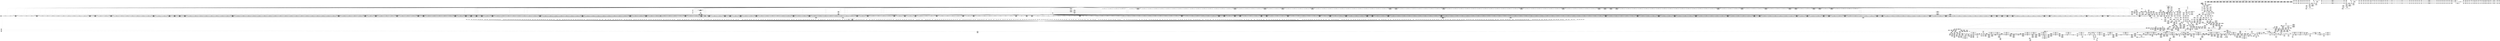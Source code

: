 digraph {
	CE0x5773f00 [shape=record,shape=Mrecord,label="{CE0x5773f00|80:_i64,_:_CRE_399,400_}"]
	CE0x5757050 [shape=record,shape=Mrecord,label="{CE0x5757050|0:_i16,_4:_i32,_8:_i16,_40:_%struct.super_block*,_72:_i32,_:_SCMRE_867,868_}"]
	CE0x57c88a0 [shape=record,shape=Mrecord,label="{CE0x57c88a0|common_perm_dir_dentry:cond|Function::common_perm_dir_dentry&Arg::cond::}"]
	CE0x57dfa60 [shape=record,shape=Mrecord,label="{CE0x57dfa60|get_current:tmp|*SummSink*}"]
	CE0x5776760 [shape=record,shape=Mrecord,label="{CE0x5776760|80:_i64,_:_CRE_437,438_}"]
	CE0x573e2d0 [shape=record,shape=Mrecord,label="{CE0x573e2d0|0:_i16,_4:_i32,_8:_i16,_40:_%struct.super_block*,_72:_i32,_:_SCMRE_263,264_}"]
	CE0x577f290 [shape=record,shape=Mrecord,label="{CE0x577f290|80:_i64,_:_CRE_1215,1216_}"]
	CE0x5781c00 [shape=record,shape=Mrecord,label="{CE0x5781c00|80:_i64,_:_CRE_1254,1255_}"]
	CE0x570eb50 [shape=record,shape=Mrecord,label="{CE0x570eb50|72:_%struct.hlist_bl_node**,_80:_%struct.dentry*,_104:_%struct.inode*,_:_CRE_181,182_}"]
	CE0x57576c0 [shape=record,shape=Mrecord,label="{CE0x57576c0|0:_i16,_4:_i32,_8:_i16,_40:_%struct.super_block*,_72:_i32,_:_SCMRE_872,873_}"]
	CE0x578f810 [shape=record,shape=Mrecord,label="{CE0x578f810|80:_i64,_:_CRE_1682,1683_}"]
	CE0x5822520 [shape=record,shape=Mrecord,label="{CE0x5822520|COLLAPSED:_GCMRE___llvm_gcov_ctr112_internal_global_2_x_i64_zeroinitializer:_elem_0:default:}"]
	CE0x57b87f0 [shape=record,shape=Mrecord,label="{CE0x57b87f0|common_perm:bb|*SummSink*}"]
	CE0x5742c40 [shape=record,shape=Mrecord,label="{CE0x5742c40|0:_i16,_4:_i32,_8:_i16,_40:_%struct.super_block*,_72:_i32,_:_SCMRE_308,309_}"]
	CE0x57dcc50 [shape=record,shape=Mrecord,label="{CE0x57dcc50|get_current:tmp3|*SummSource*}"]
	CE0x575bb00 [shape=record,shape=Mrecord,label="{CE0x575bb00|0:_i16,_4:_i32,_8:_i16,_40:_%struct.super_block*,_72:_i32,_:_SCMRE_914,915_}"]
	CE0x5773160 [shape=record,shape=Mrecord,label="{CE0x5773160|80:_i64,_:_CRE_344,352_}"]
	CE0x5790720 [shape=record,shape=Mrecord,label="{CE0x5790720|80:_i64,_:_CRE_1760,1764_}"]
	CE0x57a2500 [shape=record,shape=Mrecord,label="{CE0x57a2500|get_current:entry|*SummSink*}"]
	CE0x575e060 [shape=record,shape=Mrecord,label="{CE0x575e060|0:_i16,_4:_i32,_8:_i16,_40:_%struct.super_block*,_72:_i32,_:_SCMRE_944,952_|*MultipleSource*|security/apparmor/lsm.c,227|security/apparmor/lsm.c, 227|*LoadInst*|security/apparmor/lsm.c,226}"]
	CE0x584f370 [shape=record,shape=Mrecord,label="{CE0x584f370|aa_cred_profile:if.then}"]
	CE0x578f0a0 [shape=record,shape=Mrecord,label="{CE0x578f0a0|80:_i64,_:_CRE_1675,1676_}"]
	CE0x574e600 [shape=record,shape=Mrecord,label="{CE0x574e600|80:_i64,_:_CRE_1536,1568_}"]
	CE0x5730600 [shape=record,shape=Mrecord,label="{CE0x5730600|0:_i16,_4:_i32,_8:_i16,_40:_%struct.super_block*,_72:_i32,_:_SCMRE_603,604_}"]
	CE0x5829f90 [shape=record,shape=Mrecord,label="{CE0x5829f90|GLOBAL:lockdep_rcu_suspicious|*Constant*|*SummSource*}"]
	CE0x57c14e0 [shape=record,shape=Mrecord,label="{CE0x57c14e0|i64*_getelementptr_inbounds_(_11_x_i64_,_11_x_i64_*___llvm_gcov_ctr58,_i64_0,_i64_10)|*Constant*|*SummSource*}"]
	CE0x57816b0 [shape=record,shape=Mrecord,label="{CE0x57816b0|80:_i64,_:_CRE_1249,1250_}"]
	CE0x570fb20 [shape=record,shape=Mrecord,label="{CE0x570fb20|72:_%struct.hlist_bl_node**,_80:_%struct.dentry*,_104:_%struct.inode*,_:_CRE_154,155_}"]
	CE0x578e710 [shape=record,shape=Mrecord,label="{CE0x578e710|80:_i64,_:_CRE_1666,1667_}"]
	CE0x5867590 [shape=record,shape=Mrecord,label="{CE0x5867590|44:_i32,_48:_i16,_128:_i8*,_:_SCMRE_52,56_|*MultipleSource*|Function::aa_cred_profile&Arg::cred::|security/apparmor/include/context.h,99|security/apparmor/include/context.h,138}"]
	CE0x574c8c0 [shape=record,shape=Mrecord,label="{CE0x574c8c0|0:_i16,_4:_i32,_8:_i16,_40:_%struct.super_block*,_72:_i32,_:_SCMRE_581,582_}"]
	CE0x5796cb0 [shape=record,shape=Mrecord,label="{CE0x5796cb0|common_perm_rm:tmp10|security/apparmor/lsm.c,229|*SummSink*}"]
	CE0x56f6400 [shape=record,shape=Mrecord,label="{CE0x56f6400|_ret_i32_%retval.0,_!dbg_!15491|security/apparmor/lsm.c,236}"]
	CE0x5825120 [shape=record,shape=Mrecord,label="{CE0x5825120|__aa_current_profile:tobool1|security/apparmor/include/context.h,138}"]
	CE0x584e270 [shape=record,shape=Mrecord,label="{CE0x584e270|i64*_getelementptr_inbounds_(_16_x_i64_,_16_x_i64_*___llvm_gcov_ctr46,_i64_0,_i64_7)|*Constant*|*SummSource*}"]
	CE0x57dc140 [shape=record,shape=Mrecord,label="{CE0x57dc140|aa_cred_profile:lor.end|*SummSource*}"]
	CE0x584c440 [shape=record,shape=Mrecord,label="{CE0x584c440|aa_cred_profile:tobool4|security/apparmor/include/context.h,100|*SummSink*}"]
	CE0x5765fb0 [shape=record,shape=Mrecord,label="{CE0x5765fb0|i64_5|*Constant*|*SummSink*}"]
	CE0x5855cd0 [shape=record,shape=Mrecord,label="{CE0x5855cd0|aa_cred_profile:tmp28|security/apparmor/include/context.h,100}"]
	CE0x574cda0 [shape=record,shape=Mrecord,label="{CE0x574cda0|0:_i16,_4:_i32,_8:_i16,_40:_%struct.super_block*,_72:_i32,_:_SCMRE_584,585_}"]
	CE0x5751680 [shape=record,shape=Mrecord,label="{CE0x5751680|0:_i16,_4:_i32,_8:_i16,_40:_%struct.super_block*,_72:_i32,_:_SCMRE_619,620_}"]
	CE0x57c45e0 [shape=record,shape=Mrecord,label="{CE0x57c45e0|44:_i32,_48:_i16,_128:_i8*,_:_SCMRE_20,24_|*MultipleSource*|Function::aa_cred_profile&Arg::cred::|security/apparmor/include/context.h,99|security/apparmor/include/context.h,138}"]
	CE0x577e3e0 [shape=record,shape=Mrecord,label="{CE0x577e3e0|80:_i64,_:_CRE_696,704_}"]
	CE0x576b360 [shape=record,shape=Mrecord,label="{CE0x576b360|i64*_getelementptr_inbounds_(_10_x_i64_,_10_x_i64_*___llvm_gcov_ctr54,_i64_0,_i64_8)|*Constant*|*SummSource*}"]
	CE0x582bb60 [shape=record,shape=Mrecord,label="{CE0x582bb60|i64*_getelementptr_inbounds_(_11_x_i64_,_11_x_i64_*___llvm_gcov_ctr58,_i64_0,_i64_9)|*Constant*|*SummSink*}"]
	CE0x56f3600 [shape=record,shape=Mrecord,label="{CE0x56f3600|apparmor_path_unlink:tmp3}"]
	CE0x576daf0 [shape=record,shape=Mrecord,label="{CE0x576daf0|i32_4|*Constant*|*SummSource*}"]
	CE0x57b8180 [shape=record,shape=Mrecord,label="{CE0x57b8180|_ret_%struct.aa_profile*_%call4,_!dbg_!15494|security/apparmor/include/context.h,138}"]
	CE0x5784570 [shape=record,shape=Mrecord,label="{CE0x5784570|80:_i64,_:_CRE_1314,1315_}"]
	CE0x5824440 [shape=record,shape=Mrecord,label="{CE0x5824440|__aa_current_profile:land.lhs.true2}"]
	CE0x57d5ad0 [shape=record,shape=Mrecord,label="{CE0x57d5ad0|aa_path_perm:cond|Function::aa_path_perm&Arg::cond::|*SummSource*}"]
	CE0x57964f0 [shape=record,shape=Mrecord,label="{CE0x57964f0|mediated_filesystem:i_sb|security/apparmor/include/apparmor.h,117|*SummSink*}"]
	CE0x57d4020 [shape=record,shape=Mrecord,label="{CE0x57d4020|aa_path_perm:entry|*SummSink*}"]
	CE0x5751b60 [shape=record,shape=Mrecord,label="{CE0x5751b60|0:_i16,_4:_i32,_8:_i16,_40:_%struct.super_block*,_72:_i32,_:_SCMRE_622,623_}"]
	CE0x5868c40 [shape=record,shape=Mrecord,label="{CE0x5868c40|i64*_getelementptr_inbounds_(_16_x_i64_,_16_x_i64_*___llvm_gcov_ctr46,_i64_0,_i64_8)|*Constant*|*SummSource*}"]
	CE0x5771000 [shape=record,shape=Mrecord,label="{CE0x5771000|80:_i64,_:_CRE_96,104_}"]
	CE0x5787cb0 [shape=record,shape=Mrecord,label="{CE0x5787cb0|80:_i64,_:_CRE_1366,1367_}"]
	CE0x573c620 [shape=record,shape=Mrecord,label="{CE0x573c620|0:_i16,_4:_i32,_8:_i16,_40:_%struct.super_block*,_72:_i32,_:_SCMRE_245,246_}"]
	CE0x5820ee0 [shape=record,shape=Mrecord,label="{CE0x5820ee0|aa_cred_profile:tmp|*SummSource*}"]
	CE0x5738bc0 [shape=record,shape=Mrecord,label="{CE0x5738bc0|0:_i16,_4:_i32,_8:_i16,_40:_%struct.super_block*,_72:_i32,_:_SCMRE_185,186_}"]
	CE0x577c0a0 [shape=record,shape=Mrecord,label="{CE0x577c0a0|80:_i64,_:_CRE_606,607_}"]
	CE0x578e820 [shape=record,shape=Mrecord,label="{CE0x578e820|80:_i64,_:_CRE_1667,1668_}"]
	CE0x57bef50 [shape=record,shape=Mrecord,label="{CE0x57bef50|common_perm_rm:tmp22|security/apparmor/lsm.c,232}"]
	CE0x57b4ff0 [shape=record,shape=Mrecord,label="{CE0x57b4ff0|__aa_current_profile:tmp4|security/apparmor/include/context.h,138}"]
	CE0x578fc50 [shape=record,shape=Mrecord,label="{CE0x578fc50|80:_i64,_:_CRE_1686,1687_}"]
	CE0x577a720 [shape=record,shape=Mrecord,label="{CE0x577a720|80:_i64,_:_CRE_582,583_}"]
	CE0x5853bc0 [shape=record,shape=Mrecord,label="{CE0x5853bc0|aa_cred_profile:profile11|security/apparmor/include/context.h,101|*SummSink*}"]
	CE0x570eeb0 [shape=record,shape=Mrecord,label="{CE0x570eeb0|72:_%struct.hlist_bl_node**,_80:_%struct.dentry*,_104:_%struct.inode*,_:_CRE_183,184_}"]
	CE0x575b960 [shape=record,shape=Mrecord,label="{CE0x575b960|0:_i16,_4:_i32,_8:_i16,_40:_%struct.super_block*,_72:_i32,_:_SCMRE_913,914_}"]
	CE0x5821a00 [shape=record,shape=Mrecord,label="{CE0x5821a00|GLOBAL:__aa_current_profile.__warned|Global_var:__aa_current_profile.__warned}"]
	CE0x57819e0 [shape=record,shape=Mrecord,label="{CE0x57819e0|80:_i64,_:_CRE_1252,1253_}"]
	CE0x573fb80 [shape=record,shape=Mrecord,label="{CE0x573fb80|0:_i16,_4:_i32,_8:_i16,_40:_%struct.super_block*,_72:_i32,_:_SCMRE_278,279_}"]
	CE0x56fa100 [shape=record,shape=Mrecord,label="{CE0x56fa100|72:_%struct.hlist_bl_node**,_80:_%struct.dentry*,_104:_%struct.inode*,_:_CRE_152,153_}"]
	CE0x5750280 [shape=record,shape=Mrecord,label="{CE0x5750280|80:_i64,_:_CRE_1636,1637_}"]
	CE0x5708080 [shape=record,shape=Mrecord,label="{CE0x5708080|common_perm_rm:d_inode|security/apparmor/lsm.c,226}"]
	CE0x5740bc0 [shape=record,shape=Mrecord,label="{CE0x5740bc0|0:_i16,_4:_i32,_8:_i16,_40:_%struct.super_block*,_72:_i32,_:_SCMRE_288,289_}"]
	CE0x57b9360 [shape=record,shape=Mrecord,label="{CE0x57b9360|_call_void_mcount()_#2}"]
	CE0x577ce70 [shape=record,shape=Mrecord,label="{CE0x577ce70|80:_i64,_:_CRE_619,620_}"]
	CE0x5767f00 [shape=record,shape=Mrecord,label="{CE0x5767f00|i64*_getelementptr_inbounds_(_10_x_i64_,_10_x_i64_*___llvm_gcov_ctr54,_i64_0,_i64_7)|*Constant*}"]
	CE0x5795890 [shape=record,shape=Mrecord,label="{CE0x5795890|%struct.vfsmount*_null|*Constant*|*SummSink*}"]
	CE0x57b3d40 [shape=record,shape=Mrecord,label="{CE0x57b3d40|common_perm:mode|security/apparmor/lsm.c,169|*SummSource*}"]
	CE0x586d420 [shape=record,shape=Mrecord,label="{CE0x586d420|aa_cred_profile:conv|security/apparmor/include/context.h,100|*SummSink*}"]
	CE0x5787210 [shape=record,shape=Mrecord,label="{CE0x5787210|80:_i64,_:_CRE_1356,1357_}"]
	CE0x5850170 [shape=record,shape=Mrecord,label="{CE0x5850170|aa_cred_profile:tmp8|security/apparmor/include/context.h,100|*SummSource*}"]
	CE0x585caf0 [shape=record,shape=Mrecord,label="{CE0x585caf0|aa_cred_profile:tmp21|security/apparmor/include/context.h,100|*SummSource*}"]
	CE0x57b2750 [shape=record,shape=Mrecord,label="{CE0x57b2750|0:_%struct.vfsmount*,_8:_%struct.dentry*,_:_SCMRE_8,16_|*MultipleSource*|security/apparmor/lsm.c, 189|security/apparmor/lsm.c,189}"]
	CE0x5826030 [shape=record,shape=Mrecord,label="{CE0x5826030|44:_i32,_48:_i16,_128:_i8*,_:_SCMRE_32,36_|*MultipleSource*|Function::aa_cred_profile&Arg::cred::|security/apparmor/include/context.h,99|security/apparmor/include/context.h,138}"]
	CE0x577eb50 [shape=record,shape=Mrecord,label="{CE0x577eb50|80:_i64,_:_CRE_1208,1209_}"]
	CE0x5757520 [shape=record,shape=Mrecord,label="{CE0x5757520|0:_i16,_4:_i32,_8:_i16,_40:_%struct.super_block*,_72:_i32,_:_SCMRE_871,872_}"]
	CE0x5710bb0 [shape=record,shape=Mrecord,label="{CE0x5710bb0|common_perm_rm:tmp7|security/apparmor/lsm.c,229|*SummSink*}"]
	CE0x575ce80 [shape=record,shape=Mrecord,label="{CE0x575ce80|0:_i16,_4:_i32,_8:_i16,_40:_%struct.super_block*,_72:_i32,_:_SCMRE_926,927_}"]
	CE0x536fef0 [shape=record,shape=Mrecord,label="{CE0x536fef0|COLLAPSED:_GCMRE___llvm_gcov_ctr55_internal_global_2_x_i64_zeroinitializer:_elem_0:default:}"]
	CE0x5779620 [shape=record,shape=Mrecord,label="{CE0x5779620|80:_i64,_:_CRE_566,567_}"]
	CE0x574c720 [shape=record,shape=Mrecord,label="{CE0x574c720|0:_i16,_4:_i32,_8:_i16,_40:_%struct.super_block*,_72:_i32,_:_SCMRE_580,581_}"]
	CE0x5792070 [shape=record,shape=Mrecord,label="{CE0x5792070|80:_i64,_:_CRE_1896,1904_}"]
	CE0x57c2e00 [shape=record,shape=Mrecord,label="{CE0x57c2e00|common_perm:if.end}"]
	CE0x574ad20 [shape=record,shape=Mrecord,label="{CE0x574ad20|0:_i16,_4:_i32,_8:_i16,_40:_%struct.super_block*,_72:_i32,_:_SCMRE_564,565_}"]
	CE0x5378b10 [shape=record,shape=Mrecord,label="{CE0x5378b10|common_perm_rm:op|Function::common_perm_rm&Arg::op::|*SummSink*}"]
	CE0x573ee80 [shape=record,shape=Mrecord,label="{CE0x573ee80|0:_i16,_4:_i32,_8:_i16,_40:_%struct.super_block*,_72:_i32,_:_SCMRE_270,271_}"]
	CE0x574b540 [shape=record,shape=Mrecord,label="{CE0x574b540|0:_i16,_4:_i32,_8:_i16,_40:_%struct.super_block*,_72:_i32,_:_SCMRE_569,570_}"]
	CE0x574b3a0 [shape=record,shape=Mrecord,label="{CE0x574b3a0|0:_i16,_4:_i32,_8:_i16,_40:_%struct.super_block*,_72:_i32,_:_SCMRE_568,569_}"]
	CE0x5784130 [shape=record,shape=Mrecord,label="{CE0x5784130|80:_i64,_:_CRE_1310,1311_}"]
	CE0x5784460 [shape=record,shape=Mrecord,label="{CE0x5784460|80:_i64,_:_CRE_1313,1314_}"]
	CE0x5732940 [shape=record,shape=Mrecord,label="{CE0x5732940|0:_i16,_4:_i32,_8:_i16,_40:_%struct.super_block*,_72:_i32,_:_SCMRE_148,149_}"]
	CE0x5735a00 [shape=record,shape=Mrecord,label="{CE0x5735a00|0:_i16,_4:_i32,_8:_i16,_40:_%struct.super_block*,_72:_i32,_:_SCMRE_4,8_|*MultipleSource*|security/apparmor/lsm.c,227|security/apparmor/lsm.c, 227|*LoadInst*|security/apparmor/lsm.c,226}"]
	CE0x57d9d50 [shape=record,shape=Mrecord,label="{CE0x57d9d50|__aa_current_profile:tmp8|security/apparmor/include/context.h,138|*SummSource*}"]
	CE0x56f7660 [shape=record,shape=Mrecord,label="{CE0x56f7660|i64_1|*Constant*|*SummSink*}"]
	CE0x57590c0 [shape=record,shape=Mrecord,label="{CE0x57590c0|0:_i16,_4:_i32,_8:_i16,_40:_%struct.super_block*,_72:_i32,_:_SCMRE_888,889_}"]
	CE0x57d1440 [shape=record,shape=Mrecord,label="{CE0x57d1440|common_perm:tmp9|security/apparmor/lsm.c,172}"]
	CE0x56f36e0 [shape=record,shape=Mrecord,label="{CE0x56f36e0|apparmor_path_unlink:tmp2|*SummSink*}"]
	CE0x57cf5b0 [shape=record,shape=Mrecord,label="{CE0x57cf5b0|common_perm:mode|security/apparmor/lsm.c,169}"]
	CE0x57728e0 [shape=record,shape=Mrecord,label="{CE0x57728e0|80:_i64,_:_CRE_280,288_}"]
	CE0x57804a0 [shape=record,shape=Mrecord,label="{CE0x57804a0|80:_i64,_:_CRE_1232,1233_}"]
	CE0x578cb70 [shape=record,shape=Mrecord,label="{CE0x578cb70|80:_i64,_:_CRE_1640,1641_}"]
	CE0x584f460 [shape=record,shape=Mrecord,label="{CE0x584f460|aa_cred_profile:if.then|*SummSource*}"]
	"CONST[source:0(mediator),value:2(dynamic)][purpose:{object}][SnkIdx:2]"
	CE0x56f3360 [shape=record,shape=Mrecord,label="{CE0x56f3360|common_perm_rm:tmp9|security/apparmor/lsm.c,229}"]
	CE0x584c7f0 [shape=record,shape=Mrecord,label="{CE0x584c7f0|i64_6|*Constant*}"]
	CE0x5822c70 [shape=record,shape=Mrecord,label="{CE0x5822c70|aa_cred_profile:tmp13}"]
	CE0x56fb2a0 [shape=record,shape=Mrecord,label="{CE0x56fb2a0|72:_%struct.hlist_bl_node**,_80:_%struct.dentry*,_104:_%struct.inode*,_:_CRE_147,148_}"]
	CE0x584ff20 [shape=record,shape=Mrecord,label="{CE0x584ff20|aa_cred_profile:tmp30|security/apparmor/include/context.h,100|*SummSink*}"]
	CE0x56f2480 [shape=record,shape=Mrecord,label="{CE0x56f2480|i64_1|*Constant*|*SummSource*}"]
	CE0x5739580 [shape=record,shape=Mrecord,label="{CE0x5739580|0:_i16,_4:_i32,_8:_i16,_40:_%struct.super_block*,_72:_i32,_:_SCMRE_191,192_}"]
	CE0x56faca0 [shape=record,shape=Mrecord,label="{CE0x56faca0|72:_%struct.hlist_bl_node**,_80:_%struct.dentry*,_104:_%struct.inode*,_:_CRE_96,104_|*MultipleSource*|Function::common_perm_rm&Arg::dentry::|Function::apparmor_path_unlink&Arg::dentry::|security/apparmor/lsm.c,226}"]
	CE0x5751820 [shape=record,shape=Mrecord,label="{CE0x5751820|0:_i16,_4:_i32,_8:_i16,_40:_%struct.super_block*,_72:_i32,_:_SCMRE_620,621_}"]
	CE0x5747890 [shape=record,shape=Mrecord,label="{CE0x5747890|0:_i16,_4:_i32,_8:_i16,_40:_%struct.super_block*,_72:_i32,_:_SCMRE_485,486_}"]
	CE0x586d990 [shape=record,shape=Mrecord,label="{CE0x586d990|GLOBAL:llvm.expect.i64|*Constant*|*SummSource*}"]
	CE0x585ab60 [shape=record,shape=Mrecord,label="{CE0x585ab60|i32_100|*Constant*|*SummSource*}"]
	CE0x5869280 [shape=record,shape=Mrecord,label="{CE0x5869280|_call_void_asm_sideeffect_1:_09ud2_0A.pushsection___bug_table,_22a_22_0A2:_09.long_1b_-_2b,_$_0:c_-_2b_0A_09.word_$_1:c_,_0_0A_09.org_2b+$_2:c_0A.popsection_,_i,i,i,_dirflag_,_fpsr_,_flags_(i8*_getelementptr_inbounds_(_36_x_i8_,_36_x_i8_*_.str12,_i32_0,_i32_0),_i32_100,_i64_12)_#2,_!dbg_!15490,_!srcloc_!15493|security/apparmor/include/context.h,100}"]
	CE0x57bf3d0 [shape=record,shape=Mrecord,label="{CE0x57bf3d0|common_perm_rm:tmp24|security/apparmor/lsm.c,236|*SummSource*}"]
	CE0x57a69e0 [shape=record,shape=Mrecord,label="{CE0x57a69e0|aa_cred_profile:tmp1}"]
	CE0x5786bb0 [shape=record,shape=Mrecord,label="{CE0x5786bb0|80:_i64,_:_CRE_1350,1351_}"]
	CE0x5729a60 [shape=record,shape=Mrecord,label="{CE0x5729a60|common_perm_dir_dentry:tmp2|*SummSource*}"]
	CE0x576e580 [shape=record,shape=Mrecord,label="{CE0x576e580|common_perm_rm:tmp4|security/apparmor/lsm.c,229|*SummSource*}"]
	CE0x5747550 [shape=record,shape=Mrecord,label="{CE0x5747550|0:_i16,_4:_i32,_8:_i16,_40:_%struct.super_block*,_72:_i32,_:_SCMRE_483,484_}"]
	CE0x5710a80 [shape=record,shape=Mrecord,label="{CE0x5710a80|common_perm_rm:tmp7|security/apparmor/lsm.c,229|*SummSource*}"]
	CE0x575f6f0 [shape=record,shape=Mrecord,label="{CE0x575f6f0|0:_i16,_4:_i32,_8:_i16,_40:_%struct.super_block*,_72:_i32,_:_SCMRE_983,984_}"]
	CE0x5731a50 [shape=record,shape=Mrecord,label="{CE0x5731a50|0:_i16,_4:_i32,_8:_i16,_40:_%struct.super_block*,_72:_i32,_:_SCMRE_138,139_}"]
	CE0x574fa00 [shape=record,shape=Mrecord,label="{CE0x574fa00|80:_i64,_:_CRE_1628,1629_}"]
	CE0x56edf60 [shape=record,shape=Mrecord,label="{CE0x56edf60|apparmor_path_unlink:entry}"]
	CE0x56f9cf0 [shape=record,shape=Mrecord,label="{CE0x56f9cf0|72:_%struct.hlist_bl_node**,_80:_%struct.dentry*,_104:_%struct.inode*,_:_CRE_148,149_}"]
	CE0x56f9f90 [shape=record,shape=Mrecord,label="{CE0x56f9f90|72:_%struct.hlist_bl_node**,_80:_%struct.dentry*,_104:_%struct.inode*,_:_CRE_151,152_}"]
	CE0x5784ac0 [shape=record,shape=Mrecord,label="{CE0x5784ac0|80:_i64,_:_CRE_1319,1320_}"]
	CE0x578ca60 [shape=record,shape=Mrecord,label="{CE0x578ca60|80:_i64,_:_CRE_1639,1640_}"]
	CE0x5780e30 [shape=record,shape=Mrecord,label="{CE0x5780e30|80:_i64,_:_CRE_1241,1242_}"]
	CE0x57c3410 [shape=record,shape=Mrecord,label="{CE0x57c3410|GLOBAL:__aa_current_profile|*Constant*}"]
	CE0x5782590 [shape=record,shape=Mrecord,label="{CE0x5782590|80:_i64,_:_CRE_1263,1264_}"]
	CE0x56f6390 [shape=record,shape=Mrecord,label="{CE0x56f6390|common_perm_rm:mask|Function::common_perm_rm&Arg::mask::|*SummSource*}"]
	CE0x5791b20 [shape=record,shape=Mrecord,label="{CE0x5791b20|80:_i64,_:_CRE_1877,1878_}"]
	CE0x5794ea0 [shape=record,shape=Mrecord,label="{CE0x5794ea0|common_perm_rm:tmp8|*LoadInst*|security/apparmor/lsm.c,229|*SummSource*}"]
	CE0x577ae90 [shape=record,shape=Mrecord,label="{CE0x577ae90|80:_i64,_:_CRE_589,590_}"]
	CE0x5757380 [shape=record,shape=Mrecord,label="{CE0x5757380|0:_i16,_4:_i32,_8:_i16,_40:_%struct.super_block*,_72:_i32,_:_SCMRE_870,871_}"]
	CE0x57c9f90 [shape=record,shape=Mrecord,label="{CE0x57c9f90|common_perm_dir_dentry:tmp1|*SummSink*}"]
	CE0x57dbbb0 [shape=record,shape=Mrecord,label="{CE0x57dbbb0|i64*_getelementptr_inbounds_(_2_x_i64_,_2_x_i64_*___llvm_gcov_ctr112,_i64_0,_i64_1)|*Constant*|*SummSource*}"]
	CE0x58240c0 [shape=record,shape=Mrecord,label="{CE0x58240c0|__aa_current_profile:if.end}"]
	CE0x574e120 [shape=record,shape=Mrecord,label="{CE0x574e120|0:_i16,_4:_i32,_8:_i16,_40:_%struct.super_block*,_72:_i32,_:_SCMRE_596,597_}"]
	CE0x5738a20 [shape=record,shape=Mrecord,label="{CE0x5738a20|0:_i16,_4:_i32,_8:_i16,_40:_%struct.super_block*,_72:_i32,_:_SCMRE_184,185_}"]
	CE0x57403a0 [shape=record,shape=Mrecord,label="{CE0x57403a0|0:_i16,_4:_i32,_8:_i16,_40:_%struct.super_block*,_72:_i32,_:_SCMRE_283,284_}"]
	CE0x5754f10 [shape=record,shape=Mrecord,label="{CE0x5754f10|0:_i16,_4:_i32,_8:_i16,_40:_%struct.super_block*,_72:_i32,_:_SCMRE_776,792_|*MultipleSource*|security/apparmor/lsm.c,227|security/apparmor/lsm.c, 227|*LoadInst*|security/apparmor/lsm.c,226}"]
	CE0x574a360 [shape=record,shape=Mrecord,label="{CE0x574a360|0:_i16,_4:_i32,_8:_i16,_40:_%struct.super_block*,_72:_i32,_:_SCMRE_558,559_}"]
	CE0x574df80 [shape=record,shape=Mrecord,label="{CE0x574df80|0:_i16,_4:_i32,_8:_i16,_40:_%struct.super_block*,_72:_i32,_:_SCMRE_595,596_}"]
	CE0x5728f30 [shape=record,shape=Mrecord,label="{CE0x5728f30|aa_cred_profile:tmp32|security/apparmor/include/context.h,101|*SummSource*}"]
	CE0x5758700 [shape=record,shape=Mrecord,label="{CE0x5758700|0:_i16,_4:_i32,_8:_i16,_40:_%struct.super_block*,_72:_i32,_:_SCMRE_882,883_}"]
	CE0x5786990 [shape=record,shape=Mrecord,label="{CE0x5786990|80:_i64,_:_CRE_1348,1349_}"]
	CE0x56f3ad0 [shape=record,shape=Mrecord,label="{CE0x56f3ad0|i32_1|*Constant*|*SummSink*}"]
	CE0x57684d0 [shape=record,shape=Mrecord,label="{CE0x57684d0|i64*_getelementptr_inbounds_(_10_x_i64_,_10_x_i64_*___llvm_gcov_ctr54,_i64_0,_i64_7)|*Constant*|*SummSink*}"]
	CE0x5788860 [shape=record,shape=Mrecord,label="{CE0x5788860|80:_i64,_:_CRE_1384,1392_}"]
	CE0x57d4d80 [shape=record,shape=Mrecord,label="{CE0x57d4d80|aa_path_perm:path|Function::aa_path_perm&Arg::path::|*SummSink*}"]
	CE0x576c120 [shape=record,shape=Mrecord,label="{CE0x576c120|common_perm_rm:tmp20|security/apparmor/lsm.c,232|*SummSource*}"]
	CE0x57d6eb0 [shape=record,shape=Mrecord,label="{CE0x57d6eb0|__aa_current_profile:land.lhs.true|*SummSource*}"]
	CE0x570aec0 [shape=record,shape=Mrecord,label="{CE0x570aec0|__aa_current_profile:tmp1}"]
	CE0x57cc3b0 [shape=record,shape=Mrecord,label="{CE0x57cc3b0|common_perm:cmp|security/apparmor/lsm.c,169|*SummSource*}"]
	CE0x5852ee0 [shape=record,shape=Mrecord,label="{CE0x5852ee0|i64*_getelementptr_inbounds_(_16_x_i64_,_16_x_i64_*___llvm_gcov_ctr46,_i64_0,_i64_15)|*Constant*}"]
	CE0x5780f40 [shape=record,shape=Mrecord,label="{CE0x5780f40|80:_i64,_:_CRE_1242,1243_}"]
	CE0x576e9c0 [shape=record,shape=Mrecord,label="{CE0x576e9c0|i64_0|*Constant*|*SummSource*}"]
	CE0x56fa880 [shape=record,shape=Mrecord,label="{CE0x56fa880|72:_%struct.hlist_bl_node**,_80:_%struct.dentry*,_104:_%struct.inode*,_:_CRE_95,96_}"]
	CE0x5746d30 [shape=record,shape=Mrecord,label="{CE0x5746d30|0:_i16,_4:_i32,_8:_i16,_40:_%struct.super_block*,_72:_i32,_:_SCMRE_478,479_}"]
	CE0x5706230 [shape=record,shape=Mrecord,label="{CE0x5706230|72:_%struct.hlist_bl_node**,_80:_%struct.dentry*,_104:_%struct.inode*,_:_CRE_170,171_}"]
	CE0x5866da0 [shape=record,shape=Mrecord,label="{CE0x5866da0|i64_3|*Constant*}"]
	CE0x57cc6d0 [shape=record,shape=Mrecord,label="{CE0x57cc6d0|common_perm:cmp|security/apparmor/lsm.c,169|*SummSink*}"]
	CE0x5774de0 [shape=record,shape=Mrecord,label="{CE0x5774de0|80:_i64,_:_CRE_413,414_}"]
	CE0x573d770 [shape=record,shape=Mrecord,label="{CE0x573d770|0:_i16,_4:_i32,_8:_i16,_40:_%struct.super_block*,_72:_i32,_:_SCMRE_256,257_}"]
	CE0x5755cb0 [shape=record,shape=Mrecord,label="{CE0x5755cb0|0:_i16,_4:_i32,_8:_i16,_40:_%struct.super_block*,_72:_i32,_:_SCMRE_824,832_|*MultipleSource*|security/apparmor/lsm.c,227|security/apparmor/lsm.c, 227|*LoadInst*|security/apparmor/lsm.c,226}"]
	CE0x576ffa0 [shape=record,shape=Mrecord,label="{CE0x576ffa0|mediated_filesystem:bb|*SummSource*}"]
	CE0x5826ec0 [shape=record,shape=Mrecord,label="{CE0x5826ec0|__aa_current_profile:tmp5|security/apparmor/include/context.h,138|*SummSource*}"]
	CE0x57642a0 [shape=record,shape=Mrecord,label="{CE0x57642a0|common_perm_rm:call|security/apparmor/lsm.c,229}"]
	CE0x575a5e0 [shape=record,shape=Mrecord,label="{CE0x575a5e0|0:_i16,_4:_i32,_8:_i16,_40:_%struct.super_block*,_72:_i32,_:_SCMRE_901,902_}"]
	CE0x5823360 [shape=record,shape=Mrecord,label="{CE0x5823360|aa_cred_profile:lnot2|security/apparmor/include/context.h,100}"]
	CE0x5779ea0 [shape=record,shape=Mrecord,label="{CE0x5779ea0|80:_i64,_:_CRE_574,575_}"]
	CE0x5739240 [shape=record,shape=Mrecord,label="{CE0x5739240|0:_i16,_4:_i32,_8:_i16,_40:_%struct.super_block*,_72:_i32,_:_SCMRE_189,190_}"]
	CE0x57364c0 [shape=record,shape=Mrecord,label="{CE0x57364c0|0:_i16,_4:_i32,_8:_i16,_40:_%struct.super_block*,_72:_i32,_:_SCMRE_161,162_}"]
	CE0x577cd60 [shape=record,shape=Mrecord,label="{CE0x577cd60|80:_i64,_:_CRE_618,619_}"]
	CE0x5791820 [shape=record,shape=Mrecord,label="{CE0x5791820|80:_i64,_:_CRE_1874,1875_}"]
	CE0x58241f0 [shape=record,shape=Mrecord,label="{CE0x58241f0|__aa_current_profile:if.end|*SummSource*}"]
	CE0x57dbde0 [shape=record,shape=Mrecord,label="{CE0x57dbde0|COLLAPSED:_GCMRE___llvm_gcov_ctr58_internal_global_11_x_i64_zeroinitializer:_elem_0:default:}"]
	CE0x585d850 [shape=record,shape=Mrecord,label="{CE0x585d850|aa_cred_profile:tobool1|security/apparmor/include/context.h,100|*SummSource*}"]
	CE0x57a2850 [shape=record,shape=Mrecord,label="{CE0x57a2850|_ret_%struct.task_struct*_%tmp4,_!dbg_!15471|./arch/x86/include/asm/current.h,14}"]
	CE0x57458f0 [shape=record,shape=Mrecord,label="{CE0x57458f0|0:_i16,_4:_i32,_8:_i16,_40:_%struct.super_block*,_72:_i32,_:_SCMRE_440,448_|*MultipleSource*|security/apparmor/lsm.c,227|security/apparmor/lsm.c, 227|*LoadInst*|security/apparmor/lsm.c,226}"]
	CE0x5741f40 [shape=record,shape=Mrecord,label="{CE0x5741f40|0:_i16,_4:_i32,_8:_i16,_40:_%struct.super_block*,_72:_i32,_:_SCMRE_300,301_}"]
	CE0x5770580 [shape=record,shape=Mrecord,label="{CE0x5770580|common_perm_rm:tobool|security/apparmor/lsm.c,229}"]
	CE0x574ee80 [shape=record,shape=Mrecord,label="{CE0x574ee80|80:_i64,_:_CRE_1617,1618_}"]
	CE0x57de4b0 [shape=record,shape=Mrecord,label="{CE0x57de4b0|_call_void_mcount()_#2}"]
	CE0x5854110 [shape=record,shape=Mrecord,label="{CE0x5854110|aa_cred_profile:tmp34|security/apparmor/include/context.h,101|*SummSource*}"]
	CE0x57c6580 [shape=record,shape=Mrecord,label="{CE0x57c6580|common_perm_rm:mode|security/apparmor/lsm.c,233|*SummSink*}"]
	CE0x57932b0 [shape=record,shape=Mrecord,label="{CE0x57932b0|44:_i32,_48:_i16,_128:_i8*,_:_SCMRE_4,8_|*MultipleSource*|Function::aa_cred_profile&Arg::cred::|security/apparmor/include/context.h,99|security/apparmor/include/context.h,138}"]
	CE0x5858870 [shape=record,shape=Mrecord,label="{CE0x5858870|44:_i32,_48:_i16,_128:_i8*,_:_SCMRE_96,104_|*MultipleSource*|Function::aa_cred_profile&Arg::cred::|security/apparmor/include/context.h,99|security/apparmor/include/context.h,138}"]
	CE0x578fd60 [shape=record,shape=Mrecord,label="{CE0x578fd60|80:_i64,_:_CRE_1687,1688_}"]
	CE0x5736320 [shape=record,shape=Mrecord,label="{CE0x5736320|0:_i16,_4:_i32,_8:_i16,_40:_%struct.super_block*,_72:_i32,_:_SCMRE_160,161_}"]
	CE0x5748f20 [shape=record,shape=Mrecord,label="{CE0x5748f20|0:_i16,_4:_i32,_8:_i16,_40:_%struct.super_block*,_72:_i32,_:_SCMRE_528,536_|*MultipleSource*|security/apparmor/lsm.c,227|security/apparmor/lsm.c, 227|*LoadInst*|security/apparmor/lsm.c,226}"]
	CE0x57bc000 [shape=record,shape=Mrecord,label="{CE0x57bc000|i8_1|*Constant*}"]
	CE0x577dc40 [shape=record,shape=Mrecord,label="{CE0x577dc40|80:_i64,_:_CRE_632,640_}"]
	CE0x5740880 [shape=record,shape=Mrecord,label="{CE0x5740880|0:_i16,_4:_i32,_8:_i16,_40:_%struct.super_block*,_72:_i32,_:_SCMRE_286,287_}"]
	CE0x574f4b0 [shape=record,shape=Mrecord,label="{CE0x574f4b0|80:_i64,_:_CRE_1623,1624_}"]
	CE0x577a2e0 [shape=record,shape=Mrecord,label="{CE0x577a2e0|80:_i64,_:_CRE_578,579_}"]
	CE0x575ac60 [shape=record,shape=Mrecord,label="{CE0x575ac60|0:_i16,_4:_i32,_8:_i16,_40:_%struct.super_block*,_72:_i32,_:_SCMRE_905,906_}"]
	CE0x57cc4e0 [shape=record,shape=Mrecord,label="{CE0x57cc4e0|i64_2|*Constant*}"]
	CE0x5733160 [shape=record,shape=Mrecord,label="{CE0x5733160|0:_i16,_4:_i32,_8:_i16,_40:_%struct.super_block*,_72:_i32,_:_SCMRE_153,154_}"]
	CE0x5823a40 [shape=record,shape=Mrecord,label="{CE0x5823a40|aa_cred_profile:lnot3|security/apparmor/include/context.h,100|*SummSource*}"]
	CE0x577b0b0 [shape=record,shape=Mrecord,label="{CE0x577b0b0|80:_i64,_:_CRE_591,592_}"]
	CE0x5784790 [shape=record,shape=Mrecord,label="{CE0x5784790|80:_i64,_:_CRE_1316,1317_}"]
	CE0x57d14b0 [shape=record,shape=Mrecord,label="{CE0x57d14b0|common_perm:tmp9|security/apparmor/lsm.c,172|*SummSource*}"]
	CE0x5755a20 [shape=record,shape=Mrecord,label="{CE0x5755a20|0:_i16,_4:_i32,_8:_i16,_40:_%struct.super_block*,_72:_i32,_:_SCMRE_816,824_|*MultipleSource*|security/apparmor/lsm.c,227|security/apparmor/lsm.c, 227|*LoadInst*|security/apparmor/lsm.c,226}"]
	CE0x57da5b0 [shape=record,shape=Mrecord,label="{CE0x57da5b0|aa_cred_profile:tobool|security/apparmor/include/context.h,100}"]
	CE0x57cf720 [shape=record,shape=Mrecord,label="{CE0x57cf720|common_perm:if.then|*SummSource*}"]
	CE0x5757160 [shape=record,shape=Mrecord,label="{CE0x5757160|0:_i16,_4:_i32,_8:_i16,_40:_%struct.super_block*,_72:_i32,_:_SCMRE_868,869_}"]
	CE0x576b650 [shape=record,shape=Mrecord,label="{CE0x576b650|i64*_getelementptr_inbounds_(_10_x_i64_,_10_x_i64_*___llvm_gcov_ctr54,_i64_0,_i64_8)|*Constant*|*SummSink*}"]
	CE0x5757ba0 [shape=record,shape=Mrecord,label="{CE0x5757ba0|0:_i16,_4:_i32,_8:_i16,_40:_%struct.super_block*,_72:_i32,_:_SCMRE_875,876_}"]
	CE0x5827010 [shape=record,shape=Mrecord,label="{CE0x5827010|i64*_getelementptr_inbounds_(_16_x_i64_,_16_x_i64_*___llvm_gcov_ctr46,_i64_0,_i64_0)|*Constant*}"]
	CE0x57913e0 [shape=record,shape=Mrecord,label="{CE0x57913e0|80:_i64,_:_CRE_1856,1864_}"]
	CE0x57c7ca0 [shape=record,shape=Mrecord,label="{CE0x57c7ca0|common_perm_dir_dentry:dentry|Function::common_perm_dir_dentry&Arg::dentry::}"]
	CE0x57353d0 [shape=record,shape=Mrecord,label="{CE0x57353d0|i8_0|*Constant*}"]
	CE0x573d290 [shape=record,shape=Mrecord,label="{CE0x573d290|0:_i16,_4:_i32,_8:_i16,_40:_%struct.super_block*,_72:_i32,_:_SCMRE_253,254_}"]
	CE0x584eb50 [shape=record,shape=Mrecord,label="{CE0x584eb50|44:_i32,_48:_i16,_128:_i8*,_:_SCMRE_152,160_|*MultipleSource*|Function::aa_cred_profile&Arg::cred::|security/apparmor/include/context.h,99|security/apparmor/include/context.h,138}"]
	CE0x57a3d50 [shape=record,shape=Mrecord,label="{CE0x57a3d50|aa_cred_profile:entry|*SummSource*}"]
	CE0x5786220 [shape=record,shape=Mrecord,label="{CE0x5786220|80:_i64,_:_CRE_1341,1342_}"]
	CE0x575bfe0 [shape=record,shape=Mrecord,label="{CE0x575bfe0|0:_i16,_4:_i32,_8:_i16,_40:_%struct.super_block*,_72:_i32,_:_SCMRE_917,918_}"]
	CE0x5758d80 [shape=record,shape=Mrecord,label="{CE0x5758d80|0:_i16,_4:_i32,_8:_i16,_40:_%struct.super_block*,_72:_i32,_:_SCMRE_886,887_}"]
	CE0x57b38c0 [shape=record,shape=Mrecord,label="{CE0x57b38c0|common_perm_dir_dentry:call|security/apparmor/lsm.c,191}"]
	CE0x575dec0 [shape=record,shape=Mrecord,label="{CE0x575dec0|0:_i16,_4:_i32,_8:_i16,_40:_%struct.super_block*,_72:_i32,_:_SCMRE_936,944_|*MultipleSource*|security/apparmor/lsm.c,227|security/apparmor/lsm.c, 227|*LoadInst*|security/apparmor/lsm.c,226}"]
	CE0x56f67d0 [shape=record,shape=Mrecord,label="{CE0x56f67d0|_ret_i32_%retval.0,_!dbg_!15491|security/apparmor/lsm.c,236|*SummSink*}"]
	CE0x5821880 [shape=record,shape=Mrecord,label="{CE0x5821880|__aa_current_profile:tmp7|security/apparmor/include/context.h,138|*SummSink*}"]
	CE0x5778cc0 [shape=record,shape=Mrecord,label="{CE0x5778cc0|80:_i64,_:_CRE_536,540_}"]
	CE0x571bc00 [shape=record,shape=Mrecord,label="{CE0x571bc00|aa_cred_profile:tmp3}"]
	CE0x5713fe0 [shape=record,shape=Mrecord,label="{CE0x5713fe0|72:_%struct.hlist_bl_node**,_80:_%struct.dentry*,_104:_%struct.inode*,_:_CRE_202,203_}"]
	CE0x57d74c0 [shape=record,shape=Mrecord,label="{CE0x57d74c0|GLOBAL:__llvm_gcov_ctr46|Global_var:__llvm_gcov_ctr46|*SummSource*}"]
	CE0x5852c00 [shape=record,shape=Mrecord,label="{CE0x5852c00|aa_cred_profile:tmp31|security/apparmor/include/context.h,100|*SummSource*}"]
	CE0x584f6a0 [shape=record,shape=Mrecord,label="{CE0x584f6a0|aa_cred_profile:tmp7|security/apparmor/include/context.h,100|*SummSink*}"]
	CE0x5710680 [shape=record,shape=Mrecord,label="{CE0x5710680|mediated_filesystem:tmp1|*SummSource*}"]
	CE0x5738880 [shape=record,shape=Mrecord,label="{CE0x5738880|0:_i16,_4:_i32,_8:_i16,_40:_%struct.super_block*,_72:_i32,_:_SCMRE_183,184_}"]
	CE0x5713ad0 [shape=record,shape=Mrecord,label="{CE0x5713ad0|72:_%struct.hlist_bl_node**,_80:_%struct.dentry*,_104:_%struct.inode*,_:_CRE_199,200_}"]
	CE0x5776dc0 [shape=record,shape=Mrecord,label="{CE0x5776dc0|80:_i64,_:_CRE_443,444_}"]
	CE0x57d2620 [shape=record,shape=Mrecord,label="{CE0x57d2620|__aa_current_profile:tmp3|*SummSource*}"]
	CE0x573c400 [shape=record,shape=Mrecord,label="{CE0x573c400|0:_i16,_4:_i32,_8:_i16,_40:_%struct.super_block*,_72:_i32,_:_SCMRE_243,244_}"]
	CE0x574e460 [shape=record,shape=Mrecord,label="{CE0x574e460|0:_i16,_4:_i32,_8:_i16,_40:_%struct.super_block*,_72:_i32,_:_SCMRE_598,599_}"]
	CE0x576fcb0 [shape=record,shape=Mrecord,label="{CE0x576fcb0|common_perm_rm:tmp25|security/apparmor/lsm.c,236|*SummSink*}"]
	CE0x57d79a0 [shape=record,shape=Mrecord,label="{CE0x57d79a0|aa_cred_profile:tmp8|security/apparmor/include/context.h,100}"]
	"CONST[source:2(external),value:2(dynamic)][purpose:{subject}][SrcIdx:6]"
	CE0x57c3d10 [shape=record,shape=Mrecord,label="{CE0x57c3d10|COLLAPSED:_GCMRE___llvm_gcov_ctr57_internal_global_5_x_i64_zeroinitializer:_elem_0:default:}"]
	CE0x570f060 [shape=record,shape=Mrecord,label="{CE0x570f060|72:_%struct.hlist_bl_node**,_80:_%struct.dentry*,_104:_%struct.inode*,_:_CRE_184,185_}"]
	CE0x5767b50 [shape=record,shape=Mrecord,label="{CE0x5767b50|common_perm_rm:tmp16|security/apparmor/lsm.c,229|*SummSource*}"]
	CE0x585a700 [shape=record,shape=Mrecord,label="{CE0x585a700|i64*_getelementptr_inbounds_(_16_x_i64_,_16_x_i64_*___llvm_gcov_ctr46,_i64_0,_i64_9)|*Constant*|*SummSink*}"]
	CE0x5706c50 [shape=record,shape=Mrecord,label="{CE0x5706c50|72:_%struct.hlist_bl_node**,_80:_%struct.dentry*,_104:_%struct.inode*,_:_CRE_176,177_}"]
	CE0x536f690 [shape=record,shape=Mrecord,label="{CE0x536f690|apparmor_path_unlink:call|security/apparmor/lsm.c,261|*SummSource*}"]
	CE0x57c6d30 [shape=record,shape=Mrecord,label="{CE0x57c6d30|GLOBAL:common_perm_dir_dentry|*Constant*}"]
	CE0x571ba90 [shape=record,shape=Mrecord,label="{CE0x571ba90|aa_cred_profile:tmp2}"]
	CE0x5707960 [shape=record,shape=Mrecord,label="{CE0x5707960|get_current:tmp2}"]
	CE0x5378990 [shape=record,shape=Mrecord,label="{CE0x5378990|common_perm_rm:op|Function::common_perm_rm&Arg::op::}"]
	CE0x5742280 [shape=record,shape=Mrecord,label="{CE0x5742280|0:_i16,_4:_i32,_8:_i16,_40:_%struct.super_block*,_72:_i32,_:_SCMRE_302,303_}"]
	CE0x585bf50 [shape=record,shape=Mrecord,label="{CE0x585bf50|i64*_getelementptr_inbounds_(_16_x_i64_,_16_x_i64_*___llvm_gcov_ctr46,_i64_0,_i64_10)|*Constant*}"]
	CE0x57cb130 [shape=record,shape=Mrecord,label="{CE0x57cb130|common_perm:tmp1}"]
	CE0x57c7ab0 [shape=record,shape=Mrecord,label="{CE0x57c7ab0|common_perm_dir_dentry:dir|Function::common_perm_dir_dentry&Arg::dir::|*SummSink*}"]
	CE0x57d3180 [shape=record,shape=Mrecord,label="{CE0x57d3180|common_perm:tmp8|security/apparmor/lsm.c,170|*SummSource*}"]
	CE0x56f1ab0 [shape=record,shape=Mrecord,label="{CE0x56f1ab0|_ret_i32_%call,_!dbg_!15471|security/apparmor/lsm.c,261|*SummSource*}"]
	CE0x57566f0 [shape=record,shape=Mrecord,label="{CE0x57566f0|0:_i16,_4:_i32,_8:_i16,_40:_%struct.super_block*,_72:_i32,_:_SCMRE_856,864_|*MultipleSource*|security/apparmor/lsm.c,227|security/apparmor/lsm.c, 227|*LoadInst*|security/apparmor/lsm.c,226}"]
	CE0x5775550 [shape=record,shape=Mrecord,label="{CE0x5775550|80:_i64,_:_CRE_420,421_}"]
	CE0x57809f0 [shape=record,shape=Mrecord,label="{CE0x57809f0|80:_i64,_:_CRE_1237,1238_}"]
	CE0x56f9810 [shape=record,shape=Mrecord,label="{CE0x56f9810|72:_%struct.hlist_bl_node**,_80:_%struct.dentry*,_104:_%struct.inode*,_:_CRE_146,147_}"]
	CE0x57a2f40 [shape=record,shape=Mrecord,label="{CE0x57a2f40|COLLAPSED:_GCRE_current_task_external_global_%struct.task_struct*:_elem_0::|security/apparmor/include/context.h,138}"]
	CE0x5775660 [shape=record,shape=Mrecord,label="{CE0x5775660|80:_i64,_:_CRE_421,422_}"]
	CE0x5788640 [shape=record,shape=Mrecord,label="{CE0x5788640|80:_i64,_:_CRE_1375,1376_}"]
	CE0x5743f50 [shape=record,shape=Mrecord,label="{CE0x5743f50|0:_i16,_4:_i32,_8:_i16,_40:_%struct.super_block*,_72:_i32,_:_SCMRE_352,360_|*MultipleSource*|security/apparmor/lsm.c,227|security/apparmor/lsm.c, 227|*LoadInst*|security/apparmor/lsm.c,226}"]
	CE0x5788970 [shape=record,shape=Mrecord,label="{CE0x5788970|80:_i64,_:_CRE_1392,1536_}"]
	CE0x5737ec0 [shape=record,shape=Mrecord,label="{CE0x5737ec0|0:_i16,_4:_i32,_8:_i16,_40:_%struct.super_block*,_72:_i32,_:_SCMRE_177,178_}"]
	CE0x572bc50 [shape=record,shape=Mrecord,label="{CE0x572bc50|common_perm:entry|*SummSource*}"]
	CE0x570d740 [shape=record,shape=Mrecord,label="{CE0x570d740|i64*_getelementptr_inbounds_(_2_x_i64_,_2_x_i64_*___llvm_gcov_ctr56,_i64_0,_i64_1)|*Constant*|*SummSink*}"]
	CE0x5775110 [shape=record,shape=Mrecord,label="{CE0x5775110|80:_i64,_:_CRE_416,417_}"]
	CE0x574d900 [shape=record,shape=Mrecord,label="{CE0x574d900|0:_i16,_4:_i32,_8:_i16,_40:_%struct.super_block*,_72:_i32,_:_SCMRE_591,592_}"]
	CE0x56f5880 [shape=record,shape=Mrecord,label="{CE0x56f5880|common_perm_rm:dentry|Function::common_perm_rm&Arg::dentry::|*SummSink*}"]
	CE0x576ba70 [shape=record,shape=Mrecord,label="{CE0x576ba70|common_perm_rm:tmp19|security/apparmor/lsm.c,232|*SummSink*}"]
	CE0x5715c90 [shape=record,shape=Mrecord,label="{CE0x5715c90|72:_%struct.hlist_bl_node**,_80:_%struct.dentry*,_104:_%struct.inode*,_:_CRE_219,220_}"]
	CE0x57b4e90 [shape=record,shape=Mrecord,label="{CE0x57b4e90|i64_3|*Constant*}"]
	CE0x573ac40 [shape=record,shape=Mrecord,label="{CE0x573ac40|0:_i16,_4:_i32,_8:_i16,_40:_%struct.super_block*,_72:_i32,_:_SCMRE_205,206_}"]
	CE0x57144f0 [shape=record,shape=Mrecord,label="{CE0x57144f0|72:_%struct.hlist_bl_node**,_80:_%struct.dentry*,_104:_%struct.inode*,_:_CRE_205,206_}"]
	CE0x5771e40 [shape=record,shape=Mrecord,label="{CE0x5771e40|80:_i64,_:_CRE_200,204_}"]
	CE0x57d7150 [shape=record,shape=Mrecord,label="{CE0x57d7150|__aa_current_profile:do.end|*SummSink*}"]
	CE0x57b62e0 [shape=record,shape=Mrecord,label="{CE0x57b62e0|GLOBAL:__llvm_gcov_ctr57|Global_var:__llvm_gcov_ctr57|*SummSink*}"]
	CE0x574bd60 [shape=record,shape=Mrecord,label="{CE0x574bd60|0:_i16,_4:_i32,_8:_i16,_40:_%struct.super_block*,_72:_i32,_:_SCMRE_574,575_}"]
	"CONST[source:0(mediator),value:0(static)][purpose:{operation}][SrcIdx:4]"
	CE0x5781490 [shape=record,shape=Mrecord,label="{CE0x5781490|80:_i64,_:_CRE_1247,1248_}"]
	CE0x5374ec0 [shape=record,shape=Mrecord,label="{CE0x5374ec0|common_perm_rm:if.then}"]
	CE0x577ee50 [shape=record,shape=Mrecord,label="{CE0x577ee50|80:_i64,_:_CRE_1211,1212_}"]
	CE0x573f9e0 [shape=record,shape=Mrecord,label="{CE0x573f9e0|0:_i16,_4:_i32,_8:_i16,_40:_%struct.super_block*,_72:_i32,_:_SCMRE_277,278_}"]
	CE0x57a6a50 [shape=record,shape=Mrecord,label="{CE0x57a6a50|aa_cred_profile:tmp1|*SummSource*}"]
	CE0x5770f00 [shape=record,shape=Mrecord,label="{CE0x5770f00|80:_i64,_:_CRE_88,96_}"]
	CE0x578e2d0 [shape=record,shape=Mrecord,label="{CE0x578e2d0|80:_i64,_:_CRE_1662,1663_}"]
	CE0x5795e50 [shape=record,shape=Mrecord,label="{CE0x5795e50|i64_4|*Constant*}"]
	CE0x57df6d0 [shape=record,shape=Mrecord,label="{CE0x57df6d0|__aa_current_profile:tmp12|security/apparmor/include/context.h,138}"]
	CE0x57deff0 [shape=record,shape=Mrecord,label="{CE0x57deff0|44:_i32,_48:_i16,_128:_i8*,_:_SCMRE_44,48_|*MultipleSource*|Function::aa_cred_profile&Arg::cred::|security/apparmor/include/context.h,99|security/apparmor/include/context.h,138}"]
	CE0x577d090 [shape=record,shape=Mrecord,label="{CE0x577d090|80:_i64,_:_CRE_621,622_}"]
	CE0x5823180 [shape=record,shape=Mrecord,label="{CE0x5823180|aa_cred_profile:tmp13|*SummSink*}"]
	CE0x574bbc0 [shape=record,shape=Mrecord,label="{CE0x574bbc0|0:_i16,_4:_i32,_8:_i16,_40:_%struct.super_block*,_72:_i32,_:_SCMRE_573,574_}"]
	CE0x5713e30 [shape=record,shape=Mrecord,label="{CE0x5713e30|72:_%struct.hlist_bl_node**,_80:_%struct.dentry*,_104:_%struct.inode*,_:_CRE_201,202_}"]
	CE0x575e200 [shape=record,shape=Mrecord,label="{CE0x575e200|0:_i16,_4:_i32,_8:_i16,_40:_%struct.super_block*,_72:_i32,_:_SCMRE_952,960_|*MultipleSource*|security/apparmor/lsm.c,227|security/apparmor/lsm.c, 227|*LoadInst*|security/apparmor/lsm.c,226}"]
	CE0x57519c0 [shape=record,shape=Mrecord,label="{CE0x57519c0|0:_i16,_4:_i32,_8:_i16,_40:_%struct.super_block*,_72:_i32,_:_SCMRE_621,622_}"]
	CE0x57130b0 [shape=record,shape=Mrecord,label="{CE0x57130b0|72:_%struct.hlist_bl_node**,_80:_%struct.dentry*,_104:_%struct.inode*,_:_CRE_193,194_}"]
	CE0x57a0d20 [shape=record,shape=Mrecord,label="{CE0x57a0d20|__aa_current_profile:tmp19|security/apparmor/include/context.h,138|*SummSource*}"]
	CE0x57d4330 [shape=record,shape=Mrecord,label="{CE0x57d4330|aa_path_perm:op|Function::aa_path_perm&Arg::op::|*SummSource*}"]
	CE0x5782370 [shape=record,shape=Mrecord,label="{CE0x5782370|80:_i64,_:_CRE_1261,1262_}"]
	CE0x57807d0 [shape=record,shape=Mrecord,label="{CE0x57807d0|80:_i64,_:_CRE_1235,1236_}"]
	CE0x5743910 [shape=record,shape=Mrecord,label="{CE0x5743910|0:_i16,_4:_i32,_8:_i16,_40:_%struct.super_block*,_72:_i32,_:_SCMRE_336,344_|*MultipleSource*|security/apparmor/lsm.c,227|security/apparmor/lsm.c, 227|*LoadInst*|security/apparmor/lsm.c,226}"]
	CE0x57c2490 [shape=record,shape=Mrecord,label="{CE0x57c2490|_ret_i32_%error.0,_!dbg_!15483|security/apparmor/lsm.c,172}"]
	CE0x57418c0 [shape=record,shape=Mrecord,label="{CE0x57418c0|0:_i16,_4:_i32,_8:_i16,_40:_%struct.super_block*,_72:_i32,_:_SCMRE_296,297_}"]
	CE0x5376bd0 [shape=record,shape=Mrecord,label="{CE0x5376bd0|common_perm_rm:d_inode|security/apparmor/lsm.c,226|*SummSink*}"]
	CE0x57d1170 [shape=record,shape=Mrecord,label="{CE0x57d1170|i64*_getelementptr_inbounds_(_5_x_i64_,_5_x_i64_*___llvm_gcov_ctr57,_i64_0,_i64_4)|*Constant*|*SummSink*}"]
	CE0x58590e0 [shape=record,shape=Mrecord,label="{CE0x58590e0|aa_cred_profile:profile|security/apparmor/include/context.h,100|*SummSource*}"]
	"CONST[source:0(mediator),value:2(dynamic)][purpose:{object}][SnkIdx:3]"
	CE0x5763b10 [shape=record,shape=Mrecord,label="{CE0x5763b10|common_perm_rm:tmp11|security/apparmor/lsm.c,229|*SummSource*}"]
	CE0x5784df0 [shape=record,shape=Mrecord,label="{CE0x5784df0|80:_i64,_:_CRE_1322,1323_}"]
	CE0x5714f10 [shape=record,shape=Mrecord,label="{CE0x5714f10|72:_%struct.hlist_bl_node**,_80:_%struct.dentry*,_104:_%struct.inode*,_:_CRE_211,212_}"]
	CE0x57c8160 [shape=record,shape=Mrecord,label="{CE0x57c8160|common_perm_dir_dentry:dentry|Function::common_perm_dir_dentry&Arg::dentry::|*SummSink*}"]
	CE0x584dbc0 [shape=record,shape=Mrecord,label="{CE0x584dbc0|aa_cred_profile:tmp17|security/apparmor/include/context.h,100|*SummSource*}"]
	CE0x57638c0 [shape=record,shape=Mrecord,label="{CE0x57638c0|common_perm_rm:tmp11|security/apparmor/lsm.c,229}"]
	CE0x5792700 [shape=record,shape=Mrecord,label="{CE0x5792700|80:_i64,_:_CRE_2120,2248_}"]
	CE0x5706740 [shape=record,shape=Mrecord,label="{CE0x5706740|72:_%struct.hlist_bl_node**,_80:_%struct.dentry*,_104:_%struct.inode*,_:_CRE_173,174_}"]
	CE0x56fafc0 [shape=record,shape=Mrecord,label="{CE0x56fafc0|72:_%struct.hlist_bl_node**,_80:_%struct.dentry*,_104:_%struct.inode*,_:_CRE_112,144_|*MultipleSource*|Function::common_perm_rm&Arg::dentry::|Function::apparmor_path_unlink&Arg::dentry::|security/apparmor/lsm.c,226}"]
	CE0x577bd70 [shape=record,shape=Mrecord,label="{CE0x577bd70|80:_i64,_:_CRE_603,604_}"]
	CE0x584f570 [shape=record,shape=Mrecord,label="{CE0x584f570|i64*_getelementptr_inbounds_(_2_x_i64_,_2_x_i64_*___llvm_gcov_ctr112,_i64_0,_i64_1)|*Constant*}"]
	CE0x577a500 [shape=record,shape=Mrecord,label="{CE0x577a500|80:_i64,_:_CRE_580,581_}"]
	CE0x571bdc0 [shape=record,shape=Mrecord,label="{CE0x571bdc0|aa_cred_profile:tmp3|*SummSink*}"]
	CE0x5851e00 [shape=record,shape=Mrecord,label="{CE0x5851e00|i64*_getelementptr_inbounds_(_16_x_i64_,_16_x_i64_*___llvm_gcov_ctr46,_i64_0,_i64_12)|*Constant*}"]
	CE0x5709420 [shape=record,shape=Mrecord,label="{CE0x5709420|common_perm_rm:tmp|*SummSource*}"]
	CE0x5787430 [shape=record,shape=Mrecord,label="{CE0x5787430|80:_i64,_:_CRE_1358,1359_}"]
	CE0x57901d0 [shape=record,shape=Mrecord,label="{CE0x57901d0|80:_i64,_:_CRE_1712,1720_}"]
	CE0x573a760 [shape=record,shape=Mrecord,label="{CE0x573a760|0:_i16,_4:_i32,_8:_i16,_40:_%struct.super_block*,_72:_i32,_:_SCMRE_202,203_}"]
	CE0x56f3890 [shape=record,shape=Mrecord,label="{CE0x56f3890|common_perm_rm:tmp1|*SummSink*}"]
	CE0x575fee0 [shape=record,shape=Mrecord,label="{CE0x575fee0|0:_i16,_4:_i32,_8:_i16,_40:_%struct.super_block*,_72:_i32,_:_SCMRE_1000,1008_|*MultipleSource*|security/apparmor/lsm.c,227|security/apparmor/lsm.c, 227|*LoadInst*|security/apparmor/lsm.c,226}"]
	CE0x576c5e0 [shape=record,shape=Mrecord,label="{CE0x576c5e0|common_perm_rm:uid|security/apparmor/lsm.c,232|*SummSource*}"]
	CE0x570a310 [shape=record,shape=Mrecord,label="{CE0x570a310|common_perm_rm:lor.lhs.false2|*SummSource*}"]
	CE0x57093b0 [shape=record,shape=Mrecord,label="{CE0x57093b0|i64*_getelementptr_inbounds_(_10_x_i64_,_10_x_i64_*___llvm_gcov_ctr54,_i64_0,_i64_0)|*Constant*|*SummSink*}"]
	CE0x5747f10 [shape=record,shape=Mrecord,label="{CE0x5747f10|0:_i16,_4:_i32,_8:_i16,_40:_%struct.super_block*,_72:_i32,_:_SCMRE_496,500_|*MultipleSource*|security/apparmor/lsm.c,227|security/apparmor/lsm.c, 227|*LoadInst*|security/apparmor/lsm.c,226}"]
	CE0x575d500 [shape=record,shape=Mrecord,label="{CE0x575d500|0:_i16,_4:_i32,_8:_i16,_40:_%struct.super_block*,_72:_i32,_:_SCMRE_930,931_}"]
	CE0x57cffe0 [shape=record,shape=Mrecord,label="{CE0x57cffe0|common_perm:tmp6|security/apparmor/lsm.c,169|*SummSink*}"]
	CE0x586a840 [shape=record,shape=Mrecord,label="{CE0x586a840|aa_cred_profile:tmp18|security/apparmor/include/context.h,100}"]
	CE0x57307a0 [shape=record,shape=Mrecord,label="{CE0x57307a0|0:_i16,_4:_i32,_8:_i16,_40:_%struct.super_block*,_72:_i32,_:_SCMRE_604,605_}"]
	CE0x575fa30 [shape=record,shape=Mrecord,label="{CE0x575fa30|0:_i16,_4:_i32,_8:_i16,_40:_%struct.super_block*,_72:_i32,_:_SCMRE_988,992_|*MultipleSource*|security/apparmor/lsm.c,227|security/apparmor/lsm.c, 227|*LoadInst*|security/apparmor/lsm.c,226}"]
	CE0x5728ec0 [shape=record,shape=Mrecord,label="{CE0x5728ec0|aa_cred_profile:tmp32|security/apparmor/include/context.h,101}"]
	CE0x577bc60 [shape=record,shape=Mrecord,label="{CE0x577bc60|80:_i64,_:_CRE_602,603_}"]
	CE0x5792d60 [shape=record,shape=Mrecord,label="{CE0x5792d60|i64_8|*Constant*|*SummSource*}"]
	CE0x577d3c0 [shape=record,shape=Mrecord,label="{CE0x577d3c0|80:_i64,_:_CRE_624,625_}"]
	CE0x574dde0 [shape=record,shape=Mrecord,label="{CE0x574dde0|0:_i16,_4:_i32,_8:_i16,_40:_%struct.super_block*,_72:_i32,_:_SCMRE_594,595_}"]
	CE0x57a28f0 [shape=record,shape=Mrecord,label="{CE0x57a28f0|_ret_%struct.task_struct*_%tmp4,_!dbg_!15471|./arch/x86/include/asm/current.h,14|*SummSink*}"]
	CE0x584e670 [shape=record,shape=Mrecord,label="{CE0x584e670|aa_cred_profile:tmp10|security/apparmor/include/context.h,100}"]
	CE0x571b450 [shape=record,shape=Mrecord,label="{CE0x571b450|common_perm:call|security/apparmor/lsm.c,168}"]
	CE0x5729ad0 [shape=record,shape=Mrecord,label="{CE0x5729ad0|common_perm_dir_dentry:tmp2|*SummSink*}"]
	CE0x577b2d0 [shape=record,shape=Mrecord,label="{CE0x577b2d0|80:_i64,_:_CRE_593,594_}"]
	CE0x5777750 [shape=record,shape=Mrecord,label="{CE0x5777750|80:_i64,_:_CRE_452,453_}"]
	CE0x577d800 [shape=record,shape=Mrecord,label="{CE0x577d800|80:_i64,_:_CRE_628,629_}"]
	CE0x5772d20 [shape=record,shape=Mrecord,label="{CE0x5772d20|80:_i64,_:_CRE_312,320_}"]
	CE0x576b990 [shape=record,shape=Mrecord,label="{CE0x576b990|common_perm_rm:tmp19|security/apparmor/lsm.c,232}"]
	CE0x57bdba0 [shape=record,shape=Mrecord,label="{CE0x57bdba0|common_perm_rm:i_uid|security/apparmor/lsm.c,232|*SummSink*}"]
	CE0x582ac50 [shape=record,shape=Mrecord,label="{CE0x582ac50|i32_138|*Constant*|*SummSink*}"]
	CE0x57c95b0 [shape=record,shape=Mrecord,label="{CE0x57c95b0|common_perm_dir_dentry:bb}"]
	CE0x5851620 [shape=record,shape=Mrecord,label="{CE0x5851620|aa_cred_profile:tmp24|security/apparmor/include/context.h,100|*SummSink*}"]
	CE0x57839c0 [shape=record,shape=Mrecord,label="{CE0x57839c0|80:_i64,_:_CRE_1296,1300_}"]
	CE0x536ef60 [shape=record,shape=Mrecord,label="{CE0x536ef60|i64*_getelementptr_inbounds_(_2_x_i64_,_2_x_i64_*___llvm_gcov_ctr53,_i64_0,_i64_0)|*Constant*|*SummSink*}"]
	CE0x5790500 [shape=record,shape=Mrecord,label="{CE0x5790500|80:_i64,_:_CRE_1736,1752_}"]
	CE0x57662a0 [shape=record,shape=Mrecord,label="{CE0x57662a0|i64_6|*Constant*|*SummSink*}"]
	CE0x57c9eb0 [shape=record,shape=Mrecord,label="{CE0x57c9eb0|common_perm_dir_dentry:tmp1}"]
	CE0x5719e40 [shape=record,shape=Mrecord,label="{CE0x5719e40|common_perm_rm:tmp3|security/apparmor/lsm.c,227|*SummSource*}"]
	CE0x5785bc0 [shape=record,shape=Mrecord,label="{CE0x5785bc0|80:_i64,_:_CRE_1335,1336_}"]
	CE0x575c660 [shape=record,shape=Mrecord,label="{CE0x575c660|0:_i16,_4:_i32,_8:_i16,_40:_%struct.super_block*,_72:_i32,_:_SCMRE_921,922_}"]
	CE0x5787fe0 [shape=record,shape=Mrecord,label="{CE0x5787fe0|80:_i64,_:_CRE_1369,1370_}"]
	CE0x576c290 [shape=record,shape=Mrecord,label="{CE0x576c290|common_perm_rm:tmp20|security/apparmor/lsm.c,232|*SummSink*}"]
	CE0x57770f0 [shape=record,shape=Mrecord,label="{CE0x57770f0|80:_i64,_:_CRE_446,447_}"]
	CE0x5777530 [shape=record,shape=Mrecord,label="{CE0x5777530|80:_i64,_:_CRE_450,451_}"]
	CE0x534cd80 [shape=record,shape=Mrecord,label="{CE0x534cd80|i32_3|*Constant*}"]
	CE0x585cdd0 [shape=record,shape=Mrecord,label="{CE0x585cdd0|_call_void_asm_sideeffect_1:_09ud2_0A.pushsection___bug_table,_22a_22_0A2:_09.long_1b_-_2b,_$_0:c_-_2b_0A_09.word_$_1:c_,_0_0A_09.org_2b+$_2:c_0A.popsection_,_i,i,i,_dirflag_,_fpsr_,_flags_(i8*_getelementptr_inbounds_(_36_x_i8_,_36_x_i8_*_.str12,_i32_0,_i32_0),_i32_100,_i64_12)_#2,_!dbg_!15490,_!srcloc_!15493|security/apparmor/include/context.h,100|*SummSource*}"]
	CE0x57c26a0 [shape=record,shape=Mrecord,label="{CE0x57c26a0|_ret_i32_%error.0,_!dbg_!15483|security/apparmor/lsm.c,172|*SummSource*}"]
	CE0x5786ff0 [shape=record,shape=Mrecord,label="{CE0x5786ff0|80:_i64,_:_CRE_1354,1355_}"]
	CE0x57d0a10 [shape=record,shape=Mrecord,label="{CE0x57d0a10|common_perm:error.0}"]
	CE0x5777860 [shape=record,shape=Mrecord,label="{CE0x5777860|80:_i64,_:_CRE_453,454_}"]
	CE0x5822950 [shape=record,shape=Mrecord,label="{CE0x5822950|i64_5|*Constant*}"]
	CE0x57dd400 [shape=record,shape=Mrecord,label="{CE0x57dd400|aa_cred_profile:do.end|*SummSource*}"]
	CE0x57a2d00 [shape=record,shape=Mrecord,label="{CE0x57a2d00|i32_78|*Constant*|*SummSink*}"]
	CE0x585dfe0 [shape=record,shape=Mrecord,label="{CE0x585dfe0|i1_true|*Constant*}"]
	CE0x5718850 [shape=record,shape=Mrecord,label="{CE0x5718850|72:_%struct.hlist_bl_node**,_80:_%struct.dentry*,_104:_%struct.inode*,_:_CRE_308,309_}"]
	CE0x5729780 [shape=record,shape=Mrecord,label="{CE0x5729780|aa_cred_profile:tmp33|security/apparmor/include/context.h,101|*SummSink*}"]
	CE0x5740540 [shape=record,shape=Mrecord,label="{CE0x5740540|0:_i16,_4:_i32,_8:_i16,_40:_%struct.super_block*,_72:_i32,_:_SCMRE_284,285_}"]
	CE0x584d1d0 [shape=record,shape=Mrecord,label="{CE0x584d1d0|aa_cred_profile:tmp15|security/apparmor/include/context.h,100|*SummSink*}"]
	CE0x5719930 [shape=record,shape=Mrecord,label="{CE0x5719930|72:_%struct.hlist_bl_node**,_80:_%struct.dentry*,_104:_%struct.inode*,_:_CRE_319,320_}"]
	CE0x5858b90 [shape=record,shape=Mrecord,label="{CE0x5858b90|aa_cred_profile:do.body6|*SummSink*}"]
	CE0x57b8880 [shape=record,shape=Mrecord,label="{CE0x57b8880|i64*_getelementptr_inbounds_(_5_x_i64_,_5_x_i64_*___llvm_gcov_ctr57,_i64_0,_i64_0)|*Constant*}"]
	CE0x57d6e00 [shape=record,shape=Mrecord,label="{CE0x57d6e00|__aa_current_profile:land.lhs.true}"]
	CE0x572fc40 [shape=record,shape=Mrecord,label="{CE0x572fc40|i64*_getelementptr_inbounds_(_2_x_i64_,_2_x_i64_*___llvm_gcov_ctr56,_i64_0,_i64_0)|*Constant*}"]
	CE0x5751340 [shape=record,shape=Mrecord,label="{CE0x5751340|0:_i16,_4:_i32,_8:_i16,_40:_%struct.super_block*,_72:_i32,_:_SCMRE_617,618_}"]
	CE0x5857f50 [shape=record,shape=Mrecord,label="{CE0x5857f50|44:_i32,_48:_i16,_128:_i8*,_:_SCMRE_112,120_|*MultipleSource*|Function::aa_cred_profile&Arg::cred::|security/apparmor/include/context.h,99|security/apparmor/include/context.h,138}"]
	CE0x584e750 [shape=record,shape=Mrecord,label="{CE0x584e750|aa_cred_profile:tmp10|security/apparmor/include/context.h,100|*SummSink*}"]
	CE0x56f6ae0 [shape=record,shape=Mrecord,label="{CE0x56f6ae0|apparmor_path_unlink:dentry|Function::apparmor_path_unlink&Arg::dentry::|*SummSink*}"]
	CE0x5821fa0 [shape=record,shape=Mrecord,label="{CE0x5821fa0|%struct.task_struct*_(%struct.task_struct**)*_asm_movq_%gs:$_1:P_,$0_,_r,im,_dirflag_,_fpsr_,_flags_|*SummSource*}"]
	CE0x57d3000 [shape=record,shape=Mrecord,label="{CE0x57d3000|common_perm:tmp8|security/apparmor/lsm.c,170}"]
	CE0x57cdfd0 [shape=record,shape=Mrecord,label="{CE0x57cdfd0|__aa_current_profile:tmp2|*SummSource*}"]
	CE0x57cd9d0 [shape=record,shape=Mrecord,label="{CE0x57cd9d0|__aa_current_profile:tmp5|security/apparmor/include/context.h,138|*SummSink*}"]
	CE0x577db30 [shape=record,shape=Mrecord,label="{CE0x577db30|80:_i64,_:_CRE_631,632_}"]
	CE0x58246e0 [shape=record,shape=Mrecord,label="{CE0x58246e0|aa_cred_profile:security|security/apparmor/include/context.h,99}"]
	CE0x570e9a0 [shape=record,shape=Mrecord,label="{CE0x570e9a0|72:_%struct.hlist_bl_node**,_80:_%struct.dentry*,_104:_%struct.inode*,_:_CRE_180,181_}"]
	CE0x5742f80 [shape=record,shape=Mrecord,label="{CE0x5742f80|0:_i16,_4:_i32,_8:_i16,_40:_%struct.super_block*,_72:_i32,_:_SCMRE_310,311_}"]
	CE0x57b66a0 [shape=record,shape=Mrecord,label="{CE0x57b66a0|common_perm:tmp5|security/apparmor/lsm.c,169}"]
	CE0x570ae50 [shape=record,shape=Mrecord,label="{CE0x570ae50|i64_1|*Constant*}"]
	CE0x5778ff0 [shape=record,shape=Mrecord,label="{CE0x5778ff0|80:_i64,_:_CRE_560,561_}"]
	CE0x57561d0 [shape=record,shape=Mrecord,label="{CE0x57561d0|0:_i16,_4:_i32,_8:_i16,_40:_%struct.super_block*,_72:_i32,_:_SCMRE_840,848_|*MultipleSource*|security/apparmor/lsm.c,227|security/apparmor/lsm.c, 227|*LoadInst*|security/apparmor/lsm.c,226}"]
	CE0x5785670 [shape=record,shape=Mrecord,label="{CE0x5785670|80:_i64,_:_CRE_1330,1331_}"]
	CE0x577c5f0 [shape=record,shape=Mrecord,label="{CE0x577c5f0|80:_i64,_:_CRE_611,612_}"]
	CE0x5795990 [shape=record,shape=Mrecord,label="{CE0x5795990|common_perm_rm:tobool1|security/apparmor/lsm.c,229|*SummSource*}"]
	CE0x57c7820 [shape=record,shape=Mrecord,label="{CE0x57c7820|common_perm_dir_dentry:op|Function::common_perm_dir_dentry&Arg::op::|*SummSink*}"]
	CE0x5858b00 [shape=record,shape=Mrecord,label="{CE0x5858b00|aa_cred_profile:do.body6}"]
	CE0x585b6c0 [shape=record,shape=Mrecord,label="{CE0x585b6c0|aa_cred_profile:tmp22|security/apparmor/include/context.h,100|*SummSource*}"]
	CE0x577ad80 [shape=record,shape=Mrecord,label="{CE0x577ad80|80:_i64,_:_CRE_588,589_}"]
	CE0x578d720 [shape=record,shape=Mrecord,label="{CE0x578d720|80:_i64,_:_CRE_1651,1652_}"]
	CE0x56f1c80 [shape=record,shape=Mrecord,label="{CE0x56f1c80|_ret_i32_%call,_!dbg_!15471|security/apparmor/lsm.c,261|*SummSink*}"]
	CE0x5714a00 [shape=record,shape=Mrecord,label="{CE0x5714a00|72:_%struct.hlist_bl_node**,_80:_%struct.dentry*,_104:_%struct.inode*,_:_CRE_208,209_}"]
	CE0x5823d80 [shape=record,shape=Mrecord,label="{CE0x5823d80|aa_cred_profile:lnot.ext|security/apparmor/include/context.h,100}"]
	CE0x5852170 [shape=record,shape=Mrecord,label="{CE0x5852170|i64*_getelementptr_inbounds_(_16_x_i64_,_16_x_i64_*___llvm_gcov_ctr46,_i64_0,_i64_12)|*Constant*|*SummSource*}"]
	CE0x577e710 [shape=record,shape=Mrecord,label="{CE0x577e710|80:_i64,_:_CRE_720,736_}"]
	CE0x5717a30 [shape=record,shape=Mrecord,label="{CE0x5717a30|72:_%struct.hlist_bl_node**,_80:_%struct.dentry*,_104:_%struct.inode*,_:_CRE_288,296_|*MultipleSource*|Function::common_perm_rm&Arg::dentry::|Function::apparmor_path_unlink&Arg::dentry::|security/apparmor/lsm.c,226}"]
	CE0x571bd50 [shape=record,shape=Mrecord,label="{CE0x571bd50|aa_cred_profile:tmp3|*SummSource*}"]
	CE0x56f9240 [shape=record,shape=Mrecord,label="{CE0x56f9240|72:_%struct.hlist_bl_node**,_80:_%struct.dentry*,_104:_%struct.inode*,_:_CRE_93,94_}"]
	CE0x56f52f0 [shape=record,shape=Mrecord,label="{CE0x56f52f0|0:_i16,_4:_i32,_8:_i16,_40:_%struct.super_block*,_72:_i32,_:_SCMRE_12,16_|*MultipleSource*|security/apparmor/lsm.c,227|security/apparmor/lsm.c, 227|*LoadInst*|security/apparmor/lsm.c,226}"]
	CE0x5768cf0 [shape=record,shape=Mrecord,label="{CE0x5768cf0|common_perm_rm:tmp21|security/apparmor/lsm.c,232|*SummSink*}"]
	CE0x576e290 [shape=record,shape=Mrecord,label="{CE0x576e290|i64_2|*Constant*|*SummSource*}"]
	CE0x585a3a0 [shape=record,shape=Mrecord,label="{CE0x585a3a0|void_(i8*,_i32,_i64)*_asm_sideeffect_1:_09ud2_0A.pushsection___bug_table,_22a_22_0A2:_09.long_1b_-_2b,_$_0:c_-_2b_0A_09.word_$_1:c_,_0_0A_09.org_2b+$_2:c_0A.popsection_,_i,i,i,_dirflag_,_fpsr_,_flags_|*SummSource*}"]
	CE0x5714850 [shape=record,shape=Mrecord,label="{CE0x5714850|72:_%struct.hlist_bl_node**,_80:_%struct.dentry*,_104:_%struct.inode*,_:_CRE_207,208_}"]
	CE0x56e9de0 [shape=record,shape=Mrecord,label="{CE0x56e9de0|apparmor_path_unlink:tmp|*SummSource*}"]
	CE0x5826cb0 [shape=record,shape=Mrecord,label="{CE0x5826cb0|GLOBAL:__llvm_gcov_ctr58|Global_var:__llvm_gcov_ctr58|*SummSink*}"]
	CE0x577c4e0 [shape=record,shape=Mrecord,label="{CE0x577c4e0|80:_i64,_:_CRE_610,611_}"]
	CE0x57c2320 [shape=record,shape=Mrecord,label="{CE0x57c2320|common_perm:cond|Function::common_perm&Arg::cond::|*SummSink*}"]
	CE0x5778990 [shape=record,shape=Mrecord,label="{CE0x5778990|80:_i64,_:_CRE_504,512_}"]
	CE0x57c1800 [shape=record,shape=Mrecord,label="{CE0x57c1800|i64*_getelementptr_inbounds_(_11_x_i64_,_11_x_i64_*___llvm_gcov_ctr58,_i64_0,_i64_10)|*Constant*|*SummSink*}"]
	CE0x5773490 [shape=record,shape=Mrecord,label="{CE0x5773490|80:_i64,_:_CRE_368,372_}"]
	CE0x5710d60 [shape=record,shape=Mrecord,label="{CE0x5710d60|common_perm_rm:mnt|security/apparmor/lsm.c,229}"]
	CE0x56e8cd0 [shape=record,shape=Mrecord,label="{CE0x56e8cd0|i64*_getelementptr_inbounds_(_2_x_i64_,_2_x_i64_*___llvm_gcov_ctr53,_i64_0,_i64_1)|*Constant*}"]
	CE0x57091e0 [shape=record,shape=Mrecord,label="{CE0x57091e0|i64*_getelementptr_inbounds_(_10_x_i64_,_10_x_i64_*___llvm_gcov_ctr54,_i64_0,_i64_0)|*Constant*|*SummSource*}"]
	CE0x5731e70 [shape=record,shape=Mrecord,label="{CE0x5731e70|0:_i16,_4:_i32,_8:_i16,_40:_%struct.super_block*,_72:_i32,_:_SCMRE_141,142_}"]
	CE0x5782f20 [shape=record,shape=Mrecord,label="{CE0x5782f20|80:_i64,_:_CRE_1272,1273_}"]
	CE0x57d5c20 [shape=record,shape=Mrecord,label="{CE0x57d5c20|aa_path_perm:cond|Function::aa_path_perm&Arg::cond::|*SummSink*}"]
	CE0x5732fc0 [shape=record,shape=Mrecord,label="{CE0x5732fc0|0:_i16,_4:_i32,_8:_i16,_40:_%struct.super_block*,_72:_i32,_:_SCMRE_152,153_}"]
	CE0x56f6ec0 [shape=record,shape=Mrecord,label="{CE0x56f6ec0|common_perm_rm:dentry|Function::common_perm_rm&Arg::dentry::|*SummSource*}"]
	CE0x57b2350 [shape=record,shape=Mrecord,label="{CE0x57b2350|common_perm_dir_dentry:mnt|security/apparmor/lsm.c,189|*SummSink*}"]
	CE0x57d53a0 [shape=record,shape=Mrecord,label="{CE0x57d53a0|aa_path_perm:request|Function::aa_path_perm&Arg::request::}"]
	CE0x57b8f50 [shape=record,shape=Mrecord,label="{CE0x57b8f50|common_perm:if.then}"]
	CE0x5759c20 [shape=record,shape=Mrecord,label="{CE0x5759c20|0:_i16,_4:_i32,_8:_i16,_40:_%struct.super_block*,_72:_i32,_:_SCMRE_895,896_}"]
	CE0x52579d0 [shape=record,shape=Mrecord,label="{CE0x52579d0|72:_%struct.hlist_bl_node**,_80:_%struct.dentry*,_104:_%struct.inode*,_:_CRE_16,24_|*MultipleSource*|Function::common_perm_rm&Arg::dentry::|Function::apparmor_path_unlink&Arg::dentry::|security/apparmor/lsm.c,226}"]
	CE0x57d32b0 [shape=record,shape=Mrecord,label="{CE0x57d32b0|common_perm:tmp8|security/apparmor/lsm.c,170|*SummSink*}"]
	CE0x57bfa40 [shape=record,shape=Mrecord,label="{CE0x57bfa40|common_perm_rm:tmp24|security/apparmor/lsm.c,236}"]
	CE0x5824c80 [shape=record,shape=Mrecord,label="{CE0x5824c80|__aa_current_profile:tmp4|security/apparmor/include/context.h,138|*SummSink*}"]
	CE0x5718f10 [shape=record,shape=Mrecord,label="{CE0x5718f10|72:_%struct.hlist_bl_node**,_80:_%struct.dentry*,_104:_%struct.inode*,_:_CRE_313,314_}"]
	CE0x570a630 [shape=record,shape=Mrecord,label="{CE0x570a630|i64*_getelementptr_inbounds_(_2_x_i64_,_2_x_i64_*___llvm_gcov_ctr55,_i64_0,_i64_1)|*Constant*|*SummSink*}"]
	CE0x5740f00 [shape=record,shape=Mrecord,label="{CE0x5740f00|0:_i16,_4:_i32,_8:_i16,_40:_%struct.super_block*,_72:_i32,_:_SCMRE_290,291_}"]
	CE0x57d7270 [shape=record,shape=Mrecord,label="{CE0x57d7270|__aa_current_profile:do.body}"]
	CE0x585dea0 [shape=record,shape=Mrecord,label="{CE0x585dea0|aa_cred_profile:tobool1|security/apparmor/include/context.h,100}"]
	CE0x576f7b0 [shape=record,shape=Mrecord,label="{CE0x576f7b0|i64*_getelementptr_inbounds_(_11_x_i64_,_11_x_i64_*___llvm_gcov_ctr58,_i64_0,_i64_8)|*Constant*|*SummSink*}"]
	CE0x5743120 [shape=record,shape=Mrecord,label="{CE0x5743120|0:_i16,_4:_i32,_8:_i16,_40:_%struct.super_block*,_72:_i32,_:_SCMRE_311,312_}"]
	CE0x5757860 [shape=record,shape=Mrecord,label="{CE0x5757860|0:_i16,_4:_i32,_8:_i16,_40:_%struct.super_block*,_72:_i32,_:_SCMRE_873,874_}"]
	CE0x5786000 [shape=record,shape=Mrecord,label="{CE0x5786000|80:_i64,_:_CRE_1339,1340_}"]
	CE0x572ce30 [shape=record,shape=Mrecord,label="{CE0x572ce30|common_perm:mask|Function::common_perm&Arg::mask::}"]
	CE0x57086b0 [shape=record,shape=Mrecord,label="{CE0x57086b0|i32_5|*Constant*|*SummSource*}"]
	CE0x5750e60 [shape=record,shape=Mrecord,label="{CE0x5750e60|0:_i16,_4:_i32,_8:_i16,_40:_%struct.super_block*,_72:_i32,_:_SCMRE_614,615_}"]
	CE0x57805b0 [shape=record,shape=Mrecord,label="{CE0x57805b0|80:_i64,_:_CRE_1233,1234_}"]
	CE0x57bf440 [shape=record,shape=Mrecord,label="{CE0x57bf440|common_perm_rm:tmp24|security/apparmor/lsm.c,236|*SummSink*}"]
	CE0x5732460 [shape=record,shape=Mrecord,label="{CE0x5732460|0:_i16,_4:_i32,_8:_i16,_40:_%struct.super_block*,_72:_i32,_:_SCMRE_145,146_}"]
	CE0x5851930 [shape=record,shape=Mrecord,label="{CE0x5851930|aa_cred_profile:tmp25|security/apparmor/include/context.h,100}"]
	CE0x5753fb0 [shape=record,shape=Mrecord,label="{CE0x5753fb0|0:_i16,_4:_i32,_8:_i16,_40:_%struct.super_block*,_72:_i32,_:_SCMRE_728,736_|*MultipleSource*|security/apparmor/lsm.c,227|security/apparmor/lsm.c, 227|*LoadInst*|security/apparmor/lsm.c,226}"]
	CE0x57de030 [shape=record,shape=Mrecord,label="{CE0x57de030|__aa_current_profile:land.lhs.true2|*SummSource*}"]
	CE0x570d040 [shape=record,shape=Mrecord,label="{CE0x570d040|72:_%struct.hlist_bl_node**,_80:_%struct.dentry*,_104:_%struct.inode*,_:_CRE_90,91_}"]
	CE0x585bd90 [shape=record,shape=Mrecord,label="{CE0x585bd90|aa_cred_profile:tmp23|security/apparmor/include/context.h,100|*SummSink*}"]
	CE0x570acf0 [shape=record,shape=Mrecord,label="{CE0x570acf0|_call_void_mcount()_#2|*SummSource*}"]
	CE0x5736180 [shape=record,shape=Mrecord,label="{CE0x5736180|0:_i16,_4:_i32,_8:_i16,_40:_%struct.super_block*,_72:_i32,_:_SCMRE_159,160_}"]
	CE0x57dbe50 [shape=record,shape=Mrecord,label="{CE0x57dbe50|__aa_current_profile:tmp|*SummSource*}"]
	CE0x57655e0 [shape=record,shape=Mrecord,label="{CE0x57655e0|mediated_filesystem:inode|Function::mediated_filesystem&Arg::inode::|*SummSink*}"]
	CE0x5712840 [shape=record,shape=Mrecord,label="{CE0x5712840|72:_%struct.hlist_bl_node**,_80:_%struct.dentry*,_104:_%struct.inode*,_:_CRE_188,189_}"]
	CE0x5779b70 [shape=record,shape=Mrecord,label="{CE0x5779b70|80:_i64,_:_CRE_571,572_}"]
	CE0x5787a90 [shape=record,shape=Mrecord,label="{CE0x5787a90|80:_i64,_:_CRE_1364,1365_}"]
	CE0x5728fa0 [shape=record,shape=Mrecord,label="{CE0x5728fa0|aa_cred_profile:tmp32|security/apparmor/include/context.h,101|*SummSink*}"]
	CE0x577fe40 [shape=record,shape=Mrecord,label="{CE0x577fe40|80:_i64,_:_CRE_1226,1227_}"]
	CE0x57a18d0 [shape=record,shape=Mrecord,label="{CE0x57a18d0|__aa_current_profile:call3|security/apparmor/include/context.h,138|*SummSource*}"]
	CE0x57d55b0 [shape=record,shape=Mrecord,label="{CE0x57d55b0|aa_path_perm:request|Function::aa_path_perm&Arg::request::|*SummSource*}"]
	CE0x57923d0 [shape=record,shape=Mrecord,label="{CE0x57923d0|80:_i64,_:_CRE_1928,2056_}"]
	CE0x57465c0 [shape=record,shape=Mrecord,label="{CE0x57465c0|0:_i16,_4:_i32,_8:_i16,_40:_%struct.super_block*,_72:_i32,_:_SCMRE_473,474_}"]
	CE0x577a1d0 [shape=record,shape=Mrecord,label="{CE0x577a1d0|80:_i64,_:_CRE_577,578_}"]
	CE0x573b6f0 [shape=record,shape=Mrecord,label="{CE0x573b6f0|0:_i16,_4:_i32,_8:_i16,_40:_%struct.super_block*,_72:_i32,_:_SCMRE_224,232_|*MultipleSource*|security/apparmor/lsm.c,227|security/apparmor/lsm.c, 227|*LoadInst*|security/apparmor/lsm.c,226}"]
	CE0x57df3f0 [shape=record,shape=Mrecord,label="{CE0x57df3f0|__aa_current_profile:tmp11|security/apparmor/include/context.h,138|*SummSource*}"]
	CE0x57716d0 [shape=record,shape=Mrecord,label="{CE0x57716d0|80:_i64,_:_CRE_136,140_}"]
	CE0x5854960 [shape=record,shape=Mrecord,label="{CE0x5854960|aa_cred_profile:tmp26|security/apparmor/include/context.h,100}"]
	CE0x57476f0 [shape=record,shape=Mrecord,label="{CE0x57476f0|0:_i16,_4:_i32,_8:_i16,_40:_%struct.super_block*,_72:_i32,_:_SCMRE_484,485_}"]
	CE0x5773ac0 [shape=record,shape=Mrecord,label="{CE0x5773ac0|80:_i64,_:_CRE_395,396_}"]
	CE0x57d0fd0 [shape=record,shape=Mrecord,label="{CE0x57d0fd0|i64*_getelementptr_inbounds_(_5_x_i64_,_5_x_i64_*___llvm_gcov_ctr57,_i64_0,_i64_4)|*Constant*|*SummSource*}"]
	CE0x573f360 [shape=record,shape=Mrecord,label="{CE0x573f360|0:_i16,_4:_i32,_8:_i16,_40:_%struct.super_block*,_72:_i32,_:_SCMRE_273,274_}"]
	CE0x5782480 [shape=record,shape=Mrecord,label="{CE0x5782480|80:_i64,_:_CRE_1262,1263_}"]
	CE0x577ef60 [shape=record,shape=Mrecord,label="{CE0x577ef60|80:_i64,_:_CRE_1212,1213_}"]
	CE0x56efde0 [shape=record,shape=Mrecord,label="{CE0x56efde0|apparmor_path_unlink:dentry|Function::apparmor_path_unlink&Arg::dentry::|*SummSource*}"]
	CE0x5771d30 [shape=record,shape=Mrecord,label="{CE0x5771d30|80:_i64,_:_CRE_192,200_}"]
	CE0x5758a40 [shape=record,shape=Mrecord,label="{CE0x5758a40|0:_i16,_4:_i32,_8:_i16,_40:_%struct.super_block*,_72:_i32,_:_SCMRE_884,885_}"]
	CE0x57d3720 [shape=record,shape=Mrecord,label="{CE0x57d3720|common_perm:call1|security/apparmor/lsm.c,170|*SummSink*}"]
	CE0x5774cd0 [shape=record,shape=Mrecord,label="{CE0x5774cd0|80:_i64,_:_CRE_412,413_}"]
	CE0x5747bd0 [shape=record,shape=Mrecord,label="{CE0x5747bd0|0:_i16,_4:_i32,_8:_i16,_40:_%struct.super_block*,_72:_i32,_:_SCMRE_487,488_}"]
	CE0x57b8ad0 [shape=record,shape=Mrecord,label="{CE0x57b8ad0|common_perm_rm:retval.0}"]
	CE0x584ccd0 [shape=record,shape=Mrecord,label="{CE0x584ccd0|aa_cred_profile:tmp14|security/apparmor/include/context.h,100|*SummSource*}"]
	CE0x56e9940 [shape=record,shape=Mrecord,label="{CE0x56e9940|apparmor_path_unlink:tmp|*SummSink*}"]
	CE0x57b3c50 [shape=record,shape=Mrecord,label="{CE0x57b3c50|COLLAPSED:_CRE:_elem_0::|security/apparmor/lsm.c,169}"]
	CE0x573ca70 [shape=record,shape=Mrecord,label="{CE0x573ca70|0:_i16,_4:_i32,_8:_i16,_40:_%struct.super_block*,_72:_i32,_:_SCMRE_248,249_}"]
	CE0x57379e0 [shape=record,shape=Mrecord,label="{CE0x57379e0|0:_i16,_4:_i32,_8:_i16,_40:_%struct.super_block*,_72:_i32,_:_SCMRE_174,175_}"]
	CE0x582a210 [shape=record,shape=Mrecord,label="{CE0x582a210|GLOBAL:lockdep_rcu_suspicious|*Constant*|*SummSink*}"]
	CE0x571b010 [shape=record,shape=Mrecord,label="{CE0x571b010|i32_0|*Constant*}"]
	CE0x5779100 [shape=record,shape=Mrecord,label="{CE0x5779100|80:_i64,_:_CRE_561,562_}"]
	CE0x577e600 [shape=record,shape=Mrecord,label="{CE0x577e600|80:_i64,_:_CRE_712,720_}"]
	CE0x57d2ba0 [shape=record,shape=Mrecord,label="{CE0x57d2ba0|common_perm:tmp7|security/apparmor/lsm.c,170|*SummSink*}"]
	CE0x57c5290 [shape=record,shape=Mrecord,label="{CE0x57c5290|mediated_filesystem:and|security/apparmor/include/apparmor.h,117|*SummSink*}"]
	CE0x57c5890 [shape=record,shape=Mrecord,label="{CE0x57c5890|i1_true|*Constant*}"]
	CE0x5709c80 [shape=record,shape=Mrecord,label="{CE0x5709c80|common_perm_rm:tmp|*SummSink*}"]
	CE0x57645b0 [shape=record,shape=Mrecord,label="{CE0x57645b0|common_perm_rm:call|security/apparmor/lsm.c,229|*SummSource*}"]
	CE0x57dd240 [shape=record,shape=Mrecord,label="{CE0x57dd240|i64*_getelementptr_inbounds_(_11_x_i64_,_11_x_i64_*___llvm_gcov_ctr58,_i64_0,_i64_0)|*Constant*|*SummSource*}"]
	CE0x5780d20 [shape=record,shape=Mrecord,label="{CE0x5780d20|80:_i64,_:_CRE_1240,1241_}"]
	CE0x57101e0 [shape=record,shape=Mrecord,label="{CE0x57101e0|72:_%struct.hlist_bl_node**,_80:_%struct.dentry*,_104:_%struct.inode*,_:_CRE_158,159_}"]
	CE0x57a1370 [shape=record,shape=Mrecord,label="{CE0x57a1370|__aa_current_profile:tmp20|security/apparmor/include/context.h,138|*SummSink*}"]
	CE0x5775ff0 [shape=record,shape=Mrecord,label="{CE0x5775ff0|80:_i64,_:_CRE_430,431_}"]
	CE0x571e9c0 [shape=record,shape=Mrecord,label="{CE0x571e9c0|72:_%struct.hlist_bl_node**,_80:_%struct.dentry*,_104:_%struct.inode*,_:_CRE_64,72_|*MultipleSource*|Function::common_perm_rm&Arg::dentry::|Function::apparmor_path_unlink&Arg::dentry::|security/apparmor/lsm.c,226}"]
	CE0x572cba0 [shape=record,shape=Mrecord,label="{CE0x572cba0|common_perm:path|Function::common_perm&Arg::path::|*SummSource*}"]
	CE0x5791a10 [shape=record,shape=Mrecord,label="{CE0x5791a10|80:_i64,_:_CRE_1876,1877_}"]
	CE0x5712d50 [shape=record,shape=Mrecord,label="{CE0x5712d50|72:_%struct.hlist_bl_node**,_80:_%struct.dentry*,_104:_%struct.inode*,_:_CRE_191,192_}"]
	CE0x57d94e0 [shape=record,shape=Mrecord,label="{CE0x57d94e0|__aa_current_profile:tmp9|security/apparmor/include/context.h,138}"]
	CE0x5712690 [shape=record,shape=Mrecord,label="{CE0x5712690|72:_%struct.hlist_bl_node**,_80:_%struct.dentry*,_104:_%struct.inode*,_:_CRE_187,188_}"]
	CE0x578e4f0 [shape=record,shape=Mrecord,label="{CE0x578e4f0|80:_i64,_:_CRE_1664,1665_}"]
	CE0x57d3eb0 [shape=record,shape=Mrecord,label="{CE0x57d3eb0|aa_path_perm:entry|*SummSource*}"]
	CE0x57955c0 [shape=record,shape=Mrecord,label="{CE0x57955c0|%struct.vfsmount*_null|*Constant*|*SummSource*}"]
	CE0x574c240 [shape=record,shape=Mrecord,label="{CE0x574c240|0:_i16,_4:_i32,_8:_i16,_40:_%struct.super_block*,_72:_i32,_:_SCMRE_577,578_}"]
	CE0x570f950 [shape=record,shape=Mrecord,label="{CE0x570f950|mediated_filesystem:tmp3}"]
	CE0x5715930 [shape=record,shape=Mrecord,label="{CE0x5715930|72:_%struct.hlist_bl_node**,_80:_%struct.dentry*,_104:_%struct.inode*,_:_CRE_217,218_}"]
	CE0x5711a20 [shape=record,shape=Mrecord,label="{CE0x5711a20|__aa_current_profile:tmp14|security/apparmor/include/context.h,138}"]
	CE0x57ce230 [shape=record,shape=Mrecord,label="{CE0x57ce230|common_perm:bb}"]
	CE0x57a42c0 [shape=record,shape=Mrecord,label="{CE0x57a42c0|_ret_%struct.aa_profile*_%tmp34,_!dbg_!15510|security/apparmor/include/context.h,101|*SummSource*}"]
	CE0x5752040 [shape=record,shape=Mrecord,label="{CE0x5752040|0:_i16,_4:_i32,_8:_i16,_40:_%struct.super_block*,_72:_i32,_:_SCMRE_632,640_|*MultipleSource*|security/apparmor/lsm.c,227|security/apparmor/lsm.c, 227|*LoadInst*|security/apparmor/lsm.c,226}"]
	CE0x5869370 [shape=record,shape=Mrecord,label="{CE0x5869370|_call_void_asm_sideeffect_1:_09ud2_0A.pushsection___bug_table,_22a_22_0A2:_09.long_1b_-_2b,_$_0:c_-_2b_0A_09.word_$_1:c_,_0_0A_09.org_2b+$_2:c_0A.popsection_,_i,i,i,_dirflag_,_fpsr_,_flags_(i8*_getelementptr_inbounds_(_36_x_i8_,_36_x_i8_*_.str12,_i32_0,_i32_0),_i32_100,_i64_12)_#2,_!dbg_!15490,_!srcloc_!15493|security/apparmor/include/context.h,100|*SummSink*}"]
	CE0x57c35a0 [shape=record,shape=Mrecord,label="{CE0x57c35a0|GLOBAL:__aa_current_profile|*Constant*|*SummSource*}"]
	CE0x57a35a0 [shape=record,shape=Mrecord,label="{CE0x57a35a0|__aa_current_profile:tmp21|security/apparmor/include/context.h,138}"]
	CE0x5779730 [shape=record,shape=Mrecord,label="{CE0x5779730|80:_i64,_:_CRE_567,568_}"]
	CE0x575e510 [shape=record,shape=Mrecord,label="{CE0x575e510|0:_i16,_4:_i32,_8:_i16,_40:_%struct.super_block*,_72:_i32,_:_SCMRE_960,968_|*MultipleSource*|security/apparmor/lsm.c,227|security/apparmor/lsm.c, 227|*LoadInst*|security/apparmor/lsm.c,226}"]
	CE0x5769a50 [shape=record,shape=Mrecord,label="{CE0x5769a50|i32_8|*Constant*}"]
	CE0x5735170 [shape=record,shape=Mrecord,label="{CE0x5735170|0:_i16,_4:_i32,_8:_i16,_40:_%struct.super_block*,_72:_i32,_:_SCMRE_112,120_|*MultipleSource*|security/apparmor/lsm.c,227|security/apparmor/lsm.c, 227|*LoadInst*|security/apparmor/lsm.c,226}"]
	CE0x571b2f0 [shape=record,shape=Mrecord,label="{CE0x571b2f0|_call_void_mcount()_#2|*SummSource*}"]
	CE0x5782040 [shape=record,shape=Mrecord,label="{CE0x5782040|80:_i64,_:_CRE_1258,1259_}"]
	CE0x573b120 [shape=record,shape=Mrecord,label="{CE0x573b120|0:_i16,_4:_i32,_8:_i16,_40:_%struct.super_block*,_72:_i32,_:_SCMRE_208,210_|*MultipleSource*|security/apparmor/lsm.c,227|security/apparmor/lsm.c, 227|*LoadInst*|security/apparmor/lsm.c,226}"]
	CE0x57c7740 [shape=record,shape=Mrecord,label="{CE0x57c7740|common_perm_dir_dentry:op|Function::common_perm_dir_dentry&Arg::op::|*SummSource*}"]
	CE0x57b42b0 [shape=record,shape=Mrecord,label="{CE0x57b42b0|common_perm:tmp2|security/apparmor/lsm.c,169|*SummSource*}"]
	CE0x5719f40 [shape=record,shape=Mrecord,label="{CE0x5719f40|0:_i16,_4:_i32,_8:_i16,_40:_%struct.super_block*,_72:_i32,_:_SCMRE_24,32_|*MultipleSource*|security/apparmor/lsm.c,227|security/apparmor/lsm.c, 227|*LoadInst*|security/apparmor/lsm.c,226}"]
	CE0x57c2970 [shape=record,shape=Mrecord,label="{CE0x57c2970|common_perm:if.end|*SummSource*}"]
	CE0x585b930 [shape=record,shape=Mrecord,label="{CE0x585b930|aa_cred_profile:tmp23|security/apparmor/include/context.h,100}"]
	CE0x574a6a0 [shape=record,shape=Mrecord,label="{CE0x574a6a0|0:_i16,_4:_i32,_8:_i16,_40:_%struct.super_block*,_72:_i32,_:_SCMRE_560,561_}"]
	CE0x578da50 [shape=record,shape=Mrecord,label="{CE0x578da50|80:_i64,_:_CRE_1654,1655_}"]
	CE0x5741da0 [shape=record,shape=Mrecord,label="{CE0x5741da0|0:_i16,_4:_i32,_8:_i16,_40:_%struct.super_block*,_72:_i32,_:_SCMRE_299,300_}"]
	CE0x575ae00 [shape=record,shape=Mrecord,label="{CE0x575ae00|0:_i16,_4:_i32,_8:_i16,_40:_%struct.super_block*,_72:_i32,_:_SCMRE_906,907_}"]
	CE0x57880f0 [shape=record,shape=Mrecord,label="{CE0x57880f0|80:_i64,_:_CRE_1370,1371_}"]
	CE0x5778dd0 [shape=record,shape=Mrecord,label="{CE0x5778dd0|80:_i64,_:_CRE_544,552_}"]
	CE0x57406e0 [shape=record,shape=Mrecord,label="{CE0x57406e0|0:_i16,_4:_i32,_8:_i16,_40:_%struct.super_block*,_72:_i32,_:_SCMRE_285,286_}"]
	CE0x5852d20 [shape=record,shape=Mrecord,label="{CE0x5852d20|aa_cred_profile:tmp31|security/apparmor/include/context.h,100|*SummSink*}"]
	CE0x57383a0 [shape=record,shape=Mrecord,label="{CE0x57383a0|0:_i16,_4:_i32,_8:_i16,_40:_%struct.super_block*,_72:_i32,_:_SCMRE_180,181_}"]
	CE0x5376e90 [shape=record,shape=Mrecord,label="{CE0x5376e90|_call_void_mcount()_#2|*SummSink*}"]
	CE0x570b5d0 [shape=record,shape=Mrecord,label="{CE0x570b5d0|common_perm_rm:lor.lhs.false2}"]
	CE0x58263f0 [shape=record,shape=Mrecord,label="{CE0x58263f0|__aa_current_profile:tmp7|security/apparmor/include/context.h,138}"]
	CE0x5754760 [shape=record,shape=Mrecord,label="{CE0x5754760|0:_i16,_4:_i32,_8:_i16,_40:_%struct.super_block*,_72:_i32,_:_SCMRE_752,756_|*MultipleSource*|security/apparmor/lsm.c,227|security/apparmor/lsm.c, 227|*LoadInst*|security/apparmor/lsm.c,226}"]
	CE0x57c5c00 [shape=record,shape=Mrecord,label="{CE0x57c5c00|i1_true|*Constant*|*SummSource*}"]
	CE0x5710610 [shape=record,shape=Mrecord,label="{CE0x5710610|mediated_filesystem:tmp1}"]
	CE0x57cd270 [shape=record,shape=Mrecord,label="{CE0x57cd270|aa_cred_profile:if.end|*SummSource*}"]
	CE0x578eb50 [shape=record,shape=Mrecord,label="{CE0x578eb50|80:_i64,_:_CRE_1670,1671_}"]
	CE0x56f6ce0 [shape=record,shape=Mrecord,label="{CE0x56f6ce0|common_perm_rm:dentry|Function::common_perm_rm&Arg::dentry::}"]
	CE0x56f5410 [shape=record,shape=Mrecord,label="{CE0x56f5410|0:_i16,_4:_i32,_8:_i16,_40:_%struct.super_block*,_72:_i32,_:_SCMRE_16,24_|*MultipleSource*|security/apparmor/lsm.c,227|security/apparmor/lsm.c, 227|*LoadInst*|security/apparmor/lsm.c,226}"]
	CE0x57c3720 [shape=record,shape=Mrecord,label="{CE0x57c3720|GLOBAL:__aa_current_profile|*Constant*|*SummSink*}"]
	CE0x57c7330 [shape=record,shape=Mrecord,label="{CE0x57c7330|common_perm_dir_dentry:entry|*SummSource*}"]
	CE0x5775ee0 [shape=record,shape=Mrecord,label="{CE0x5775ee0|80:_i64,_:_CRE_429,430_}"]
	CE0x576c760 [shape=record,shape=Mrecord,label="{CE0x576c760|common_perm_rm:uid|security/apparmor/lsm.c,232|*SummSink*}"]
	CE0x5767830 [shape=record,shape=Mrecord,label="{CE0x5767830|common_perm_rm:tmp15|security/apparmor/lsm.c,229|*SummSink*}"]
	CE0x57d56e0 [shape=record,shape=Mrecord,label="{CE0x57d56e0|aa_path_perm:request|Function::aa_path_perm&Arg::request::|*SummSink*}"]
	CE0x5774780 [shape=record,shape=Mrecord,label="{CE0x5774780|80:_i64,_:_CRE_407,408_}"]
	CE0x57bd5f0 [shape=record,shape=Mrecord,label="{CE0x57bd5f0|mediated_filesystem:bb|*SummSink*}"]
	CE0x5780b00 [shape=record,shape=Mrecord,label="{CE0x5780b00|80:_i64,_:_CRE_1238,1239_}"]
	CE0x57a2440 [shape=record,shape=Mrecord,label="{CE0x57a2440|get_current:entry|*SummSource*}"]
	CE0x57d21c0 [shape=record,shape=Mrecord,label="{CE0x57d21c0|__aa_current_profile:if.then|*SummSink*}"]
	CE0x582aa60 [shape=record,shape=Mrecord,label="{CE0x582aa60|i32_138|*Constant*}"]
	CE0x586a220 [shape=record,shape=Mrecord,label="{CE0x586a220|void_(i8*,_i32,_i64)*_asm_sideeffect_1:_09ud2_0A.pushsection___bug_table,_22a_22_0A2:_09.long_1b_-_2b,_$_0:c_-_2b_0A_09.word_$_1:c_,_0_0A_09.org_2b+$_2:c_0A.popsection_,_i,i,i,_dirflag_,_fpsr_,_flags_}"]
	CE0x56fab40 [shape=record,shape=Mrecord,label="{CE0x56fab40|72:_%struct.hlist_bl_node**,_80:_%struct.dentry*,_104:_%struct.inode*,_:_CRE_144,145_}"]
	CE0x57910b0 [shape=record,shape=Mrecord,label="{CE0x57910b0|80:_i64,_:_CRE_1832,1840_}"]
	CE0x575ede0 [shape=record,shape=Mrecord,label="{CE0x575ede0|0:_i16,_4:_i32,_8:_i16,_40:_%struct.super_block*,_72:_i32,_:_SCMRE_977,978_}"]
	CE0x574b060 [shape=record,shape=Mrecord,label="{CE0x574b060|0:_i16,_4:_i32,_8:_i16,_40:_%struct.super_block*,_72:_i32,_:_SCMRE_566,567_}"]
	CE0x5707a10 [shape=record,shape=Mrecord,label="{CE0x5707a10|i64*_getelementptr_inbounds_(_2_x_i64_,_2_x_i64_*___llvm_gcov_ctr112,_i64_0,_i64_0)|*Constant*|*SummSink*}"]
	CE0x584feb0 [shape=record,shape=Mrecord,label="{CE0x584feb0|aa_cred_profile:tmp30|security/apparmor/include/context.h,100|*SummSource*}"]
	CE0x576e950 [shape=record,shape=Mrecord,label="{CE0x576e950|i64_0|*Constant*}"]
	CE0x5749bf0 [shape=record,shape=Mrecord,label="{CE0x5749bf0|0:_i16,_4:_i32,_8:_i16,_40:_%struct.super_block*,_72:_i32,_:_SCMRE_553,554_}"]
	CE0x57bd060 [shape=record,shape=Mrecord,label="{CE0x57bd060|i32_0|*Constant*}"]
	CE0x5709490 [shape=record,shape=Mrecord,label="{CE0x5709490|common_perm_rm:tmp}"]
	CE0x57bcbb0 [shape=record,shape=Mrecord,label="{CE0x57bcbb0|_call_void_lockdep_rcu_suspicious(i8*_getelementptr_inbounds_(_36_x_i8_,_36_x_i8_*_.str12,_i32_0,_i32_0),_i32_138,_i8*_getelementptr_inbounds_(_45_x_i8_,_45_x_i8_*_.str14,_i32_0,_i32_0))_#7,_!dbg_!15483|security/apparmor/include/context.h,138|*SummSink*}"]
	CE0x57b59a0 [shape=record,shape=Mrecord,label="{CE0x57b59a0|common_perm:tmp3|security/apparmor/lsm.c,169}"]
	CE0x58511f0 [shape=record,shape=Mrecord,label="{CE0x58511f0|i64*_getelementptr_inbounds_(_16_x_i64_,_16_x_i64_*___llvm_gcov_ctr46,_i64_0,_i64_10)|*Constant*|*SummSink*}"]
	CE0x577d4d0 [shape=record,shape=Mrecord,label="{CE0x577d4d0|80:_i64,_:_CRE_625,626_}"]
	CE0x5746b10 [shape=record,shape=Mrecord,label="{CE0x5746b10|0:_i16,_4:_i32,_8:_i16,_40:_%struct.super_block*,_72:_i32,_:_SCMRE_476,477_}"]
	CE0x577b3e0 [shape=record,shape=Mrecord,label="{CE0x577b3e0|80:_i64,_:_CRE_594,595_}"]
	CE0x576da80 [shape=record,shape=Mrecord,label="{CE0x576da80|i32_4|*Constant*}"]
	CE0x5718bb0 [shape=record,shape=Mrecord,label="{CE0x5718bb0|72:_%struct.hlist_bl_node**,_80:_%struct.dentry*,_104:_%struct.inode*,_:_CRE_311,312_}"]
	CE0x5795a20 [shape=record,shape=Mrecord,label="{CE0x5795a20|common_perm_rm:tobool1|security/apparmor/lsm.c,229|*SummSink*}"]
	CE0x573af80 [shape=record,shape=Mrecord,label="{CE0x573af80|0:_i16,_4:_i32,_8:_i16,_40:_%struct.super_block*,_72:_i32,_:_SCMRE_207,208_}"]
	CE0x5782ae0 [shape=record,shape=Mrecord,label="{CE0x5782ae0|80:_i64,_:_CRE_1268,1269_}"]
	CE0x5776540 [shape=record,shape=Mrecord,label="{CE0x5776540|80:_i64,_:_CRE_435,436_}"]
	CE0x57d2ac0 [shape=record,shape=Mrecord,label="{CE0x57d2ac0|common_perm:tmp7|security/apparmor/lsm.c,170}"]
	CE0x534ce60 [shape=record,shape=Mrecord,label="{CE0x534ce60|i32_3|*Constant*|*SummSink*}"]
	CE0x5750b20 [shape=record,shape=Mrecord,label="{CE0x5750b20|0:_i16,_4:_i32,_8:_i16,_40:_%struct.super_block*,_72:_i32,_:_SCMRE_612,613_}"]
	CE0x5714340 [shape=record,shape=Mrecord,label="{CE0x5714340|72:_%struct.hlist_bl_node**,_80:_%struct.dentry*,_104:_%struct.inode*,_:_CRE_204,205_}"]
	CE0x5745140 [shape=record,shape=Mrecord,label="{CE0x5745140|0:_i16,_4:_i32,_8:_i16,_40:_%struct.super_block*,_72:_i32,_:_SCMRE_416,424_|*MultipleSource*|security/apparmor/lsm.c,227|security/apparmor/lsm.c, 227|*LoadInst*|security/apparmor/lsm.c,226}"]
	CE0x57cd6c0 [shape=record,shape=Mrecord,label="{CE0x57cd6c0|__aa_current_profile:entry|*SummSink*}"]
	CE0x57b2f70 [shape=record,shape=Mrecord,label="{CE0x57b2f70|common_perm_dir_dentry:tmp4|*LoadInst*|security/apparmor/lsm.c,189}"]
	CE0x573cf50 [shape=record,shape=Mrecord,label="{CE0x573cf50|0:_i16,_4:_i32,_8:_i16,_40:_%struct.super_block*,_72:_i32,_:_SCMRE_251,252_}"]
	CE0x57dcbe0 [shape=record,shape=Mrecord,label="{CE0x57dcbe0|get_current:tmp2|*SummSource*}"]
	CE0x56fa680 [shape=record,shape=Mrecord,label="{CE0x56fa680|aa_cred_profile:do.body5|*SummSource*}"]
	CE0x5788530 [shape=record,shape=Mrecord,label="{CE0x5788530|80:_i64,_:_CRE_1374,1375_}"]
	CE0x5770a60 [shape=record,shape=Mrecord,label="{CE0x5770a60|80:_i64,_:_CRE_48,56_}"]
	CE0x57b1ed0 [shape=record,shape=Mrecord,label="{CE0x57b1ed0|common_perm_rm:tmp23|security/apparmor/lsm.c,233|*SummSource*}"]
	CE0x5746ed0 [shape=record,shape=Mrecord,label="{CE0x5746ed0|0:_i16,_4:_i32,_8:_i16,_40:_%struct.super_block*,_72:_i32,_:_SCMRE_479,480_}"]
	CE0x5788200 [shape=record,shape=Mrecord,label="{CE0x5788200|80:_i64,_:_CRE_1371,1372_}"]
	CE0x574f3a0 [shape=record,shape=Mrecord,label="{CE0x574f3a0|80:_i64,_:_CRE_1622,1623_}"]
	CE0x57cc880 [shape=record,shape=Mrecord,label="{CE0x57cc880|_call_void_mcount()_#2|*SummSource*}"]
	CE0x57903f0 [shape=record,shape=Mrecord,label="{CE0x57903f0|80:_i64,_:_CRE_1728,1736_}"]
	CE0x57083e0 [shape=record,shape=Mrecord,label="{CE0x57083e0|common_perm_rm:tmp6|security/apparmor/lsm.c,229|*SummSink*}"]
	CE0x586d5e0 [shape=record,shape=Mrecord,label="{CE0x586d5e0|GLOBAL:llvm.expect.i64|*Constant*}"]
	CE0x5858190 [shape=record,shape=Mrecord,label="{CE0x5858190|44:_i32,_48:_i16,_128:_i8*,_:_SCMRE_120,128_|*MultipleSource*|Function::aa_cred_profile&Arg::cred::|security/apparmor/include/context.h,99|security/apparmor/include/context.h,138}"]
	CE0x57de9f0 [shape=record,shape=Mrecord,label="{CE0x57de9f0|GLOBAL:__aa_current_profile.__warned|Global_var:__aa_current_profile.__warned|*SummSink*}"]
	CE0x5788310 [shape=record,shape=Mrecord,label="{CE0x5788310|80:_i64,_:_CRE_1372,1373_}"]
	CE0x572bac0 [shape=record,shape=Mrecord,label="{CE0x572bac0|common_perm:entry}"]
	CE0x586a8b0 [shape=record,shape=Mrecord,label="{CE0x586a8b0|aa_cred_profile:tmp18|security/apparmor/include/context.h,100|*SummSource*}"]
	CE0x577ca30 [shape=record,shape=Mrecord,label="{CE0x577ca30|80:_i64,_:_CRE_615,616_}"]
	CE0x56f8c20 [shape=record,shape=Mrecord,label="{CE0x56f8c20|0:_i16,_4:_i32,_8:_i16,_40:_%struct.super_block*,_72:_i32,_:_SCMRE_40,48_|*MultipleSource*|security/apparmor/lsm.c,227|security/apparmor/lsm.c, 227|*LoadInst*|security/apparmor/lsm.c,226}"]
	CE0x5710390 [shape=record,shape=Mrecord,label="{CE0x5710390|72:_%struct.hlist_bl_node**,_80:_%struct.dentry*,_104:_%struct.inode*,_:_CRE_159,160_}"]
	CE0x585b650 [shape=record,shape=Mrecord,label="{CE0x585b650|aa_cred_profile:tmp22|security/apparmor/include/context.h,100}"]
	CE0x57b7cf0 [shape=record,shape=Mrecord,label="{CE0x57b7cf0|aa_cred_profile:bb}"]
	CE0x5743460 [shape=record,shape=Mrecord,label="{CE0x5743460|0:_i16,_4:_i32,_8:_i16,_40:_%struct.super_block*,_72:_i32,_:_SCMRE_320,328_|*MultipleSource*|security/apparmor/lsm.c,227|security/apparmor/lsm.c, 227|*LoadInst*|security/apparmor/lsm.c,226}"]
	CE0x57c51b0 [shape=record,shape=Mrecord,label="{CE0x57c51b0|mediated_filesystem:and|security/apparmor/include/apparmor.h,117|*SummSource*}"]
	CE0x5820fe0 [shape=record,shape=Mrecord,label="{CE0x5820fe0|aa_cred_profile:tmp|*SummSink*}"]
	CE0x577e1c0 [shape=record,shape=Mrecord,label="{CE0x577e1c0|80:_i64,_:_CRE_672,680_}"]
	CE0x5866590 [shape=record,shape=Mrecord,label="{CE0x5866590|aa_cred_profile:tmp5|security/apparmor/include/context.h,99|*SummSource*}"]
	CE0x57dde60 [shape=record,shape=Mrecord,label="{CE0x57dde60|i32_22|*Constant*|*SummSink*}"]
	CE0x5784350 [shape=record,shape=Mrecord,label="{CE0x5784350|80:_i64,_:_CRE_1312,1313_}"]
	CE0x5744c20 [shape=record,shape=Mrecord,label="{CE0x5744c20|0:_i16,_4:_i32,_8:_i16,_40:_%struct.super_block*,_72:_i32,_:_SCMRE_400,408_|*MultipleSource*|security/apparmor/lsm.c,227|security/apparmor/lsm.c, 227|*LoadInst*|security/apparmor/lsm.c,226}"]
	CE0x5790940 [shape=record,shape=Mrecord,label="{CE0x5790940|80:_i64,_:_CRE_1776,1784_}"]
	CE0x578dc70 [shape=record,shape=Mrecord,label="{CE0x578dc70|80:_i64,_:_CRE_1656,1657_}"]
	CE0x5770d00 [shape=record,shape=Mrecord,label="{CE0x5770d00|80:_i64,_:_CRE_72,80_}"]
	CE0x577e0b0 [shape=record,shape=Mrecord,label="{CE0x577e0b0|80:_i64,_:_CRE_664,672_}"]
	CE0x5772e30 [shape=record,shape=Mrecord,label="{CE0x5772e30|80:_i64,_:_CRE_320,328_}"]
	CE0x56e9ab0 [shape=record,shape=Mrecord,label="{CE0x56e9ab0|apparmor_path_unlink:bb}"]
	CE0x574ab80 [shape=record,shape=Mrecord,label="{CE0x574ab80|0:_i16,_4:_i32,_8:_i16,_40:_%struct.super_block*,_72:_i32,_:_SCMRE_563,564_}"]
	CE0x57ccde0 [shape=record,shape=Mrecord,label="{CE0x57ccde0|i32_11|*Constant*}"]
	CE0x5713260 [shape=record,shape=Mrecord,label="{CE0x5713260|72:_%struct.hlist_bl_node**,_80:_%struct.dentry*,_104:_%struct.inode*,_:_CRE_194,195_}"]
	CE0x57b61b0 [shape=record,shape=Mrecord,label="{CE0x57b61b0|GLOBAL:__llvm_gcov_ctr57|Global_var:__llvm_gcov_ctr57}"]
	CE0x5730120 [shape=record,shape=Mrecord,label="{CE0x5730120|0:_i16,_4:_i32,_8:_i16,_40:_%struct.super_block*,_72:_i32,_:_SCMRE_600,601_}"]
	CE0x585d8c0 [shape=record,shape=Mrecord,label="{CE0x585d8c0|aa_cred_profile:tobool1|security/apparmor/include/context.h,100|*SummSink*}"]
	CE0x56f2a70 [shape=record,shape=Mrecord,label="{CE0x56f2a70|apparmor_path_unlink:dir|Function::apparmor_path_unlink&Arg::dir::|*SummSource*}"]
	CE0x57922c0 [shape=record,shape=Mrecord,label="{CE0x57922c0|80:_i64,_:_CRE_1920,1928_}"]
	CE0x57088d0 [shape=record,shape=Mrecord,label="{CE0x57088d0|i32_5|*Constant*|*SummSink*}"]
	CE0x582aad0 [shape=record,shape=Mrecord,label="{CE0x582aad0|i32_138|*Constant*|*SummSource*}"]
	CE0x573e660 [shape=record,shape=Mrecord,label="{CE0x573e660|0:_i16,_4:_i32,_8:_i16,_40:_%struct.super_block*,_72:_i32,_:_SCMRE_265,266_}"]
	CE0x5714d60 [shape=record,shape=Mrecord,label="{CE0x5714d60|72:_%struct.hlist_bl_node**,_80:_%struct.dentry*,_104:_%struct.inode*,_:_CRE_210,211_}"]
	CE0x5706aa0 [shape=record,shape=Mrecord,label="{CE0x5706aa0|72:_%struct.hlist_bl_node**,_80:_%struct.dentry*,_104:_%struct.inode*,_:_CRE_175,176_}"]
	CE0x56ec7a0 [shape=record,shape=Mrecord,label="{CE0x56ec7a0|apparmor_path_unlink:bb|*SummSource*}"]
	CE0x5777420 [shape=record,shape=Mrecord,label="{CE0x5777420|80:_i64,_:_CRE_449,450_}"]
	CE0x57a0cb0 [shape=record,shape=Mrecord,label="{CE0x57a0cb0|__aa_current_profile:tmp19|security/apparmor/include/context.h,138}"]
	CE0x5780280 [shape=record,shape=Mrecord,label="{CE0x5780280|80:_i64,_:_CRE_1230,1231_}"]
	CE0x534cdf0 [shape=record,shape=Mrecord,label="{CE0x534cdf0|i32_3|*Constant*|*SummSource*}"]
	CE0x5719780 [shape=record,shape=Mrecord,label="{CE0x5719780|72:_%struct.hlist_bl_node**,_80:_%struct.dentry*,_104:_%struct.inode*,_:_CRE_318,319_}"]
	CE0x5706e00 [shape=record,shape=Mrecord,label="{CE0x5706e00|72:_%struct.hlist_bl_node**,_80:_%struct.dentry*,_104:_%struct.inode*,_:_CRE_177,178_}"]
	CE0x5790b60 [shape=record,shape=Mrecord,label="{CE0x5790b60|80:_i64,_:_CRE_1792,1800_}"]
	CE0x5708550 [shape=record,shape=Mrecord,label="{CE0x5708550|common_perm_rm:tmp7|security/apparmor/lsm.c,229}"]
	CE0x57a1a30 [shape=record,shape=Mrecord,label="{CE0x57a1a30|__aa_current_profile:call3|security/apparmor/include/context.h,138|*SummSink*}"]
	CE0x57d68a0 [shape=record,shape=Mrecord,label="{CE0x57d68a0|__aa_current_profile:call|security/apparmor/include/context.h,138|*SummSource*}"]
	CE0x57cab90 [shape=record,shape=Mrecord,label="{CE0x57cab90|mediated_filesystem:tmp5|security/apparmor/include/apparmor.h,117}"]
	CE0x5706fc0 [shape=record,shape=Mrecord,label="{CE0x5706fc0|common_perm_rm:if.end|*SummSource*}"]
	CE0x5757d40 [shape=record,shape=Mrecord,label="{CE0x5757d40|0:_i16,_4:_i32,_8:_i16,_40:_%struct.super_block*,_72:_i32,_:_SCMRE_876,877_}"]
	CE0x5778410 [shape=record,shape=Mrecord,label="{CE0x5778410|80:_i64,_:_CRE_464,472_}"]
	CE0x5786330 [shape=record,shape=Mrecord,label="{CE0x5786330|80:_i64,_:_CRE_1342,1343_}"]
	CE0x5738060 [shape=record,shape=Mrecord,label="{CE0x5738060|0:_i16,_4:_i32,_8:_i16,_40:_%struct.super_block*,_72:_i32,_:_SCMRE_178,179_}"]
	CE0x57d6f50 [shape=record,shape=Mrecord,label="{CE0x57d6f50|__aa_current_profile:land.lhs.true|*SummSink*}"]
	CE0x56fa4b0 [shape=record,shape=Mrecord,label="{CE0x56fa4b0|aa_cred_profile:do.cond|*SummSource*}"]
	CE0x5734730 [shape=record,shape=Mrecord,label="{CE0x5734730|0:_i16,_4:_i32,_8:_i16,_40:_%struct.super_block*,_72:_i32,_:_SCMRE_80,88_|*MultipleSource*|security/apparmor/lsm.c,227|security/apparmor/lsm.c, 227|*LoadInst*|security/apparmor/lsm.c,226}"]
	CE0x57de230 [shape=record,shape=Mrecord,label="{CE0x57de230|__aa_current_profile:bb}"]
	CE0x57648a0 [shape=record,shape=Mrecord,label="{CE0x57648a0|GLOBAL:mediated_filesystem|*Constant*}"]
	CE0x57294a0 [shape=record,shape=Mrecord,label="{CE0x57294a0|aa_cred_profile:tmp33|security/apparmor/include/context.h,101}"]
	CE0x5768c10 [shape=record,shape=Mrecord,label="{CE0x5768c10|common_perm_rm:tmp21|security/apparmor/lsm.c,232}"]
	CE0x5736b40 [shape=record,shape=Mrecord,label="{CE0x5736b40|0:_i16,_4:_i32,_8:_i16,_40:_%struct.super_block*,_72:_i32,_:_SCMRE_165,166_}"]
	CE0x572aad0 [shape=record,shape=Mrecord,label="{CE0x572aad0|common_perm_dir_dentry:mnt|security/apparmor/lsm.c,189}"]
	CE0x5744eb0 [shape=record,shape=Mrecord,label="{CE0x5744eb0|0:_i16,_4:_i32,_8:_i16,_40:_%struct.super_block*,_72:_i32,_:_SCMRE_408,416_|*MultipleSource*|security/apparmor/lsm.c,227|security/apparmor/lsm.c, 227|*LoadInst*|security/apparmor/lsm.c,226}"]
	CE0x584d050 [shape=record,shape=Mrecord,label="{CE0x584d050|aa_cred_profile:tmp15|security/apparmor/include/context.h,100|*SummSource*}"]
	CE0x5786dd0 [shape=record,shape=Mrecord,label="{CE0x5786dd0|80:_i64,_:_CRE_1352,1353_}"]
	CE0x5778aa0 [shape=record,shape=Mrecord,label="{CE0x5778aa0|80:_i64,_:_CRE_512,528_}"]
	CE0x56efa60 [shape=record,shape=Mrecord,label="{CE0x56efa60|common_perm_rm:dir|Function::common_perm_rm&Arg::dir::|*SummSink*}"]
	CE0x57b82a0 [shape=record,shape=Mrecord,label="{CE0x57b82a0|_ret_%struct.aa_profile*_%call4,_!dbg_!15494|security/apparmor/include/context.h,138|*SummSink*}"]
	CE0x573d430 [shape=record,shape=Mrecord,label="{CE0x573d430|0:_i16,_4:_i32,_8:_i16,_40:_%struct.super_block*,_72:_i32,_:_SCMRE_254,255_}"]
	CE0x57371c0 [shape=record,shape=Mrecord,label="{CE0x57371c0|0:_i16,_4:_i32,_8:_i16,_40:_%struct.super_block*,_72:_i32,_:_SCMRE_169,170_}"]
	CE0x5779fb0 [shape=record,shape=Mrecord,label="{CE0x5779fb0|80:_i64,_:_CRE_575,576_}"]
	CE0x57551a0 [shape=record,shape=Mrecord,label="{CE0x57551a0|0:_i16,_4:_i32,_8:_i16,_40:_%struct.super_block*,_72:_i32,_:_SCMRE_792,800_|*MultipleSource*|security/apparmor/lsm.c,227|security/apparmor/lsm.c, 227|*LoadInst*|security/apparmor/lsm.c,226}"]
	CE0x57dc030 [shape=record,shape=Mrecord,label="{CE0x57dc030|aa_cred_profile:lor.end}"]
	CE0x57d9fb0 [shape=record,shape=Mrecord,label="{CE0x57d9fb0|aa_cred_profile:tmp5|security/apparmor/include/context.h,99}"]
	CE0x577bb50 [shape=record,shape=Mrecord,label="{CE0x577bb50|80:_i64,_:_CRE_601,602_}"]
	CE0x57de890 [shape=record,shape=Mrecord,label="{CE0x57de890|GLOBAL:__aa_current_profile.__warned|Global_var:__aa_current_profile.__warned|*SummSource*}"]
	CE0x5784240 [shape=record,shape=Mrecord,label="{CE0x5784240|80:_i64,_:_CRE_1311,1312_}"]
	CE0x57e0b10 [shape=record,shape=Mrecord,label="{CE0x57e0b10|__aa_current_profile:do.body|*SummSink*}"]
	CE0x5792810 [shape=record,shape=Mrecord,label="{CE0x5792810|80:_i64,_:_CRE_2248,2256_}"]
	CE0x57700f0 [shape=record,shape=Mrecord,label="{CE0x57700f0|common_perm_rm:tmp5|security/apparmor/lsm.c,229}"]
	CE0x5869cf0 [shape=record,shape=Mrecord,label="{CE0x5869cf0|i8*_getelementptr_inbounds_(_36_x_i8_,_36_x_i8_*_.str12,_i32_0,_i32_0)|*Constant*}"]
	CE0x536ff60 [shape=record,shape=Mrecord,label="{CE0x536ff60|mediated_filesystem:tmp|*SummSource*}"]
	CE0x57c8de0 [shape=record,shape=Mrecord,label="{CE0x57c8de0|_ret_i32_%call,_!dbg_!15477|security/apparmor/lsm.c,191}"]
	CE0x5764f50 [shape=record,shape=Mrecord,label="{CE0x5764f50|mediated_filesystem:entry|*SummSource*}"]
	CE0x57cf360 [shape=record,shape=Mrecord,label="{CE0x57cf360|i32_11|*Constant*|*SummSource*}"]
	CE0x57b5c10 [shape=record,shape=Mrecord,label="{CE0x57b5c10|i64_0|*Constant*}"]
	CE0x573f1c0 [shape=record,shape=Mrecord,label="{CE0x573f1c0|0:_i16,_4:_i32,_8:_i16,_40:_%struct.super_block*,_72:_i32,_:_SCMRE_272,273_}"]
	CE0x57dd070 [shape=record,shape=Mrecord,label="{CE0x57dd070|__aa_current_profile:bb|*SummSink*}"]
	CE0x575d840 [shape=record,shape=Mrecord,label="{CE0x575d840|0:_i16,_4:_i32,_8:_i16,_40:_%struct.super_block*,_72:_i32,_:_SCMRE_932,933_}"]
	CE0x5785120 [shape=record,shape=Mrecord,label="{CE0x5785120|80:_i64,_:_CRE_1325,1326_}"]
	CE0x5719ae0 [shape=record,shape=Mrecord,label="{CE0x5719ae0|common_perm_rm:tmp2|*LoadInst*|security/apparmor/lsm.c,226|*SummSource*}"]
	CE0x5776870 [shape=record,shape=Mrecord,label="{CE0x5776870|80:_i64,_:_CRE_438,439_}"]
	CE0x57828c0 [shape=record,shape=Mrecord,label="{CE0x57828c0|80:_i64,_:_CRE_1266,1267_}"]
	CE0x57dcf30 [shape=record,shape=Mrecord,label="{CE0x57dcf30|get_current:tmp1|*SummSink*}"]
	CE0x577a3f0 [shape=record,shape=Mrecord,label="{CE0x577a3f0|80:_i64,_:_CRE_579,580_}"]
	CE0x578f3d0 [shape=record,shape=Mrecord,label="{CE0x578f3d0|80:_i64,_:_CRE_1678,1679_}"]
	CE0x57b2c80 [shape=record,shape=Mrecord,label="{CE0x57b2c80|common_perm_dir_dentry:tmp4|*LoadInst*|security/apparmor/lsm.c,189|*SummSource*}"]
	CE0x5785230 [shape=record,shape=Mrecord,label="{CE0x5785230|80:_i64,_:_CRE_1326,1327_}"]
	CE0x5765e30 [shape=record,shape=Mrecord,label="{CE0x5765e30|i64_5|*Constant*|*SummSource*}"]
	CE0x57a2ed0 [shape=record,shape=Mrecord,label="{CE0x57a2ed0|__aa_current_profile:cred|security/apparmor/include/context.h,138}"]
	CE0x5732600 [shape=record,shape=Mrecord,label="{CE0x5732600|0:_i16,_4:_i32,_8:_i16,_40:_%struct.super_block*,_72:_i32,_:_SCMRE_146,147_}"]
	CE0x5744470 [shape=record,shape=Mrecord,label="{CE0x5744470|0:_i16,_4:_i32,_8:_i16,_40:_%struct.super_block*,_72:_i32,_:_SCMRE_376,384_|*MultipleSource*|security/apparmor/lsm.c,227|security/apparmor/lsm.c, 227|*LoadInst*|security/apparmor/lsm.c,226}"]
	CE0x5711670 [shape=record,shape=Mrecord,label="{CE0x5711670|i64*_getelementptr_inbounds_(_11_x_i64_,_11_x_i64_*___llvm_gcov_ctr58,_i64_0,_i64_6)|*Constant*|*SummSink*}"]
	CE0x572c8c0 [shape=record,shape=Mrecord,label="{CE0x572c8c0|common_perm:op|Function::common_perm&Arg::op::|*SummSink*}"]
	CE0x5747a30 [shape=record,shape=Mrecord,label="{CE0x5747a30|0:_i16,_4:_i32,_8:_i16,_40:_%struct.super_block*,_72:_i32,_:_SCMRE_486,487_}"]
	CE0x585b390 [shape=record,shape=Mrecord,label="{CE0x585b390|i64*_getelementptr_inbounds_(_16_x_i64_,_16_x_i64_*___llvm_gcov_ctr46,_i64_0,_i64_9)|*Constant*|*SummSource*}"]
	CE0x576db60 [shape=record,shape=Mrecord,label="{CE0x576db60|i32_4|*Constant*|*SummSink*}"]
	CE0x5758080 [shape=record,shape=Mrecord,label="{CE0x5758080|0:_i16,_4:_i32,_8:_i16,_40:_%struct.super_block*,_72:_i32,_:_SCMRE_878,879_}"]
	CE0x5773270 [shape=record,shape=Mrecord,label="{CE0x5773270|80:_i64,_:_CRE_352,360_}"]
	CE0x58575a0 [shape=record,shape=Mrecord,label="{CE0x58575a0|i64*_getelementptr_inbounds_(_16_x_i64_,_16_x_i64_*___llvm_gcov_ctr46,_i64_0,_i64_14)|*Constant*}"]
	CE0x57c66f0 [shape=record,shape=Mrecord,label="{CE0x57c66f0|common_perm_rm:call3|security/apparmor/lsm.c,235}"]
	CE0x5763c90 [shape=record,shape=Mrecord,label="{CE0x5763c90|common_perm_rm:tmp11|security/apparmor/lsm.c,229|*SummSink*}"]
	CE0x572cd00 [shape=record,shape=Mrecord,label="{CE0x572cd00|common_perm:path|Function::common_perm&Arg::path::|*SummSink*}"]
	CE0x57663a0 [shape=record,shape=Mrecord,label="{CE0x57663a0|common_perm_rm:tmp13|security/apparmor/lsm.c,229}"]
	CE0x58560c0 [shape=record,shape=Mrecord,label="{CE0x58560c0|aa_cred_profile:tmp29|security/apparmor/include/context.h,100}"]
	CE0x56f8490 [shape=record,shape=Mrecord,label="{CE0x56f8490|GLOBAL:common_perm_rm|*Constant*|*SummSource*}"]
	CE0x575d360 [shape=record,shape=Mrecord,label="{CE0x575d360|0:_i16,_4:_i32,_8:_i16,_40:_%struct.super_block*,_72:_i32,_:_SCMRE_929,930_}"]
	CE0x5760520 [shape=record,shape=Mrecord,label="{CE0x5760520|80:_i64,_:_CRE_8,16_}"]
	CE0x5854a40 [shape=record,shape=Mrecord,label="{CE0x5854a40|aa_cred_profile:tmp26|security/apparmor/include/context.h,100|*SummSink*}"]
	CE0x5777a80 [shape=record,shape=Mrecord,label="{CE0x5777a80|80:_i64,_:_CRE_455,456_}"]
	CE0x5736e80 [shape=record,shape=Mrecord,label="{CE0x5736e80|0:_i16,_4:_i32,_8:_i16,_40:_%struct.super_block*,_72:_i32,_:_SCMRE_167,168_}"]
	CE0x5785de0 [shape=record,shape=Mrecord,label="{CE0x5785de0|80:_i64,_:_CRE_1337,1338_}"]
	CE0x573f500 [shape=record,shape=Mrecord,label="{CE0x573f500|0:_i16,_4:_i32,_8:_i16,_40:_%struct.super_block*,_72:_i32,_:_SCMRE_274,275_}"]
	CE0x573e4c0 [shape=record,shape=Mrecord,label="{CE0x573e4c0|0:_i16,_4:_i32,_8:_i16,_40:_%struct.super_block*,_72:_i32,_:_SCMRE_264,265_}"]
	CE0x57dd170 [shape=record,shape=Mrecord,label="{CE0x57dd170|i64*_getelementptr_inbounds_(_11_x_i64_,_11_x_i64_*___llvm_gcov_ctr58,_i64_0,_i64_0)|*Constant*}"]
	CE0x5772280 [shape=record,shape=Mrecord,label="{CE0x5772280|80:_i64,_:_CRE_240,248_}"]
	CE0x56f3be0 [shape=record,shape=Mrecord,label="{CE0x56f3be0|_call_void_mcount()_#2}"]
	CE0x5711d20 [shape=record,shape=Mrecord,label="{CE0x5711d20|__aa_current_profile:tmp14|security/apparmor/include/context.h,138|*SummSink*}"]
	CE0x56f6660 [shape=record,shape=Mrecord,label="{CE0x56f6660|_ret_i32_%retval.0,_!dbg_!15491|security/apparmor/lsm.c,236|*SummSource*}"]
	CE0x57be440 [shape=record,shape=Mrecord,label="{CE0x57be440|i64*_getelementptr_inbounds_(_10_x_i64_,_10_x_i64_*___llvm_gcov_ctr54,_i64_0,_i64_9)|*Constant*|*SummSink*}"]
	CE0x5780390 [shape=record,shape=Mrecord,label="{CE0x5780390|80:_i64,_:_CRE_1231,1232_}"]
	CE0x57859a0 [shape=record,shape=Mrecord,label="{CE0x57859a0|80:_i64,_:_CRE_1333,1334_}"]
	CE0x572aee0 [shape=record,shape=Mrecord,label="{CE0x572aee0|i64*_getelementptr_inbounds_(_2_x_i64_,_2_x_i64_*___llvm_gcov_ctr56,_i64_0,_i64_0)|*Constant*|*SummSource*}"]
	CE0x5792e70 [shape=record,shape=Mrecord,label="{CE0x5792e70|i64_8|*Constant*|*SummSink*}"]
	CE0x56e98d0 [shape=record,shape=Mrecord,label="{CE0x56e98d0|COLLAPSED:_GCMRE___llvm_gcov_ctr53_internal_global_2_x_i64_zeroinitializer:_elem_0:default:}"]
	CE0x5781f30 [shape=record,shape=Mrecord,label="{CE0x5781f30|80:_i64,_:_CRE_1257,1258_}"]
	CE0x574b200 [shape=record,shape=Mrecord,label="{CE0x574b200|0:_i16,_4:_i32,_8:_i16,_40:_%struct.super_block*,_72:_i32,_:_SCMRE_567,568_}"]
	CE0x57a2c50 [shape=record,shape=Mrecord,label="{CE0x57a2c50|i32_78|*Constant*}"]
	CE0x5853590 [shape=record,shape=Mrecord,label="{CE0x5853590|i64*_getelementptr_inbounds_(_16_x_i64_,_16_x_i64_*___llvm_gcov_ctr46,_i64_0,_i64_15)|*Constant*|*SummSink*}"]
	CE0x5827130 [shape=record,shape=Mrecord,label="{CE0x5827130|i64*_getelementptr_inbounds_(_16_x_i64_,_16_x_i64_*___llvm_gcov_ctr46,_i64_0,_i64_0)|*Constant*|*SummSource*}"]
	CE0x5783f10 [shape=record,shape=Mrecord,label="{CE0x5783f10|80:_i64,_:_CRE_1308,1309_}"]
	CE0x57de3b0 [shape=record,shape=Mrecord,label="{CE0x57de3b0|__aa_current_profile:bb|*SummSource*}"]
	CE0x5742420 [shape=record,shape=Mrecord,label="{CE0x5742420|0:_i16,_4:_i32,_8:_i16,_40:_%struct.super_block*,_72:_i32,_:_SCMRE_303,304_}"]
	CE0x536f4e0 [shape=record,shape=Mrecord,label="{CE0x536f4e0|72:_%struct.hlist_bl_node**,_80:_%struct.dentry*,_104:_%struct.inode*,_:_CRE_24,40_|*MultipleSource*|Function::common_perm_rm&Arg::dentry::|Function::apparmor_path_unlink&Arg::dentry::|security/apparmor/lsm.c,226}"]
	CE0x57b2830 [shape=record,shape=Mrecord,label="{CE0x57b2830|common_perm_dir_dentry:mnt1|security/apparmor/lsm.c,189|*SummSource*}"]
	CE0x5776430 [shape=record,shape=Mrecord,label="{CE0x5776430|80:_i64,_:_CRE_434,435_}"]
	CE0x57daa10 [shape=record,shape=Mrecord,label="{CE0x57daa10|__aa_current_profile:tmp1|*SummSink*}"]
	CE0x57b6d50 [shape=record,shape=Mrecord,label="{CE0x57b6d50|common_perm:tmp6|security/apparmor/lsm.c,169}"]
	CE0x5757270 [shape=record,shape=Mrecord,label="{CE0x5757270|0:_i16,_4:_i32,_8:_i16,_40:_%struct.super_block*,_72:_i32,_:_SCMRE_869,870_}"]
	CE0x5783c10 [shape=record,shape=Mrecord,label="{CE0x5783c10|80:_i64,_:_CRE_1305,1306_}"]
	CE0x5777fd0 [shape=record,shape=Mrecord,label="{CE0x5777fd0|80:_i64,_:_CRE_460,461_}"]
	CE0x57544d0 [shape=record,shape=Mrecord,label="{CE0x57544d0|0:_i16,_4:_i32,_8:_i16,_40:_%struct.super_block*,_72:_i32,_:_SCMRE_744,752_|*MultipleSource*|security/apparmor/lsm.c,227|security/apparmor/lsm.c, 227|*LoadInst*|security/apparmor/lsm.c,226}"]
	CE0x576ebd0 [shape=record,shape=Mrecord,label="{CE0x576ebd0|GLOBAL:__llvm_gcov_ctr54|Global_var:__llvm_gcov_ctr54|*SummSink*}"]
	CE0x57cf3d0 [shape=record,shape=Mrecord,label="{CE0x57cf3d0|i32_11|*Constant*|*SummSink*}"]
	CE0x5824bb0 [shape=record,shape=Mrecord,label="{CE0x5824bb0|__aa_current_profile:tmp4|security/apparmor/include/context.h,138|*SummSource*}"]
	CE0x57c5140 [shape=record,shape=Mrecord,label="{CE0x57c5140|mediated_filesystem:and|security/apparmor/include/apparmor.h,117}"]
	CE0x57717e0 [shape=record,shape=Mrecord,label="{CE0x57717e0|80:_i64,_:_CRE_144,152_}"]
	CE0x5749440 [shape=record,shape=Mrecord,label="{CE0x5749440|0:_i16,_4:_i32,_8:_i16,_40:_%struct.super_block*,_72:_i32,_:_SCMRE_540,544_|*MultipleSource*|security/apparmor/lsm.c,227|security/apparmor/lsm.c, 227|*LoadInst*|security/apparmor/lsm.c,226}"]
	CE0x5790c70 [shape=record,shape=Mrecord,label="{CE0x5790c70|80:_i64,_:_CRE_1800,1804_}"]
	CE0x57507e0 [shape=record,shape=Mrecord,label="{CE0x57507e0|0:_i16,_4:_i32,_8:_i16,_40:_%struct.super_block*,_72:_i32,_:_SCMRE_610,611_}"]
	CE0x5736800 [shape=record,shape=Mrecord,label="{CE0x5736800|0:_i16,_4:_i32,_8:_i16,_40:_%struct.super_block*,_72:_i32,_:_SCMRE_163,164_}"]
	CE0x5867db0 [shape=record,shape=Mrecord,label="{CE0x5867db0|44:_i32,_48:_i16,_128:_i8*,_:_SCMRE_72,80_|*MultipleSource*|Function::aa_cred_profile&Arg::cred::|security/apparmor/include/context.h,99|security/apparmor/include/context.h,138}"]
	CE0x5825da0 [shape=record,shape=Mrecord,label="{CE0x5825da0|GLOBAL:__llvm_gcov_ctr58|Global_var:__llvm_gcov_ctr58}"]
	CE0x5791d40 [shape=record,shape=Mrecord,label="{CE0x5791d40|80:_i64,_:_CRE_1879,1880_}"]
	CE0x5783690 [shape=record,shape=Mrecord,label="{CE0x5783690|80:_i64,_:_CRE_1279,1280_}"]
	CE0x575e8c0 [shape=record,shape=Mrecord,label="{CE0x575e8c0|0:_i16,_4:_i32,_8:_i16,_40:_%struct.super_block*,_72:_i32,_:_SCMRE_968,976_|*MultipleSource*|security/apparmor/lsm.c,227|security/apparmor/lsm.c, 227|*LoadInst*|security/apparmor/lsm.c,226}"]
	CE0x585afa0 [shape=record,shape=Mrecord,label="{CE0x585afa0|i64_12|*Constant*|*SummSource*}"]
	CE0x574d420 [shape=record,shape=Mrecord,label="{CE0x574d420|0:_i16,_4:_i32,_8:_i16,_40:_%struct.super_block*,_72:_i32,_:_SCMRE_588,589_}"]
	CE0x57b2130 [shape=record,shape=Mrecord,label="{CE0x57b2130|common_perm_rm:mode|security/apparmor/lsm.c,233}"]
	CE0x57ce3d0 [shape=record,shape=Mrecord,label="{CE0x57ce3d0|common_perm:if.end|*SummSink*}"]
	CE0x5768e60 [shape=record,shape=Mrecord,label="{CE0x5768e60|common_perm_rm:tmp22|security/apparmor/lsm.c,232}"]
	CE0x574a140 [shape=record,shape=Mrecord,label="{CE0x574a140|0:_i16,_4:_i32,_8:_i16,_40:_%struct.super_block*,_72:_i32,_:_SCMRE_556,557_}"]
	CE0x5717220 [shape=record,shape=Mrecord,label="{CE0x5717220|72:_%struct.hlist_bl_node**,_80:_%struct.dentry*,_104:_%struct.inode*,_:_CRE_264,272_|*MultipleSource*|Function::common_perm_rm&Arg::dentry::|Function::apparmor_path_unlink&Arg::dentry::|security/apparmor/lsm.c,226}"]
	CE0x57295c0 [shape=record,shape=Mrecord,label="{CE0x57295c0|aa_cred_profile:tmp33|security/apparmor/include/context.h,101|*SummSource*}"]
	CE0x574cf40 [shape=record,shape=Mrecord,label="{CE0x574cf40|0:_i16,_4:_i32,_8:_i16,_40:_%struct.super_block*,_72:_i32,_:_SCMRE_585,586_}"]
	CE0x573c730 [shape=record,shape=Mrecord,label="{CE0x573c730|0:_i16,_4:_i32,_8:_i16,_40:_%struct.super_block*,_72:_i32,_:_SCMRE_246,247_}"]
	CE0x575cce0 [shape=record,shape=Mrecord,label="{CE0x575cce0|0:_i16,_4:_i32,_8:_i16,_40:_%struct.super_block*,_72:_i32,_:_SCMRE_925,926_}"]
	CE0x5855090 [shape=record,shape=Mrecord,label="{CE0x5855090|aa_cred_profile:tmp27|security/apparmor/include/context.h,100|*SummSink*}"]
	CE0x5758560 [shape=record,shape=Mrecord,label="{CE0x5758560|0:_i16,_4:_i32,_8:_i16,_40:_%struct.super_block*,_72:_i32,_:_SCMRE_881,882_}"]
	CE0x5824670 [shape=record,shape=Mrecord,label="{CE0x5824670|44:_i32,_48:_i16,_128:_i8*,_:_SCMRE_0,4_|*MultipleSource*|Function::aa_cred_profile&Arg::cred::|security/apparmor/include/context.h,99|security/apparmor/include/context.h,138}"]
	CE0x577ed70 [shape=record,shape=Mrecord,label="{CE0x577ed70|80:_i64,_:_CRE_1210,1211_}"]
	CE0x575f550 [shape=record,shape=Mrecord,label="{CE0x575f550|0:_i16,_4:_i32,_8:_i16,_40:_%struct.super_block*,_72:_i32,_:_SCMRE_982,983_}"]
	CE0x57827b0 [shape=record,shape=Mrecord,label="{CE0x57827b0|80:_i64,_:_CRE_1265,1266_}"]
	CE0x578ea40 [shape=record,shape=Mrecord,label="{CE0x578ea40|80:_i64,_:_CRE_1669,1670_}"]
	CE0x5715420 [shape=record,shape=Mrecord,label="{CE0x5715420|72:_%struct.hlist_bl_node**,_80:_%struct.dentry*,_104:_%struct.inode*,_:_CRE_214,215_}"]
	CE0x56f8960 [shape=record,shape=Mrecord,label="{CE0x56f8960|72:_%struct.hlist_bl_node**,_80:_%struct.dentry*,_104:_%struct.inode*,_:_CRE_92,93_}"]
	CE0x57483c0 [shape=record,shape=Mrecord,label="{CE0x57483c0|0:_i16,_4:_i32,_8:_i16,_40:_%struct.super_block*,_72:_i32,_:_SCMRE_504,508_|*MultipleSource*|security/apparmor/lsm.c,227|security/apparmor/lsm.c, 227|*LoadInst*|security/apparmor/lsm.c,226}"]
	CE0x57b2cf0 [shape=record,shape=Mrecord,label="{CE0x57b2cf0|common_perm_dir_dentry:mnt1|security/apparmor/lsm.c,189|*SummSink*}"]
	CE0x577c3d0 [shape=record,shape=Mrecord,label="{CE0x577c3d0|80:_i64,_:_CRE_609,610_}"]
	CE0x577f7e0 [shape=record,shape=Mrecord,label="{CE0x577f7e0|80:_i64,_:_CRE_1220,1221_}"]
	CE0x574d280 [shape=record,shape=Mrecord,label="{CE0x574d280|0:_i16,_4:_i32,_8:_i16,_40:_%struct.super_block*,_72:_i32,_:_SCMRE_587,588_}"]
	CE0x5783d20 [shape=record,shape=Mrecord,label="{CE0x5783d20|80:_i64,_:_CRE_1306,1307_}"]
	CE0x57c86e0 [shape=record,shape=Mrecord,label="{CE0x57c86e0|common_perm_dir_dentry:mask|Function::common_perm_dir_dentry&Arg::mask::|*SummSource*}"]
	CE0x57b43e0 [shape=record,shape=Mrecord,label="{CE0x57b43e0|i64_3|*Constant*}"]
	CE0x586de10 [shape=record,shape=Mrecord,label="{CE0x586de10|aa_cred_profile:expval|security/apparmor/include/context.h,100|*SummSink*}"]
	CE0x584d390 [shape=record,shape=Mrecord,label="{CE0x584d390|aa_cred_profile:tmp16|security/apparmor/include/context.h,100}"]
	CE0x574a840 [shape=record,shape=Mrecord,label="{CE0x574a840|0:_i16,_4:_i32,_8:_i16,_40:_%struct.super_block*,_72:_i32,_:_SCMRE_561,562_}"]
	CE0x5859ec0 [shape=record,shape=Mrecord,label="{CE0x5859ec0|aa_cred_profile:tmp12|security/apparmor/include/context.h,100}"]
	CE0x57726c0 [shape=record,shape=Mrecord,label="{CE0x57726c0|80:_i64,_:_CRE_268,272_}"]
	CE0x5754240 [shape=record,shape=Mrecord,label="{CE0x5754240|0:_i16,_4:_i32,_8:_i16,_40:_%struct.super_block*,_72:_i32,_:_SCMRE_736,740_|*MultipleSource*|security/apparmor/lsm.c,227|security/apparmor/lsm.c, 227|*LoadInst*|security/apparmor/lsm.c,226}"]
	CE0x577e2d0 [shape=record,shape=Mrecord,label="{CE0x577e2d0|80:_i64,_:_CRE_680,696_}"]
	CE0x57d1af0 [shape=record,shape=Mrecord,label="{CE0x57d1af0|common_perm:tmp10|security/apparmor/lsm.c,172|*SummSource*}"]
	CE0x5735930 [shape=record,shape=Mrecord,label="{CE0x5735930|0:_i16,_4:_i32,_8:_i16,_40:_%struct.super_block*,_72:_i32,_:_SCMRE_2,4_|*MultipleSource*|security/apparmor/lsm.c,227|security/apparmor/lsm.c, 227|*LoadInst*|security/apparmor/lsm.c,226}"]
	CE0x57349c0 [shape=record,shape=Mrecord,label="{CE0x57349c0|0:_i16,_4:_i32,_8:_i16,_40:_%struct.super_block*,_72:_i32,_:_SCMRE_88,96_|*MultipleSource*|security/apparmor/lsm.c,227|security/apparmor/lsm.c, 227|*LoadInst*|security/apparmor/lsm.c,226}"]
	CE0x585c5f0 [shape=record,shape=Mrecord,label="{CE0x585c5f0|aa_cred_profile:tmp20|security/apparmor/include/context.h,100|*SummSink*}"]
	CE0x570b740 [shape=record,shape=Mrecord,label="{CE0x570b740|mediated_filesystem:tmp1|*SummSink*}"]
	CE0x5769c20 [shape=record,shape=Mrecord,label="{CE0x5769c20|mediated_filesystem:tmp4|*LoadInst*|security/apparmor/include/apparmor.h,117|*SummSource*}"]
	CE0x585c580 [shape=record,shape=Mrecord,label="{CE0x585c580|aa_cred_profile:tmp20|security/apparmor/include/context.h,100|*SummSource*}"]
	CE0x570b260 [shape=record,shape=Mrecord,label="{CE0x570b260|common_perm_rm:lor.lhs.false}"]
	CE0x578ec60 [shape=record,shape=Mrecord,label="{CE0x578ec60|80:_i64,_:_CRE_1671,1672_}"]
	CE0x579eab0 [shape=record,shape=Mrecord,label="{CE0x579eab0|__aa_current_profile:tmp17|security/apparmor/include/context.h,138}"]
	CE0x5774230 [shape=record,shape=Mrecord,label="{CE0x5774230|80:_i64,_:_CRE_402,403_}"]
	CE0x5768ae0 [shape=record,shape=Mrecord,label="{CE0x5768ae0|i32_2|*Constant*|*SummSink*}"]
	CE0x57432c0 [shape=record,shape=Mrecord,label="{CE0x57432c0|0:_i16,_4:_i32,_8:_i16,_40:_%struct.super_block*,_72:_i32,_:_SCMRE_312,320_|*MultipleSource*|security/apparmor/lsm.c,227|security/apparmor/lsm.c, 227|*LoadInst*|security/apparmor/lsm.c,226}"]
	CE0x5791900 [shape=record,shape=Mrecord,label="{CE0x5791900|80:_i64,_:_CRE_1875,1876_}"]
	CE0x5717f90 [shape=record,shape=Mrecord,label="{CE0x5717f90|72:_%struct.hlist_bl_node**,_80:_%struct.dentry*,_104:_%struct.inode*,_:_CRE_305,306_}"]
	CE0x573dc50 [shape=record,shape=Mrecord,label="{CE0x573dc50|0:_i16,_4:_i32,_8:_i16,_40:_%struct.super_block*,_72:_i32,_:_SCMRE_259,260_}"]
	CE0x5783b00 [shape=record,shape=Mrecord,label="{CE0x5783b00|80:_i64,_:_CRE_1304,1305_}"]
	CE0x578f2c0 [shape=record,shape=Mrecord,label="{CE0x578f2c0|80:_i64,_:_CRE_1677,1678_}"]
	"CONST[source:1(input),value:2(dynamic)][purpose:{object}][SrcIdx:2]"
	CE0x5780060 [shape=record,shape=Mrecord,label="{CE0x5780060|80:_i64,_:_CRE_1228,1229_}"]
	CE0x575dd20 [shape=record,shape=Mrecord,label="{CE0x575dd20|0:_i16,_4:_i32,_8:_i16,_40:_%struct.super_block*,_72:_i32,_:_SCMRE_935,936_}"]
	CE0x5715270 [shape=record,shape=Mrecord,label="{CE0x5715270|72:_%struct.hlist_bl_node**,_80:_%struct.dentry*,_104:_%struct.inode*,_:_CRE_213,214_}"]
	CE0x5785ef0 [shape=record,shape=Mrecord,label="{CE0x5785ef0|80:_i64,_:_CRE_1338,1339_}"]
	CE0x58502f0 [shape=record,shape=Mrecord,label="{CE0x58502f0|aa_cred_profile:tmp8|security/apparmor/include/context.h,100|*SummSink*}"]
	CE0x585af30 [shape=record,shape=Mrecord,label="{CE0x585af30|i64_12|*Constant*}"]
	CE0x576a790 [shape=record,shape=Mrecord,label="{CE0x576a790|common_perm_rm:tmp17|security/apparmor/lsm.c,230}"]
	CE0x56f43c0 [shape=record,shape=Mrecord,label="{CE0x56f43c0|apparmor_path_unlink:call|security/apparmor/lsm.c,261}"]
	CE0x57702e0 [shape=record,shape=Mrecord,label="{CE0x57702e0|common_perm_rm:tmp5|security/apparmor/lsm.c,229|*SummSink*}"]
	CE0x570f210 [shape=record,shape=Mrecord,label="{CE0x570f210|72:_%struct.hlist_bl_node**,_80:_%struct.dentry*,_104:_%struct.inode*,_:_CRE_185,186_}"]
	CE0x5709f80 [shape=record,shape=Mrecord,label="{CE0x5709f80|common_perm_dir_dentry:tmp}"]
	CE0x56fa7b0 [shape=record,shape=Mrecord,label="{CE0x56fa7b0|72:_%struct.hlist_bl_node**,_80:_%struct.dentry*,_104:_%struct.inode*,_:_CRE_94,95_}"]
	CE0x57d7820 [shape=record,shape=Mrecord,label="{CE0x57d7820|aa_cred_profile:tmp7|security/apparmor/include/context.h,100}"]
	CE0x58245a0 [shape=record,shape=Mrecord,label="{CE0x58245a0|i32_22|*Constant*|*SummSource*}"]
	CE0x56f9eb0 [shape=record,shape=Mrecord,label="{CE0x56f9eb0|72:_%struct.hlist_bl_node**,_80:_%struct.dentry*,_104:_%struct.inode*,_:_CRE_150,151_}"]
	CE0x5707560 [shape=record,shape=Mrecord,label="{CE0x5707560|72:_%struct.hlist_bl_node**,_80:_%struct.dentry*,_104:_%struct.inode*,_:_CRE_40,48_|*MultipleSource*|Function::common_perm_rm&Arg::dentry::|Function::apparmor_path_unlink&Arg::dentry::|security/apparmor/lsm.c,226}"]
	CE0x574cc00 [shape=record,shape=Mrecord,label="{CE0x574cc00|0:_i16,_4:_i32,_8:_i16,_40:_%struct.super_block*,_72:_i32,_:_SCMRE_583,584_}"]
	CE0x57c6f60 [shape=record,shape=Mrecord,label="{CE0x57c6f60|GLOBAL:common_perm_dir_dentry|*Constant*|*SummSource*}"]
	CE0x570c0d0 [shape=record,shape=Mrecord,label="{CE0x570c0d0|72:_%struct.hlist_bl_node**,_80:_%struct.dentry*,_104:_%struct.inode*,_:_CRE_164,165_}"]
	CE0x578cea0 [shape=record,shape=Mrecord,label="{CE0x578cea0|80:_i64,_:_CRE_1643,1644_}"]
	CE0x5783360 [shape=record,shape=Mrecord,label="{CE0x5783360|80:_i64,_:_CRE_1276,1277_}"]
	CE0x578f1b0 [shape=record,shape=Mrecord,label="{CE0x578f1b0|80:_i64,_:_CRE_1676,1677_}"]
	CE0x5774890 [shape=record,shape=Mrecord,label="{CE0x5774890|80:_i64,_:_CRE_408,409_}"]
	CE0x5710030 [shape=record,shape=Mrecord,label="{CE0x5710030|72:_%struct.hlist_bl_node**,_80:_%struct.dentry*,_104:_%struct.inode*,_:_CRE_157,158_}"]
	CE0x570e600 [shape=record,shape=Mrecord,label="{CE0x570e600|72:_%struct.hlist_bl_node**,_80:_%struct.dentry*,_104:_%struct.inode*,_:_CRE_178,179_}"]
	CE0x57c6100 [shape=record,shape=Mrecord,label="{CE0x57c6100|mediated_filesystem:lnot|security/apparmor/include/apparmor.h,117|*SummSource*}"]
	CE0x56efb20 [shape=record,shape=Mrecord,label="{CE0x56efb20|common_perm_rm:dir|Function::common_perm_rm&Arg::dir::|*SummSource*}"]
	CE0x57cca80 [shape=record,shape=Mrecord,label="{CE0x57cca80|__aa_current_profile:call|security/apparmor/include/context.h,138}"]
	CE0x57bbd40 [shape=record,shape=Mrecord,label="{CE0x57bbd40|__aa_current_profile:tmp16|security/apparmor/include/context.h,138|*SummSource*}"]
	CE0x570aab0 [shape=record,shape=Mrecord,label="{CE0x570aab0|common_perm_rm:cond|security/apparmor/lsm.c, 227|*SummSource*}"]
	CE0x577f8f0 [shape=record,shape=Mrecord,label="{CE0x577f8f0|80:_i64,_:_CRE_1221,1222_}"]
	CE0x5736660 [shape=record,shape=Mrecord,label="{CE0x5736660|0:_i16,_4:_i32,_8:_i16,_40:_%struct.super_block*,_72:_i32,_:_SCMRE_162,163_}"]
	CE0x5774ab0 [shape=record,shape=Mrecord,label="{CE0x5774ab0|80:_i64,_:_CRE_410,411_}"]
	CE0x57bb880 [shape=record,shape=Mrecord,label="{CE0x57bb880|__aa_current_profile:tmp15|security/apparmor/include/context.h,138|*SummSink*}"]
	CE0x56fb970 [shape=record,shape=Mrecord,label="{CE0x56fb970|common_perm_rm:return|*SummSink*}"]
	CE0x57cd330 [shape=record,shape=Mrecord,label="{CE0x57cd330|aa_cred_profile:if.end|*SummSink*}"]
	CE0x582be30 [shape=record,shape=Mrecord,label="{CE0x582be30|__aa_current_profile:tmp13|security/apparmor/include/context.h,138|*SummSink*}"]
	CE0x5718d60 [shape=record,shape=Mrecord,label="{CE0x5718d60|72:_%struct.hlist_bl_node**,_80:_%struct.dentry*,_104:_%struct.inode*,_:_CRE_312,313_}"]
	CE0x577e4f0 [shape=record,shape=Mrecord,label="{CE0x577e4f0|80:_i64,_:_CRE_704,708_}"]
	CE0x57420e0 [shape=record,shape=Mrecord,label="{CE0x57420e0|0:_i16,_4:_i32,_8:_i16,_40:_%struct.super_block*,_72:_i32,_:_SCMRE_301,302_}"]
	CE0x57da7b0 [shape=record,shape=Mrecord,label="{CE0x57da7b0|i64*_getelementptr_inbounds_(_11_x_i64_,_11_x_i64_*___llvm_gcov_ctr58,_i64_0,_i64_1)|*Constant*}"]
	CE0x582bd50 [shape=record,shape=Mrecord,label="{CE0x582bd50|__aa_current_profile:tmp13|security/apparmor/include/context.h,138}"]
	CE0x57c7e20 [shape=record,shape=Mrecord,label="{CE0x57c7e20|common_perm_dir_dentry:dentry|Function::common_perm_dir_dentry&Arg::dentry::|*SummSource*}"]
	CE0x573f840 [shape=record,shape=Mrecord,label="{CE0x573f840|0:_i16,_4:_i32,_8:_i16,_40:_%struct.super_block*,_72:_i32,_:_SCMRE_276,277_}"]
	CE0x582a530 [shape=record,shape=Mrecord,label="{CE0x582a530|i8*_getelementptr_inbounds_(_36_x_i8_,_36_x_i8_*_.str12,_i32_0,_i32_0)|*Constant*|*SummSource*}"]
	CE0x578e930 [shape=record,shape=Mrecord,label="{CE0x578e930|80:_i64,_:_CRE_1668,1669_}"]
	CE0x57d6380 [shape=record,shape=Mrecord,label="{CE0x57d6380|__aa_current_profile:do.end|*SummSource*}"]
	CE0x57829d0 [shape=record,shape=Mrecord,label="{CE0x57829d0|80:_i64,_:_CRE_1267,1268_}"]
	CE0x574a9e0 [shape=record,shape=Mrecord,label="{CE0x574a9e0|0:_i16,_4:_i32,_8:_i16,_40:_%struct.super_block*,_72:_i32,_:_SCMRE_562,563_}"]
	CE0x576e020 [shape=record,shape=Mrecord,label="{CE0x576e020|common_perm_rm:tobool|security/apparmor/lsm.c,229|*SummSink*}"]
	CE0x5793ab0 [shape=record,shape=Mrecord,label="{CE0x5793ab0|common_perm_rm:tmp8|*LoadInst*|security/apparmor/lsm.c,229}"]
	CE0x575b480 [shape=record,shape=Mrecord,label="{CE0x575b480|0:_i16,_4:_i32,_8:_i16,_40:_%struct.super_block*,_72:_i32,_:_SCMRE_910,911_}"]
	CE0x5781050 [shape=record,shape=Mrecord,label="{CE0x5781050|80:_i64,_:_CRE_1243,1244_}"]
	CE0x5854270 [shape=record,shape=Mrecord,label="{CE0x5854270|aa_cred_profile:tmp34|security/apparmor/include/context.h,101|*SummSink*}"]
	CE0x57a3700 [shape=record,shape=Mrecord,label="{CE0x57a3700|__aa_current_profile:tmp21|security/apparmor/include/context.h,138|*SummSource*}"]
	CE0x57358c0 [shape=record,shape=Mrecord,label="{CE0x57358c0|0:_i16,_4:_i32,_8:_i16,_40:_%struct.super_block*,_72:_i32,_:_SCMRE_0,2_|*MultipleSource*|security/apparmor/lsm.c,227|security/apparmor/lsm.c, 227|*LoadInst*|security/apparmor/lsm.c,226}"]
	CE0x5777640 [shape=record,shape=Mrecord,label="{CE0x5777640|80:_i64,_:_CRE_451,452_}"]
	CE0x574fc20 [shape=record,shape=Mrecord,label="{CE0x574fc20|80:_i64,_:_CRE_1630,1631_}"]
	CE0x5752b30 [shape=record,shape=Mrecord,label="{CE0x5752b30|0:_i16,_4:_i32,_8:_i16,_40:_%struct.super_block*,_72:_i32,_:_SCMRE_664,672_|*MultipleSource*|security/apparmor/lsm.c,227|security/apparmor/lsm.c, 227|*LoadInst*|security/apparmor/lsm.c,226}"]
	CE0x5773df0 [shape=record,shape=Mrecord,label="{CE0x5773df0|80:_i64,_:_CRE_398,399_}"]
	CE0x57a65b0 [shape=record,shape=Mrecord,label="{CE0x57a65b0|get_current:tmp3}"]
	CE0x57b3580 [shape=record,shape=Mrecord,label="{CE0x57b3580|common_perm_dir_dentry:dentry2|security/apparmor/lsm.c,189|*SummSource*}"]
	CE0x5735b00 [shape=record,shape=Mrecord,label="{CE0x5735b00|i64_2|*Constant*}"]
	CE0x57837a0 [shape=record,shape=Mrecord,label="{CE0x57837a0|80:_i64,_:_CRE_1280,1288_}"]
	CE0x5772b00 [shape=record,shape=Mrecord,label="{CE0x5772b00|80:_i64,_:_CRE_296,304_}"]
	CE0x57739e0 [shape=record,shape=Mrecord,label="{CE0x57739e0|80:_i64,_:_CRE_394,395_}"]
	CE0x572a0d0 [shape=record,shape=Mrecord,label="{CE0x572a0d0|common_perm_dir_dentry:tmp3|*SummSink*}"]
	CE0x575d9e0 [shape=record,shape=Mrecord,label="{CE0x575d9e0|0:_i16,_4:_i32,_8:_i16,_40:_%struct.super_block*,_72:_i32,_:_SCMRE_933,934_}"]
	CE0x5866f20 [shape=record,shape=Mrecord,label="{CE0x5866f20|aa_cred_profile:tmp6|security/apparmor/include/context.h,100}"]
	CE0x578fe70 [shape=record,shape=Mrecord,label="{CE0x578fe70|80:_i64,_:_CRE_1688,1696_}"]
	CE0x577e930 [shape=record,shape=Mrecord,label="{CE0x577e930|80:_i64,_:_CRE_880,896_}"]
	CE0x5826640 [shape=record,shape=Mrecord,label="{CE0x5826640|__aa_current_profile:tmp7|security/apparmor/include/context.h,138|*SummSource*}"]
	CE0x573d0f0 [shape=record,shape=Mrecord,label="{CE0x573d0f0|0:_i16,_4:_i32,_8:_i16,_40:_%struct.super_block*,_72:_i32,_:_SCMRE_252,253_}"]
	CE0x5716500 [shape=record,shape=Mrecord,label="{CE0x5716500|72:_%struct.hlist_bl_node**,_80:_%struct.dentry*,_104:_%struct.inode*,_:_CRE_304,305_}"]
	CE0x570a3e0 [shape=record,shape=Mrecord,label="{CE0x570a3e0|common_perm_rm:lor.lhs.false2|*SummSink*}"]
	CE0x57b2050 [shape=record,shape=Mrecord,label="{CE0x57b2050|common_perm_rm:tmp23|security/apparmor/lsm.c,233|*SummSink*}"]
	CE0x57c0f80 [shape=record,shape=Mrecord,label="{CE0x57c0f80|__aa_current_profile:tmp18|security/apparmor/include/context.h,138|*SummSink*}"]
	CE0x577f180 [shape=record,shape=Mrecord,label="{CE0x577f180|80:_i64,_:_CRE_1214,1215_}"]
	CE0x58593e0 [shape=record,shape=Mrecord,label="{CE0x58593e0|0:_%struct.aa_profile*,_:_CMRE_0,8_|*MultipleSource*|security/apparmor/include/context.h,99|*LoadInst*|security/apparmor/include/context.h,99|security/apparmor/include/context.h,100}"]
	CE0x53711b0 [shape=record,shape=Mrecord,label="{CE0x53711b0|apparmor_path_unlink:tmp3|*SummSource*}"]
	CE0x576c8d0 [shape=record,shape=Mrecord,label="{CE0x576c8d0|i32_2|*Constant*}"]
	CE0x5710540 [shape=record,shape=Mrecord,label="{CE0x5710540|72:_%struct.hlist_bl_node**,_80:_%struct.dentry*,_104:_%struct.inode*,_:_CRE_160,161_}"]
	CE0x574a250 [shape=record,shape=Mrecord,label="{CE0x574a250|0:_i16,_4:_i32,_8:_i16,_40:_%struct.super_block*,_72:_i32,_:_SCMRE_557,558_}"]
	CE0x58261b0 [shape=record,shape=Mrecord,label="{CE0x58261b0|44:_i32,_48:_i16,_128:_i8*,_:_SCMRE_36,40_|*MultipleSource*|Function::aa_cred_profile&Arg::cred::|security/apparmor/include/context.h,99|security/apparmor/include/context.h,138}"]
	CE0x57c48e0 [shape=record,shape=Mrecord,label="{CE0x57c48e0|44:_i32,_48:_i16,_128:_i8*,_:_SCMRE_28,32_|*MultipleSource*|Function::aa_cred_profile&Arg::cred::|security/apparmor/include/context.h,99|security/apparmor/include/context.h,138}"]
	CE0x584ed90 [shape=record,shape=Mrecord,label="{CE0x584ed90|44:_i32,_48:_i16,_128:_i8*,_:_SCMRE_160,168_|*MultipleSource*|Function::aa_cred_profile&Arg::cred::|security/apparmor/include/context.h,99|security/apparmor/include/context.h,138}"]
	CE0x56fb830 [shape=record,shape=Mrecord,label="{CE0x56fb830|common_perm_rm:return}"]
	CE0x586de80 [shape=record,shape=Mrecord,label="{CE0x586de80|aa_cred_profile:tobool4|security/apparmor/include/context.h,100}"]
	CE0x5741240 [shape=record,shape=Mrecord,label="{CE0x5741240|0:_i16,_4:_i32,_8:_i16,_40:_%struct.super_block*,_72:_i32,_:_SCMRE_292,293_}"]
	CE0x574e820 [shape=record,shape=Mrecord,label="{CE0x574e820|80:_i64,_:_CRE_1584,1592_}"]
	CE0x5731f80 [shape=record,shape=Mrecord,label="{CE0x5731f80|0:_i16,_4:_i32,_8:_i16,_40:_%struct.super_block*,_72:_i32,_:_SCMRE_142,143_}"]
	CE0x5824010 [shape=record,shape=Mrecord,label="{CE0x5824010|aa_cred_profile:lnot.ext|security/apparmor/include/context.h,100|*SummSource*}"]
	CE0x585c900 [shape=record,shape=Mrecord,label="{CE0x585c900|aa_cred_profile:tmp21|security/apparmor/include/context.h,100}"]
	CE0x5729de0 [shape=record,shape=Mrecord,label="{CE0x5729de0|common_perm_dir_dentry:tmp3}"]
	CE0x57da3f0 [shape=record,shape=Mrecord,label="{CE0x57da3f0|aa_cred_profile:tmp4|*LoadInst*|security/apparmor/include/context.h,99|*SummSource*}"]
	CE0x5750060 [shape=record,shape=Mrecord,label="{CE0x5750060|80:_i64,_:_CRE_1634,1635_}"]
	CE0x57a22e0 [shape=record,shape=Mrecord,label="{CE0x57a22e0|get_current:entry}"]
	CE0x57dd990 [shape=record,shape=Mrecord,label="{CE0x57dd990|__aa_current_profile:tobool|security/apparmor/include/context.h,138|*SummSink*}"]
	CE0x57a6710 [shape=record,shape=Mrecord,label="{CE0x57a6710|_call_void_mcount()_#2|*SummSource*}"]
	CE0x56f74f0 [shape=record,shape=Mrecord,label="{CE0x56f74f0|apparmor_path_unlink:tmp1|*SummSource*}"]
	CE0x577c810 [shape=record,shape=Mrecord,label="{CE0x577c810|80:_i64,_:_CRE_613,614_}"]
	CE0x57e03c0 [shape=record,shape=Mrecord,label="{CE0x57e03c0|__aa_current_profile:tmp10|security/apparmor/include/context.h,138|*SummSink*}"]
	CE0x5782150 [shape=record,shape=Mrecord,label="{CE0x5782150|80:_i64,_:_CRE_1259,1260_}"]
	CE0x57583c0 [shape=record,shape=Mrecord,label="{CE0x57583c0|0:_i16,_4:_i32,_8:_i16,_40:_%struct.super_block*,_72:_i32,_:_SCMRE_880,881_}"]
	CE0x57dd810 [shape=record,shape=Mrecord,label="{CE0x57dd810|__aa_current_profile:tobool|security/apparmor/include/context.h,138}"]
	CE0x57a7220 [shape=record,shape=Mrecord,label="{CE0x57a7220|44:_i32,_48:_i16,_128:_i8*,_:_SCMRE_128,136_|*MultipleSource*|Function::aa_cred_profile&Arg::cred::|security/apparmor/include/context.h,99|security/apparmor/include/context.h,138}"]
	CE0x57b8560 [shape=record,shape=Mrecord,label="{CE0x57b8560|_call_void_mcount()_#2}"]
	CE0x5796340 [shape=record,shape=Mrecord,label="{CE0x5796340|mediated_filesystem:i_sb|security/apparmor/include/apparmor.h,117}"]
	CE0x573a900 [shape=record,shape=Mrecord,label="{CE0x573a900|0:_i16,_4:_i32,_8:_i16,_40:_%struct.super_block*,_72:_i32,_:_SCMRE_203,204_}"]
	CE0x570bf20 [shape=record,shape=Mrecord,label="{CE0x570bf20|72:_%struct.hlist_bl_node**,_80:_%struct.dentry*,_104:_%struct.inode*,_:_CRE_163,164_}"]
	CE0x576e390 [shape=record,shape=Mrecord,label="{CE0x576e390|common_perm_rm:tmp4|security/apparmor/lsm.c,229|*SummSink*}"]
	CE0x57c3ca0 [shape=record,shape=Mrecord,label="{CE0x57c3ca0|common_perm:tmp}"]
	CE0x5759260 [shape=record,shape=Mrecord,label="{CE0x5759260|0:_i16,_4:_i32,_8:_i16,_40:_%struct.super_block*,_72:_i32,_:_SCMRE_889,890_}"]
	CE0x5784bd0 [shape=record,shape=Mrecord,label="{CE0x5784bd0|80:_i64,_:_CRE_1320,1321_}"]
	CE0x56f3570 [shape=record,shape=Mrecord,label="{CE0x56f3570|common_perm_rm:tmp9|security/apparmor/lsm.c,229|*SummSink*}"]
	CE0x57a6650 [shape=record,shape=Mrecord,label="{CE0x57a6650|get_current:tmp3|*SummSink*}"]
	CE0x5783140 [shape=record,shape=Mrecord,label="{CE0x5783140|80:_i64,_:_CRE_1274,1275_}"]
	CE0x5775cc0 [shape=record,shape=Mrecord,label="{CE0x5775cc0|80:_i64,_:_CRE_427,428_}"]
	CE0x5820e70 [shape=record,shape=Mrecord,label="{CE0x5820e70|COLLAPSED:_GCMRE___llvm_gcov_ctr46_internal_global_16_x_i64_zeroinitializer:_elem_0:default:}"]
	CE0x570b4c0 [shape=record,shape=Mrecord,label="{CE0x570b4c0|common_perm_rm:lor.lhs.false|*SummSink*}"]
	CE0x57738d0 [shape=record,shape=Mrecord,label="{CE0x57738d0|80:_i64,_:_CRE_393,394_}"]
	CE0x5731530 [shape=record,shape=Mrecord,label="{CE0x5731530|0:_i16,_4:_i32,_8:_i16,_40:_%struct.super_block*,_72:_i32,_:_SCMRE_136,137_}"]
	CE0x57cfe60 [shape=record,shape=Mrecord,label="{CE0x57cfe60|common_perm:tmp6|security/apparmor/lsm.c,169|*SummSource*}"]
	CE0x578ef90 [shape=record,shape=Mrecord,label="{CE0x578ef90|80:_i64,_:_CRE_1674,1675_}"]
	CE0x57b7f80 [shape=record,shape=Mrecord,label="{CE0x57b7f80|_ret_%struct.aa_profile*_%call4,_!dbg_!15494|security/apparmor/include/context.h,138|*SummSource*}"]
	CE0x57921b0 [shape=record,shape=Mrecord,label="{CE0x57921b0|80:_i64,_:_CRE_1904,1920_}"]
	CE0x577b600 [shape=record,shape=Mrecord,label="{CE0x577b600|80:_i64,_:_CRE_596,597_}"]
	CE0x536f190 [shape=record,shape=Mrecord,label="{CE0x536f190|apparmor_path_unlink:dir|Function::apparmor_path_unlink&Arg::dir::|*SummSink*}"]
	CE0x575c180 [shape=record,shape=Mrecord,label="{CE0x575c180|0:_i16,_4:_i32,_8:_i16,_40:_%struct.super_block*,_72:_i32,_:_SCMRE_918,919_}"]
	CE0x5795ff0 [shape=record,shape=Mrecord,label="{CE0x5795ff0|i64_4|*Constant*|*SummSource*}"]
	CE0x584efd0 [shape=record,shape=Mrecord,label="{CE0x584efd0|44:_i32,_48:_i16,_128:_i8*,_:_SCMRE_168,176_|*MultipleSource*|Function::aa_cred_profile&Arg::cred::|security/apparmor/include/context.h,99|security/apparmor/include/context.h,138}"]
	CE0x5746330 [shape=record,shape=Mrecord,label="{CE0x5746330|0:_i16,_4:_i32,_8:_i16,_40:_%struct.super_block*,_72:_i32,_:_SCMRE_472,473_}"]
	CE0x577c1b0 [shape=record,shape=Mrecord,label="{CE0x577c1b0|80:_i64,_:_CRE_607,608_}"]
	CE0x5739720 [shape=record,shape=Mrecord,label="{CE0x5739720|0:_i16,_4:_i32,_8:_i16,_40:_%struct.super_block*,_72:_i32,_:_SCMRE_192,193_}"]
	"CONST[source:0(mediator),value:0(static)][purpose:{operation}][SrcIdx:3]"
	CE0x5788750 [shape=record,shape=Mrecord,label="{CE0x5788750|80:_i64,_:_CRE_1376,1384_}"]
	CE0x57bd760 [shape=record,shape=Mrecord,label="{CE0x57bd760|i64*_getelementptr_inbounds_(_2_x_i64_,_2_x_i64_*___llvm_gcov_ctr55,_i64_0,_i64_0)|*Constant*}"]
	CE0x5772060 [shape=record,shape=Mrecord,label="{CE0x5772060|80:_i64,_:_CRE_216,224_}"]
	CE0x57d76a0 [shape=record,shape=Mrecord,label="{CE0x57d76a0|GLOBAL:__llvm_gcov_ctr46|Global_var:__llvm_gcov_ctr46|*SummSink*}"]
	CE0x5739da0 [shape=record,shape=Mrecord,label="{CE0x5739da0|0:_i16,_4:_i32,_8:_i16,_40:_%struct.super_block*,_72:_i32,_:_SCMRE_196,197_}"]
	CE0x5740d60 [shape=record,shape=Mrecord,label="{CE0x5740d60|0:_i16,_4:_i32,_8:_i16,_40:_%struct.super_block*,_72:_i32,_:_SCMRE_289,290_}"]
	CE0x57a1bf0 [shape=record,shape=Mrecord,label="{CE0x57a1bf0|GLOBAL:get_current|*Constant*}"]
	CE0x5751000 [shape=record,shape=Mrecord,label="{CE0x5751000|0:_i16,_4:_i32,_8:_i16,_40:_%struct.super_block*,_72:_i32,_:_SCMRE_615,616_}"]
	CE0x5792b40 [shape=record,shape=Mrecord,label="{CE0x5792b40|80:_i64,_:_CRE_2268,2304_}"]
	CE0x5766130 [shape=record,shape=Mrecord,label="{CE0x5766130|i64_6|*Constant*}"]
	CE0x5770b30 [shape=record,shape=Mrecord,label="{CE0x5770b30|80:_i64,_:_CRE_56,64_}"]
	CE0x58562b0 [shape=record,shape=Mrecord,label="{CE0x58562b0|aa_cred_profile:tmp29|security/apparmor/include/context.h,100|*SummSource*}"]
	CE0x57c6450 [shape=record,shape=Mrecord,label="{CE0x57c6450|common_perm_rm:mode|security/apparmor/lsm.c,233|*SummSource*}"]
	CE0x57bcb40 [shape=record,shape=Mrecord,label="{CE0x57bcb40|_call_void_lockdep_rcu_suspicious(i8*_getelementptr_inbounds_(_36_x_i8_,_36_x_i8_*_.str12,_i32_0,_i32_0),_i32_138,_i8*_getelementptr_inbounds_(_45_x_i8_,_45_x_i8_*_.str14,_i32_0,_i32_0))_#7,_!dbg_!15483|security/apparmor/include/context.h,138|*SummSource*}"]
	CE0x57792f0 [shape=record,shape=Mrecord,label="{CE0x57792f0|80:_i64,_:_CRE_563,564_}"]
	CE0x57bdad0 [shape=record,shape=Mrecord,label="{CE0x57bdad0|common_perm_rm:i_uid|security/apparmor/lsm.c,232|*SummSource*}"]
	CE0x56fb110 [shape=record,shape=Mrecord,label="{CE0x56fb110|72:_%struct.hlist_bl_node**,_80:_%struct.dentry*,_104:_%struct.inode*,_:_CRE_145,146_}"]
	CE0x5775330 [shape=record,shape=Mrecord,label="{CE0x5775330|80:_i64,_:_CRE_418,419_}"]
	CE0x5868610 [shape=record,shape=Mrecord,label="{CE0x5868610|aa_cred_profile:tmp19|security/apparmor/include/context.h,100|*SummSource*}"]
	CE0x5787650 [shape=record,shape=Mrecord,label="{CE0x5787650|80:_i64,_:_CRE_1360,1361_}"]
	CE0x574a030 [shape=record,shape=Mrecord,label="{CE0x574a030|0:_i16,_4:_i32,_8:_i16,_40:_%struct.super_block*,_72:_i32,_:_SCMRE_555,556_}"]
	CE0x5731c50 [shape=record,shape=Mrecord,label="{CE0x5731c50|0:_i16,_4:_i32,_8:_i16,_40:_%struct.super_block*,_72:_i32,_:_SCMRE_139,140_}"]
	CE0x5718a90 [shape=record,shape=Mrecord,label="{CE0x5718a90|72:_%struct.hlist_bl_node**,_80:_%struct.dentry*,_104:_%struct.inode*,_:_CRE_310,311_}"]
	CE0x57838b0 [shape=record,shape=Mrecord,label="{CE0x57838b0|80:_i64,_:_CRE_1288,1296_}"]
	CE0x5759740 [shape=record,shape=Mrecord,label="{CE0x5759740|0:_i16,_4:_i32,_8:_i16,_40:_%struct.super_block*,_72:_i32,_:_SCMRE_892,893_}"]
	CE0x57c3020 [shape=record,shape=Mrecord,label="{CE0x57c3020|aa_cred_profile:do.end10|*SummSink*}"]
	CE0x57cad20 [shape=record,shape=Mrecord,label="{CE0x57cad20|mediated_filesystem:s_flags|security/apparmor/include/apparmor.h,117|*SummSource*}"]
	CE0x574ca60 [shape=record,shape=Mrecord,label="{CE0x574ca60|0:_i16,_4:_i32,_8:_i16,_40:_%struct.super_block*,_72:_i32,_:_SCMRE_582,583_}"]
	CE0x58504d0 [shape=record,shape=Mrecord,label="{CE0x58504d0|aa_cred_profile:tmp9|security/apparmor/include/context.h,100}"]
	CE0x57c4f40 [shape=record,shape=Mrecord,label="{CE0x57c4f40|i64*_getelementptr_inbounds_(_2_x_i64_,_2_x_i64_*___llvm_gcov_ctr56,_i64_0,_i64_1)|*Constant*}"]
	CE0x5713920 [shape=record,shape=Mrecord,label="{CE0x5713920|72:_%struct.hlist_bl_node**,_80:_%struct.dentry*,_104:_%struct.inode*,_:_CRE_198,199_}"]
	CE0x577b4f0 [shape=record,shape=Mrecord,label="{CE0x577b4f0|80:_i64,_:_CRE_595,596_}"]
	CE0x57b5d40 [shape=record,shape=Mrecord,label="{CE0x57b5d40|common_perm:tmp3|security/apparmor/lsm.c,169|*SummSink*}"]
	CE0x5755790 [shape=record,shape=Mrecord,label="{CE0x5755790|0:_i16,_4:_i32,_8:_i16,_40:_%struct.super_block*,_72:_i32,_:_SCMRE_808,816_|*MultipleSource*|security/apparmor/lsm.c,227|security/apparmor/lsm.c, 227|*LoadInst*|security/apparmor/lsm.c,226}"]
	CE0x574aec0 [shape=record,shape=Mrecord,label="{CE0x574aec0|0:_i16,_4:_i32,_8:_i16,_40:_%struct.super_block*,_72:_i32,_:_SCMRE_565,566_}"]
	CE0x584df00 [shape=record,shape=Mrecord,label="{CE0x584df00|i64*_getelementptr_inbounds_(_16_x_i64_,_16_x_i64_*___llvm_gcov_ctr46,_i64_0,_i64_7)|*Constant*}"]
	CE0x577dd50 [shape=record,shape=Mrecord,label="{CE0x577dd50|80:_i64,_:_CRE_640,648_}"]
	CE0x5790090 [shape=record,shape=Mrecord,label="{CE0x5790090|80:_i64,_:_CRE_1704,1712_}"]
	CE0x56f5a90 [shape=record,shape=Mrecord,label="{CE0x56f5a90|i32_32|*Constant*}"]
	CE0x57d84e0 [shape=record,shape=Mrecord,label="{CE0x57d84e0|get_current:tmp|*SummSource*}"]
	CE0x5857910 [shape=record,shape=Mrecord,label="{CE0x5857910|i64*_getelementptr_inbounds_(_16_x_i64_,_16_x_i64_*___llvm_gcov_ctr46,_i64_0,_i64_14)|*Constant*|*SummSource*}"]
	CE0x572ff80 [shape=record,shape=Mrecord,label="{CE0x572ff80|0:_i16,_4:_i32,_8:_i16,_40:_%struct.super_block*,_72:_i32,_:_SCMRE_599,600_}"]
	CE0x56f1b20 [shape=record,shape=Mrecord,label="{CE0x56f1b20|common_perm_rm:bb}"]
	CE0x57d0ce0 [shape=record,shape=Mrecord,label="{CE0x57d0ce0|common_perm:error.0|*SummSink*}"]
	CE0x5f70e50 [shape=record,shape=Mrecord,label="{CE0x5f70e50|common_perm_rm:entry|*SummSource*}"]
	CE0x573a5c0 [shape=record,shape=Mrecord,label="{CE0x573a5c0|0:_i16,_4:_i32,_8:_i16,_40:_%struct.super_block*,_72:_i32,_:_SCMRE_201,202_}"]
	CE0x5774670 [shape=record,shape=Mrecord,label="{CE0x5774670|80:_i64,_:_CRE_406,407_}"]
	CE0x57063e0 [shape=record,shape=Mrecord,label="{CE0x57063e0|72:_%struct.hlist_bl_node**,_80:_%struct.dentry*,_104:_%struct.inode*,_:_CRE_171,172_}"]
	CE0x57b1e60 [shape=record,shape=Mrecord,label="{CE0x57b1e60|common_perm_rm:tmp23|security/apparmor/lsm.c,233}"]
	CE0x586a920 [shape=record,shape=Mrecord,label="{CE0x586a920|aa_cred_profile:tmp18|security/apparmor/include/context.h,100|*SummSink*}"]
	CE0x577bf90 [shape=record,shape=Mrecord,label="{CE0x577bf90|80:_i64,_:_CRE_605,606_}"]
	CE0x5790d80 [shape=record,shape=Mrecord,label="{CE0x5790d80|80:_i64,_:_CRE_1808,1816_}"]
	CE0x5764730 [shape=record,shape=Mrecord,label="{CE0x5764730|common_perm_rm:call|security/apparmor/lsm.c,229|*SummSink*}"]
	CE0x5852a10 [shape=record,shape=Mrecord,label="{CE0x5852a10|aa_cred_profile:tmp31|security/apparmor/include/context.h,100}"]
	CE0x57664a0 [shape=record,shape=Mrecord,label="{CE0x57664a0|common_perm_rm:tmp13|security/apparmor/lsm.c,229|*SummSource*}"]
	CE0x584c970 [shape=record,shape=Mrecord,label="{CE0x584c970|aa_cred_profile:tmp14|security/apparmor/include/context.h,100}"]
	CE0x5775220 [shape=record,shape=Mrecord,label="{CE0x5775220|80:_i64,_:_CRE_417,418_}"]
	CE0x57808e0 [shape=record,shape=Mrecord,label="{CE0x57808e0|80:_i64,_:_CRE_1236,1237_}"]
	CE0x57357d0 [shape=record,shape=Mrecord,label="{CE0x57357d0|0:_i16,_4:_i32,_8:_i16,_40:_%struct.super_block*,_72:_i32,_:_SCMRE_155,156_}"]
	CE0x57848a0 [shape=record,shape=Mrecord,label="{CE0x57848a0|80:_i64,_:_CRE_1317,1318_}"]
	CE0x5779950 [shape=record,shape=Mrecord,label="{CE0x5779950|80:_i64,_:_CRE_569,570_}"]
	CE0x57725b0 [shape=record,shape=Mrecord,label="{CE0x57725b0|80:_i64,_:_CRE_264,268_}"]
	CE0x56f9dd0 [shape=record,shape=Mrecord,label="{CE0x56f9dd0|72:_%struct.hlist_bl_node**,_80:_%struct.dentry*,_104:_%struct.inode*,_:_CRE_149,150_}"]
	CE0x57b7b50 [shape=record,shape=Mrecord,label="{CE0x57b7b50|aa_cred_profile:do.body5|*SummSink*}"]
	CE0x571b8a0 [shape=record,shape=Mrecord,label="{CE0x571b8a0|common_perm_rm:tmp1|*SummSource*}"]
	CE0x57bf240 [shape=record,shape=Mrecord,label="{CE0x57bf240|common_perm_rm:i_mode|security/apparmor/lsm.c,233|*SummSource*}"]
	CE0x57a6100 [shape=record,shape=Mrecord,label="{CE0x57a6100|aa_cred_profile:tmp11|security/apparmor/include/context.h,100|*SummSink*}"]
	CE0x57a8340 [shape=record,shape=Mrecord,label="{CE0x57a8340|aa_cred_profile:do.body|*SummSource*}"]
	CE0x56f6470 [shape=record,shape=Mrecord,label="{CE0x56f6470|common_perm_rm:mask|Function::common_perm_rm&Arg::mask::|*SummSink*}"]
	CE0x573b2c0 [shape=record,shape=Mrecord,label="{CE0x573b2c0|0:_i16,_4:_i32,_8:_i16,_40:_%struct.super_block*,_72:_i32,_:_SCMRE_212,216_|*MultipleSource*|security/apparmor/lsm.c,227|security/apparmor/lsm.c, 227|*LoadInst*|security/apparmor/lsm.c,226}"]
	CE0x576eaf0 [shape=record,shape=Mrecord,label="{CE0x576eaf0|i64_0|*Constant*|*SummSink*}"]
	CE0x57a41b0 [shape=record,shape=Mrecord,label="{CE0x57a41b0|aa_cred_profile:cred|Function::aa_cred_profile&Arg::cred::|*SummSink*}"]
	CE0x5711000 [shape=record,shape=Mrecord,label="{CE0x5711000|72:_%struct.hlist_bl_node**,_80:_%struct.dentry*,_104:_%struct.inode*,_:_CRE_48,52_|*MultipleSource*|Function::common_perm_rm&Arg::dentry::|Function::apparmor_path_unlink&Arg::dentry::|security/apparmor/lsm.c,226}"]
	CE0x578cc80 [shape=record,shape=Mrecord,label="{CE0x578cc80|80:_i64,_:_CRE_1641,1642_}"]
	CE0x57386e0 [shape=record,shape=Mrecord,label="{CE0x57386e0|0:_i16,_4:_i32,_8:_i16,_40:_%struct.super_block*,_72:_i32,_:_SCMRE_182,183_}"]
	CE0x57b9250 [shape=record,shape=Mrecord,label="{CE0x57b9250|mediated_filesystem:tmp3|*SummSink*}"]
	CE0x573b460 [shape=record,shape=Mrecord,label="{CE0x573b460|0:_i16,_4:_i32,_8:_i16,_40:_%struct.super_block*,_72:_i32,_:_SCMRE_216,224_|*MultipleSource*|security/apparmor/lsm.c,227|security/apparmor/lsm.c, 227|*LoadInst*|security/apparmor/lsm.c,226}"]
	CE0x575a2a0 [shape=record,shape=Mrecord,label="{CE0x575a2a0|0:_i16,_4:_i32,_8:_i16,_40:_%struct.super_block*,_72:_i32,_:_SCMRE_899,900_}"]
	CE0x57a78f0 [shape=record,shape=Mrecord,label="{CE0x57a78f0|aa_cred_profile:tmp6|security/apparmor/include/context.h,100|*SummSource*}"]
	CE0x577b1c0 [shape=record,shape=Mrecord,label="{CE0x577b1c0|80:_i64,_:_CRE_592,593_}"]
	CE0x5787870 [shape=record,shape=Mrecord,label="{CE0x5787870|80:_i64,_:_CRE_1362,1363_}"]
	CE0x5772170 [shape=record,shape=Mrecord,label="{CE0x5772170|80:_i64,_:_CRE_224,240_}"]
	CE0x57a31c0 [shape=record,shape=Mrecord,label="{CE0x57a31c0|__aa_current_profile:cred|security/apparmor/include/context.h,138|*SummSink*}"]
	CE0x57a9290 [shape=record,shape=Mrecord,label="{CE0x57a9290|GLOBAL:aa_cred_profile|*Constant*}"]
	CE0x575b7c0 [shape=record,shape=Mrecord,label="{CE0x575b7c0|0:_i16,_4:_i32,_8:_i16,_40:_%struct.super_block*,_72:_i32,_:_SCMRE_912,913_}"]
	CE0x5777310 [shape=record,shape=Mrecord,label="{CE0x5777310|80:_i64,_:_CRE_448,449_}"]
	CE0x57076d0 [shape=record,shape=Mrecord,label="{CE0x57076d0|common_perm_rm:if.end}"]
	CE0x584dd40 [shape=record,shape=Mrecord,label="{CE0x584dd40|aa_cred_profile:tmp17|security/apparmor/include/context.h,100|*SummSink*}"]
	CE0x585e320 [shape=record,shape=Mrecord,label="{CE0x585e320|aa_cred_profile:lnot|security/apparmor/include/context.h,100}"]
	CE0x5781d10 [shape=record,shape=Mrecord,label="{CE0x5781d10|80:_i64,_:_CRE_1255,1256_}"]
	CE0x57826a0 [shape=record,shape=Mrecord,label="{CE0x57826a0|80:_i64,_:_CRE_1264,1265_}"]
	CE0x57d7bd0 [shape=record,shape=Mrecord,label="{CE0x57d7bd0|i64*_getelementptr_inbounds_(_11_x_i64_,_11_x_i64_*___llvm_gcov_ctr58,_i64_0,_i64_1)|*Constant*|*SummSource*}"]
	CE0x5715780 [shape=record,shape=Mrecord,label="{CE0x5715780|72:_%struct.hlist_bl_node**,_80:_%struct.dentry*,_104:_%struct.inode*,_:_CRE_216,217_}"]
	CE0x573bd30 [shape=record,shape=Mrecord,label="{CE0x573bd30|0:_i16,_4:_i32,_8:_i16,_40:_%struct.super_block*,_72:_i32,_:_SCMRE_240,241_}"]
	CE0x5716350 [shape=record,shape=Mrecord,label="{CE0x5716350|72:_%struct.hlist_bl_node**,_80:_%struct.dentry*,_104:_%struct.inode*,_:_CRE_223,224_}"]
	CE0x574fe40 [shape=record,shape=Mrecord,label="{CE0x574fe40|80:_i64,_:_CRE_1632,1633_}"]
	CE0x576a800 [shape=record,shape=Mrecord,label="{CE0x576a800|common_perm_rm:tmp17|security/apparmor/lsm.c,230|*SummSource*}"]
	CE0x577b930 [shape=record,shape=Mrecord,label="{CE0x577b930|80:_i64,_:_CRE_599,600_}"]
	CE0x57453d0 [shape=record,shape=Mrecord,label="{CE0x57453d0|0:_i16,_4:_i32,_8:_i16,_40:_%struct.super_block*,_72:_i32,_:_SCMRE_424,432_|*MultipleSource*|security/apparmor/lsm.c,227|security/apparmor/lsm.c, 227|*LoadInst*|security/apparmor/lsm.c,226}"]
	CE0x57914f0 [shape=record,shape=Mrecord,label="{CE0x57914f0|80:_i64,_:_CRE_1864,1872_}"]
	CE0x57c1140 [shape=record,shape=Mrecord,label="{CE0x57c1140|i64*_getelementptr_inbounds_(_11_x_i64_,_11_x_i64_*___llvm_gcov_ctr58,_i64_0,_i64_10)|*Constant*}"]
	CE0x57d44e0 [shape=record,shape=Mrecord,label="{CE0x57d44e0|aa_path_perm:profile|Function::aa_path_perm&Arg::profile::}"]
	CE0x584cb30 [shape=record,shape=Mrecord,label="{CE0x584cb30|aa_cred_profile:tmp15|security/apparmor/include/context.h,100}"]
	CE0x575c800 [shape=record,shape=Mrecord,label="{CE0x575c800|0:_i16,_4:_i32,_8:_i16,_40:_%struct.super_block*,_72:_i32,_:_SCMRE_922,923_}"]
	CE0x5735ca0 [shape=record,shape=Mrecord,label="{CE0x5735ca0|0:_i16,_4:_i32,_8:_i16,_40:_%struct.super_block*,_72:_i32,_:_SCMRE_156,157_}"]
	CE0x56e8d40 [shape=record,shape=Mrecord,label="{CE0x56e8d40|i64*_getelementptr_inbounds_(_2_x_i64_,_2_x_i64_*___llvm_gcov_ctr53,_i64_0,_i64_1)|*Constant*|*SummSource*}"]
	CE0x575f070 [shape=record,shape=Mrecord,label="{CE0x575f070|0:_i16,_4:_i32,_8:_i16,_40:_%struct.super_block*,_72:_i32,_:_SCMRE_978,979_}"]
	CE0x57bbb90 [shape=record,shape=Mrecord,label="{CE0x57bbb90|__aa_current_profile:tmp16|security/apparmor/include/context.h,138}"]
	CE0x57a3fa0 [shape=record,shape=Mrecord,label="{CE0x57a3fa0|aa_cred_profile:cred|Function::aa_cred_profile&Arg::cred::|*SummSource*}"]
	CE0x57a7a30 [shape=record,shape=Mrecord,label="{CE0x57a7a30|aa_cred_profile:tmp6|security/apparmor/include/context.h,100|*SummSink*}"]
	CE0x5743cc0 [shape=record,shape=Mrecord,label="{CE0x5743cc0|0:_i16,_4:_i32,_8:_i16,_40:_%struct.super_block*,_72:_i32,_:_SCMRE_344,352_|*MultipleSource*|security/apparmor/lsm.c,227|security/apparmor/lsm.c, 227|*LoadInst*|security/apparmor/lsm.c,226}"]
	CE0x56f9100 [shape=record,shape=Mrecord,label="{CE0x56f9100|0:_i16,_4:_i32,_8:_i16,_40:_%struct.super_block*,_72:_i32,_:_SCMRE_56,64_|*MultipleSource*|security/apparmor/lsm.c,227|security/apparmor/lsm.c, 227|*LoadInst*|security/apparmor/lsm.c,226}"]
	CE0x57beb30 [shape=record,shape=Mrecord,label="{CE0x57beb30|common_perm_rm:tmp22|security/apparmor/lsm.c,232|*SummSource*}"]
	CE0x5770e00 [shape=record,shape=Mrecord,label="{CE0x5770e00|80:_i64,_:_CRE_80,88_}"]
	CE0x5770270 [shape=record,shape=Mrecord,label="{CE0x5770270|common_perm_rm:tmp5|security/apparmor/lsm.c,229|*SummSource*}"]
	CE0x5771a00 [shape=record,shape=Mrecord,label="{CE0x5771a00|80:_i64,_:_CRE_160,176_}"]
	CE0x5790e90 [shape=record,shape=Mrecord,label="{CE0x5790e90|80:_i64,_:_CRE_1816,1824_}"]
	CE0x57a5fe0 [shape=record,shape=Mrecord,label="{CE0x57a5fe0|aa_cred_profile:tmp11|security/apparmor/include/context.h,100|*SummSource*}"]
	CE0x575db80 [shape=record,shape=Mrecord,label="{CE0x575db80|0:_i16,_4:_i32,_8:_i16,_40:_%struct.super_block*,_72:_i32,_:_SCMRE_934,935_}"]
	CE0x5855900 [shape=record,shape=Mrecord,label="{CE0x5855900|i64*_getelementptr_inbounds_(_16_x_i64_,_16_x_i64_*___llvm_gcov_ctr46,_i64_0,_i64_13)|*Constant*|*SummSink*}"]
	CE0x57ca2a0 [shape=record,shape=Mrecord,label="{CE0x57ca2a0|get_current:tmp1}"]
	CE0x57d43d0 [shape=record,shape=Mrecord,label="{CE0x57d43d0|aa_path_perm:op|Function::aa_path_perm&Arg::op::|*SummSink*}"]
	CE0x57a5dc0 [shape=record,shape=Mrecord,label="{CE0x57a5dc0|aa_cred_profile:tmp11|security/apparmor/include/context.h,100}"]
	CE0x57c73f0 [shape=record,shape=Mrecord,label="{CE0x57c73f0|common_perm_dir_dentry:entry|*SummSink*}"]
	CE0x573df90 [shape=record,shape=Mrecord,label="{CE0x573df90|0:_i16,_4:_i32,_8:_i16,_40:_%struct.super_block*,_72:_i32,_:_SCMRE_261,262_}"]
	CE0x56ea210 [shape=record,shape=Mrecord,label="{CE0x56ea210|apparmor_path_unlink:entry|*SummSink*}"]
	CE0x574d5c0 [shape=record,shape=Mrecord,label="{CE0x574d5c0|0:_i16,_4:_i32,_8:_i16,_40:_%struct.super_block*,_72:_i32,_:_SCMRE_589,590_}"]
	CE0x5790610 [shape=record,shape=Mrecord,label="{CE0x5790610|80:_i64,_:_CRE_1752,1760_}"]
	CE0x5759f60 [shape=record,shape=Mrecord,label="{CE0x5759f60|0:_i16,_4:_i32,_8:_i16,_40:_%struct.super_block*,_72:_i32,_:_SCMRE_897,898_}"]
	CE0x5738f00 [shape=record,shape=Mrecord,label="{CE0x5738f00|0:_i16,_4:_i32,_8:_i16,_40:_%struct.super_block*,_72:_i32,_:_SCMRE_187,188_}"]
	CE0x57496d0 [shape=record,shape=Mrecord,label="{CE0x57496d0|0:_i16,_4:_i32,_8:_i16,_40:_%struct.super_block*,_72:_i32,_:_SCMRE_544,552_|*MultipleSource*|security/apparmor/lsm.c,227|security/apparmor/lsm.c, 227|*LoadInst*|security/apparmor/lsm.c,226}"]
	CE0x573aaa0 [shape=record,shape=Mrecord,label="{CE0x573aaa0|0:_i16,_4:_i32,_8:_i16,_40:_%struct.super_block*,_72:_i32,_:_SCMRE_204,205_}"]
	CE0x5753d20 [shape=record,shape=Mrecord,label="{CE0x5753d20|0:_i16,_4:_i32,_8:_i16,_40:_%struct.super_block*,_72:_i32,_:_SCMRE_712,728_|*MultipleSource*|security/apparmor/lsm.c,227|security/apparmor/lsm.c, 227|*LoadInst*|security/apparmor/lsm.c,226}"]
	CE0x57181d0 [shape=record,shape=Mrecord,label="{CE0x57181d0|72:_%struct.hlist_bl_node**,_80:_%struct.dentry*,_104:_%struct.inode*,_:_CRE_306,307_}"]
	CE0x5787320 [shape=record,shape=Mrecord,label="{CE0x5787320|80:_i64,_:_CRE_1357,1358_}"]
	CE0x577e820 [shape=record,shape=Mrecord,label="{CE0x577e820|80:_i64,_:_CRE_736,880_}"]
	CE0x5750170 [shape=record,shape=Mrecord,label="{CE0x5750170|80:_i64,_:_CRE_1635,1636_}"]
	CE0x57d9b70 [shape=record,shape=Mrecord,label="{CE0x57d9b70|__aa_current_profile:tmp8|security/apparmor/include/context.h,138}"]
	CE0x5755430 [shape=record,shape=Mrecord,label="{CE0x5755430|0:_i16,_4:_i32,_8:_i16,_40:_%struct.super_block*,_72:_i32,_:_SCMRE_800,804_|*MultipleSource*|security/apparmor/lsm.c,227|security/apparmor/lsm.c, 227|*LoadInst*|security/apparmor/lsm.c,226}"]
	CE0x5768960 [shape=record,shape=Mrecord,label="{CE0x5768960|i32_2|*Constant*|*SummSource*}"]
	CE0x575fbd0 [shape=record,shape=Mrecord,label="{CE0x575fbd0|0:_i16,_4:_i32,_8:_i16,_40:_%struct.super_block*,_72:_i32,_:_SCMRE_992,1000_|*MultipleSource*|security/apparmor/lsm.c,227|security/apparmor/lsm.c, 227|*LoadInst*|security/apparmor/lsm.c,226}"]
	CE0x570d2d0 [shape=record,shape=Mrecord,label="{CE0x570d2d0|common_perm_dir_dentry:path|security/apparmor/lsm.c, 189|*SummSink*}"]
	CE0x577f4b0 [shape=record,shape=Mrecord,label="{CE0x577f4b0|80:_i64,_:_CRE_1217,1218_}"]
	CE0x5748a00 [shape=record,shape=Mrecord,label="{CE0x5748a00|0:_i16,_4:_i32,_8:_i16,_40:_%struct.super_block*,_72:_i32,_:_SCMRE_512,520_|*MultipleSource*|security/apparmor/lsm.c,227|security/apparmor/lsm.c, 227|*LoadInst*|security/apparmor/lsm.c,226}"]
	CE0x5764d10 [shape=record,shape=Mrecord,label="{CE0x5764d10|GLOBAL:mediated_filesystem|*Constant*|*SummSink*}"]
	CE0x573a420 [shape=record,shape=Mrecord,label="{CE0x573a420|0:_i16,_4:_i32,_8:_i16,_40:_%struct.super_block*,_72:_i32,_:_SCMRE_200,201_}"]
	CE0x5792920 [shape=record,shape=Mrecord,label="{CE0x5792920|80:_i64,_:_CRE_2256,2264_}"]
	CE0x57c4cc0 [shape=record,shape=Mrecord,label="{CE0x57c4cc0|common_perm_dir_dentry:path|security/apparmor/lsm.c, 189}"]
	CE0x56f3ca0 [shape=record,shape=Mrecord,label="{CE0x56f3ca0|apparmor_path_unlink:tmp3|*SummSink*}"]
	CE0x57912d0 [shape=record,shape=Mrecord,label="{CE0x57912d0|80:_i64,_:_CRE_1848,1856_}"]
	CE0x5783250 [shape=record,shape=Mrecord,label="{CE0x5783250|80:_i64,_:_CRE_1275,1276_}"]
	CE0x574e710 [shape=record,shape=Mrecord,label="{CE0x574e710|80:_i64,_:_CRE_1568,1584_}"]
	CE0x5825970 [shape=record,shape=Mrecord,label="{CE0x5825970|get_current:tmp4|./arch/x86/include/asm/current.h,14}"]
	CE0x57bde60 [shape=record,shape=Mrecord,label="{CE0x57bde60|common_perm_rm:tmp21|security/apparmor/lsm.c,232|*SummSource*}"]
	CE0x5773bd0 [shape=record,shape=Mrecord,label="{CE0x5773bd0|80:_i64,_:_CRE_396,397_}"]
	CE0x5775440 [shape=record,shape=Mrecord,label="{CE0x5775440|80:_i64,_:_CRE_419,420_}"]
	CE0x5822210 [shape=record,shape=Mrecord,label="{CE0x5822210|GLOBAL:current_task|Global_var:current_task}"]
	CE0x57715c0 [shape=record,shape=Mrecord,label="{CE0x57715c0|80:_i64,_:_CRE_132,136_}"]
	CE0x578e1c0 [shape=record,shape=Mrecord,label="{CE0x578e1c0|80:_i64,_:_CRE_1661,1662_}"]
	CE0x57a57d0 [shape=record,shape=Mrecord,label="{CE0x57a57d0|i64*_getelementptr_inbounds_(_16_x_i64_,_16_x_i64_*___llvm_gcov_ctr46,_i64_0,_i64_4)|*Constant*|*SummSource*}"]
	CE0x5714190 [shape=record,shape=Mrecord,label="{CE0x5714190|72:_%struct.hlist_bl_node**,_80:_%struct.dentry*,_104:_%struct.inode*,_:_CRE_203,204_}"]
	CE0x5786770 [shape=record,shape=Mrecord,label="{CE0x5786770|80:_i64,_:_CRE_1346,1347_}"]
	CE0x578e3e0 [shape=record,shape=Mrecord,label="{CE0x578e3e0|80:_i64,_:_CRE_1663,1664_}"]
	CE0x57727d0 [shape=record,shape=Mrecord,label="{CE0x57727d0|80:_i64,_:_CRE_272,280_}"]
	CE0x5826b90 [shape=record,shape=Mrecord,label="{CE0x5826b90|GLOBAL:__llvm_gcov_ctr58|Global_var:__llvm_gcov_ctr58|*SummSource*}"]
	CE0x58573e0 [shape=record,shape=Mrecord,label="{CE0x58573e0|aa_cred_profile:tmp29|security/apparmor/include/context.h,100|*SummSink*}"]
	CE0x5777ca0 [shape=record,shape=Mrecord,label="{CE0x5777ca0|80:_i64,_:_CRE_457,458_}"]
	CE0x570d460 [shape=record,shape=Mrecord,label="{CE0x570d460|i64*_getelementptr_inbounds_(_2_x_i64_,_2_x_i64_*___llvm_gcov_ctr56,_i64_0,_i64_1)|*Constant*|*SummSource*}"]
	CE0x5745b80 [shape=record,shape=Mrecord,label="{CE0x5745b80|0:_i16,_4:_i32,_8:_i16,_40:_%struct.super_block*,_72:_i32,_:_SCMRE_448,456_|*MultipleSource*|security/apparmor/lsm.c,227|security/apparmor/lsm.c, 227|*LoadInst*|security/apparmor/lsm.c,226}"]
	CE0x57d9660 [shape=record,shape=Mrecord,label="{CE0x57d9660|__aa_current_profile:tmp10|security/apparmor/include/context.h,138}"]
	CE0x574c580 [shape=record,shape=Mrecord,label="{CE0x574c580|0:_i16,_4:_i32,_8:_i16,_40:_%struct.super_block*,_72:_i32,_:_SCMRE_579,580_}"]
	CE0x5776a90 [shape=record,shape=Mrecord,label="{CE0x5776a90|80:_i64,_:_CRE_440,441_}"]
	CE0x57d1c20 [shape=record,shape=Mrecord,label="{CE0x57d1c20|common_perm:tmp10|security/apparmor/lsm.c,172|*SummSink*}"]
	CE0x57dc860 [shape=record,shape=Mrecord,label="{CE0x57dc860|i32_0|*Constant*}"]
	CE0x5758220 [shape=record,shape=Mrecord,label="{CE0x5758220|0:_i16,_4:_i32,_8:_i16,_40:_%struct.super_block*,_72:_i32,_:_SCMRE_879,880_}"]
	CE0x56e8a20 [shape=record,shape=Mrecord,label="{CE0x56e8a20|apparmor_path_unlink:tmp1}"]
	CE0x5756ea0 [shape=record,shape=Mrecord,label="{CE0x5756ea0|0:_i16,_4:_i32,_8:_i16,_40:_%struct.super_block*,_72:_i32,_:_SCMRE_866,867_}"]
	CE0x56f3230 [shape=record,shape=Mrecord,label="{CE0x56f3230|i64_4|*Constant*|*SummSink*}"]
	CE0x574dc40 [shape=record,shape=Mrecord,label="{CE0x574dc40|0:_i16,_4:_i32,_8:_i16,_40:_%struct.super_block*,_72:_i32,_:_SCMRE_593,594_}"]
	CE0x576a370 [shape=record,shape=Mrecord,label="{CE0x576a370|mediated_filesystem:tmp5|security/apparmor/include/apparmor.h,117|*SummSink*}"]
	CE0x573fec0 [shape=record,shape=Mrecord,label="{CE0x573fec0|0:_i16,_4:_i32,_8:_i16,_40:_%struct.super_block*,_72:_i32,_:_SCMRE_280,281_}"]
	CE0x5796060 [shape=record,shape=Mrecord,label="{CE0x5796060|i32_8|*Constant*|*SummSink*}"]
	CE0x5776210 [shape=record,shape=Mrecord,label="{CE0x5776210|80:_i64,_:_CRE_432,433_}"]
	CE0x57de7e0 [shape=record,shape=Mrecord,label="{CE0x57de7e0|_call_void_mcount()_#2|*SummSink*}"]
	CE0x5795d70 [shape=record,shape=Mrecord,label="{CE0x5795d70|common_perm_rm:tmp10|security/apparmor/lsm.c,229}"]
	CE0x577d6f0 [shape=record,shape=Mrecord,label="{CE0x577d6f0|80:_i64,_:_CRE_627,628_}"]
	CE0x57963e0 [shape=record,shape=Mrecord,label="{CE0x57963e0|mediated_filesystem:i_sb|security/apparmor/include/apparmor.h,117|*SummSource*}"]
	CE0x57925f0 [shape=record,shape=Mrecord,label="{CE0x57925f0|80:_i64,_:_CRE_2112,2120_}"]
	CE0x5778ee0 [shape=record,shape=Mrecord,label="{CE0x5778ee0|80:_i64,_:_CRE_552,556_}"]
	CE0x5719c20 [shape=record,shape=Mrecord,label="{CE0x5719c20|common_perm_rm:tmp3|security/apparmor/lsm.c,227}"]
	CE0x57ccd70 [shape=record,shape=Mrecord,label="{CE0x57ccd70|i32_0|*Constant*}"]
	CE0x5782e10 [shape=record,shape=Mrecord,label="{CE0x5782e10|80:_i64,_:_CRE_1271,1272_}"]
	CE0x575f440 [shape=record,shape=Mrecord,label="{CE0x575f440|0:_i16,_4:_i32,_8:_i16,_40:_%struct.super_block*,_72:_i32,_:_SCMRE_981,982_}"]
	CE0x584cda0 [shape=record,shape=Mrecord,label="{CE0x584cda0|aa_cred_profile:tmp14|security/apparmor/include/context.h,100|*SummSink*}"]
	CE0x5775770 [shape=record,shape=Mrecord,label="{CE0x5775770|80:_i64,_:_CRE_422,423_}"]
	CE0x56f94a0 [shape=record,shape=Mrecord,label="{CE0x56f94a0|i64*_getelementptr_inbounds_(_2_x_i64_,_2_x_i64_*___llvm_gcov_ctr55,_i64_0,_i64_0)|*Constant*|*SummSource*}"]
	CE0x5855db0 [shape=record,shape=Mrecord,label="{CE0x5855db0|aa_cred_profile:tmp28|security/apparmor/include/context.h,100|*SummSink*}"]
	CE0x57681e0 [shape=record,shape=Mrecord,label="{CE0x57681e0|i64*_getelementptr_inbounds_(_10_x_i64_,_10_x_i64_*___llvm_gcov_ctr54,_i64_0,_i64_7)|*Constant*|*SummSource*}"]
	CE0x5776650 [shape=record,shape=Mrecord,label="{CE0x5776650|80:_i64,_:_CRE_436,437_}"]
	CE0x576e300 [shape=record,shape=Mrecord,label="{CE0x576e300|i64_2|*Constant*|*SummSink*}"]
	CE0x58236b0 [shape=record,shape=Mrecord,label="{CE0x58236b0|aa_cred_profile:lnot3|security/apparmor/include/context.h,100}"]
	CE0x575f220 [shape=record,shape=Mrecord,label="{CE0x575f220|0:_i16,_4:_i32,_8:_i16,_40:_%struct.super_block*,_72:_i32,_:_SCMRE_979,980_}"]
	CE0x5746c20 [shape=record,shape=Mrecord,label="{CE0x5746c20|0:_i16,_4:_i32,_8:_i16,_40:_%struct.super_block*,_72:_i32,_:_SCMRE_477,478_}"]
	CE0x57d5d90 [shape=record,shape=Mrecord,label="{CE0x57d5d90|_ret_i32_%call17,_!dbg_!15526|security/apparmor/file.c,307}"]
	CE0x57c1e40 [shape=record,shape=Mrecord,label="{CE0x57c1e40|common_perm:mask|Function::common_perm&Arg::mask::|*SummSink*}"]
	CE0x57d7360 [shape=record,shape=Mrecord,label="{CE0x57d7360|GLOBAL:__llvm_gcov_ctr46|Global_var:__llvm_gcov_ctr46}"]
	CE0x571a4f0 [shape=record,shape=Mrecord,label="{CE0x571a4f0|0:_i16,_4:_i32,_8:_i16,_40:_%struct.super_block*,_72:_i32,_:_SCMRE_72,76_|*MultipleSource*|security/apparmor/lsm.c,227|security/apparmor/lsm.c, 227|*LoadInst*|security/apparmor/lsm.c,226}"]
	CE0x56f8500 [shape=record,shape=Mrecord,label="{CE0x56f8500|GLOBAL:common_perm_rm|*Constant*|*SummSink*}"]
	CE0x571bb00 [shape=record,shape=Mrecord,label="{CE0x571bb00|aa_cred_profile:tmp2|*SummSource*}"]
	CE0x57d3850 [shape=record,shape=Mrecord,label="{CE0x57d3850|GLOBAL:aa_path_perm|*Constant*}"]
	CE0x5868f80 [shape=record,shape=Mrecord,label="{CE0x5868f80|i64*_getelementptr_inbounds_(_16_x_i64_,_16_x_i64_*___llvm_gcov_ctr46,_i64_0,_i64_8)|*Constant*|*SummSink*}"]
	CE0x5760290 [shape=record,shape=Mrecord,label="{CE0x5760290|80:_i64,_:_CRE_0,8_}"]
	CE0x5378aa0 [shape=record,shape=Mrecord,label="{CE0x5378aa0|common_perm_rm:dir|Function::common_perm_rm&Arg::dir::}"]
	CE0x57ca9b0 [shape=record,shape=Mrecord,label="{CE0x57ca9b0|i32_10|*Constant*|*SummSource*}"]
	CE0x5787760 [shape=record,shape=Mrecord,label="{CE0x5787760|80:_i64,_:_CRE_1361,1362_}"]
	CE0x57504a0 [shape=record,shape=Mrecord,label="{CE0x57504a0|80:_i64,_:_CRE_1638,1639_}"]
	CE0x574f180 [shape=record,shape=Mrecord,label="{CE0x574f180|80:_i64,_:_CRE_1620,1621_}"]
	CE0x57d35a0 [shape=record,shape=Mrecord,label="{CE0x57d35a0|common_perm:call1|security/apparmor/lsm.c,170|*SummSource*}"]
	CE0x57b4e20 [shape=record,shape=Mrecord,label="{CE0x57b4e20|i64_2|*Constant*}"]
	CE0x5741580 [shape=record,shape=Mrecord,label="{CE0x5741580|0:_i16,_4:_i32,_8:_i16,_40:_%struct.super_block*,_72:_i32,_:_SCMRE_294,295_}"]
	CE0x5750390 [shape=record,shape=Mrecord,label="{CE0x5750390|80:_i64,_:_CRE_1637,1638_}"]
	CE0x57a9570 [shape=record,shape=Mrecord,label="{CE0x57a9570|aa_cred_profile:entry}"]
	CE0x575a100 [shape=record,shape=Mrecord,label="{CE0x575a100|0:_i16,_4:_i32,_8:_i16,_40:_%struct.super_block*,_72:_i32,_:_SCMRE_898,899_}"]
	CE0x5738d60 [shape=record,shape=Mrecord,label="{CE0x5738d60|0:_i16,_4:_i32,_8:_i16,_40:_%struct.super_block*,_72:_i32,_:_SCMRE_186,187_}"]
	CE0x5867210 [shape=record,shape=Mrecord,label="{CE0x5867210|aa_cred_profile:do.body}"]
	CE0x5790fa0 [shape=record,shape=Mrecord,label="{CE0x5790fa0|80:_i64,_:_CRE_1824,1828_}"]
	CE0x5825a30 [shape=record,shape=Mrecord,label="{CE0x5825a30|get_current:tmp4|./arch/x86/include/asm/current.h,14|*SummSink*}"]
	CE0x57cd010 [shape=record,shape=Mrecord,label="{CE0x57cd010|aa_cred_profile:if.then|*SummSink*}"]
	CE0x57195d0 [shape=record,shape=Mrecord,label="{CE0x57195d0|72:_%struct.hlist_bl_node**,_80:_%struct.dentry*,_104:_%struct.inode*,_:_CRE_317,318_}"]
	CE0x57ddd60 [shape=record,shape=Mrecord,label="{CE0x57ddd60|i32_22|*Constant*}"]
	CE0x570aa40 [shape=record,shape=Mrecord,label="{CE0x570aa40|common_perm_rm:cond|security/apparmor/lsm.c, 227}"]
	CE0x570b420 [shape=record,shape=Mrecord,label="{CE0x570b420|common_perm_rm:lor.lhs.false|*SummSource*}"]
	CE0x576dc30 [shape=record,shape=Mrecord,label="{CE0x576dc30|%struct.inode*_null|*Constant*}"]
	CE0x57a4d70 [shape=record,shape=Mrecord,label="{CE0x57a4d70|get_current:bb|*SummSink*}"]
	CE0x5785340 [shape=record,shape=Mrecord,label="{CE0x5785340|80:_i64,_:_CRE_1327,1328_}"]
	CE0x5749960 [shape=record,shape=Mrecord,label="{CE0x5749960|0:_i16,_4:_i32,_8:_i16,_40:_%struct.super_block*,_72:_i32,_:_SCMRE_552,553_}"]
	CE0x575c9a0 [shape=record,shape=Mrecord,label="{CE0x575c9a0|0:_i16,_4:_i32,_8:_i16,_40:_%struct.super_block*,_72:_i32,_:_SCMRE_923,924_}"]
	CE0x577ba40 [shape=record,shape=Mrecord,label="{CE0x577ba40|80:_i64,_:_CRE_600,601_}"]
	CE0x5730e20 [shape=record,shape=Mrecord,label="{CE0x5730e20|0:_i16,_4:_i32,_8:_i16,_40:_%struct.super_block*,_72:_i32,_:_SCMRE_608,609_}"]
	CE0x57bb7a0 [shape=record,shape=Mrecord,label="{CE0x57bb7a0|__aa_current_profile:tmp15|security/apparmor/include/context.h,138}"]
	CE0x5759400 [shape=record,shape=Mrecord,label="{CE0x5759400|0:_i16,_4:_i32,_8:_i16,_40:_%struct.super_block*,_72:_i32,_:_SCMRE_890,891_}"]
	CE0x5776100 [shape=record,shape=Mrecord,label="{CE0x5776100|80:_i64,_:_CRE_431,432_}"]
	CE0x57cd880 [shape=record,shape=Mrecord,label="{CE0x57cd880|__aa_current_profile:tmp6|security/apparmor/include/context.h,138}"]
	CE0x577ec60 [shape=record,shape=Mrecord,label="{CE0x577ec60|80:_i64,_:_CRE_1209,1210_}"]
	CE0x5827300 [shape=record,shape=Mrecord,label="{CE0x5827300|i64*_getelementptr_inbounds_(_16_x_i64_,_16_x_i64_*___llvm_gcov_ctr46,_i64_0,_i64_0)|*Constant*|*SummSink*}"]
	CE0x57780e0 [shape=record,shape=Mrecord,label="{CE0x57780e0|80:_i64,_:_CRE_461,462_}"]
	CE0x57d2b30 [shape=record,shape=Mrecord,label="{CE0x57d2b30|common_perm:tmp7|security/apparmor/lsm.c,170|*SummSource*}"]
	CE0x57a1270 [shape=record,shape=Mrecord,label="{CE0x57a1270|__aa_current_profile:tmp20|security/apparmor/include/context.h,138|*SummSource*}"]
	CE0x58677d0 [shape=record,shape=Mrecord,label="{CE0x58677d0|44:_i32,_48:_i16,_128:_i8*,_:_SCMRE_56,64_|*MultipleSource*|Function::aa_cred_profile&Arg::cred::|security/apparmor/include/context.h,99|security/apparmor/include/context.h,138}"]
	CE0x5743600 [shape=record,shape=Mrecord,label="{CE0x5743600|0:_i16,_4:_i32,_8:_i16,_40:_%struct.super_block*,_72:_i32,_:_SCMRE_328,336_|*MultipleSource*|security/apparmor/lsm.c,227|security/apparmor/lsm.c, 227|*LoadInst*|security/apparmor/lsm.c,226}"]
	CE0x57327a0 [shape=record,shape=Mrecord,label="{CE0x57327a0|0:_i16,_4:_i32,_8:_i16,_40:_%struct.super_block*,_72:_i32,_:_SCMRE_147,148_}"]
	CE0x57a3a70 [shape=record,shape=Mrecord,label="{CE0x57a3a70|GLOBAL:aa_cred_profile|*Constant*|*SummSource*}"]
	CE0x57b6810 [shape=record,shape=Mrecord,label="{CE0x57b6810|common_perm:tmp5|security/apparmor/lsm.c,169|*SummSource*}"]
	CE0x578e0b0 [shape=record,shape=Mrecord,label="{CE0x578e0b0|80:_i64,_:_CRE_1660,1661_}"]
	CE0x58539d0 [shape=record,shape=Mrecord,label="{CE0x58539d0|aa_cred_profile:profile11|security/apparmor/include/context.h,101}"]
	CE0x577d1a0 [shape=record,shape=Mrecord,label="{CE0x577d1a0|80:_i64,_:_CRE_622,623_}"]
	CE0x574ba20 [shape=record,shape=Mrecord,label="{CE0x574ba20|0:_i16,_4:_i32,_8:_i16,_40:_%struct.super_block*,_72:_i32,_:_SCMRE_572,573_}"]
	CE0x570bd70 [shape=record,shape=Mrecord,label="{CE0x570bd70|72:_%struct.hlist_bl_node**,_80:_%struct.dentry*,_104:_%struct.inode*,_:_CRE_162,163_}"]
	CE0x585bc70 [shape=record,shape=Mrecord,label="{CE0x585bc70|aa_cred_profile:tmp23|security/apparmor/include/context.h,100|*SummSource*}"]
	CE0x56f6940 [shape=record,shape=Mrecord,label="{CE0x56f6940|apparmor_path_unlink:tmp2}"]
	CE0x534cd10 [shape=record,shape=Mrecord,label="{CE0x534cd10|common_perm_rm:entry|*SummSink*}"]
	CE0x570f640 [shape=record,shape=Mrecord,label="{CE0x570f640|mediated_filesystem:tmp2|*SummSink*}"]
	CE0x5779510 [shape=record,shape=Mrecord,label="{CE0x5779510|80:_i64,_:_CRE_565,566_}"]
	CE0x5740a20 [shape=record,shape=Mrecord,label="{CE0x5740a20|0:_i16,_4:_i32,_8:_i16,_40:_%struct.super_block*,_72:_i32,_:_SCMRE_287,288_}"]
	CE0x5778bb0 [shape=record,shape=Mrecord,label="{CE0x5778bb0|80:_i64,_:_CRE_528,536_}"]
	CE0x58678e0 [shape=record,shape=Mrecord,label="{CE0x58678e0|aa_cred_profile:do.cond}"]
	CE0x57911c0 [shape=record,shape=Mrecord,label="{CE0x57911c0|80:_i64,_:_CRE_1840,1848_}"]
	CE0x570b860 [shape=record,shape=Mrecord,label="{CE0x570b860|i64*_getelementptr_inbounds_(_2_x_i64_,_2_x_i64_*___llvm_gcov_ctr55,_i64_0,_i64_1)|*Constant*|*SummSource*}"]
	CE0x586dfe0 [shape=record,shape=Mrecord,label="{CE0x586dfe0|aa_cred_profile:tobool4|security/apparmor/include/context.h,100|*SummSource*}"]
	CE0x571e730 [shape=record,shape=Mrecord,label="{CE0x571e730|72:_%struct.hlist_bl_node**,_80:_%struct.dentry*,_104:_%struct.inode*,_:_CRE_56,64_|*MultipleSource*|Function::common_perm_rm&Arg::dentry::|Function::apparmor_path_unlink&Arg::dentry::|security/apparmor/lsm.c,226}"]
	CE0x57369a0 [shape=record,shape=Mrecord,label="{CE0x57369a0|0:_i16,_4:_i32,_8:_i16,_40:_%struct.super_block*,_72:_i32,_:_SCMRE_164,165_}"]
	CE0x5773050 [shape=record,shape=Mrecord,label="{CE0x5773050|80:_i64,_:_CRE_336,344_}"]
	CE0x5759a80 [shape=record,shape=Mrecord,label="{CE0x5759a80|0:_i16,_4:_i32,_8:_i16,_40:_%struct.super_block*,_72:_i32,_:_SCMRE_894,895_}"]
	CE0x5770c00 [shape=record,shape=Mrecord,label="{CE0x5770c00|80:_i64,_:_CRE_64,72_}"]
	CE0x57db140 [shape=record,shape=Mrecord,label="{CE0x57db140|i64*_getelementptr_inbounds_(_11_x_i64_,_11_x_i64_*___llvm_gcov_ctr58,_i64_0,_i64_6)|*Constant*}"]
	CE0x574f6d0 [shape=record,shape=Mrecord,label="{CE0x574f6d0|80:_i64,_:_CRE_1625,1626_}"]
	CE0x5713c80 [shape=record,shape=Mrecord,label="{CE0x5713c80|72:_%struct.hlist_bl_node**,_80:_%struct.dentry*,_104:_%struct.inode*,_:_CRE_200,201_}"]
	CE0x57150c0 [shape=record,shape=Mrecord,label="{CE0x57150c0|72:_%struct.hlist_bl_node**,_80:_%struct.dentry*,_104:_%struct.inode*,_:_CRE_212,213_}"]
	CE0x536f400 [shape=record,shape=Mrecord,label="{CE0x536f400|72:_%struct.hlist_bl_node**,_80:_%struct.dentry*,_104:_%struct.inode*,_:_CRE_104,112_|*MultipleSource*|Function::common_perm_rm&Arg::dentry::|Function::apparmor_path_unlink&Arg::dentry::|security/apparmor/lsm.c,226}"]
	CE0x57b2580 [shape=record,shape=Mrecord,label="{CE0x57b2580|common_perm_dir_dentry:mnt1|security/apparmor/lsm.c,189}"]
	CE0x57b6030 [shape=record,shape=Mrecord,label="{CE0x57b6030|common_perm:tmp4|security/apparmor/lsm.c,169}"]
	CE0x5853250 [shape=record,shape=Mrecord,label="{CE0x5853250|i64*_getelementptr_inbounds_(_16_x_i64_,_16_x_i64_*___llvm_gcov_ctr46,_i64_0,_i64_15)|*Constant*|*SummSource*}"]
	CE0x5756c10 [shape=record,shape=Mrecord,label="{CE0x5756c10|0:_i16,_4:_i32,_8:_i16,_40:_%struct.super_block*,_72:_i32,_:_SCMRE_865,866_}"]
	CE0x57d4ef0 [shape=record,shape=Mrecord,label="{CE0x57d4ef0|aa_path_perm:flags|Function::aa_path_perm&Arg::flags::}"]
	CE0x578dd80 [shape=record,shape=Mrecord,label="{CE0x578dd80|80:_i64,_:_CRE_1657,1658_}"]
	CE0x5746a00 [shape=record,shape=Mrecord,label="{CE0x5746a00|0:_i16,_4:_i32,_8:_i16,_40:_%struct.super_block*,_72:_i32,_:_SCMRE_475,476_}"]
	CE0x585d4b0 [shape=record,shape=Mrecord,label="{CE0x585d4b0|aa_cred_profile:tmp12|security/apparmor/include/context.h,100|*SummSource*}"]
	CE0x5785560 [shape=record,shape=Mrecord,label="{CE0x5785560|80:_i64,_:_CRE_1329,1330_}"]
	CE0x5713770 [shape=record,shape=Mrecord,label="{CE0x5713770|72:_%struct.hlist_bl_node**,_80:_%struct.dentry*,_104:_%struct.inode*,_:_CRE_197,198_}"]
	CE0x574ef90 [shape=record,shape=Mrecord,label="{CE0x574ef90|80:_i64,_:_CRE_1618,1619_}"]
	CE0x5776ed0 [shape=record,shape=Mrecord,label="{CE0x5776ed0|80:_i64,_:_CRE_444,445_}"]
	CE0x5866ac0 [shape=record,shape=Mrecord,label="{CE0x5866ac0|%struct.aa_task_cxt*_null|*Constant*|*SummSink*}"]
	CE0x57302c0 [shape=record,shape=Mrecord,label="{CE0x57302c0|0:_i16,_4:_i32,_8:_i16,_40:_%struct.super_block*,_72:_i32,_:_SCMRE_601,602_}"]
	CE0x53702a0 [shape=record,shape=Mrecord,label="{CE0x53702a0|GLOBAL:__llvm_gcov_ctr54|Global_var:__llvm_gcov_ctr54|*SummSource*}"]
	CE0x578d830 [shape=record,shape=Mrecord,label="{CE0x578d830|80:_i64,_:_CRE_1652,1653_}"]
	CE0x5787dc0 [shape=record,shape=Mrecord,label="{CE0x5787dc0|80:_i64,_:_CRE_1367,1368_}"]
	CE0x584d670 [shape=record,shape=Mrecord,label="{CE0x584d670|aa_cred_profile:tmp16|security/apparmor/include/context.h,100|*SummSource*}"]
	CE0x56fa9e0 [shape=record,shape=Mrecord,label="{CE0x56fa9e0|common_perm_rm:tmp2|*LoadInst*|security/apparmor/lsm.c,226}"]
	CE0x5785450 [shape=record,shape=Mrecord,label="{CE0x5785450|80:_i64,_:_CRE_1328,1329_}"]
	CE0x5780170 [shape=record,shape=Mrecord,label="{CE0x5780170|80:_i64,_:_CRE_1229,1230_}"]
	CE0x5744990 [shape=record,shape=Mrecord,label="{CE0x5744990|0:_i16,_4:_i32,_8:_i16,_40:_%struct.super_block*,_72:_i32,_:_SCMRE_392,400_|*MultipleSource*|security/apparmor/lsm.c,227|security/apparmor/lsm.c, 227|*LoadInst*|security/apparmor/lsm.c,226}"]
	CE0x57bda30 [shape=record,shape=Mrecord,label="{CE0x57bda30|common_perm_rm:i_uid|security/apparmor/lsm.c,232}"]
	CE0x58515b0 [shape=record,shape=Mrecord,label="{CE0x58515b0|aa_cred_profile:tmp24|security/apparmor/include/context.h,100|*SummSource*}"]
	CE0x57d4700 [shape=record,shape=Mrecord,label="{CE0x57d4700|aa_path_perm:profile|Function::aa_path_perm&Arg::profile::|*SummSource*}"]
	CE0x5767430 [shape=record,shape=Mrecord,label="{CE0x5767430|common_perm_rm:tmp15|security/apparmor/lsm.c,229}"]
	CE0x577be80 [shape=record,shape=Mrecord,label="{CE0x577be80|80:_i64,_:_CRE_604,605_}"]
	CE0x57817c0 [shape=record,shape=Mrecord,label="{CE0x57817c0|80:_i64,_:_CRE_1250,1251_}"]
	CE0x5735e40 [shape=record,shape=Mrecord,label="{CE0x5735e40|0:_i16,_4:_i32,_8:_i16,_40:_%struct.super_block*,_72:_i32,_:_SCMRE_157,158_}"]
	CE0x57c9110 [shape=record,shape=Mrecord,label="{CE0x57c9110|_ret_i32_%call,_!dbg_!15477|security/apparmor/lsm.c,191|*SummSink*}"]
	CE0x57818d0 [shape=record,shape=Mrecord,label="{CE0x57818d0|80:_i64,_:_CRE_1251,1252_}"]
	CE0x5773380 [shape=record,shape=Mrecord,label="{CE0x5773380|80:_i64,_:_CRE_360,368_}"]
	CE0x57749a0 [shape=record,shape=Mrecord,label="{CE0x57749a0|80:_i64,_:_CRE_409,410_}"]
	CE0x57c3c30 [shape=record,shape=Mrecord,label="{CE0x57c3c30|i64*_getelementptr_inbounds_(_5_x_i64_,_5_x_i64_*___llvm_gcov_ctr57,_i64_0,_i64_0)|*Constant*|*SummSink*}"]
	CE0x5709ff0 [shape=record,shape=Mrecord,label="{CE0x5709ff0|COLLAPSED:_GCMRE___llvm_gcov_ctr56_internal_global_2_x_i64_zeroinitializer:_elem_0:default:}"]
	CE0x5867180 [shape=record,shape=Mrecord,label="{CE0x5867180|aa_cred_profile:do.cond|*SummSink*}"]
	CE0x57d1520 [shape=record,shape=Mrecord,label="{CE0x57d1520|common_perm:tmp9|security/apparmor/lsm.c,172|*SummSink*}"]
	CE0x57a8430 [shape=record,shape=Mrecord,label="{CE0x57a8430|aa_cred_profile:do.body|*SummSink*}"]
	CE0x5855d40 [shape=record,shape=Mrecord,label="{CE0x5855d40|aa_cred_profile:tmp28|security/apparmor/include/context.h,100|*SummSource*}"]
	CE0x5786880 [shape=record,shape=Mrecord,label="{CE0x5786880|80:_i64,_:_CRE_1347,1348_}"]
	CE0x57390a0 [shape=record,shape=Mrecord,label="{CE0x57390a0|0:_i16,_4:_i32,_8:_i16,_40:_%struct.super_block*,_72:_i32,_:_SCMRE_188,189_}"]
	CE0x57d8db0 [shape=record,shape=Mrecord,label="{CE0x57d8db0|i64*_getelementptr_inbounds_(_16_x_i64_,_16_x_i64_*___llvm_gcov_ctr46,_i64_0,_i64_1)|*Constant*}"]
	CE0x5714bb0 [shape=record,shape=Mrecord,label="{CE0x5714bb0|72:_%struct.hlist_bl_node**,_80:_%struct.dentry*,_104:_%struct.inode*,_:_CRE_209,210_}"]
	CE0x577c2c0 [shape=record,shape=Mrecord,label="{CE0x577c2c0|80:_i64,_:_CRE_608,609_}"]
	CE0x56f3a30 [shape=record,shape=Mrecord,label="{CE0x56f3a30|i32_1|*Constant*|*SummSource*}"]
	CE0x5782d00 [shape=record,shape=Mrecord,label="{CE0x5782d00|80:_i64,_:_CRE_1270,1271_}"]
	CE0x57312a0 [shape=record,shape=Mrecord,label="{CE0x57312a0|0:_i16,_4:_i32,_8:_i16,_40:_%struct.super_block*,_72:_i32,_:_SCMRE_128,136_|*MultipleSource*|security/apparmor/lsm.c,227|security/apparmor/lsm.c, 227|*LoadInst*|security/apparmor/lsm.c,226}"]
	CE0x578ff80 [shape=record,shape=Mrecord,label="{CE0x578ff80|80:_i64,_:_CRE_1696,1704_}"]
	CE0x57b3740 [shape=record,shape=Mrecord,label="{CE0x57b3740|common_perm_dir_dentry:dentry2|security/apparmor/lsm.c,189|*SummSink*}"]
	CE0x586ab30 [shape=record,shape=Mrecord,label="{CE0x586ab30|aa_cred_profile:tmp19|security/apparmor/include/context.h,100}"]
	CE0x5796b80 [shape=record,shape=Mrecord,label="{CE0x5796b80|common_perm_rm:tmp10|security/apparmor/lsm.c,229|*SummSource*}"]
	CE0x572b9e0 [shape=record,shape=Mrecord,label="{CE0x572b9e0|GLOBAL:common_perm|*Constant*|*SummSink*}"]
	CE0x5855250 [shape=record,shape=Mrecord,label="{CE0x5855250|i64*_getelementptr_inbounds_(_16_x_i64_,_16_x_i64_*___llvm_gcov_ctr46,_i64_0,_i64_13)|*Constant*}"]
	CE0x57d4c30 [shape=record,shape=Mrecord,label="{CE0x57d4c30|aa_path_perm:path|Function::aa_path_perm&Arg::path::|*SummSource*}"]
	CE0x572a1e0 [shape=record,shape=Mrecord,label="{CE0x572a1e0|_call_void_mcount()_#2}"]
	CE0x5376950 [shape=record,shape=Mrecord,label="{CE0x5376950|common_perm_rm:mnt|security/apparmor/lsm.c,229|*SummSink*}"]
	CE0x56f3460 [shape=record,shape=Mrecord,label="{CE0x56f3460|common_perm_rm:tmp9|security/apparmor/lsm.c,229|*SummSource*}"]
	CE0x57299f0 [shape=record,shape=Mrecord,label="{CE0x57299f0|common_perm_dir_dentry:tmp2}"]
	CE0x57781f0 [shape=record,shape=Mrecord,label="{CE0x57781f0|80:_i64,_:_CRE_462,463_}"]
	CE0x574f8f0 [shape=record,shape=Mrecord,label="{CE0x574f8f0|80:_i64,_:_CRE_1627,1628_}"]
	CE0x5715ff0 [shape=record,shape=Mrecord,label="{CE0x5715ff0|72:_%struct.hlist_bl_node**,_80:_%struct.dentry*,_104:_%struct.inode*,_:_CRE_221,222_}"]
	CE0x585b050 [shape=record,shape=Mrecord,label="{CE0x585b050|i64_12|*Constant*|*SummSink*}"]
	CE0x5792a30 [shape=record,shape=Mrecord,label="{CE0x5792a30|80:_i64,_:_CRE_2264,2268_}"]
	CE0x576bfa0 [shape=record,shape=Mrecord,label="{CE0x576bfa0|common_perm_rm:tmp20|security/apparmor/lsm.c,232}"]
	CE0x5851540 [shape=record,shape=Mrecord,label="{CE0x5851540|aa_cred_profile:tmp24|security/apparmor/include/context.h,100}"]
	CE0x5793be0 [shape=record,shape=Mrecord,label="{CE0x5793be0|%struct.vfsmount*_null|*Constant*}"]
	CE0x574ed70 [shape=record,shape=Mrecord,label="{CE0x574ed70|80:_i64,_:_CRE_1616,1617_}"]
	CE0x577c920 [shape=record,shape=Mrecord,label="{CE0x577c920|80:_i64,_:_CRE_614,615_}"]
	CE0x57b8780 [shape=record,shape=Mrecord,label="{CE0x57b8780|common_perm:bb|*SummSource*}"]
	CE0x5786aa0 [shape=record,shape=Mrecord,label="{CE0x5786aa0|80:_i64,_:_CRE_1349,1350_}"]
	CE0x57950d0 [shape=record,shape=Mrecord,label="{CE0x57950d0|common_perm_rm:tmp8|*LoadInst*|security/apparmor/lsm.c,229|*SummSink*}"]
	CE0x571b390 [shape=record,shape=Mrecord,label="{CE0x571b390|_call_void_mcount()_#2|*SummSink*}"]
	CE0x56f4740 [shape=record,shape=Mrecord,label="{CE0x56f4740|common_perm_rm:tmp6|security/apparmor/lsm.c,229|*SummSource*}"]
	CE0x57becb0 [shape=record,shape=Mrecord,label="{CE0x57becb0|common_perm_rm:tmp22|security/apparmor/lsm.c,232|*SummSink*}"]
	CE0x57cd120 [shape=record,shape=Mrecord,label="{CE0x57cd120|aa_cred_profile:if.end}"]
	CE0x573c8d0 [shape=record,shape=Mrecord,label="{CE0x573c8d0|0:_i16,_4:_i32,_8:_i16,_40:_%struct.super_block*,_72:_i32,_:_SCMRE_247,248_}"]
	CE0x574a500 [shape=record,shape=Mrecord,label="{CE0x574a500|0:_i16,_4:_i32,_8:_i16,_40:_%struct.super_block*,_72:_i32,_:_SCMRE_559,560_}"]
	CE0x57c0e80 [shape=record,shape=Mrecord,label="{CE0x57c0e80|__aa_current_profile:tmp18|security/apparmor/include/context.h,138|*SummSource*}"]
	CE0x57c7500 [shape=record,shape=Mrecord,label="{CE0x57c7500|common_perm_dir_dentry:dir|Function::common_perm_dir_dentry&Arg::dir::}"]
	CE0x5779c80 [shape=record,shape=Mrecord,label="{CE0x5779c80|80:_i64,_:_CRE_572,573_}"]
	CE0x574d760 [shape=record,shape=Mrecord,label="{CE0x574d760|0:_i16,_4:_i32,_8:_i16,_40:_%struct.super_block*,_72:_i32,_:_SCMRE_590,591_}"]
	CE0x5776ba0 [shape=record,shape=Mrecord,label="{CE0x5776ba0|80:_i64,_:_CRE_441,442_}"]
	CE0x5784680 [shape=record,shape=Mrecord,label="{CE0x5784680|80:_i64,_:_CRE_1315,1316_}"]
	CE0x573ece0 [shape=record,shape=Mrecord,label="{CE0x573ece0|0:_i16,_4:_i32,_8:_i16,_40:_%struct.super_block*,_72:_i32,_:_SCMRE_269,270_}"]
	CE0x57737c0 [shape=record,shape=Mrecord,label="{CE0x57737c0|80:_i64,_:_CRE_392,393_}"]
	CE0x57d5200 [shape=record,shape=Mrecord,label="{CE0x57d5200|aa_path_perm:flags|Function::aa_path_perm&Arg::flags::|*SummSink*}"]
	CE0x575aac0 [shape=record,shape=Mrecord,label="{CE0x575aac0|0:_i16,_4:_i32,_8:_i16,_40:_%struct.super_block*,_72:_i32,_:_SCMRE_904,905_}"]
	CE0x57174d0 [shape=record,shape=Mrecord,label="{CE0x57174d0|72:_%struct.hlist_bl_node**,_80:_%struct.dentry*,_104:_%struct.inode*,_:_CRE_272,280_|*MultipleSource*|Function::common_perm_rm&Arg::dentry::|Function::apparmor_path_unlink&Arg::dentry::|security/apparmor/lsm.c,226}"]
	CE0x575d020 [shape=record,shape=Mrecord,label="{CE0x575d020|0:_i16,_4:_i32,_8:_i16,_40:_%struct.super_block*,_72:_i32,_:_SCMRE_927,928_}"]
	CE0x572fe20 [shape=record,shape=Mrecord,label="{CE0x572fe20|i64*_getelementptr_inbounds_(_2_x_i64_,_2_x_i64_*___llvm_gcov_ctr56,_i64_0,_i64_0)|*Constant*|*SummSink*}"]
	CE0x58549d0 [shape=record,shape=Mrecord,label="{CE0x58549d0|aa_cred_profile:tmp26|security/apparmor/include/context.h,100|*SummSource*}"]
	CE0x5745660 [shape=record,shape=Mrecord,label="{CE0x5745660|0:_i16,_4:_i32,_8:_i16,_40:_%struct.super_block*,_72:_i32,_:_SCMRE_432,440_|*MultipleSource*|security/apparmor/lsm.c,227|security/apparmor/lsm.c, 227|*LoadInst*|security/apparmor/lsm.c,226}"]
	CE0x57a2d70 [shape=record,shape=Mrecord,label="{CE0x57a2d70|i32_78|*Constant*|*SummSource*}"]
	CE0x53716e0 [shape=record,shape=Mrecord,label="{CE0x53716e0|i64*_getelementptr_inbounds_(_2_x_i64_,_2_x_i64_*___llvm_gcov_ctr53,_i64_0,_i64_0)|*Constant*|*SummSource*}"]
	CE0x5786440 [shape=record,shape=Mrecord,label="{CE0x5786440|80:_i64,_:_CRE_1343,1344_}"]
	CE0x576ec80 [shape=record,shape=Mrecord,label="{CE0x576ec80|i64*_getelementptr_inbounds_(_11_x_i64_,_11_x_i64_*___llvm_gcov_ctr58,_i64_0,_i64_8)|*Constant*}"]
	CE0x577cb40 [shape=record,shape=Mrecord,label="{CE0x577cb40|80:_i64,_:_CRE_616,617_}"]
	CE0x576a870 [shape=record,shape=Mrecord,label="{CE0x576a870|common_perm_rm:tmp17|security/apparmor/lsm.c,230|*SummSink*}"]
	CE0x5777970 [shape=record,shape=Mrecord,label="{CE0x5777970|80:_i64,_:_CRE_454,455_}"]
	CE0x5733300 [shape=record,shape=Mrecord,label="{CE0x5733300|0:_i16,_4:_i32,_8:_i16,_40:_%struct.super_block*,_72:_i32,_:_SCMRE_154,155_}"]
	CE0x56f1de0 [shape=record,shape=Mrecord,label="{CE0x56f1de0|COLLAPSED:_GCMRE___llvm_gcov_ctr54_internal_global_10_x_i64_zeroinitializer:_elem_0:default:}"]
	CE0x5867350 [shape=record,shape=Mrecord,label="{CE0x5867350|44:_i32,_48:_i16,_128:_i8*,_:_SCMRE_48,52_|*MultipleSource*|Function::aa_cred_profile&Arg::cred::|security/apparmor/include/context.h,99|security/apparmor/include/context.h,138}"]
	CE0x577da20 [shape=record,shape=Mrecord,label="{CE0x577da20|80:_i64,_:_CRE_630,631_}"]
	CE0x584fa70 [shape=record,shape=Mrecord,label="{CE0x584fa70|i64*_getelementptr_inbounds_(_16_x_i64_,_16_x_i64_*___llvm_gcov_ctr46,_i64_0,_i64_14)|*Constant*|*SummSink*}"]
	CE0x57d60a0 [shape=record,shape=Mrecord,label="{CE0x57d60a0|_ret_i32_%call17,_!dbg_!15526|security/apparmor/file.c,307|*SummSink*}"]
	CE0x5770160 [shape=record,shape=Mrecord,label="{CE0x5770160|GLOBAL:__llvm_gcov_ctr54|Global_var:__llvm_gcov_ctr54}"]
	CE0x57cb0c0 [shape=record,shape=Mrecord,label="{CE0x57cb0c0|i64_1|*Constant*}"]
	CE0x570a4c0 [shape=record,shape=Mrecord,label="{CE0x570a4c0|i64*_getelementptr_inbounds_(_10_x_i64_,_10_x_i64_*___llvm_gcov_ctr54,_i64_0,_i64_0)|*Constant*}"]
	CE0x57dab80 [shape=record,shape=Mrecord,label="{CE0x57dab80|i32_0|*Constant*}"]
	CE0x573dab0 [shape=record,shape=Mrecord,label="{CE0x573dab0|0:_i16,_4:_i32,_8:_i16,_40:_%struct.super_block*,_72:_i32,_:_SCMRE_258,259_}"]
	CE0x57a54c0 [shape=record,shape=Mrecord,label="{CE0x57a54c0|i64*_getelementptr_inbounds_(_16_x_i64_,_16_x_i64_*___llvm_gcov_ctr46,_i64_0,_i64_4)|*Constant*}"]
	CE0x5747d70 [shape=record,shape=Mrecord,label="{CE0x5747d70|0:_i16,_4:_i32,_8:_i16,_40:_%struct.super_block*,_72:_i32,_:_SCMRE_488,496_|*MultipleSource*|security/apparmor/lsm.c,227|security/apparmor/lsm.c, 227|*LoadInst*|security/apparmor/lsm.c,226}"]
	CE0x57b6c20 [shape=record,shape=Mrecord,label="{CE0x57b6c20|common_perm:tmp5|security/apparmor/lsm.c,169|*SummSink*}"]
	CE0x57d9ce0 [shape=record,shape=Mrecord,label="{CE0x57d9ce0|0:_i8,_:_GCMR___aa_current_profile.__warned_internal_global_i8_0,_section_.data.unlikely_,_align_1:_elem_0:default:}"]
	CE0x56f85a0 [shape=record,shape=Mrecord,label="{CE0x56f85a0|apparmor_path_unlink:bb|*SummSink*}"]
	CE0x585b730 [shape=record,shape=Mrecord,label="{CE0x585b730|aa_cred_profile:tmp22|security/apparmor/include/context.h,100|*SummSink*}"]
	CE0x572c610 [shape=record,shape=Mrecord,label="{CE0x572c610|common_perm:op|Function::common_perm&Arg::op::}"]
	CE0x570c9e0 [shape=record,shape=Mrecord,label="{CE0x570c9e0|72:_%struct.hlist_bl_node**,_80:_%struct.dentry*,_104:_%struct.inode*,_:_CRE_80,88_|*MultipleSource*|Function::common_perm_rm&Arg::dentry::|Function::apparmor_path_unlink&Arg::dentry::|security/apparmor/lsm.c,226}"]
	CE0x57cb1a0 [shape=record,shape=Mrecord,label="{CE0x57cb1a0|common_perm:tmp1|*SummSource*}"]
	CE0x5735660 [shape=record,shape=Mrecord,label="{CE0x5735660|i8_0|*Constant*|*SummSink*}"]
	CE0x5866600 [shape=record,shape=Mrecord,label="{CE0x5866600|aa_cred_profile:tmp5|security/apparmor/include/context.h,99|*SummSink*}"]
	CE0x57ce1c0 [shape=record,shape=Mrecord,label="{CE0x57ce1c0|common_perm:if.then|*SummSink*}"]
	CE0x571ae60 [shape=record,shape=Mrecord,label="{CE0x571ae60|_call_void_mcount()_#2|*SummSink*}"]
	CE0x57532e0 [shape=record,shape=Mrecord,label="{CE0x57532e0|0:_i16,_4:_i32,_8:_i16,_40:_%struct.super_block*,_72:_i32,_:_SCMRE_684,688_|*MultipleSource*|security/apparmor/lsm.c,227|security/apparmor/lsm.c, 227|*LoadInst*|security/apparmor/lsm.c,226}"]
	CE0x585c510 [shape=record,shape=Mrecord,label="{CE0x585c510|aa_cred_profile:tmp20|security/apparmor/include/context.h,100}"]
	CE0x578f4e0 [shape=record,shape=Mrecord,label="{CE0x578f4e0|80:_i64,_:_CRE_1679,1680_}"]
	CE0x57bcf50 [shape=record,shape=Mrecord,label="{CE0x57bcf50|_call_void_mcount()_#2|*SummSink*}"]
	CE0x573d5d0 [shape=record,shape=Mrecord,label="{CE0x573d5d0|0:_i16,_4:_i32,_8:_i16,_40:_%struct.super_block*,_72:_i32,_:_SCMRE_255,256_}"]
	CE0x5763e00 [shape=record,shape=Mrecord,label="{CE0x5763e00|common_perm_rm:tmp12|security/apparmor/lsm.c,229}"]
	CE0x576b010 [shape=record,shape=Mrecord,label="{CE0x576b010|common_perm_rm:tmp18|security/apparmor/lsm.c,230|*SummSink*}"]
	CE0x57c8750 [shape=record,shape=Mrecord,label="{CE0x57c8750|common_perm_dir_dentry:mask|Function::common_perm_dir_dentry&Arg::mask::|*SummSink*}"]
	CE0x576f5f0 [shape=record,shape=Mrecord,label="{CE0x576f5f0|i64*_getelementptr_inbounds_(_11_x_i64_,_11_x_i64_*___llvm_gcov_ctr58,_i64_0,_i64_8)|*Constant*|*SummSource*}"]
	CE0x572b2c0 [shape=record,shape=Mrecord,label="{CE0x572b2c0|common_perm_dir_dentry:call|security/apparmor/lsm.c,191|*SummSource*}"]
	CE0x573f020 [shape=record,shape=Mrecord,label="{CE0x573f020|0:_i16,_4:_i32,_8:_i16,_40:_%struct.super_block*,_72:_i32,_:_SCMRE_271,272_}"]
	CE0x5716640 [shape=record,shape=Mrecord,label="{CE0x5716640|72:_%struct.hlist_bl_node**,_80:_%struct.dentry*,_104:_%struct.inode*,_:_CRE_232,240_|*MultipleSource*|Function::common_perm_rm&Arg::dentry::|Function::apparmor_path_unlink&Arg::dentry::|security/apparmor/lsm.c,226}"]
	CE0x57c5590 [shape=record,shape=Mrecord,label="{CE0x57c5590|mediated_filesystem:tobool|security/apparmor/include/apparmor.h,117}"]
	CE0x57698b0 [shape=record,shape=Mrecord,label="{CE0x57698b0|common_perm_rm:tmp25|security/apparmor/lsm.c,236|*SummSource*}"]
	CE0x578cd90 [shape=record,shape=Mrecord,label="{CE0x578cd90|80:_i64,_:_CRE_1642,1643_}"]
	CE0x53767d0 [shape=record,shape=Mrecord,label="{CE0x53767d0|common_perm_rm:mnt|security/apparmor/lsm.c,229|*SummSource*}"]
	CE0x57b6590 [shape=record,shape=Mrecord,label="{CE0x57b6590|common_perm:tmp4|security/apparmor/lsm.c,169|*SummSink*}"]
	CE0x5826a30 [shape=record,shape=Mrecord,label="{CE0x5826a30|44:_i32,_48:_i16,_128:_i8*,_:_SCMRE_16,20_|*MultipleSource*|Function::aa_cred_profile&Arg::cred::|security/apparmor/include/context.h,99|security/apparmor/include/context.h,138}"]
	CE0x56f9170 [shape=record,shape=Mrecord,label="{CE0x56f9170|0:_i16,_4:_i32,_8:_i16,_40:_%struct.super_block*,_72:_i32,_:_SCMRE_64,72_|*MultipleSource*|security/apparmor/lsm.c,227|security/apparmor/lsm.c, 227|*LoadInst*|security/apparmor/lsm.c,226}"]
	CE0x56f6290 [shape=record,shape=Mrecord,label="{CE0x56f6290|common_perm_rm:mask|Function::common_perm_rm&Arg::mask::}"]
	CE0x57cdf60 [shape=record,shape=Mrecord,label="{CE0x57cdf60|__aa_current_profile:tmp2}"]
	CE0x57c6a40 [shape=record,shape=Mrecord,label="{CE0x57c6a40|common_perm_rm:call3|security/apparmor/lsm.c,235|*SummSource*}"]
	CE0x5866c80 [shape=record,shape=Mrecord,label="{CE0x5866c80|i64_2|*Constant*}"]
	CE0x57c6090 [shape=record,shape=Mrecord,label="{CE0x57c6090|mediated_filesystem:lnot|security/apparmor/include/apparmor.h,117}"]
	CE0x5781af0 [shape=record,shape=Mrecord,label="{CE0x5781af0|80:_i64,_:_CRE_1253,1254_}"]
	CE0x57c9900 [shape=record,shape=Mrecord,label="{CE0x57c9900|common_perm_dir_dentry:bb|*SummSink*}"]
	CE0x57924e0 [shape=record,shape=Mrecord,label="{CE0x57924e0|80:_i64,_:_CRE_2056,2112_}"]
	CE0x5854f70 [shape=record,shape=Mrecord,label="{CE0x5854f70|aa_cred_profile:tmp27|security/apparmor/include/context.h,100|*SummSource*}"]
	CE0x56f9650 [shape=record,shape=Mrecord,label="{CE0x56f9650|i64*_getelementptr_inbounds_(_2_x_i64_,_2_x_i64_*___llvm_gcov_ctr55,_i64_0,_i64_0)|*Constant*|*SummSink*}"]
	CE0x5825900 [shape=record,shape=Mrecord,label="{CE0x5825900|_call_void_mcount()_#2|*SummSink*}"]
	CE0x57c5d90 [shape=record,shape=Mrecord,label="{CE0x57c5d90|i1_true|*Constant*|*SummSink*}"]
	CE0x57491b0 [shape=record,shape=Mrecord,label="{CE0x57491b0|0:_i16,_4:_i32,_8:_i16,_40:_%struct.super_block*,_72:_i32,_:_SCMRE_536,540_|*MultipleSource*|security/apparmor/lsm.c,227|security/apparmor/lsm.c, 227|*LoadInst*|security/apparmor/lsm.c,226}"]
	CE0x5738540 [shape=record,shape=Mrecord,label="{CE0x5738540|0:_i16,_4:_i32,_8:_i16,_40:_%struct.super_block*,_72:_i32,_:_SCMRE_181,182_}"]
	CE0x5758f20 [shape=record,shape=Mrecord,label="{CE0x5758f20|0:_i16,_4:_i32,_8:_i16,_40:_%struct.super_block*,_72:_i32,_:_SCMRE_887,888_}"]
	CE0x570a990 [shape=record,shape=Mrecord,label="{CE0x570a990|mediated_filesystem:tmp2}"]
	CE0x57d8600 [shape=record,shape=Mrecord,label="{CE0x57d8600|get_current:tmp4|./arch/x86/include/asm/current.h,14|*SummSource*}"]
	CE0x5750cc0 [shape=record,shape=Mrecord,label="{CE0x5750cc0|0:_i16,_4:_i32,_8:_i16,_40:_%struct.super_block*,_72:_i32,_:_SCMRE_613,614_}"]
	CE0x5823bc0 [shape=record,shape=Mrecord,label="{CE0x5823bc0|aa_cred_profile:lnot3|security/apparmor/include/context.h,100|*SummSink*}"]
	CE0x5376c40 [shape=record,shape=Mrecord,label="{CE0x5376c40|72:_%struct.hlist_bl_node**,_80:_%struct.dentry*,_104:_%struct.inode*,_:_CRE_0,4_|*MultipleSource*|Function::common_perm_rm&Arg::dentry::|Function::apparmor_path_unlink&Arg::dentry::|security/apparmor/lsm.c,226}"]
	CE0x585ace0 [shape=record,shape=Mrecord,label="{CE0x585ace0|i32_100|*Constant*|*SummSink*}"]
	CE0x576e510 [shape=record,shape=Mrecord,label="{CE0x576e510|common_perm_rm:tmp4|security/apparmor/lsm.c,229}"]
	CE0x5753570 [shape=record,shape=Mrecord,label="{CE0x5753570|0:_i16,_4:_i32,_8:_i16,_40:_%struct.super_block*,_72:_i32,_:_SCMRE_688,692_|*MultipleSource*|security/apparmor/lsm.c,227|security/apparmor/lsm.c, 227|*LoadInst*|security/apparmor/lsm.c,226}"]
	CE0x5792f10 [shape=record,shape=Mrecord,label="{CE0x5792f10|aa_cred_profile:security|security/apparmor/include/context.h,99|*SummSink*}"]
	CE0x57bee20 [shape=record,shape=Mrecord,label="{CE0x57bee20|i64_4|*Constant*}"]
	CE0x5777200 [shape=record,shape=Mrecord,label="{CE0x5777200|80:_i64,_:_CRE_447,448_}"]
	CE0x570fe80 [shape=record,shape=Mrecord,label="{CE0x570fe80|72:_%struct.hlist_bl_node**,_80:_%struct.dentry*,_104:_%struct.inode*,_:_CRE_156,157_}"]
	CE0x576de00 [shape=record,shape=Mrecord,label="{CE0x576de00|%struct.inode*_null|*Constant*|*SummSink*}"]
	CE0x56ed7f0 [shape=record,shape=Mrecord,label="{CE0x56ed7f0|i64*_getelementptr_inbounds_(_2_x_i64_,_2_x_i64_*___llvm_gcov_ctr53,_i64_0,_i64_0)|*Constant*}"]
	CE0x57161a0 [shape=record,shape=Mrecord,label="{CE0x57161a0|72:_%struct.hlist_bl_node**,_80:_%struct.dentry*,_104:_%struct.inode*,_:_CRE_222,223_}"]
	CE0x57708c0 [shape=record,shape=Mrecord,label="{CE0x57708c0|80:_i64,_:_CRE_32,40_}"]
	CE0x586dbb0 [shape=record,shape=Mrecord,label="{CE0x586dbb0|GLOBAL:llvm.expect.i64|*Constant*|*SummSink*}"]
	CE0x57a3880 [shape=record,shape=Mrecord,label="{CE0x57a3880|__aa_current_profile:call4|security/apparmor/include/context.h,138}"]
	CE0x570c790 [shape=record,shape=Mrecord,label="{CE0x570c790|72:_%struct.hlist_bl_node**,_80:_%struct.dentry*,_104:_%struct.inode*,_:_CRE_168,169_}"]
	CE0x5782bf0 [shape=record,shape=Mrecord,label="{CE0x5782bf0|80:_i64,_:_CRE_1269,1270_}"]
	CE0x57b8370 [shape=record,shape=Mrecord,label="{CE0x57b8370|__aa_current_profile:tmp3}"]
	CE0x57d48a0 [shape=record,shape=Mrecord,label="{CE0x57d48a0|aa_path_perm:profile|Function::aa_path_perm&Arg::profile::|*SummSink*}"]
	CE0x5779840 [shape=record,shape=Mrecord,label="{CE0x5779840|80:_i64,_:_CRE_568,569_}"]
	CE0x57c4a40 [shape=record,shape=Mrecord,label="{CE0x57c4a40|i32_1|*Constant*}"]
	CE0x577ff50 [shape=record,shape=Mrecord,label="{CE0x577ff50|80:_i64,_:_CRE_1227,1228_}"]
	CE0x58583f0 [shape=record,shape=Mrecord,label="{CE0x58583f0|44:_i32,_48:_i16,_128:_i8*,_:_SCMRE_80,88_|*MultipleSource*|Function::aa_cred_profile&Arg::cred::|security/apparmor/include/context.h,99|security/apparmor/include/context.h,138}"]
	CE0x57654d0 [shape=record,shape=Mrecord,label="{CE0x57654d0|mediated_filesystem:inode|Function::mediated_filesystem&Arg::inode::|*SummSource*}"]
	CE0x57dd760 [shape=record,shape=Mrecord,label="{CE0x57dd760|aa_cred_profile:do.end10|*SummSource*}"]
	CE0x57da620 [shape=record,shape=Mrecord,label="{CE0x57da620|aa_cred_profile:tobool|security/apparmor/include/context.h,100|*SummSource*}"]
	CE0x5732120 [shape=record,shape=Mrecord,label="{CE0x5732120|0:_i16,_4:_i32,_8:_i16,_40:_%struct.super_block*,_72:_i32,_:_SCMRE_143,144_}"]
	CE0x57690f0 [shape=record,shape=Mrecord,label="{CE0x57690f0|i64*_getelementptr_inbounds_(_10_x_i64_,_10_x_i64_*___llvm_gcov_ctr54,_i64_0,_i64_9)|*Constant*|*SummSource*}"]
	CE0x57c6170 [shape=record,shape=Mrecord,label="{CE0x57c6170|mediated_filesystem:lnot|security/apparmor/include/apparmor.h,117|*SummSink*}"]
	CE0x57c3d80 [shape=record,shape=Mrecord,label="{CE0x57c3d80|common_perm:tmp|*SummSource*}"]
	CE0x57d0110 [shape=record,shape=Mrecord,label="{CE0x57d0110|i64*_getelementptr_inbounds_(_5_x_i64_,_5_x_i64_*___llvm_gcov_ctr57,_i64_0,_i64_3)|*Constant*}"]
	CE0x57d4180 [shape=record,shape=Mrecord,label="{CE0x57d4180|aa_path_perm:op|Function::aa_path_perm&Arg::op::}"]
	CE0x57a6ac0 [shape=record,shape=Mrecord,label="{CE0x57a6ac0|aa_cred_profile:tmp1|*SummSink*}"]
	CE0x578ee80 [shape=record,shape=Mrecord,label="{CE0x578ee80|80:_i64,_:_CRE_1673,1674_}"]
	CE0x577a830 [shape=record,shape=Mrecord,label="{CE0x577a830|80:_i64,_:_CRE_583,584_}"]
	CE0x57d0420 [shape=record,shape=Mrecord,label="{CE0x57d0420|i64*_getelementptr_inbounds_(_5_x_i64_,_5_x_i64_*___llvm_gcov_ctr57,_i64_0,_i64_3)|*Constant*|*SummSource*}"]
	CE0x5737500 [shape=record,shape=Mrecord,label="{CE0x5737500|0:_i16,_4:_i32,_8:_i16,_40:_%struct.super_block*,_72:_i32,_:_SCMRE_171,172_}"]
	CE0x57a3e80 [shape=record,shape=Mrecord,label="{CE0x57a3e80|aa_cred_profile:cred|Function::aa_cred_profile&Arg::cred::}"]
	CE0x5790a50 [shape=record,shape=Mrecord,label="{CE0x5790a50|80:_i64,_:_CRE_1784,1792_}"]
	CE0x5775990 [shape=record,shape=Mrecord,label="{CE0x5775990|80:_i64,_:_CRE_424,425_}"]
	CE0x573e130 [shape=record,shape=Mrecord,label="{CE0x573e130|0:_i16,_4:_i32,_8:_i16,_40:_%struct.super_block*,_72:_i32,_:_SCMRE_262,263_}"]
	CE0x571bb70 [shape=record,shape=Mrecord,label="{CE0x571bb70|aa_cred_profile:tmp2|*SummSink*}"]
	CE0x57473b0 [shape=record,shape=Mrecord,label="{CE0x57473b0|0:_i16,_4:_i32,_8:_i16,_40:_%struct.super_block*,_72:_i32,_:_SCMRE_482,483_}"]
	CE0x5765090 [shape=record,shape=Mrecord,label="{CE0x5765090|mediated_filesystem:entry|*SummSink*}"]
	CE0x57598e0 [shape=record,shape=Mrecord,label="{CE0x57598e0|0:_i16,_4:_i32,_8:_i16,_40:_%struct.super_block*,_72:_i32,_:_SCMRE_893,894_}"]
	CE0x57b5b00 [shape=record,shape=Mrecord,label="{CE0x57b5b00|common_perm:tmp3|security/apparmor/lsm.c,169|*SummSource*}"]
	CE0x57707f0 [shape=record,shape=Mrecord,label="{CE0x57707f0|80:_i64,_:_CRE_24,32_}"]
	CE0x577b710 [shape=record,shape=Mrecord,label="{CE0x577b710|80:_i64,_:_CRE_597,598_}"]
	CE0x5741720 [shape=record,shape=Mrecord,label="{CE0x5741720|0:_i16,_4:_i32,_8:_i16,_40:_%struct.super_block*,_72:_i32,_:_SCMRE_295,296_}"]
	CE0x5748770 [shape=record,shape=Mrecord,label="{CE0x5748770|0:_i16,_4:_i32,_8:_i16,_40:_%struct.super_block*,_72:_i32,_:_SCMRE_508,512_|*MultipleSource*|security/apparmor/lsm.c,227|security/apparmor/lsm.c, 227|*LoadInst*|security/apparmor/lsm.c,226}"]
	CE0x5732c80 [shape=record,shape=Mrecord,label="{CE0x5732c80|0:_i16,_4:_i32,_8:_i16,_40:_%struct.super_block*,_72:_i32,_:_SCMRE_150,151_}"]
	CE0x57376a0 [shape=record,shape=Mrecord,label="{CE0x57376a0|0:_i16,_4:_i32,_8:_i16,_40:_%struct.super_block*,_72:_i32,_:_SCMRE_172,173_}"]
	CE0x5753800 [shape=record,shape=Mrecord,label="{CE0x5753800|0:_i16,_4:_i32,_8:_i16,_40:_%struct.super_block*,_72:_i32,_:_SCMRE_696,704_|*MultipleSource*|security/apparmor/lsm.c,227|security/apparmor/lsm.c, 227|*LoadInst*|security/apparmor/lsm.c,226}"]
	CE0x5737360 [shape=record,shape=Mrecord,label="{CE0x5737360|0:_i16,_4:_i32,_8:_i16,_40:_%struct.super_block*,_72:_i32,_:_SCMRE_170,171_}"]
	CE0x584d7f0 [shape=record,shape=Mrecord,label="{CE0x584d7f0|aa_cred_profile:tmp16|security/apparmor/include/context.h,100|*SummSink*}"]
	CE0x5376dc0 [shape=record,shape=Mrecord,label="{CE0x5376dc0|_call_void_mcount()_#2|*SummSource*}"]
	CE0x5739f40 [shape=record,shape=Mrecord,label="{CE0x5739f40|0:_i16,_4:_i32,_8:_i16,_40:_%struct.super_block*,_72:_i32,_:_SCMRE_197,198_}"]
	CE0x577d5e0 [shape=record,shape=Mrecord,label="{CE0x577d5e0|80:_i64,_:_CRE_626,627_}"]
	CE0x5750640 [shape=record,shape=Mrecord,label="{CE0x5750640|0:_i16,_4:_i32,_8:_i16,_40:_%struct.super_block*,_72:_i32,_:_SCMRE_609,610_}"]
	CE0x57b6410 [shape=record,shape=Mrecord,label="{CE0x57b6410|GLOBAL:__llvm_gcov_ctr57|Global_var:__llvm_gcov_ctr57|*SummSource*}"]
	CE0x57d6c10 [shape=record,shape=Mrecord,label="{CE0x57d6c10|GLOBAL:current_task|Global_var:current_task|*SummSink*}"]
	CE0x5709cf0 [shape=record,shape=Mrecord,label="{CE0x5709cf0|i64_1|*Constant*}"]
	CE0x5741a60 [shape=record,shape=Mrecord,label="{CE0x5741a60|0:_i16,_4:_i32,_8:_i16,_40:_%struct.super_block*,_72:_i32,_:_SCMRE_297,298_}"]
	CE0x5791e50 [shape=record,shape=Mrecord,label="{CE0x5791e50|80:_i64,_:_CRE_1880,1884_}"]
	CE0x578de90 [shape=record,shape=Mrecord,label="{CE0x578de90|80:_i64,_:_CRE_1658,1659_}"]
	CE0x5781160 [shape=record,shape=Mrecord,label="{CE0x5781160|80:_i64,_:_CRE_1244,1245_}"]
	CE0x5776320 [shape=record,shape=Mrecord,label="{CE0x5776320|80:_i64,_:_CRE_433,434_}"]
	CE0x58235f0 [shape=record,shape=Mrecord,label="{CE0x58235f0|aa_cred_profile:lnot2|security/apparmor/include/context.h,100|*SummSink*}"]
	CE0x5853a40 [shape=record,shape=Mrecord,label="{CE0x5853a40|aa_cred_profile:profile11|security/apparmor/include/context.h,101|*SummSource*}"]
	CE0x5708c80 [shape=record,shape=Mrecord,label="{CE0x5708c80|common_perm_rm:if.end|*SummSink*}"]
	CE0x57b3e10 [shape=record,shape=Mrecord,label="{CE0x57b3e10|common_perm:mode|security/apparmor/lsm.c,169|*SummSink*}"]
	CE0x5795bf0 [shape=record,shape=Mrecord,label="{CE0x5795bf0|i64_3|*Constant*|*SummSink*}"]
	CE0x5775aa0 [shape=record,shape=Mrecord,label="{CE0x5775aa0|80:_i64,_:_CRE_425,426_}"]
	CE0x57355d0 [shape=record,shape=Mrecord,label="{CE0x57355d0|i8_0|*Constant*|*SummSource*}"]
	CE0x5790830 [shape=record,shape=Mrecord,label="{CE0x5790830|80:_i64,_:_CRE_1768,1776_}"]
	CE0x57d86c0 [shape=record,shape=Mrecord,label="{CE0x57d86c0|%struct.task_struct*_(%struct.task_struct**)*_asm_movq_%gs:$_1:P_,$0_,_r,im,_dirflag_,_fpsr_,_flags_}"]
	CE0x57962d0 [shape=record,shape=Mrecord,label="{CE0x57962d0|i32_10|*Constant*}"]
	CE0x5739c00 [shape=record,shape=Mrecord,label="{CE0x5739c00|0:_i16,_4:_i32,_8:_i16,_40:_%struct.super_block*,_72:_i32,_:_SCMRE_195,196_}"]
	CE0x5719dd0 [shape=record,shape=Mrecord,label="{CE0x5719dd0|common_perm_rm:tmp3|security/apparmor/lsm.c,227|*SummSink*}"]
	CE0x575c320 [shape=record,shape=Mrecord,label="{CE0x575c320|0:_i16,_4:_i32,_8:_i16,_40:_%struct.super_block*,_72:_i32,_:_SCMRE_919,920_}"]
	CE0x57653c0 [shape=record,shape=Mrecord,label="{CE0x57653c0|mediated_filesystem:inode|Function::mediated_filesystem&Arg::inode::}"]
	CE0x57bdf70 [shape=record,shape=Mrecord,label="{CE0x57bdf70|common_perm_rm:i_mode|security/apparmor/lsm.c,233|*SummSink*}"]
	CE0x5793930 [shape=record,shape=Mrecord,label="{CE0x5793930|0:_%struct.vfsmount*,_:_CRE_8,16_|*MultipleSource*|Function::common_perm_rm&Arg::dir::|Function::apparmor_path_unlink&Arg::dir::|security/apparmor/lsm.c,229}"]
	CE0x57849b0 [shape=record,shape=Mrecord,label="{CE0x57849b0|80:_i64,_:_CRE_1318,1319_}"]
	CE0x582b4e0 [shape=record,shape=Mrecord,label="{CE0x582b4e0|i8*_getelementptr_inbounds_(_45_x_i8_,_45_x_i8_*_.str14,_i32_0,_i32_0)|*Constant*|*SummSource*}"]
	CE0x57bc6c0 [shape=record,shape=Mrecord,label="{CE0x57bc6c0|i8*_getelementptr_inbounds_(_36_x_i8_,_36_x_i8_*_.str12,_i32_0,_i32_0)|*Constant*}"]
	CE0x5730460 [shape=record,shape=Mrecord,label="{CE0x5730460|0:_i16,_4:_i32,_8:_i16,_40:_%struct.super_block*,_72:_i32,_:_SCMRE_602,603_}"]
	CE0x5764b90 [shape=record,shape=Mrecord,label="{CE0x5764b90|GLOBAL:mediated_filesystem|*Constant*|*SummSource*}"]
	CE0x57b8950 [shape=record,shape=Mrecord,label="{CE0x57b8950|i64*_getelementptr_inbounds_(_5_x_i64_,_5_x_i64_*___llvm_gcov_ctr57,_i64_0,_i64_0)|*Constant*|*SummSource*}"]
	CE0x570f3c0 [shape=record,shape=Mrecord,label="{CE0x570f3c0|72:_%struct.hlist_bl_node**,_80:_%struct.dentry*,_104:_%struct.inode*,_:_CRE_186,187_}"]
	CE0x578d940 [shape=record,shape=Mrecord,label="{CE0x578d940|80:_i64,_:_CRE_1653,1654_}"]
	CE0x5732e20 [shape=record,shape=Mrecord,label="{CE0x5732e20|0:_i16,_4:_i32,_8:_i16,_40:_%struct.super_block*,_72:_i32,_:_SCMRE_151,152_}"]
	CE0x57718f0 [shape=record,shape=Mrecord,label="{CE0x57718f0|80:_i64,_:_CRE_152,160_}"]
	CE0x57a3bf0 [shape=record,shape=Mrecord,label="{CE0x57a3bf0|GLOBAL:aa_cred_profile|*Constant*|*SummSink*}"]
	CE0x574fd30 [shape=record,shape=Mrecord,label="{CE0x574fd30|80:_i64,_:_CRE_1631,1632_}"]
	CE0x57155d0 [shape=record,shape=Mrecord,label="{CE0x57155d0|72:_%struct.hlist_bl_node**,_80:_%struct.dentry*,_104:_%struct.inode*,_:_CRE_215,216_}"]
	CE0x576ba00 [shape=record,shape=Mrecord,label="{CE0x576ba00|common_perm_rm:tmp19|security/apparmor/lsm.c,232|*SummSource*}"]
	CE0x586dd10 [shape=record,shape=Mrecord,label="{CE0x586dd10|aa_cred_profile:expval|security/apparmor/include/context.h,100|*SummSource*}"]
	CE0x5374f60 [shape=record,shape=Mrecord,label="{CE0x5374f60|common_perm_rm:if.then|*SummSource*}"]
	CE0x57068f0 [shape=record,shape=Mrecord,label="{CE0x57068f0|72:_%struct.hlist_bl_node**,_80:_%struct.dentry*,_104:_%struct.inode*,_:_CRE_174,175_}"]
	CE0x5745e10 [shape=record,shape=Mrecord,label="{CE0x5745e10|0:_i16,_4:_i32,_8:_i16,_40:_%struct.super_block*,_72:_i32,_:_SCMRE_456,464_|*MultipleSource*|security/apparmor/lsm.c,227|security/apparmor/lsm.c, 227|*LoadInst*|security/apparmor/lsm.c,226}"]
	CE0x5706f50 [shape=record,shape=Mrecord,label="{CE0x5706f50|common_perm_rm:bb|*SummSource*}"]
	CE0x5730c80 [shape=record,shape=Mrecord,label="{CE0x5730c80|0:_i16,_4:_i32,_8:_i16,_40:_%struct.super_block*,_72:_i32,_:_SCMRE_607,608_}"]
	CE0x56f24f0 [shape=record,shape=Mrecord,label="{CE0x56f24f0|i64_1|*Constant*}"]
	CE0x57441e0 [shape=record,shape=Mrecord,label="{CE0x57441e0|0:_i16,_4:_i32,_8:_i16,_40:_%struct.super_block*,_72:_i32,_:_SCMRE_360,376_|*MultipleSource*|security/apparmor/lsm.c,227|security/apparmor/lsm.c, 227|*LoadInst*|security/apparmor/lsm.c,226}"]
	CE0x5774450 [shape=record,shape=Mrecord,label="{CE0x5774450|80:_i64,_:_CRE_404,405_}"]
	CE0x5788420 [shape=record,shape=Mrecord,label="{CE0x5788420|80:_i64,_:_CRE_1373,1374_}"]
	CE0x5781270 [shape=record,shape=Mrecord,label="{CE0x5781270|80:_i64,_:_CRE_1245,1246_}"]
	CE0x5765ab0 [shape=record,shape=Mrecord,label="{CE0x5765ab0|common_perm_rm:tmp14|security/apparmor/lsm.c,229}"]
	CE0x5769b50 [shape=record,shape=Mrecord,label="{CE0x5769b50|mediated_filesystem:tmp4|*LoadInst*|security/apparmor/include/apparmor.h,117}"]
	CE0x5379320 [shape=record,shape=Mrecord,label="{CE0x5379320|apparmor_path_unlink:dir|Function::apparmor_path_unlink&Arg::dir::}"]
	CE0x570ab80 [shape=record,shape=Mrecord,label="{CE0x570ab80|common_perm_rm:cond|security/apparmor/lsm.c, 227|*SummSink*}"]
	CE0x5791710 [shape=record,shape=Mrecord,label="{CE0x5791710|80:_i64,_:_CRE_1873,1874_}"]
	CE0x57956f0 [shape=record,shape=Mrecord,label="{CE0x57956f0|common_perm_rm:tobool1|security/apparmor/lsm.c,229}"]
	CE0x5775bb0 [shape=record,shape=Mrecord,label="{CE0x5775bb0|80:_i64,_:_CRE_426,427_}"]
	CE0x575d6a0 [shape=record,shape=Mrecord,label="{CE0x575d6a0|0:_i16,_4:_i32,_8:_i16,_40:_%struct.super_block*,_72:_i32,_:_SCMRE_931,932_}"]
	CE0x5822e10 [shape=record,shape=Mrecord,label="{CE0x5822e10|aa_cred_profile:lnot|security/apparmor/include/context.h,100|*SummSink*}"]
	CE0x57ddb10 [shape=record,shape=Mrecord,label="{CE0x57ddb10|__aa_current_profile:tobool|security/apparmor/include/context.h,138|*SummSource*}"]
	CE0x573e800 [shape=record,shape=Mrecord,label="{CE0x573e800|0:_i16,_4:_i32,_8:_i16,_40:_%struct.super_block*,_72:_i32,_:_SCMRE_266,267_}"]
	CE0x57cab20 [shape=record,shape=Mrecord,label="{CE0x57cab20|i32_10|*Constant*|*SummSink*}"]
	CE0x57c1fe0 [shape=record,shape=Mrecord,label="{CE0x57c1fe0|common_perm:cond|Function::common_perm&Arg::cond::}"]
	CE0x57736b0 [shape=record,shape=Mrecord,label="{CE0x57736b0|80:_i64,_:_CRE_384,388_}"]
	CE0x575a780 [shape=record,shape=Mrecord,label="{CE0x575a780|0:_i16,_4:_i32,_8:_i16,_40:_%struct.super_block*,_72:_i32,_:_SCMRE_902,903_}"]
	CE0x584e6e0 [shape=record,shape=Mrecord,label="{CE0x584e6e0|aa_cred_profile:tmp10|security/apparmor/include/context.h,100|*SummSource*}"]
	CE0x56f0ef0 [shape=record,shape=Mrecord,label="{CE0x56f0ef0|GLOBAL:common_perm_rm|*Constant*}"]
	CE0x57c9740 [shape=record,shape=Mrecord,label="{CE0x57c9740|common_perm_dir_dentry:bb|*SummSource*}"]
	CE0x574c3e0 [shape=record,shape=Mrecord,label="{CE0x574c3e0|0:_i16,_4:_i32,_8:_i16,_40:_%struct.super_block*,_72:_i32,_:_SCMRE_578,579_}"]
	CE0x5711c20 [shape=record,shape=Mrecord,label="{CE0x5711c20|__aa_current_profile:tmp14|security/apparmor/include/context.h,138|*SummSource*}"]
	CE0x57a30f0 [shape=record,shape=Mrecord,label="{CE0x57a30f0|__aa_current_profile:cred|security/apparmor/include/context.h,138|*SummSource*}"]
	CE0x5781e20 [shape=record,shape=Mrecord,label="{CE0x5781e20|80:_i64,_:_CRE_1256,1257_}"]
	CE0x5748c90 [shape=record,shape=Mrecord,label="{CE0x5748c90|0:_i16,_4:_i32,_8:_i16,_40:_%struct.super_block*,_72:_i32,_:_SCMRE_520,528_|*MultipleSource*|security/apparmor/lsm.c,227|security/apparmor/lsm.c, 227|*LoadInst*|security/apparmor/lsm.c,226}"]
	CE0x5774ef0 [shape=record,shape=Mrecord,label="{CE0x5774ef0|80:_i64,_:_CRE_414,415_}"]
	CE0x5719270 [shape=record,shape=Mrecord,label="{CE0x5719270|72:_%struct.hlist_bl_node**,_80:_%struct.dentry*,_104:_%struct.inode*,_:_CRE_315,316_}"]
	CE0x5736ce0 [shape=record,shape=Mrecord,label="{CE0x5736ce0|0:_i16,_4:_i32,_8:_i16,_40:_%struct.super_block*,_72:_i32,_:_SCMRE_166,167_}"]
	CE0x572a540 [shape=record,shape=Mrecord,label="{CE0x572a540|_call_void_mcount()_#2|*SummSink*}"]
	CE0x57d3b70 [shape=record,shape=Mrecord,label="{CE0x57d3b70|GLOBAL:aa_path_perm|*Constant*|*SummSource*}"]
	CE0x5718730 [shape=record,shape=Mrecord,label="{CE0x5718730|72:_%struct.hlist_bl_node**,_80:_%struct.dentry*,_104:_%struct.inode*,_:_CRE_307,308_}"]
	CE0x57be0f0 [shape=record,shape=Mrecord,label="{CE0x57be0f0|common_perm_rm:i_mode|security/apparmor/lsm.c,233}"]
	CE0x577a0c0 [shape=record,shape=Mrecord,label="{CE0x577a0c0|80:_i64,_:_CRE_576,577_}"]
	CE0x5731010 [shape=record,shape=Mrecord,label="{CE0x5731010|0:_i16,_4:_i32,_8:_i16,_40:_%struct.super_block*,_72:_i32,_:_SCMRE_120,128_|*MultipleSource*|security/apparmor/lsm.c,227|security/apparmor/lsm.c, 227|*LoadInst*|security/apparmor/lsm.c,226}"]
	CE0x5747210 [shape=record,shape=Mrecord,label="{CE0x5747210|0:_i16,_4:_i32,_8:_i16,_40:_%struct.super_block*,_72:_i32,_:_SCMRE_481,482_}"]
	CE0x579eb90 [shape=record,shape=Mrecord,label="{CE0x579eb90|__aa_current_profile:tmp17|security/apparmor/include/context.h,138|*SummSink*}"]
	CE0x57dfe30 [shape=record,shape=Mrecord,label="{CE0x57dfe30|__aa_current_profile:tmp9|security/apparmor/include/context.h,138|*SummSource*}"]
	CE0x578ed70 [shape=record,shape=Mrecord,label="{CE0x578ed70|80:_i64,_:_CRE_1672,1673_}"]
	CE0x57a4fb0 [shape=record,shape=Mrecord,label="{CE0x57a4fb0|i64*_getelementptr_inbounds_(_2_x_i64_,_2_x_i64_*___llvm_gcov_ctr112,_i64_0,_i64_0)|*Constant*}"]
	CE0x5376ac0 [shape=record,shape=Mrecord,label="{CE0x5376ac0|0:_%struct.vfsmount*,_:_CRE_0,8_|*MultipleSource*|Function::common_perm_rm&Arg::dir::|Function::apparmor_path_unlink&Arg::dir::|security/apparmor/lsm.c,229}"]
	CE0x5770720 [shape=record,shape=Mrecord,label="{CE0x5770720|80:_i64,_:_CRE_20,21_}"]
	CE0x57b3190 [shape=record,shape=Mrecord,label="{CE0x57b3190|common_perm_dir_dentry:tmp4|*LoadInst*|security/apparmor/lsm.c,189|*SummSink*}"]
	CE0x573baa0 [shape=record,shape=Mrecord,label="{CE0x573baa0|0:_i16,_4:_i32,_8:_i16,_40:_%struct.super_block*,_72:_i32,_:_SCMRE_232,236_|*MultipleSource*|security/apparmor/lsm.c,227|security/apparmor/lsm.c, 227|*LoadInst*|security/apparmor/lsm.c,226}"]
	CE0x57d7890 [shape=record,shape=Mrecord,label="{CE0x57d7890|aa_cred_profile:tmp7|security/apparmor/include/context.h,100|*SummSource*}"]
	CE0x5772f40 [shape=record,shape=Mrecord,label="{CE0x5772f40|80:_i64,_:_CRE_328,336_}"]
	CE0x5709680 [shape=record,shape=Mrecord,label="{CE0x5709680|i64_1|*Constant*}"]
	CE0x5775000 [shape=record,shape=Mrecord,label="{CE0x5775000|80:_i64,_:_CRE_415,416_}"]
	CE0x575b2e0 [shape=record,shape=Mrecord,label="{CE0x575b2e0|0:_i16,_4:_i32,_8:_i16,_40:_%struct.super_block*,_72:_i32,_:_SCMRE_909,910_}"]
	CE0x57d50d0 [shape=record,shape=Mrecord,label="{CE0x57d50d0|aa_path_perm:flags|Function::aa_path_perm&Arg::flags::|*SummSource*}"]
	CE0x57c92c0 [shape=record,shape=Mrecord,label="{CE0x57c92c0|i64*_getelementptr_inbounds_(_10_x_i64_,_10_x_i64_*___llvm_gcov_ctr54,_i64_0,_i64_9)|*Constant*}"]
	CE0x573d910 [shape=record,shape=Mrecord,label="{CE0x573d910|0:_i16,_4:_i32,_8:_i16,_40:_%struct.super_block*,_72:_i32,_:_SCMRE_257,258_}"]
	CE0x57d4a60 [shape=record,shape=Mrecord,label="{CE0x57d4a60|aa_path_perm:path|Function::aa_path_perm&Arg::path::}"]
	CE0x570a060 [shape=record,shape=Mrecord,label="{CE0x570a060|common_perm_dir_dentry:tmp|*SummSource*}"]
	CE0x5774bc0 [shape=record,shape=Mrecord,label="{CE0x5774bc0|80:_i64,_:_CRE_411,412_}"]
	CE0x577ac70 [shape=record,shape=Mrecord,label="{CE0x577ac70|80:_i64,_:_CRE_587,588_}"]
	CE0x57676b0 [shape=record,shape=Mrecord,label="{CE0x57676b0|common_perm_rm:tmp15|security/apparmor/lsm.c,229|*SummSource*}"]
	CE0x5784f00 [shape=record,shape=Mrecord,label="{CE0x5784f00|80:_i64,_:_CRE_1323,1324_}"]
	CE0x570af30 [shape=record,shape=Mrecord,label="{CE0x570af30|__aa_current_profile:tmp1|*SummSource*}"]
	CE0x574b880 [shape=record,shape=Mrecord,label="{CE0x574b880|0:_i16,_4:_i32,_8:_i16,_40:_%struct.super_block*,_72:_i32,_:_SCMRE_571,572_}"]
	CE0x57c3100 [shape=record,shape=Mrecord,label="{CE0x57c3100|aa_cred_profile:do.end8}"]
	CE0x536fe80 [shape=record,shape=Mrecord,label="{CE0x536fe80|mediated_filesystem:tmp}"]
	CE0x57129f0 [shape=record,shape=Mrecord,label="{CE0x57129f0|72:_%struct.hlist_bl_node**,_80:_%struct.dentry*,_104:_%struct.inode*,_:_CRE_189,190_}"]
	"CONST[source:0(mediator),value:2(dynamic)][purpose:{subject}][SrcIdx:5]"
	CE0x5771200 [shape=record,shape=Mrecord,label="{CE0x5771200|80:_i64,_:_CRE_112,120_}"]
	CE0x56f45d0 [shape=record,shape=Mrecord,label="{CE0x56f45d0|common_perm_rm:tmp6|security/apparmor/lsm.c,229}"]
	CE0x57c4de0 [shape=record,shape=Mrecord,label="{CE0x57c4de0|common_perm_dir_dentry:path|security/apparmor/lsm.c, 189|*SummSource*}"]
	CE0x56f6130 [shape=record,shape=Mrecord,label="{CE0x56f6130|i32_32|*Constant*|*SummSink*}"]
	CE0x5776fe0 [shape=record,shape=Mrecord,label="{CE0x5776fe0|80:_i64,_:_CRE_445,446_}"]
	CE0x584f2b0 [shape=record,shape=Mrecord,label="{CE0x584f2b0|aa_cred_profile:do.body6|*SummSource*}"]
	CE0x570c430 [shape=record,shape=Mrecord,label="{CE0x570c430|72:_%struct.hlist_bl_node**,_80:_%struct.dentry*,_104:_%struct.inode*,_:_CRE_166,167_}"]
	CE0x56efbf0 [shape=record,shape=Mrecord,label="{CE0x56efbf0|apparmor_path_unlink:dentry|Function::apparmor_path_unlink&Arg::dentry::}"]
	CE0x5753050 [shape=record,shape=Mrecord,label="{CE0x5753050|0:_i16,_4:_i32,_8:_i16,_40:_%struct.super_block*,_72:_i32,_:_SCMRE_680,684_|*MultipleSource*|security/apparmor/lsm.c,227|security/apparmor/lsm.c, 227|*LoadInst*|security/apparmor/lsm.c,226}"]
	CE0x57dd630 [shape=record,shape=Mrecord,label="{CE0x57dd630|aa_cred_profile:do.end10}"]
	CE0x5778300 [shape=record,shape=Mrecord,label="{CE0x5778300|80:_i64,_:_CRE_463,464_}"]
	CE0x5785cd0 [shape=record,shape=Mrecord,label="{CE0x5785cd0|80:_i64,_:_CRE_1336,1337_}"]
	CE0x57398c0 [shape=record,shape=Mrecord,label="{CE0x57398c0|0:_i16,_4:_i32,_8:_i16,_40:_%struct.super_block*,_72:_i32,_:_SCMRE_193,194_}"]
	CE0x57317c0 [shape=record,shape=Mrecord,label="{CE0x57317c0|0:_i16,_4:_i32,_8:_i16,_40:_%struct.super_block*,_72:_i32,_:_SCMRE_137,138_}"]
	CE0x56f3d60 [shape=record,shape=Mrecord,label="{CE0x56f3d60|_call_void_mcount()_#2}"]
	CE0x57087e0 [shape=record,shape=Mrecord,label="{CE0x57087e0|i32_0|*Constant*|*SummSink*}"]
	CE0x57425c0 [shape=record,shape=Mrecord,label="{CE0x57425c0|0:_i16,_4:_i32,_8:_i16,_40:_%struct.super_block*,_72:_i32,_:_SCMRE_304,305_}"]
	CE0x57a4560 [shape=record,shape=Mrecord,label="{CE0x57a4560|_ret_%struct.aa_profile*_%tmp34,_!dbg_!15510|security/apparmor/include/context.h,101}"]
	CE0x57cb030 [shape=record,shape=Mrecord,label="{CE0x57cb030|common_perm:tmp|*SummSink*}"]
	CE0x574ec60 [shape=record,shape=Mrecord,label="{CE0x574ec60|80:_i64,_:_CRE_1608,1612_}"]
	CE0x5713410 [shape=record,shape=Mrecord,label="{CE0x5713410|72:_%struct.hlist_bl_node**,_80:_%struct.dentry*,_104:_%struct.inode*,_:_CRE_195,196_}"]
	CE0x5823580 [shape=record,shape=Mrecord,label="{CE0x5823580|aa_cred_profile:lnot2|security/apparmor/include/context.h,100|*SummSource*}"]
	CE0x577b820 [shape=record,shape=Mrecord,label="{CE0x577b820|80:_i64,_:_CRE_598,599_}"]
	CE0x56f8890 [shape=record,shape=Mrecord,label="{CE0x56f8890|72:_%struct.hlist_bl_node**,_80:_%struct.dentry*,_104:_%struct.inode*,_:_CRE_91,92_}"]
	CE0x57daf80 [shape=record,shape=Mrecord,label="{CE0x57daf80|__aa_current_profile:tmp12|security/apparmor/include/context.h,138|*SummSink*}"]
	CE0x577de60 [shape=record,shape=Mrecord,label="{CE0x577de60|80:_i64,_:_CRE_648,656_}"]
	CE0x578d2e0 [shape=record,shape=Mrecord,label="{CE0x578d2e0|80:_i64,_:_CRE_1647,1648_}"]
	CE0x57961a0 [shape=record,shape=Mrecord,label="{CE0x57961a0|i32_8|*Constant*|*SummSource*}"]
	CE0x5711400 [shape=record,shape=Mrecord,label="{CE0x5711400|common_perm:call|security/apparmor/lsm.c,168|*SummSink*}"]
	CE0x5851b20 [shape=record,shape=Mrecord,label="{CE0x5851b20|aa_cred_profile:tmp25|security/apparmor/include/context.h,100|*SummSource*}"]
	CE0x5731d60 [shape=record,shape=Mrecord,label="{CE0x5731d60|0:_i16,_4:_i32,_8:_i16,_40:_%struct.super_block*,_72:_i32,_:_SCMRE_140,141_}"]
	CE0x57cd4e0 [shape=record,shape=Mrecord,label="{CE0x57cd4e0|__aa_current_profile:entry}"]
	CE0x5707fe0 [shape=record,shape=Mrecord,label="{CE0x5707fe0|common_perm_dir_dentry:tmp|*SummSink*}"]
	CE0x56f89d0 [shape=record,shape=Mrecord,label="{CE0x56f89d0|0:_i16,_4:_i32,_8:_i16,_40:_%struct.super_block*,_72:_i32,_:_SCMRE_32,40_|*MultipleSource*|security/apparmor/lsm.c,227|security/apparmor/lsm.c, 227|*LoadInst*|security/apparmor/lsm.c,226}"]
	CE0x5707080 [shape=record,shape=Mrecord,label="{CE0x5707080|common_perm_rm:bb|*SummSink*}"]
	CE0x5751d00 [shape=record,shape=Mrecord,label="{CE0x5751d00|0:_i16,_4:_i32,_8:_i16,_40:_%struct.super_block*,_72:_i32,_:_SCMRE_623,624_}"]
	CE0x57902e0 [shape=record,shape=Mrecord,label="{CE0x57902e0|80:_i64,_:_CRE_1720,1728_}"]
	CE0x57549f0 [shape=record,shape=Mrecord,label="{CE0x57549f0|0:_i16,_4:_i32,_8:_i16,_40:_%struct.super_block*,_72:_i32,_:_SCMRE_760,768_|*MultipleSource*|security/apparmor/lsm.c,227|security/apparmor/lsm.c, 227|*LoadInst*|security/apparmor/lsm.c,226}"]
	CE0x573e9a0 [shape=record,shape=Mrecord,label="{CE0x573e9a0|0:_i16,_4:_i32,_8:_i16,_40:_%struct.super_block*,_72:_i32,_:_SCMRE_267,268_}"]
	CE0x57d9040 [shape=record,shape=Mrecord,label="{CE0x57d9040|i64*_getelementptr_inbounds_(_16_x_i64_,_16_x_i64_*___llvm_gcov_ctr46,_i64_0,_i64_1)|*Constant*|*SummSource*}"]
	CE0x57a1530 [shape=record,shape=Mrecord,label="{CE0x57a1530|__aa_current_profile:call3|security/apparmor/include/context.h,138}"]
	CE0x57e0260 [shape=record,shape=Mrecord,label="{CE0x57e0260|__aa_current_profile:tmp10|security/apparmor/include/context.h,138|*SummSource*}"]
	CE0x56f7000 [shape=record,shape=Mrecord,label="{CE0x56f7000|i64*_getelementptr_inbounds_(_2_x_i64_,_2_x_i64_*___llvm_gcov_ctr53,_i64_0,_i64_1)|*Constant*|*SummSink*}"]
	CE0x57a5b70 [shape=record,shape=Mrecord,label="{CE0x57a5b70|i64*_getelementptr_inbounds_(_16_x_i64_,_16_x_i64_*___llvm_gcov_ctr46,_i64_0,_i64_4)|*Constant*|*SummSink*}"]
	CE0x57413e0 [shape=record,shape=Mrecord,label="{CE0x57413e0|0:_i16,_4:_i32,_8:_i16,_40:_%struct.super_block*,_72:_i32,_:_SCMRE_293,294_}"]
	CE0x574ff50 [shape=record,shape=Mrecord,label="{CE0x574ff50|80:_i64,_:_CRE_1633,1634_}"]
	CE0x56f5d30 [shape=record,shape=Mrecord,label="{CE0x56f5d30|i32_32|*Constant*|*SummSource*}"]
	CE0x57c3240 [shape=record,shape=Mrecord,label="{CE0x57c3240|aa_cred_profile:do.end8|*SummSource*}"]
	CE0x5780c10 [shape=record,shape=Mrecord,label="{CE0x5780c10|80:_i64,_:_CRE_1239,1240_}"]
	CE0x58666d0 [shape=record,shape=Mrecord,label="{CE0x58666d0|%struct.aa_task_cxt*_null|*Constant*}"]
	CE0x5853d80 [shape=record,shape=Mrecord,label="{CE0x5853d80|aa_cred_profile:tmp34|security/apparmor/include/context.h,101}"]
	CE0x574d0e0 [shape=record,shape=Mrecord,label="{CE0x574d0e0|0:_i16,_4:_i32,_8:_i16,_40:_%struct.super_block*,_72:_i32,_:_SCMRE_586,587_}"]
	CE0x57190c0 [shape=record,shape=Mrecord,label="{CE0x57190c0|72:_%struct.hlist_bl_node**,_80:_%struct.dentry*,_104:_%struct.inode*,_:_CRE_314,315_}"]
	CE0x5777b90 [shape=record,shape=Mrecord,label="{CE0x5777b90|80:_i64,_:_CRE_456,457_}"]
	CE0x5737020 [shape=record,shape=Mrecord,label="{CE0x5737020|0:_i16,_4:_i32,_8:_i16,_40:_%struct.super_block*,_72:_i32,_:_SCMRE_168,169_}"]
	CE0x57bce50 [shape=record,shape=Mrecord,label="{CE0x57bce50|_call_void_mcount()_#2|*SummSource*}"]
	CE0x5821310 [shape=record,shape=Mrecord,label="{CE0x5821310|i64_1|*Constant*}"]
	CE0x5747070 [shape=record,shape=Mrecord,label="{CE0x5747070|0:_i16,_4:_i32,_8:_i16,_40:_%struct.super_block*,_72:_i32,_:_SCMRE_480,481_}"]
	CE0x57e06b0 [shape=record,shape=Mrecord,label="{CE0x57e06b0|44:_i32,_48:_i16,_128:_i8*,_:_SCMRE_8,16_|*MultipleSource*|Function::aa_cred_profile&Arg::cred::|security/apparmor/include/context.h,99|security/apparmor/include/context.h,138}"]
	CE0x5737d20 [shape=record,shape=Mrecord,label="{CE0x5737d20|0:_i16,_4:_i32,_8:_i16,_40:_%struct.super_block*,_72:_i32,_:_SCMRE_176,177_}"]
	CE0x578fa30 [shape=record,shape=Mrecord,label="{CE0x578fa30|80:_i64,_:_CRE_1684,1685_}"]
	CE0x570c280 [shape=record,shape=Mrecord,label="{CE0x570c280|72:_%struct.hlist_bl_node**,_80:_%struct.dentry*,_104:_%struct.inode*,_:_CRE_165,166_}"]
	CE0x572b480 [shape=record,shape=Mrecord,label="{CE0x572b480|common_perm_dir_dentry:call|security/apparmor/lsm.c,191|*SummSink*}"]
	CE0x575f330 [shape=record,shape=Mrecord,label="{CE0x575f330|0:_i16,_4:_i32,_8:_i16,_40:_%struct.super_block*,_72:_i32,_:_SCMRE_980,981_}"]
	CE0x577f3a0 [shape=record,shape=Mrecord,label="{CE0x577f3a0|80:_i64,_:_CRE_1216,1217_}"]
	CE0x57815a0 [shape=record,shape=Mrecord,label="{CE0x57815a0|80:_i64,_:_CRE_1248,1249_}"]
	CE0x582b470 [shape=record,shape=Mrecord,label="{CE0x582b470|i8*_getelementptr_inbounds_(_45_x_i8_,_45_x_i8_*_.str14,_i32_0,_i32_0)|*Constant*}"]
	CE0x5825190 [shape=record,shape=Mrecord,label="{CE0x5825190|__aa_current_profile:tmp8|security/apparmor/include/context.h,138|*SummSink*}"]
	CE0x57d8880 [shape=record,shape=Mrecord,label="{CE0x57d8880|_call_void_mcount()_#2}"]
	CE0x570cbe0 [shape=record,shape=Mrecord,label="{CE0x570cbe0|72:_%struct.hlist_bl_node**,_80:_%struct.dentry*,_104:_%struct.inode*,_:_CRE_88,89_}"]
	CE0x57c3340 [shape=record,shape=Mrecord,label="{CE0x57c3340|aa_cred_profile:do.end8|*SummSink*}"]
	CE0x5782260 [shape=record,shape=Mrecord,label="{CE0x5782260|80:_i64,_:_CRE_1260,1261_}"]
	CE0x578dfa0 [shape=record,shape=Mrecord,label="{CE0x578dfa0|80:_i64,_:_CRE_1659,1660_}"]
	CE0x5868710 [shape=record,shape=Mrecord,label="{CE0x5868710|aa_cred_profile:tmp19|security/apparmor/include/context.h,100|*SummSink*}"]
	CE0x577cf80 [shape=record,shape=Mrecord,label="{CE0x577cf80|80:_i64,_:_CRE_620,621_}"]
	CE0x57d7e00 [shape=record,shape=Mrecord,label="{CE0x57d7e00|i64*_getelementptr_inbounds_(_11_x_i64_,_11_x_i64_*___llvm_gcov_ctr58,_i64_0,_i64_1)|*Constant*|*SummSink*}"]
	CE0x5715ae0 [shape=record,shape=Mrecord,label="{CE0x5715ae0|72:_%struct.hlist_bl_node**,_80:_%struct.dentry*,_104:_%struct.inode*,_:_CRE_218,219_}"]
	CE0x5779a60 [shape=record,shape=Mrecord,label="{CE0x5779a60|80:_i64,_:_CRE_570,571_}"]
	CE0x571b960 [shape=record,shape=Mrecord,label="{CE0x571b960|i32_1|*Constant*}"]
	CE0x577f6d0 [shape=record,shape=Mrecord,label="{CE0x577f6d0|80:_i64,_:_CRE_1219,1220_}"]
	CE0x578f5f0 [shape=record,shape=Mrecord,label="{CE0x578f5f0|80:_i64,_:_CRE_1680,1681_}"]
	CE0x57a79c0 [shape=record,shape=Mrecord,label="{CE0x57a79c0|i64_0|*Constant*}"]
	CE0x5774120 [shape=record,shape=Mrecord,label="{CE0x5774120|80:_i64,_:_CRE_401,402_}"]
	CE0x5257b80 [shape=record,shape=Mrecord,label="{CE0x5257b80|apparmor_path_unlink:call|security/apparmor/lsm.c,261|*SummSink*}"]
	CE0x572a460 [shape=record,shape=Mrecord,label="{CE0x572a460|_call_void_mcount()_#2|*SummSource*}"]
	CE0x5751ea0 [shape=record,shape=Mrecord,label="{CE0x5751ea0|0:_i16,_4:_i32,_8:_i16,_40:_%struct.super_block*,_72:_i32,_:_SCMRE_624,628_|*MultipleSource*|security/apparmor/lsm.c,227|security/apparmor/lsm.c, 227|*LoadInst*|security/apparmor/lsm.c,226}"]
	CE0x57d89c0 [shape=record,shape=Mrecord,label="{CE0x57d89c0|__aa_current_profile:tmp|*SummSink*}"]
	CE0x577a610 [shape=record,shape=Mrecord,label="{CE0x577a610|80:_i64,_:_CRE_581,582_}"]
	CE0x57df950 [shape=record,shape=Mrecord,label="{CE0x57df950|__aa_current_profile:tmp12|security/apparmor/include/context.h,138|*SummSource*}"]
	CE0x57d1f10 [shape=record,shape=Mrecord,label="{CE0x57d1f10|__aa_current_profile:if.then}"]
	CE0x576df90 [shape=record,shape=Mrecord,label="{CE0x576df90|common_perm_rm:tobool|security/apparmor/lsm.c,229|*SummSource*}"]
	CE0x57cacb0 [shape=record,shape=Mrecord,label="{CE0x57cacb0|mediated_filesystem:s_flags|security/apparmor/include/apparmor.h,117}"]
	CE0x57dc340 [shape=record,shape=Mrecord,label="{CE0x57dc340|aa_cred_profile:do.end}"]
	CE0x57a4de0 [shape=record,shape=Mrecord,label="{CE0x57a4de0|get_current:bb|*SummSource*}"]
	CE0x5773ce0 [shape=record,shape=Mrecord,label="{CE0x5773ce0|80:_i64,_:_CRE_397,398_}"]
	CE0x57b8450 [shape=record,shape=Mrecord,label="{CE0x57b8450|__aa_current_profile:tmp3|*SummSink*}"]
	"CONST[source:0(mediator),value:0(static)][purpose:{operation}][SnkIdx:4]"
	CE0x57c76a0 [shape=record,shape=Mrecord,label="{CE0x57c76a0|common_perm_dir_dentry:op|Function::common_perm_dir_dentry&Arg::op::}"]
	CE0x5791c30 [shape=record,shape=Mrecord,label="{CE0x5791c30|80:_i64,_:_CRE_1878,1879_}"]
	CE0x577afa0 [shape=record,shape=Mrecord,label="{CE0x577afa0|80:_i64,_:_CRE_590,591_}"]
	CE0x577cc50 [shape=record,shape=Mrecord,label="{CE0x577cc50|80:_i64,_:_CRE_617,618_}"]
	CE0x56f3670 [shape=record,shape=Mrecord,label="{CE0x56f3670|apparmor_path_unlink:tmp2|*SummSource*}"]
	CE0x571b680 [shape=record,shape=Mrecord,label="{CE0x571b680|common_perm_rm:tmp1}"]
	CE0x575c4c0 [shape=record,shape=Mrecord,label="{CE0x575c4c0|0:_i16,_4:_i32,_8:_i16,_40:_%struct.super_block*,_72:_i32,_:_SCMRE_920,921_}"]
	CE0x5756460 [shape=record,shape=Mrecord,label="{CE0x5756460|0:_i16,_4:_i32,_8:_i16,_40:_%struct.super_block*,_72:_i32,_:_SCMRE_848,856_|*MultipleSource*|security/apparmor/lsm.c,227|security/apparmor/lsm.c, 227|*LoadInst*|security/apparmor/lsm.c,226}"]
	CE0x5778880 [shape=record,shape=Mrecord,label="{CE0x5778880|80:_i64,_:_CRE_496,504_}"]
	CE0x5734c50 [shape=record,shape=Mrecord,label="{CE0x5734c50|0:_i16,_4:_i32,_8:_i16,_40:_%struct.super_block*,_72:_i32,_:_SCMRE_96,104_|*MultipleSource*|security/apparmor/lsm.c,227|security/apparmor/lsm.c, 227|*LoadInst*|security/apparmor/lsm.c,226}"]
	CE0x57a4cc0 [shape=record,shape=Mrecord,label="{CE0x57a4cc0|get_current:bb}"]
	CE0x57167f0 [shape=record,shape=Mrecord,label="{CE0x57167f0|72:_%struct.hlist_bl_node**,_80:_%struct.dentry*,_104:_%struct.inode*,_:_CRE_240,248_|*MultipleSource*|Function::common_perm_rm&Arg::dentry::|Function::apparmor_path_unlink&Arg::dentry::|security/apparmor/lsm.c,226}"]
	CE0x57a8ce0 [shape=record,shape=Mrecord,label="{CE0x57a8ce0|__aa_current_profile:tmp21|security/apparmor/include/context.h,138|*SummSink*}"]
	CE0x5719420 [shape=record,shape=Mrecord,label="{CE0x5719420|72:_%struct.hlist_bl_node**,_80:_%struct.dentry*,_104:_%struct.inode*,_:_CRE_316,317_}"]
	CE0x574f5c0 [shape=record,shape=Mrecord,label="{CE0x574f5c0|80:_i64,_:_CRE_1624,1625_}"]
	CE0x57713a0 [shape=record,shape=Mrecord,label="{CE0x57713a0|80:_i64,_:_CRE_120,128_}"]
	CE0x571ab90 [shape=record,shape=Mrecord,label="{CE0x571ab90|get_current:tmp1|*SummSource*}"]
	CE0x57e0580 [shape=record,shape=Mrecord,label="{CE0x57e0580|__aa_current_profile:tmp11|security/apparmor/include/context.h,138}"]
	CE0x573c250 [shape=record,shape=Mrecord,label="{CE0x573c250|0:_i16,_4:_i32,_8:_i16,_40:_%struct.super_block*,_72:_i32,_:_SCMRE_242,243_}"]
	CE0x5712ba0 [shape=record,shape=Mrecord,label="{CE0x5712ba0|72:_%struct.hlist_bl_node**,_80:_%struct.dentry*,_104:_%struct.inode*,_:_CRE_190,191_}"]
	CE0x57410a0 [shape=record,shape=Mrecord,label="{CE0x57410a0|0:_i16,_4:_i32,_8:_i16,_40:_%struct.super_block*,_72:_i32,_:_SCMRE_291,292_}"]
	CE0x57a5180 [shape=record,shape=Mrecord,label="{CE0x57a5180|aa_cred_profile:tmp9|security/apparmor/include/context.h,100|*SummSource*}"]
	CE0x56e9d70 [shape=record,shape=Mrecord,label="{CE0x56e9d70|apparmor_path_unlink:tmp}"]
	CE0x57c5a30 [shape=record,shape=Mrecord,label="{CE0x57c5a30|mediated_filesystem:tobool|security/apparmor/include/apparmor.h,117|*SummSink*}"]
	CE0x572c9d0 [shape=record,shape=Mrecord,label="{CE0x572c9d0|common_perm:path|Function::common_perm&Arg::path::}"]
	CE0x578cfb0 [shape=record,shape=Mrecord,label="{CE0x578cfb0|80:_i64,_:_CRE_1644,1645_}"]
	CE0x5868220 [shape=record,shape=Mrecord,label="{CE0x5868220|i64*_getelementptr_inbounds_(_16_x_i64_,_16_x_i64_*___llvm_gcov_ctr46,_i64_0,_i64_7)|*Constant*|*SummSink*}"]
	CE0x5746850 [shape=record,shape=Mrecord,label="{CE0x5746850|0:_i16,_4:_i32,_8:_i16,_40:_%struct.super_block*,_72:_i32,_:_SCMRE_474,475_}"]
	CE0x576a4f0 [shape=record,shape=Mrecord,label="{CE0x576a4f0|i64_-2147483648|*Constant*}"]
	CE0x576a210 [shape=record,shape=Mrecord,label="{CE0x576a210|mediated_filesystem:tmp5|security/apparmor/include/apparmor.h,117|*SummSource*}"]
	CE0x57511a0 [shape=record,shape=Mrecord,label="{CE0x57511a0|0:_i16,_4:_i32,_8:_i16,_40:_%struct.super_block*,_72:_i32,_:_SCMRE_616,617_}"]
	CE0x5822750 [shape=record,shape=Mrecord,label="{CE0x5822750|__aa_current_profile:tobool1|security/apparmor/include/context.h,138|*SummSource*}"]
	CE0x57da1b0 [shape=record,shape=Mrecord,label="{CE0x57da1b0|aa_cred_profile:tmp4|*LoadInst*|security/apparmor/include/context.h,99}"]
	CE0x5765880 [shape=record,shape=Mrecord,label="{CE0x5765880|_ret_i1_%lnot,_!dbg_!15473|security/apparmor/include/apparmor.h,117|*SummSource*}"]
	CE0x576b2f0 [shape=record,shape=Mrecord,label="{CE0x576b2f0|i64*_getelementptr_inbounds_(_10_x_i64_,_10_x_i64_*___llvm_gcov_ctr54,_i64_0,_i64_8)|*Constant*}"]
	CE0x57bb810 [shape=record,shape=Mrecord,label="{CE0x57bb810|__aa_current_profile:tmp15|security/apparmor/include/context.h,138|*SummSource*}"]
	CE0x57cc230 [shape=record,shape=Mrecord,label="{CE0x57cc230|common_perm:cmp|security/apparmor/lsm.c,169}"]
	CE0x582a660 [shape=record,shape=Mrecord,label="{CE0x582a660|i8*_getelementptr_inbounds_(_36_x_i8_,_36_x_i8_*_.str12,_i32_0,_i32_0)|*Constant*|*SummSink*}"]
	CE0x575be40 [shape=record,shape=Mrecord,label="{CE0x575be40|0:_i16,_4:_i32,_8:_i16,_40:_%struct.super_block*,_72:_i32,_:_SCMRE_916,917_}"]
	CE0x5787540 [shape=record,shape=Mrecord,label="{CE0x5787540|80:_i64,_:_CRE_1359,1360_}"]
	CE0x57cc970 [shape=record,shape=Mrecord,label="{CE0x57cc970|_call_void_mcount()_#2|*SummSink*}"]
	CE0x5719c90 [shape=record,shape=Mrecord,label="{CE0x5719c90|common_perm_rm:tmp2|*LoadInst*|security/apparmor/lsm.c,226|*SummSink*}"]
	CE0x5767cd0 [shape=record,shape=Mrecord,label="{CE0x5767cd0|common_perm_rm:tmp16|security/apparmor/lsm.c,229|*SummSink*}"]
	CE0x5759dc0 [shape=record,shape=Mrecord,label="{CE0x5759dc0|0:_i16,_4:_i32,_8:_i16,_40:_%struct.super_block*,_72:_i32,_:_SCMRE_896,897_}"]
	CE0x57d1970 [shape=record,shape=Mrecord,label="{CE0x57d1970|common_perm:tmp10|security/apparmor/lsm.c,172}"]
	CE0x586d080 [shape=record,shape=Mrecord,label="{CE0x586d080|aa_cred_profile:conv|security/apparmor/include/context.h,100}"]
	CE0x57d5f70 [shape=record,shape=Mrecord,label="{CE0x57d5f70|_ret_i32_%call17,_!dbg_!15526|security/apparmor/file.c,307|*SummSource*}"]
	CE0x5795470 [shape=record,shape=Mrecord,label="{CE0x5795470|i64_3|*Constant*}"]
	CE0x5706080 [shape=record,shape=Mrecord,label="{CE0x5706080|72:_%struct.hlist_bl_node**,_80:_%struct.dentry*,_104:_%struct.inode*,_:_CRE_169,170_}"]
	CE0x58249f0 [shape=record,shape=Mrecord,label="{CE0x58249f0|i64_0|*Constant*}"]
	CE0x57a1fa0 [shape=record,shape=Mrecord,label="{CE0x57a1fa0|GLOBAL:get_current|*Constant*|*SummSource*}"]
	CE0x574daa0 [shape=record,shape=Mrecord,label="{CE0x574daa0|0:_i16,_4:_i32,_8:_i16,_40:_%struct.super_block*,_72:_i32,_:_SCMRE_592,593_}"]
	CE0x5257960 [shape=record,shape=Mrecord,label="{CE0x5257960|72:_%struct.hlist_bl_node**,_80:_%struct.dentry*,_104:_%struct.inode*,_:_CRE_8,12_|*MultipleSource*|Function::common_perm_rm&Arg::dentry::|Function::apparmor_path_unlink&Arg::dentry::|security/apparmor/lsm.c,226}"]
	CE0x578db60 [shape=record,shape=Mrecord,label="{CE0x578db60|80:_i64,_:_CRE_1655,1656_}"]
	CE0x585cc10 [shape=record,shape=Mrecord,label="{CE0x585cc10|aa_cred_profile:tmp21|security/apparmor/include/context.h,100|*SummSink*}"]
	CE0x577fa00 [shape=record,shape=Mrecord,label="{CE0x577fa00|80:_i64,_:_CRE_1222,1223_}"]
	CE0x578d500 [shape=record,shape=Mrecord,label="{CE0x578d500|80:_i64,_:_CRE_1649,1650_}"]
	CE0x57a10a0 [shape=record,shape=Mrecord,label="{CE0x57a10a0|__aa_current_profile:tmp20|security/apparmor/include/context.h,138}"]
	CE0x572b8d0 [shape=record,shape=Mrecord,label="{CE0x572b8d0|GLOBAL:common_perm|*Constant*|*SummSource*}"]
	CE0x5742900 [shape=record,shape=Mrecord,label="{CE0x5742900|0:_i16,_4:_i32,_8:_i16,_40:_%struct.super_block*,_72:_i32,_:_SCMRE_306,307_}"]
	CE0x5779210 [shape=record,shape=Mrecord,label="{CE0x5779210|80:_i64,_:_CRE_562,563_}"]
	CE0x56f8e70 [shape=record,shape=Mrecord,label="{CE0x56f8e70|0:_i16,_4:_i32,_8:_i16,_40:_%struct.super_block*,_72:_i32,_:_SCMRE_48,56_|*MultipleSource*|security/apparmor/lsm.c,227|security/apparmor/lsm.c, 227|*LoadInst*|security/apparmor/lsm.c,226}"]
	CE0x57146a0 [shape=record,shape=Mrecord,label="{CE0x57146a0|72:_%struct.hlist_bl_node**,_80:_%struct.dentry*,_104:_%struct.inode*,_:_CRE_206,207_}"]
	CE0x5718970 [shape=record,shape=Mrecord,label="{CE0x5718970|72:_%struct.hlist_bl_node**,_80:_%struct.dentry*,_104:_%struct.inode*,_:_CRE_309,310_}"]
	CE0x57393e0 [shape=record,shape=Mrecord,label="{CE0x57393e0|0:_i16,_4:_i32,_8:_i16,_40:_%struct.super_block*,_72:_i32,_:_SCMRE_190,191_}"]
	CE0x5764e80 [shape=record,shape=Mrecord,label="{CE0x5764e80|mediated_filesystem:entry}"]
	CE0x575b620 [shape=record,shape=Mrecord,label="{CE0x575b620|0:_i16,_4:_i32,_8:_i16,_40:_%struct.super_block*,_72:_i32,_:_SCMRE_911,912_}"]
	CE0x5785890 [shape=record,shape=Mrecord,label="{CE0x5785890|80:_i64,_:_CRE_1332,1333_}"]
	CE0x57cf8f0 [shape=record,shape=Mrecord,label="{CE0x57cf8f0|i64_-2147483648|*Constant*|*SummSource*}"]
	CE0x573f6a0 [shape=record,shape=Mrecord,label="{CE0x573f6a0|0:_i16,_4:_i32,_8:_i16,_40:_%struct.super_block*,_72:_i32,_:_SCMRE_275,276_}"]
	CE0x578fb40 [shape=record,shape=Mrecord,label="{CE0x578fb40|80:_i64,_:_CRE_1685,1686_}"]
	CE0x572c580 [shape=record,shape=Mrecord,label="{CE0x572c580|common_perm:entry|*SummSink*}"]
	CE0x575cb40 [shape=record,shape=Mrecord,label="{CE0x575cb40|0:_i16,_4:_i32,_8:_i16,_40:_%struct.super_block*,_72:_i32,_:_SCMRE_924,925_}"]
	CE0x5708150 [shape=record,shape=Mrecord,label="{CE0x5708150|common_perm_rm:d_inode|security/apparmor/lsm.c,226|*SummSource*}"]
	CE0x57de770 [shape=record,shape=Mrecord,label="{CE0x57de770|_call_void_mcount()_#2|*SummSource*}"]
	CE0x57dc4d0 [shape=record,shape=Mrecord,label="{CE0x57dc4d0|__aa_current_profile:do.end}"]
	CE0x584d970 [shape=record,shape=Mrecord,label="{CE0x584d970|aa_cred_profile:tmp17|security/apparmor/include/context.h,100}"]
	CE0x5778770 [shape=record,shape=Mrecord,label="{CE0x5778770|80:_i64,_:_CRE_488,496_}"]
	CE0x57095f0 [shape=record,shape=Mrecord,label="{CE0x57095f0|mediated_filesystem:tmp|*SummSink*}"]
	CE0x585dd20 [shape=record,shape=Mrecord,label="{CE0x585dd20|%struct.aa_profile*_null|*Constant*|*SummSource*}"]
	CE0x570e7f0 [shape=record,shape=Mrecord,label="{CE0x570e7f0|72:_%struct.hlist_bl_node**,_80:_%struct.dentry*,_104:_%struct.inode*,_:_CRE_179,180_}"]
	CE0x5784ce0 [shape=record,shape=Mrecord,label="{CE0x5784ce0|80:_i64,_:_CRE_1321,1322_}"]
	CE0x56f5730 [shape=record,shape=Mrecord,label="{CE0x56f5730|common_perm_rm:entry}"]
	CE0x5771c20 [shape=record,shape=Mrecord,label="{CE0x5771c20|80:_i64,_:_CRE_184,188_}"]
	CE0x577aa50 [shape=record,shape=Mrecord,label="{CE0x577aa50|80:_i64,_:_CRE_585,586_}"]
	CE0x57322c0 [shape=record,shape=Mrecord,label="{CE0x57322c0|0:_i16,_4:_i32,_8:_i16,_40:_%struct.super_block*,_72:_i32,_:_SCMRE_144,145_}"]
	CE0x574e930 [shape=record,shape=Mrecord,label="{CE0x574e930|80:_i64,_:_CRE_1592,1596_}"]
	CE0x57679a0 [shape=record,shape=Mrecord,label="{CE0x57679a0|common_perm_rm:tmp16|security/apparmor/lsm.c,229}"]
	CE0x57dc230 [shape=record,shape=Mrecord,label="{CE0x57dc230|aa_cred_profile:lor.end|*SummSink*}"]
	CE0x57166b0 [shape=record,shape=Mrecord,label="{CE0x57166b0|72:_%struct.hlist_bl_node**,_80:_%struct.dentry*,_104:_%struct.inode*,_:_CRE_224,232_|*MultipleSource*|Function::common_perm_rm&Arg::dentry::|Function::apparmor_path_unlink&Arg::dentry::|security/apparmor/lsm.c,226}"]
	CE0x5740200 [shape=record,shape=Mrecord,label="{CE0x5740200|0:_i16,_4:_i32,_8:_i16,_40:_%struct.super_block*,_72:_i32,_:_SCMRE_282,283_}"]
	CE0x58524b0 [shape=record,shape=Mrecord,label="{CE0x58524b0|i64*_getelementptr_inbounds_(_16_x_i64_,_16_x_i64_*___llvm_gcov_ctr46,_i64_0,_i64_12)|*Constant*|*SummSink*}"]
	CE0x5742de0 [shape=record,shape=Mrecord,label="{CE0x5742de0|0:_i16,_4:_i32,_8:_i16,_40:_%struct.super_block*,_72:_i32,_:_SCMRE_309,310_}"]
	CE0x57b2290 [shape=record,shape=Mrecord,label="{CE0x57b2290|common_perm_dir_dentry:mnt|security/apparmor/lsm.c,189|*SummSource*}"]
	CE0x57a2100 [shape=record,shape=Mrecord,label="{CE0x57a2100|GLOBAL:get_current|*Constant*|*SummSink*}"]
	CE0x57c7250 [shape=record,shape=Mrecord,label="{CE0x57c7250|common_perm_dir_dentry:entry}"]
	CE0x57d69f0 [shape=record,shape=Mrecord,label="{CE0x57d69f0|GLOBAL:current_task|Global_var:current_task|*SummSource*}"]
	CE0x5785ab0 [shape=record,shape=Mrecord,label="{CE0x5785ab0|80:_i64,_:_CRE_1334,1335_}"]
	CE0x5791f60 [shape=record,shape=Mrecord,label="{CE0x5791f60|80:_i64,_:_CRE_1888,1896_}"]
	CE0x57e0830 [shape=record,shape=Mrecord,label="{CE0x57e0830|aa_cred_profile:tmp4|*LoadInst*|security/apparmor/include/context.h,99|*SummSink*}"]
	CE0x56e9560 [shape=record,shape=Mrecord,label="{CE0x56e9560|apparmor_path_unlink:entry|*SummSource*}"]
	CE0x585dc30 [shape=record,shape=Mrecord,label="{CE0x585dc30|%struct.aa_profile*_null|*Constant*|*SummSink*}"]
	CE0x575eb50 [shape=record,shape=Mrecord,label="{CE0x575eb50|0:_i16,_4:_i32,_8:_i16,_40:_%struct.super_block*,_72:_i32,_:_SCMRE_976,977_}"]
	CE0x57db4e0 [shape=record,shape=Mrecord,label="{CE0x57db4e0|i64*_getelementptr_inbounds_(_11_x_i64_,_11_x_i64_*___llvm_gcov_ctr58,_i64_0,_i64_6)|*Constant*|*SummSource*}"]
	CE0x57d5850 [shape=record,shape=Mrecord,label="{CE0x57d5850|aa_path_perm:cond|Function::aa_path_perm&Arg::cond::}"]
	CE0x5787980 [shape=record,shape=Mrecord,label="{CE0x5787980|80:_i64,_:_CRE_1363,1364_}"]
	CE0x57e0a60 [shape=record,shape=Mrecord,label="{CE0x57e0a60|__aa_current_profile:do.body|*SummSource*}"]
	CE0x577f5c0 [shape=record,shape=Mrecord,label="{CE0x577f5c0|80:_i64,_:_CRE_1218,1219_}"]
	CE0x585a890 [shape=record,shape=Mrecord,label="{CE0x585a890|i32_100|*Constant*}"]
	CE0x5712f00 [shape=record,shape=Mrecord,label="{CE0x5712f00|72:_%struct.hlist_bl_node**,_80:_%struct.dentry*,_104:_%struct.inode*,_:_CRE_192,193_}"]
	CE0x57a52e0 [shape=record,shape=Mrecord,label="{CE0x57a52e0|aa_cred_profile:tmp9|security/apparmor/include/context.h,100|*SummSink*}"]
	CE0x5787ba0 [shape=record,shape=Mrecord,label="{CE0x5787ba0|80:_i64,_:_CRE_1365,1366_}"]
	CE0x5766980 [shape=record,shape=Mrecord,label="{CE0x5766980|common_perm_rm:tmp14|security/apparmor/lsm.c,229|*SummSource*}"]
	CE0x586d810 [shape=record,shape=Mrecord,label="{CE0x586d810|aa_cred_profile:expval|security/apparmor/include/context.h,100}"]
	CE0x5778630 [shape=record,shape=Mrecord,label="{CE0x5778630|80:_i64,_:_CRE_480,488_}"]
	CE0x5710870 [shape=record,shape=Mrecord,label="{CE0x5710870|i64*_getelementptr_inbounds_(_2_x_i64_,_2_x_i64_*___llvm_gcov_ctr55,_i64_0,_i64_1)|*Constant*}"]
	CE0x57135c0 [shape=record,shape=Mrecord,label="{CE0x57135c0|72:_%struct.hlist_bl_node**,_80:_%struct.dentry*,_104:_%struct.inode*,_:_CRE_196,197_}"]
	CE0x5772390 [shape=record,shape=Mrecord,label="{CE0x5772390|80:_i64,_:_CRE_248,252_}"]
	CE0x570f5d0 [shape=record,shape=Mrecord,label="{CE0x570f5d0|mediated_filesystem:tmp2|*SummSource*}"]
	CE0x572c820 [shape=record,shape=Mrecord,label="{CE0x572c820|common_perm:op|Function::common_perm&Arg::op::|*SummSource*}"]
	CE0x57cc010 [shape=record,shape=Mrecord,label="{CE0x57cc010|common_perm:tmp2|security/apparmor/lsm.c,169|*SummSink*}"]
	CE0x57cfc00 [shape=record,shape=Mrecord,label="{CE0x57cfc00|i64_0|*Constant*}"]
	CE0x575b140 [shape=record,shape=Mrecord,label="{CE0x575b140|0:_i16,_4:_i32,_8:_i16,_40:_%struct.super_block*,_72:_i32,_:_SCMRE_908,909_}"]
	CE0x5769da0 [shape=record,shape=Mrecord,label="{CE0x5769da0|mediated_filesystem:tmp4|*LoadInst*|security/apparmor/include/apparmor.h,117|*SummSink*}"]
	CE0x5764130 [shape=record,shape=Mrecord,label="{CE0x5764130|common_perm_rm:tmp12|security/apparmor/lsm.c,229|*SummSink*}"]
	CE0x572b5f0 [shape=record,shape=Mrecord,label="{CE0x572b5f0|GLOBAL:common_perm|*Constant*}"]
	CE0x5829e40 [shape=record,shape=Mrecord,label="{CE0x5829e40|GLOBAL:lockdep_rcu_suspicious|*Constant*}"]
	CE0x574bf00 [shape=record,shape=Mrecord,label="{CE0x574bf00|0:_i16,_4:_i32,_8:_i16,_40:_%struct.super_block*,_72:_i32,_:_SCMRE_575,576_}"]
	CE0x5858630 [shape=record,shape=Mrecord,label="{CE0x5858630|44:_i32,_48:_i16,_128:_i8*,_:_SCMRE_88,89_|*MultipleSource*|Function::aa_cred_profile&Arg::cred::|security/apparmor/include/context.h,99|security/apparmor/include/context.h,138}"]
	CE0x5738200 [shape=record,shape=Mrecord,label="{CE0x5738200|0:_i16,_4:_i32,_8:_i16,_40:_%struct.super_block*,_72:_i32,_:_SCMRE_179,180_}"]
	CE0x5711ee0 [shape=record,shape=Mrecord,label="{CE0x5711ee0|i1_true|*Constant*}"]
	CE0x57bbe40 [shape=record,shape=Mrecord,label="{CE0x57bbe40|__aa_current_profile:tmp16|security/apparmor/include/context.h,138|*SummSink*}"]
	CE0x5781380 [shape=record,shape=Mrecord,label="{CE0x5781380|80:_i64,_:_CRE_1246,1247_}"]
	CE0x5763fb0 [shape=record,shape=Mrecord,label="{CE0x5763fb0|common_perm_rm:tmp12|security/apparmor/lsm.c,229|*SummSource*}"]
	CE0x5757ee0 [shape=record,shape=Mrecord,label="{CE0x5757ee0|0:_i16,_4:_i32,_8:_i16,_40:_%struct.super_block*,_72:_i32,_:_SCMRE_877,878_}"]
	CE0x570fcd0 [shape=record,shape=Mrecord,label="{CE0x570fcd0|72:_%struct.hlist_bl_node**,_80:_%struct.dentry*,_104:_%struct.inode*,_:_CRE_155,156_}"]
	CE0x573eb40 [shape=record,shape=Mrecord,label="{CE0x573eb40|0:_i16,_4:_i32,_8:_i16,_40:_%struct.super_block*,_72:_i32,_:_SCMRE_268,269_}"]
	CE0x5740060 [shape=record,shape=Mrecord,label="{CE0x5740060|0:_i16,_4:_i32,_8:_i16,_40:_%struct.super_block*,_72:_i32,_:_SCMRE_281,282_}"]
	CE0x5730940 [shape=record,shape=Mrecord,label="{CE0x5730940|0:_i16,_4:_i32,_8:_i16,_40:_%struct.super_block*,_72:_i32,_:_SCMRE_605,606_}"]
	CE0x58688d0 [shape=record,shape=Mrecord,label="{CE0x58688d0|i64*_getelementptr_inbounds_(_16_x_i64_,_16_x_i64_*___llvm_gcov_ctr46,_i64_0,_i64_8)|*Constant*}"]
	CE0x585e4a0 [shape=record,shape=Mrecord,label="{CE0x585e4a0|aa_cred_profile:lnot|security/apparmor/include/context.h,100|*SummSource*}"]
	CE0x574c0a0 [shape=record,shape=Mrecord,label="{CE0x574c0a0|0:_i16,_4:_i32,_8:_i16,_40:_%struct.super_block*,_72:_i32,_:_SCMRE_576,577_}"]
	CE0x573bfc0 [shape=record,shape=Mrecord,label="{CE0x573bfc0|0:_i16,_4:_i32,_8:_i16,_40:_%struct.super_block*,_72:_i32,_:_SCMRE_241,242_}"]
	CE0x57a4740 [shape=record,shape=Mrecord,label="{CE0x57a4740|_ret_%struct.aa_profile*_%tmp34,_!dbg_!15510|security/apparmor/include/context.h,101|*SummSink*}"]
	CE0x5717ce0 [shape=record,shape=Mrecord,label="{CE0x5717ce0|72:_%struct.hlist_bl_node**,_80:_%struct.dentry*,_104:_%struct.inode*,_:_CRE_296,304_|*MultipleSource*|Function::common_perm_rm&Arg::dentry::|Function::apparmor_path_unlink&Arg::dentry::|security/apparmor/lsm.c,226}"]
	CE0x5737b80 [shape=record,shape=Mrecord,label="{CE0x5737b80|0:_i16,_4:_i32,_8:_i16,_40:_%struct.super_block*,_72:_i32,_:_SCMRE_175,176_}"]
	CE0x57dc7d0 [shape=record,shape=Mrecord,label="{CE0x57dc7d0|__aa_current_profile:call|security/apparmor/include/context.h,138|*SummSink*}"]
	CE0x5792c50 [shape=record,shape=Mrecord,label="{CE0x5792c50|i64_8|*Constant*}"]
	CE0x57528a0 [shape=record,shape=Mrecord,label="{CE0x57528a0|0:_i16,_4:_i32,_8:_i16,_40:_%struct.super_block*,_72:_i32,_:_SCMRE_656,664_|*MultipleSource*|security/apparmor/lsm.c,227|security/apparmor/lsm.c, 227|*LoadInst*|security/apparmor/lsm.c,226}"]
	CE0x57665b0 [shape=record,shape=Mrecord,label="{CE0x57665b0|common_perm_rm:tmp13|security/apparmor/lsm.c,229|*SummSink*}"]
	CE0x5824320 [shape=record,shape=Mrecord,label="{CE0x5824320|__aa_current_profile:if.end|*SummSink*}"]
	CE0x57d3e20 [shape=record,shape=Mrecord,label="{CE0x57d3e20|aa_path_perm:entry}"]
	CE0x5866820 [shape=record,shape=Mrecord,label="{CE0x5866820|%struct.aa_task_cxt*_null|*Constant*|*SummSource*}"]
	CE0x58555c0 [shape=record,shape=Mrecord,label="{CE0x58555c0|i64*_getelementptr_inbounds_(_16_x_i64_,_16_x_i64_*___llvm_gcov_ctr46,_i64_0,_i64_13)|*Constant*|*SummSource*}"]
	CE0x57dbc90 [shape=record,shape=Mrecord,label="{CE0x57dbc90|i64*_getelementptr_inbounds_(_11_x_i64_,_11_x_i64_*___llvm_gcov_ctr58,_i64_0,_i64_0)|*Constant*|*SummSink*}"]
	CE0x57a9050 [shape=record,shape=Mrecord,label="{CE0x57a9050|__aa_current_profile:call4|security/apparmor/include/context.h,138|*SummSink*}"]
	CE0x57694e0 [shape=record,shape=Mrecord,label="{CE0x57694e0|common_perm_rm:retval.0|*SummSource*}"]
	CE0x5716f70 [shape=record,shape=Mrecord,label="{CE0x5716f70|72:_%struct.hlist_bl_node**,_80:_%struct.dentry*,_104:_%struct.inode*,_:_CRE_256,264_|*MultipleSource*|Function::common_perm_rm&Arg::dentry::|Function::apparmor_path_unlink&Arg::dentry::|security/apparmor/lsm.c,226}"]
	CE0x5858d70 [shape=record,shape=Mrecord,label="{CE0x5858d70|aa_cred_profile:profile|security/apparmor/include/context.h,100}"]
	CE0x577c700 [shape=record,shape=Mrecord,label="{CE0x577c700|80:_i64,_:_CRE_612,613_}"]
	CE0x5378a30 [shape=record,shape=Mrecord,label="{CE0x5378a30|common_perm_rm:op|Function::common_perm_rm&Arg::op::|*SummSource*}"]
	CE0x5779400 [shape=record,shape=Mrecord,label="{CE0x5779400|80:_i64,_:_CRE_564,565_}"]
	CE0x5791600 [shape=record,shape=Mrecord,label="{CE0x5791600|80:_i64,_:_CRE_1872,1873_}"]
	CE0x582b9d0 [shape=record,shape=Mrecord,label="{CE0x582b9d0|i64*_getelementptr_inbounds_(_11_x_i64_,_11_x_i64_*___llvm_gcov_ctr58,_i64_0,_i64_9)|*Constant*|*SummSource*}"]
	CE0x5859260 [shape=record,shape=Mrecord,label="{CE0x5859260|aa_cred_profile:profile|security/apparmor/include/context.h,100|*SummSink*}"]
	CE0x577ea40 [shape=record,shape=Mrecord,label="{CE0x577ea40|80:_i64,_:_CRE_896,1208_}"]
	CE0x57cfa80 [shape=record,shape=Mrecord,label="{CE0x57cfa80|i64_-2147483648|*Constant*|*SummSink*}"]
	CE0x57c0c70 [shape=record,shape=Mrecord,label="{CE0x57c0c70|__aa_current_profile:tmp18|security/apparmor/include/context.h,138}"]
	CE0x5770990 [shape=record,shape=Mrecord,label="{CE0x5770990|80:_i64,_:_CRE_40,48_}"]
	CE0x5786550 [shape=record,shape=Mrecord,label="{CE0x5786550|80:_i64,_:_CRE_1344,1345_}"]
	CE0x5749e80 [shape=record,shape=Mrecord,label="{CE0x5749e80|0:_i16,_4:_i32,_8:_i16,_40:_%struct.super_block*,_72:_i32,_:_SCMRE_554,555_}"]
	CE0x57729f0 [shape=record,shape=Mrecord,label="{CE0x57729f0|80:_i64,_:_CRE_288,296_}"]
	CE0x57c8540 [shape=record,shape=Mrecord,label="{CE0x57c8540|common_perm_dir_dentry:mask|Function::common_perm_dir_dentry&Arg::mask::}"]
	CE0x57b7dd0 [shape=record,shape=Mrecord,label="{CE0x57b7dd0|aa_cred_profile:bb|*SummSource*}"]
	CE0x5732ae0 [shape=record,shape=Mrecord,label="{CE0x5732ae0|0:_i16,_4:_i32,_8:_i16,_40:_%struct.super_block*,_72:_i32,_:_SCMRE_149,150_}"]
	CE0x5822100 [shape=record,shape=Mrecord,label="{CE0x5822100|%struct.task_struct*_(%struct.task_struct**)*_asm_movq_%gs:$_1:P_,$0_,_r,im,_dirflag_,_fpsr_,_flags_|*SummSink*}"]
	CE0x5768f40 [shape=record,shape=Mrecord,label="{CE0x5768f40|common_perm_rm:retval.0|*SummSink*}"]
	CE0x5769ed0 [shape=record,shape=Mrecord,label="{CE0x5769ed0|mediated_filesystem:s_flags|security/apparmor/include/apparmor.h,117|*SummSink*}"]
	CE0x5854d50 [shape=record,shape=Mrecord,label="{CE0x5854d50|aa_cred_profile:tmp27|security/apparmor/include/context.h,100}"]
	CE0x5783030 [shape=record,shape=Mrecord,label="{CE0x5783030|80:_i64,_:_CRE_1273,1274_}"]
	CE0x5786660 [shape=record,shape=Mrecord,label="{CE0x5786660|80:_i64,_:_CRE_1345,1346_}"]
	CE0x57c21f0 [shape=record,shape=Mrecord,label="{CE0x57c21f0|common_perm:cond|Function::common_perm&Arg::cond::|*SummSource*}"]
	CE0x57c1c80 [shape=record,shape=Mrecord,label="{CE0x57c1c80|common_perm:mask|Function::common_perm&Arg::mask::|*SummSource*}"]
	CE0x57a4f40 [shape=record,shape=Mrecord,label="{CE0x57a4f40|i64*_getelementptr_inbounds_(_2_x_i64_,_2_x_i64_*___llvm_gcov_ctr112,_i64_0,_i64_0)|*Constant*|*SummSource*}"]
	CE0x575a920 [shape=record,shape=Mrecord,label="{CE0x575a920|0:_i16,_4:_i32,_8:_i16,_40:_%struct.super_block*,_72:_i32,_:_SCMRE_903,904_}"]
	CE0x5776980 [shape=record,shape=Mrecord,label="{CE0x5776980|80:_i64,_:_CRE_439,440_}"]
	CE0x5756980 [shape=record,shape=Mrecord,label="{CE0x5756980|0:_i16,_4:_i32,_8:_i16,_40:_%struct.super_block*,_72:_i32,_:_SCMRE_864,865_}"]
	CE0x5820e00 [shape=record,shape=Mrecord,label="{CE0x5820e00|aa_cred_profile:tmp}"]
	CE0x5783e00 [shape=record,shape=Mrecord,label="{CE0x5783e00|80:_i64,_:_CRE_1307,1308_}"]
	CE0x56fb450 [shape=record,shape=Mrecord,label="{CE0x56fb450|_call_void_mcount()_#2}"]
	CE0x5729ff0 [shape=record,shape=Mrecord,label="{CE0x5729ff0|common_perm_dir_dentry:tmp3|*SummSource*}"]
	CE0x573c510 [shape=record,shape=Mrecord,label="{CE0x573c510|0:_i16,_4:_i32,_8:_i16,_40:_%struct.super_block*,_72:_i32,_:_SCMRE_244,245_}"]
	CE0x57bcad0 [shape=record,shape=Mrecord,label="{CE0x57bcad0|_call_void_lockdep_rcu_suspicious(i8*_getelementptr_inbounds_(_36_x_i8_,_36_x_i8_*_.str12,_i32_0,_i32_0),_i32_138,_i8*_getelementptr_inbounds_(_45_x_i8_,_45_x_i8_*_.str14,_i32_0,_i32_0))_#7,_!dbg_!15483|security/apparmor/include/context.h,138}"]
	CE0x56fb8a0 [shape=record,shape=Mrecord,label="{CE0x56fb8a0|common_perm_rm:return|*SummSource*}"]
	CE0x5785010 [shape=record,shape=Mrecord,label="{CE0x5785010|80:_i64,_:_CRE_1324,1325_}"]
	CE0x57c9f20 [shape=record,shape=Mrecord,label="{CE0x57c9f20|common_perm_dir_dentry:tmp1|*SummSource*}"]
	CE0x5742760 [shape=record,shape=Mrecord,label="{CE0x5742760|0:_i16,_4:_i32,_8:_i16,_40:_%struct.super_block*,_72:_i32,_:_SCMRE_305,306_}"]
	CE0x57460a0 [shape=record,shape=Mrecord,label="{CE0x57460a0|0:_i16,_4:_i32,_8:_i16,_40:_%struct.super_block*,_72:_i32,_:_SCMRE_464,472_|*MultipleSource*|security/apparmor/lsm.c,227|security/apparmor/lsm.c, 227|*LoadInst*|security/apparmor/lsm.c,226}"]
	CE0x57a3e10 [shape=record,shape=Mrecord,label="{CE0x57a3e10|aa_cred_profile:entry|*SummSink*}"]
	CE0x57524f0 [shape=record,shape=Mrecord,label="{CE0x57524f0|0:_i16,_4:_i32,_8:_i16,_40:_%struct.super_block*,_72:_i32,_:_SCMRE_648,656_|*MultipleSource*|security/apparmor/lsm.c,227|security/apparmor/lsm.c, 227|*LoadInst*|security/apparmor/lsm.c,226}"]
	CE0x570ed00 [shape=record,shape=Mrecord,label="{CE0x570ed00|72:_%struct.hlist_bl_node**,_80:_%struct.dentry*,_104:_%struct.inode*,_:_CRE_182,183_}"]
	CE0x5777ec0 [shape=record,shape=Mrecord,label="{CE0x5777ec0|80:_i64,_:_CRE_459,460_}"]
	CE0x57d0b70 [shape=record,shape=Mrecord,label="{CE0x57d0b70|common_perm:error.0|*SummSource*}"]
	CE0x57b3270 [shape=record,shape=Mrecord,label="{CE0x57b3270|common_perm_dir_dentry:dentry2|security/apparmor/lsm.c,189}"]
	CE0x575a440 [shape=record,shape=Mrecord,label="{CE0x575a440|0:_i16,_4:_i32,_8:_i16,_40:_%struct.super_block*,_72:_i32,_:_SCMRE_900,901_}"]
	CE0x57b9150 [shape=record,shape=Mrecord,label="{CE0x57b9150|mediated_filesystem:tmp3|*SummSource*}"]
	CE0x570c5e0 [shape=record,shape=Mrecord,label="{CE0x570c5e0|72:_%struct.hlist_bl_node**,_80:_%struct.dentry*,_104:_%struct.inode*,_:_CRE_167,168_}"]
	CE0x5753a90 [shape=record,shape=Mrecord,label="{CE0x5753a90|0:_i16,_4:_i32,_8:_i16,_40:_%struct.super_block*,_72:_i32,_:_SCMRE_704,712_|*MultipleSource*|security/apparmor/lsm.c,227|security/apparmor/lsm.c, 227|*LoadInst*|security/apparmor/lsm.c,226}"]
	CE0x57dedf0 [shape=record,shape=Mrecord,label="{CE0x57dedf0|44:_i32,_48:_i16,_128:_i8*,_:_SCMRE_40,44_|*MultipleSource*|Function::aa_cred_profile&Arg::cred::|security/apparmor/include/context.h,99|security/apparmor/include/context.h,138}"]
	CE0x575f890 [shape=record,shape=Mrecord,label="{CE0x575f890|0:_i16,_4:_i32,_8:_i16,_40:_%struct.super_block*,_72:_i32,_:_SCMRE_984,988_|*MultipleSource*|security/apparmor/lsm.c,227|security/apparmor/lsm.c, 227|*LoadInst*|security/apparmor/lsm.c,226}"]
	CE0x5774560 [shape=record,shape=Mrecord,label="{CE0x5774560|80:_i64,_:_CRE_405,406_}"]
	CE0x577fc20 [shape=record,shape=Mrecord,label="{CE0x577fc20|80:_i64,_:_CRE_1224,1225_}"]
	"CONST[source:0(mediator),value:0(static)][purpose:{operation}][SnkIdx:0]"
	CE0x56e89b0 [shape=record,shape=Mrecord,label="{CE0x56e89b0|apparmor_path_unlink:tmp1|*SummSink*}"]
	CE0x576ad20 [shape=record,shape=Mrecord,label="{CE0x576ad20|common_perm_rm:tmp18|security/apparmor/lsm.c,230}"]
	CE0x5786ee0 [shape=record,shape=Mrecord,label="{CE0x5786ee0|80:_i64,_:_CRE_1353,1354_}"]
	CE0x577f070 [shape=record,shape=Mrecord,label="{CE0x577f070|80:_i64,_:_CRE_1213,1214_}"]
	CE0x571ad20 [shape=record,shape=Mrecord,label="{CE0x571ad20|i64*_getelementptr_inbounds_(_2_x_i64_,_2_x_i64_*___llvm_gcov_ctr112,_i64_0,_i64_1)|*Constant*|*SummSink*}"]
	CE0x57b6520 [shape=record,shape=Mrecord,label="{CE0x57b6520|common_perm:tmp4|security/apparmor/lsm.c,169|*SummSource*}"]
	CE0x57a8f80 [shape=record,shape=Mrecord,label="{CE0x57a8f80|__aa_current_profile:call4|security/apparmor/include/context.h,138|*SummSource*}"]
	CE0x5717780 [shape=record,shape=Mrecord,label="{CE0x5717780|72:_%struct.hlist_bl_node**,_80:_%struct.dentry*,_104:_%struct.inode*,_:_CRE_280,288_|*MultipleSource*|Function::common_perm_rm&Arg::dentry::|Function::apparmor_path_unlink&Arg::dentry::|security/apparmor/lsm.c,226}"]
	CE0x57b25f0 [shape=record,shape=Mrecord,label="{CE0x57b25f0|0:_%struct.vfsmount*,_8:_%struct.dentry*,_:_SCMRE_0,8_|*MultipleSource*|security/apparmor/lsm.c, 189|security/apparmor/lsm.c,189}"]
	CE0x582bdc0 [shape=record,shape=Mrecord,label="{CE0x582bdc0|__aa_current_profile:tmp13|security/apparmor/include/context.h,138|*SummSource*}"]
	CE0x56fb690 [shape=record,shape=Mrecord,label="{CE0x56fb690|common_perm:tmp1|*SummSink*}"]
	CE0x574e2c0 [shape=record,shape=Mrecord,label="{CE0x574e2c0|0:_i16,_4:_i32,_8:_i16,_40:_%struct.super_block*,_72:_i32,_:_SCMRE_597,598_}"]
	CE0x582b550 [shape=record,shape=Mrecord,label="{CE0x582b550|i8*_getelementptr_inbounds_(_45_x_i8_,_45_x_i8_*_.str14,_i32_0,_i32_0)|*Constant*|*SummSink*}"]
	CE0x57588a0 [shape=record,shape=Mrecord,label="{CE0x57588a0|0:_i16,_4:_i32,_8:_i16,_40:_%struct.super_block*,_72:_i32,_:_SCMRE_883,884_}"]
	CE0x573cdb0 [shape=record,shape=Mrecord,label="{CE0x573cdb0|0:_i16,_4:_i32,_8:_i16,_40:_%struct.super_block*,_72:_i32,_:_SCMRE_250,251_}"]
	CE0x571ec20 [shape=record,shape=Mrecord,label="{CE0x571ec20|72:_%struct.hlist_bl_node**,_80:_%struct.dentry*,_104:_%struct.inode*,_:_CRE_72,80_|*MultipleSource*|Function::common_perm_rm&Arg::dentry::|Function::apparmor_path_unlink&Arg::dentry::|security/apparmor/lsm.c,226}"]
	CE0x585c2c0 [shape=record,shape=Mrecord,label="{CE0x585c2c0|i64*_getelementptr_inbounds_(_16_x_i64_,_16_x_i64_*___llvm_gcov_ctr46,_i64_0,_i64_10)|*Constant*|*SummSource*}"]
	CE0x57a0d90 [shape=record,shape=Mrecord,label="{CE0x57a0d90|__aa_current_profile:tmp19|security/apparmor/include/context.h,138|*SummSink*}"]
	CE0x57df550 [shape=record,shape=Mrecord,label="{CE0x57df550|__aa_current_profile:tmp11|security/apparmor/include/context.h,138|*SummSink*}"]
	CE0x5754c80 [shape=record,shape=Mrecord,label="{CE0x5754c80|0:_i16,_4:_i32,_8:_i16,_40:_%struct.super_block*,_72:_i32,_:_SCMRE_768,776_|*MultipleSource*|security/apparmor/lsm.c,227|security/apparmor/lsm.c, 227|*LoadInst*|security/apparmor/lsm.c,226}"]
	CE0x576ff30 [shape=record,shape=Mrecord,label="{CE0x576ff30|mediated_filesystem:bb}"]
	CE0x58247d0 [shape=record,shape=Mrecord,label="{CE0x58247d0|aa_cred_profile:security|security/apparmor/include/context.h,99|*SummSource*}"]
	CE0x5755f40 [shape=record,shape=Mrecord,label="{CE0x5755f40|0:_i16,_4:_i32,_8:_i16,_40:_%struct.super_block*,_72:_i32,_:_SCMRE_832,840_|*MultipleSource*|security/apparmor/lsm.c,227|security/apparmor/lsm.c, 227|*LoadInst*|security/apparmor/lsm.c,226}"]
	CE0x5737840 [shape=record,shape=Mrecord,label="{CE0x5737840|0:_i16,_4:_i32,_8:_i16,_40:_%struct.super_block*,_72:_i32,_:_SCMRE_173,174_}"]
	CE0x56fbe10 [shape=record,shape=Mrecord,label="{CE0x56fbe10|_ret_i32_%call,_!dbg_!15471|security/apparmor/lsm.c,261}"]
	CE0x577fb10 [shape=record,shape=Mrecord,label="{CE0x577fb10|80:_i64,_:_CRE_1223,1224_}"]
	CE0x5765c60 [shape=record,shape=Mrecord,label="{CE0x5765c60|i64_5|*Constant*}"]
	CE0x56fb790 [shape=record,shape=Mrecord,label="{CE0x56fb790|common_perm_rm:if.then|*SummSink*}"]
	CE0x57724a0 [shape=record,shape=Mrecord,label="{CE0x57724a0|80:_i64,_:_CRE_256,264_}"]
	CE0x57658f0 [shape=record,shape=Mrecord,label="{CE0x57658f0|_ret_i1_%lnot,_!dbg_!15473|security/apparmor/include/apparmor.h,117|*SummSink*}"]
	CE0x57c3b00 [shape=record,shape=Mrecord,label="{CE0x57c3b00|__aa_current_profile:tmp6|security/apparmor/include/context.h,138|*SummSink*}"]
	CE0x5742aa0 [shape=record,shape=Mrecord,label="{CE0x5742aa0|0:_i16,_4:_i32,_8:_i16,_40:_%struct.super_block*,_72:_i32,_:_SCMRE_307,308_}"]
	CE0x574f290 [shape=record,shape=Mrecord,label="{CE0x574f290|80:_i64,_:_CRE_1621,1622_}"]
	CE0x58664a0 [shape=record,shape=Mrecord,label="{CE0x58664a0|aa_cred_profile:tobool|security/apparmor/include/context.h,100|*SummSink*}"]
	CE0x5707210 [shape=record,shape=Mrecord,label="{CE0x5707210|i32_5|*Constant*}"]
	CE0x57a7840 [shape=record,shape=Mrecord,label="{CE0x57a7840|get_current:tmp}"]
	CE0x5823000 [shape=record,shape=Mrecord,label="{CE0x5823000|aa_cred_profile:tmp13|*SummSource*}"]
	CE0x5706590 [shape=record,shape=Mrecord,label="{CE0x5706590|72:_%struct.hlist_bl_node**,_80:_%struct.dentry*,_104:_%struct.inode*,_:_CRE_172,173_}"]
	CE0x57c27d0 [shape=record,shape=Mrecord,label="{CE0x57c27d0|_ret_i32_%error.0,_!dbg_!15483|security/apparmor/lsm.c,172|*SummSink*}"]
	CE0x5826e50 [shape=record,shape=Mrecord,label="{CE0x5826e50|__aa_current_profile:tmp5|security/apparmor/include/context.h,138}"]
	CE0x578d1d0 [shape=record,shape=Mrecord,label="{CE0x578d1d0|80:_i64,_:_CRE_1646,1647_}"]
	CE0x57514e0 [shape=record,shape=Mrecord,label="{CE0x57514e0|0:_i16,_4:_i32,_8:_i16,_40:_%struct.super_block*,_72:_i32,_:_SCMRE_618,619_}"]
	CE0x571b160 [shape=record,shape=Mrecord,label="{CE0x571b160|i32_0|*Constant*|*SummSource*}"]
	CE0x57651f0 [shape=record,shape=Mrecord,label="{CE0x57651f0|_ret_i1_%lnot,_!dbg_!15473|security/apparmor/include/apparmor.h,117}"]
	CE0x57c7a40 [shape=record,shape=Mrecord,label="{CE0x57c7a40|common_perm_dir_dentry:dir|Function::common_perm_dir_dentry&Arg::dir::|*SummSource*}"]
	CE0x57cd5a0 [shape=record,shape=Mrecord,label="{CE0x57cd5a0|__aa_current_profile:entry|*SummSource*}"]
	CE0x5744700 [shape=record,shape=Mrecord,label="{CE0x5744700|0:_i16,_4:_i32,_8:_i16,_40:_%struct.super_block*,_72:_i32,_:_SCMRE_384,388_|*MultipleSource*|security/apparmor/lsm.c,227|security/apparmor/lsm.c, 227|*LoadInst*|security/apparmor/lsm.c,226}"]
	CE0x57dff00 [shape=record,shape=Mrecord,label="{CE0x57dff00|__aa_current_profile:tmp9|security/apparmor/include/context.h,138|*SummSink*}"]
	CE0x576aea0 [shape=record,shape=Mrecord,label="{CE0x576aea0|common_perm_rm:tmp18|security/apparmor/lsm.c,230|*SummSource*}"]
	CE0x584f130 [shape=record,shape=Mrecord,label="{CE0x584f130|aa_cred_profile:lor.rhs}"]
	CE0x584fe40 [shape=record,shape=Mrecord,label="{CE0x584fe40|aa_cred_profile:tmp30|security/apparmor/include/context.h,100}"]
	CE0x5771100 [shape=record,shape=Mrecord,label="{CE0x5771100|80:_i64,_:_CRE_104,112_}"]
	CE0x57ce040 [shape=record,shape=Mrecord,label="{CE0x57ce040|__aa_current_profile:tmp2|*SummSink*}"]
	CE0x575bca0 [shape=record,shape=Mrecord,label="{CE0x575bca0|0:_i16,_4:_i32,_8:_i16,_40:_%struct.super_block*,_72:_i32,_:_SCMRE_915,916_}"]
	CE0x5771f50 [shape=record,shape=Mrecord,label="{CE0x5771f50|80:_i64,_:_CRE_208,216_}"]
	CE0x578e600 [shape=record,shape=Mrecord,label="{CE0x578e600|80:_i64,_:_CRE_1665,1666_}"]
	CE0x574b6e0 [shape=record,shape=Mrecord,label="{CE0x574b6e0|0:_i16,_4:_i32,_8:_i16,_40:_%struct.super_block*,_72:_i32,_:_SCMRE_570,571_}"]
	CE0x5775880 [shape=record,shape=Mrecord,label="{CE0x5775880|80:_i64,_:_CRE_423,424_}"]
	CE0x577ab60 [shape=record,shape=Mrecord,label="{CE0x577ab60|80:_i64,_:_CRE_586,587_}"]
	CE0x57c39a0 [shape=record,shape=Mrecord,label="{CE0x57c39a0|__aa_current_profile:tmp6|security/apparmor/include/context.h,138|*SummSource*}"]
	CE0x57c8c60 [shape=record,shape=Mrecord,label="{CE0x57c8c60|common_perm_dir_dentry:cond|Function::common_perm_dir_dentry&Arg::cond::|*SummSink*}"]
	CE0x573a280 [shape=record,shape=Mrecord,label="{CE0x573a280|0:_i16,_4:_i32,_8:_i16,_40:_%struct.super_block*,_72:_i32,_:_SCMRE_199,200_}"]
	CE0x5869530 [shape=record,shape=Mrecord,label="{CE0x5869530|void_(i8*,_i32,_i64)*_asm_sideeffect_1:_09ud2_0A.pushsection___bug_table,_22a_22_0A2:_09.long_1b_-_2b,_$_0:c_-_2b_0A_09.word_$_1:c_,_0_0A_09.org_2b+$_2:c_0A.popsection_,_i,i,i,_dirflag_,_fpsr_,_flags_|*SummSink*}"]
	CE0x57b4130 [shape=record,shape=Mrecord,label="{CE0x57b4130|common_perm:tmp2|security/apparmor/lsm.c,169}"]
	CE0x5774010 [shape=record,shape=Mrecord,label="{CE0x5774010|80:_i64,_:_CRE_400,401_}"]
	CE0x5779d90 [shape=record,shape=Mrecord,label="{CE0x5779d90|80:_i64,_:_CRE_573,574_}"]
	CE0x57735a0 [shape=record,shape=Mrecord,label="{CE0x57735a0|80:_i64,_:_CRE_376,380_}"]
	CE0x57a76a0 [shape=record,shape=Mrecord,label="{CE0x57a76a0|44:_i32,_48:_i16,_128:_i8*,_:_SCMRE_144,152_|*MultipleSource*|Function::aa_cred_profile&Arg::cred::|security/apparmor/include/context.h,99|security/apparmor/include/context.h,138}"]
	CE0x57cb5c0 [shape=record,shape=Mrecord,label="{CE0x57cb5c0|get_current:tmp2|*SummSink*}"]
	CE0x5750980 [shape=record,shape=Mrecord,label="{CE0x5750980|0:_i16,_4:_i32,_8:_i16,_40:_%struct.super_block*,_72:_i32,_:_SCMRE_611,612_}"]
	CE0x57b4580 [shape=record,shape=Mrecord,label="{CE0x57b4580|i64*_getelementptr_inbounds_(_16_x_i64_,_16_x_i64_*___llvm_gcov_ctr46,_i64_0,_i64_1)|*Constant*|*SummSink*}"]
	CE0x576dd30 [shape=record,shape=Mrecord,label="{CE0x576dd30|%struct.inode*_null|*Constant*|*SummSource*}"]
	CE0x573fd20 [shape=record,shape=Mrecord,label="{CE0x573fd20|0:_i16,_4:_i32,_8:_i16,_40:_%struct.super_block*,_72:_i32,_:_SCMRE_279,280_}"]
	CE0x576c570 [shape=record,shape=Mrecord,label="{CE0x576c570|common_perm_rm:uid|security/apparmor/lsm.c,232}"]
	CE0x5776cb0 [shape=record,shape=Mrecord,label="{CE0x5776cb0|80:_i64,_:_CRE_442,443_}"]
	CE0x57d3530 [shape=record,shape=Mrecord,label="{CE0x57d3530|common_perm:call1|security/apparmor/lsm.c,170}"]
	CE0x582b960 [shape=record,shape=Mrecord,label="{CE0x582b960|i64*_getelementptr_inbounds_(_11_x_i64_,_11_x_i64_*___llvm_gcov_ctr58,_i64_0,_i64_9)|*Constant*}"]
	CE0x57d06d0 [shape=record,shape=Mrecord,label="{CE0x57d06d0|i64*_getelementptr_inbounds_(_5_x_i64_,_5_x_i64_*___llvm_gcov_ctr57,_i64_0,_i64_3)|*Constant*|*SummSink*}"]
	CE0x5795920 [shape=record,shape=Mrecord,label="{CE0x5795920|i64_3|*Constant*|*SummSource*}"]
	CE0x577d2b0 [shape=record,shape=Mrecord,label="{CE0x577d2b0|80:_i64,_:_CRE_623,624_}"]
	CE0x5777db0 [shape=record,shape=Mrecord,label="{CE0x5777db0|80:_i64,_:_CRE_458,459_}"]
	CE0x574f7e0 [shape=record,shape=Mrecord,label="{CE0x574f7e0|80:_i64,_:_CRE_1626,1627_}"]
	CE0x57d6240 [shape=record,shape=Mrecord,label="{CE0x57d6240|i64*_getelementptr_inbounds_(_5_x_i64_,_5_x_i64_*___llvm_gcov_ctr57,_i64_0,_i64_4)|*Constant*}"]
	CE0x578d3f0 [shape=record,shape=Mrecord,label="{CE0x578d3f0|80:_i64,_:_CRE_1648,1649_}"]
	CE0x584c5a0 [shape=record,shape=Mrecord,label="{CE0x584c5a0|i64_5|*Constant*}"]
	CE0x571a780 [shape=record,shape=Mrecord,label="{CE0x571a780|0:_i16,_4:_i32,_8:_i16,_40:_%struct.super_block*,_72:_i32,_:_SCMRE_76,80_|*MultipleSource*|security/apparmor/lsm.c,227|security/apparmor/lsm.c, 227|*LoadInst*|security/apparmor/lsm.c,226}"]
	CE0x5739a60 [shape=record,shape=Mrecord,label="{CE0x5739a60|0:_i16,_4:_i32,_8:_i16,_40:_%struct.super_block*,_72:_i32,_:_SCMRE_194,195_}"]
	CE0x5752dc0 [shape=record,shape=Mrecord,label="{CE0x5752dc0|0:_i16,_4:_i32,_8:_i16,_40:_%struct.super_block*,_72:_i32,_:_SCMRE_672,680_|*MultipleSource*|security/apparmor/lsm.c,227|security/apparmor/lsm.c, 227|*LoadInst*|security/apparmor/lsm.c,226}"]
	CE0x57c8fb0 [shape=record,shape=Mrecord,label="{CE0x57c8fb0|_ret_i32_%call,_!dbg_!15477|security/apparmor/lsm.c,191|*SummSource*}"]
	CE0x574fb10 [shape=record,shape=Mrecord,label="{CE0x574fb10|80:_i64,_:_CRE_1629,1630_}"]
	CE0x5758be0 [shape=record,shape=Mrecord,label="{CE0x5758be0|0:_i16,_4:_i32,_8:_i16,_40:_%struct.super_block*,_72:_i32,_:_SCMRE_885,886_}"]
	CE0x575d1c0 [shape=record,shape=Mrecord,label="{CE0x575d1c0|0:_i16,_4:_i32,_8:_i16,_40:_%struct.super_block*,_72:_i32,_:_SCMRE_928,929_}"]
	CE0x57d3cf0 [shape=record,shape=Mrecord,label="{CE0x57d3cf0|GLOBAL:aa_path_perm|*Constant*|*SummSink*}"]
	"CONST[source:1(input),value:2(dynamic)][purpose:{object}][SrcIdx:1]"
	CE0x5858950 [shape=record,shape=Mrecord,label="{CE0x5858950|aa_cred_profile:do.body5}"]
	CE0x57d2090 [shape=record,shape=Mrecord,label="{CE0x57d2090|__aa_current_profile:if.then|*SummSource*}"]
	CE0x585b2d0 [shape=record,shape=Mrecord,label="{CE0x585b2d0|i64*_getelementptr_inbounds_(_16_x_i64_,_16_x_i64_*___llvm_gcov_ctr46,_i64_0,_i64_9)|*Constant*}"]
	CE0x577a940 [shape=record,shape=Mrecord,label="{CE0x577a940|80:_i64,_:_CRE_584,585_}"]
	CE0x579eb20 [shape=record,shape=Mrecord,label="{CE0x579eb20|__aa_current_profile:tmp17|security/apparmor/include/context.h,138|*SummSource*}"]
	CE0x577d910 [shape=record,shape=Mrecord,label="{CE0x577d910|80:_i64,_:_CRE_629,630_}"]
	CE0x5785780 [shape=record,shape=Mrecord,label="{CE0x5785780|80:_i64,_:_CRE_1331,1332_}"]
	CE0x57b7e60 [shape=record,shape=Mrecord,label="{CE0x57b7e60|aa_cred_profile:bb|*SummSink*}"]
	CE0x57521e0 [shape=record,shape=Mrecord,label="{CE0x57521e0|0:_i16,_4:_i32,_8:_i16,_40:_%struct.super_block*,_72:_i32,_:_SCMRE_640,648_|*MultipleSource*|security/apparmor/lsm.c,227|security/apparmor/lsm.c, 227|*LoadInst*|security/apparmor/lsm.c,226}"]
	CE0x573a0e0 [shape=record,shape=Mrecord,label="{CE0x573a0e0|0:_i16,_4:_i32,_8:_i16,_40:_%struct.super_block*,_72:_i32,_:_SCMRE_198,199_}"]
	CE0x5771b10 [shape=record,shape=Mrecord,label="{CE0x5771b10|80:_i64,_:_CRE_176,184_}"]
	CE0x5867b70 [shape=record,shape=Mrecord,label="{CE0x5867b70|44:_i32,_48:_i16,_128:_i8*,_:_SCMRE_64,72_|*MultipleSource*|Function::aa_cred_profile&Arg::cred::|security/apparmor/include/context.h,99|security/apparmor/include/context.h,138}"]
	CE0x5716c30 [shape=record,shape=Mrecord,label="{CE0x5716c30|72:_%struct.hlist_bl_node**,_80:_%struct.dentry*,_104:_%struct.inode*,_:_CRE_248,256_|*MultipleSource*|Function::common_perm_rm&Arg::dentry::|Function::apparmor_path_unlink&Arg::dentry::|security/apparmor/lsm.c,226}"]
	CE0x5757a00 [shape=record,shape=Mrecord,label="{CE0x5757a00|0:_i16,_4:_i32,_8:_i16,_40:_%struct.super_block*,_72:_i32,_:_SCMRE_874,875_}"]
	CE0x57de110 [shape=record,shape=Mrecord,label="{CE0x57de110|__aa_current_profile:land.lhs.true2|*SummSink*}"]
	CE0x5857d10 [shape=record,shape=Mrecord,label="{CE0x5857d10|44:_i32,_48:_i16,_128:_i8*,_:_SCMRE_104,112_|*MultipleSource*|Function::aa_cred_profile&Arg::cred::|security/apparmor/include/context.h,99|security/apparmor/include/context.h,138}"]
	CE0x57607b0 [shape=record,shape=Mrecord,label="{CE0x57607b0|80:_i64,_:_CRE_16,20_}"]
	CE0x57661d0 [shape=record,shape=Mrecord,label="{CE0x57661d0|i64_6|*Constant*|*SummSource*}"]
	CE0x57dbd70 [shape=record,shape=Mrecord,label="{CE0x57dbd70|__aa_current_profile:tmp}"]
	CE0x573ade0 [shape=record,shape=Mrecord,label="{CE0x573ade0|0:_i16,_4:_i32,_8:_i16,_40:_%struct.super_block*,_72:_i32,_:_SCMRE_206,207_}"]
	CE0x5769730 [shape=record,shape=Mrecord,label="{CE0x5769730|common_perm_rm:tmp25|security/apparmor/lsm.c,236}"]
	CE0x5859af0 [shape=record,shape=Mrecord,label="{CE0x5859af0|%struct.aa_profile*_null|*Constant*}"]
	CE0x5715e40 [shape=record,shape=Mrecord,label="{CE0x5715e40|72:_%struct.hlist_bl_node**,_80:_%struct.dentry*,_104:_%struct.inode*,_:_CRE_220,221_}"]
	CE0x56f50a0 [shape=record,shape=Mrecord,label="{CE0x56f50a0|0:_i16,_4:_i32,_8:_i16,_40:_%struct.super_block*,_72:_i32,_:_SCMRE_8,12_|*MultipleSource*|security/apparmor/lsm.c,227|security/apparmor/lsm.c, 227|*LoadInst*|security/apparmor/lsm.c,226}"]
	CE0x57480b0 [shape=record,shape=Mrecord,label="{CE0x57480b0|0:_i16,_4:_i32,_8:_i16,_40:_%struct.super_block*,_72:_i32,_:_SCMRE_500,504_|*MultipleSource*|security/apparmor/lsm.c,227|security/apparmor/lsm.c, 227|*LoadInst*|security/apparmor/lsm.c,226}"]
	CE0x574eb50 [shape=record,shape=Mrecord,label="{CE0x574eb50|80:_i64,_:_CRE_1600,1604_}"]
	CE0x577fd30 [shape=record,shape=Mrecord,label="{CE0x577fd30|80:_i64,_:_CRE_1225,1226_}"]
	CE0x5822820 [shape=record,shape=Mrecord,label="{CE0x5822820|__aa_current_profile:tobool1|security/apparmor/include/context.h,138|*SummSink*}"]
	CE0x57c8910 [shape=record,shape=Mrecord,label="{CE0x57c8910|common_perm_dir_dentry:cond|Function::common_perm_dir_dentry&Arg::cond::|*SummSource*}"]
	CE0x57a7460 [shape=record,shape=Mrecord,label="{CE0x57a7460|44:_i32,_48:_i16,_128:_i8*,_:_SCMRE_136,144_|*MultipleSource*|Function::aa_cred_profile&Arg::cred::|security/apparmor/include/context.h,99|security/apparmor/include/context.h,138}"]
	CE0x57672c0 [shape=record,shape=Mrecord,label="{CE0x57672c0|common_perm_rm:tmp14|security/apparmor/lsm.c,229|*SummSink*}"]
	CE0x578f920 [shape=record,shape=Mrecord,label="{CE0x578f920|80:_i64,_:_CRE_1683,1684_}"]
	CE0x57bc500 [shape=record,shape=Mrecord,label="{CE0x57bc500|i8_1|*Constant*|*SummSink*}"]
	CE0x57d9380 [shape=record,shape=Mrecord,label="{CE0x57d9380|i64_4|*Constant*}"]
	CE0x574f070 [shape=record,shape=Mrecord,label="{CE0x574f070|80:_i64,_:_CRE_1619,1620_}"]
	CE0x57595a0 [shape=record,shape=Mrecord,label="{CE0x57595a0|0:_i16,_4:_i32,_8:_i16,_40:_%struct.super_block*,_72:_i32,_:_SCMRE_891,892_}"]
	CE0x57c6bc0 [shape=record,shape=Mrecord,label="{CE0x57c6bc0|common_perm_rm:call3|security/apparmor/lsm.c,235|*SummSink*}"]
	CE0x57806c0 [shape=record,shape=Mrecord,label="{CE0x57806c0|80:_i64,_:_CRE_1234,1235_}"]
	CE0x5787100 [shape=record,shape=Mrecord,label="{CE0x5787100|80:_i64,_:_CRE_1355,1356_}"]
	CE0x5783580 [shape=record,shape=Mrecord,label="{CE0x5783580|80:_i64,_:_CRE_1278,1279_}"]
	CE0x5711330 [shape=record,shape=Mrecord,label="{CE0x5711330|common_perm:call|security/apparmor/lsm.c,168|*SummSource*}"]
	CE0x586cf00 [shape=record,shape=Mrecord,label="{CE0x586cf00|aa_cred_profile:lnot.ext|security/apparmor/include/context.h,100|*SummSink*}"]
	CE0x578d610 [shape=record,shape=Mrecord,label="{CE0x578d610|80:_i64,_:_CRE_1650,1651_}"]
	CE0x5784020 [shape=record,shape=Mrecord,label="{CE0x5784020|80:_i64,_:_CRE_1309,1310_}"]
	CE0x575afa0 [shape=record,shape=Mrecord,label="{CE0x575afa0|0:_i16,_4:_i32,_8:_i16,_40:_%struct.super_block*,_72:_i32,_:_SCMRE_907,908_}"]
	CE0x570ce40 [shape=record,shape=Mrecord,label="{CE0x570ce40|72:_%struct.hlist_bl_node**,_80:_%struct.dentry*,_104:_%struct.inode*,_:_CRE_89,90_}"]
	CE0x5734ee0 [shape=record,shape=Mrecord,label="{CE0x5734ee0|0:_i16,_4:_i32,_8:_i16,_40:_%struct.super_block*,_72:_i32,_:_SCMRE_104,112_|*MultipleSource*|security/apparmor/lsm.c,227|security/apparmor/lsm.c, 227|*LoadInst*|security/apparmor/lsm.c,226}"]
	"CONST[source:0(mediator),value:2(dynamic)][purpose:{subject}][SnkIdx:1]"
	CE0x585d6f0 [shape=record,shape=Mrecord,label="{CE0x585d6f0|aa_cred_profile:tmp12|security/apparmor/include/context.h,100|*SummSink*}"]
	CE0x56fa2b0 [shape=record,shape=Mrecord,label="{CE0x56fa2b0|72:_%struct.hlist_bl_node**,_80:_%struct.dentry*,_104:_%struct.inode*,_:_CRE_153,154_}"]
	CE0x573ddf0 [shape=record,shape=Mrecord,label="{CE0x573ddf0|0:_i16,_4:_i32,_8:_i16,_40:_%struct.super_block*,_72:_i32,_:_SCMRE_260,261_}"]
	CE0x584f200 [shape=record,shape=Mrecord,label="{CE0x584f200|aa_cred_profile:lor.rhs|*SummSink*}"]
	CE0x5783470 [shape=record,shape=Mrecord,label="{CE0x5783470|80:_i64,_:_CRE_1277,1278_}"]
	CE0x5735fe0 [shape=record,shape=Mrecord,label="{CE0x5735fe0|0:_i16,_4:_i32,_8:_i16,_40:_%struct.super_block*,_72:_i32,_:_SCMRE_158,159_}"]
	CE0x5730ae0 [shape=record,shape=Mrecord,label="{CE0x5730ae0|0:_i16,_4:_i32,_8:_i16,_40:_%struct.super_block*,_72:_i32,_:_SCMRE_606,607_}"]
	CE0x574ea40 [shape=record,shape=Mrecord,label="{CE0x574ea40|80:_i64,_:_CRE_1596,1600_}"]
	CE0x5778520 [shape=record,shape=Mrecord,label="{CE0x5778520|80:_i64,_:_CRE_472,480_}"]
	CE0x570bbc0 [shape=record,shape=Mrecord,label="{CE0x570bbc0|72:_%struct.hlist_bl_node**,_80:_%struct.dentry*,_104:_%struct.inode*,_:_CRE_161,162_}"]
	CE0x5786cc0 [shape=record,shape=Mrecord,label="{CE0x5786cc0|80:_i64,_:_CRE_1351,1352_}"]
	CE0x5775dd0 [shape=record,shape=Mrecord,label="{CE0x5775dd0|80:_i64,_:_CRE_428,429_}"]
	CE0x578d0c0 [shape=record,shape=Mrecord,label="{CE0x578d0c0|80:_i64,_:_CRE_1645,1646_}"]
	CE0x57c4760 [shape=record,shape=Mrecord,label="{CE0x57c4760|44:_i32,_48:_i16,_128:_i8*,_:_SCMRE_24,28_|*MultipleSource*|Function::aa_cred_profile&Arg::cred::|security/apparmor/include/context.h,99|security/apparmor/include/context.h,138}"]
	CE0x57dd520 [shape=record,shape=Mrecord,label="{CE0x57dd520|aa_cred_profile:do.end|*SummSink*}"]
	CE0x578f700 [shape=record,shape=Mrecord,label="{CE0x578f700|80:_i64,_:_CRE_1681,1682_}"]
	CE0x586d290 [shape=record,shape=Mrecord,label="{CE0x586d290|aa_cred_profile:conv|security/apparmor/include/context.h,100|*SummSource*}"]
	CE0x57a2610 [shape=record,shape=Mrecord,label="{CE0x57a2610|_ret_%struct.task_struct*_%tmp4,_!dbg_!15471|./arch/x86/include/asm/current.h,14|*SummSource*}"]
	CE0x5851c40 [shape=record,shape=Mrecord,label="{CE0x5851c40|aa_cred_profile:tmp25|security/apparmor/include/context.h,100|*SummSink*}"]
	CE0x5786110 [shape=record,shape=Mrecord,label="{CE0x5786110|80:_i64,_:_CRE_1340,1341_}"]
	CE0x5787ed0 [shape=record,shape=Mrecord,label="{CE0x5787ed0|80:_i64,_:_CRE_1368,1369_}"]
	CE0x5741c00 [shape=record,shape=Mrecord,label="{CE0x5741c00|0:_i16,_4:_i32,_8:_i16,_40:_%struct.super_block*,_72:_i32,_:_SCMRE_298,299_}"]
	CE0x585a290 [shape=record,shape=Mrecord,label="{CE0x585a290|aa_cred_profile:lor.rhs|*SummSource*}"]
	CE0x57bc3a0 [shape=record,shape=Mrecord,label="{CE0x57bc3a0|i8_1|*Constant*|*SummSource*}"]
	CE0x57c70e0 [shape=record,shape=Mrecord,label="{CE0x57c70e0|GLOBAL:common_perm_dir_dentry|*Constant*|*SummSink*}"]
	CE0x57714b0 [shape=record,shape=Mrecord,label="{CE0x57714b0|80:_i64,_:_CRE_128,132_}"]
	CE0x5774340 [shape=record,shape=Mrecord,label="{CE0x5774340|80:_i64,_:_CRE_403,404_}"]
	CE0x573cc10 [shape=record,shape=Mrecord,label="{CE0x573cc10|0:_i16,_4:_i32,_8:_i16,_40:_%struct.super_block*,_72:_i32,_:_SCMRE_249,250_}"]
	CE0x577dfa0 [shape=record,shape=Mrecord,label="{CE0x577dfa0|80:_i64,_:_CRE_656,664_}"]
	CE0x5772c10 [shape=record,shape=Mrecord,label="{CE0x5772c10|80:_i64,_:_CRE_304,312_}"]
	CE0x57c5710 [shape=record,shape=Mrecord,label="{CE0x57c5710|mediated_filesystem:tobool|security/apparmor/include/apparmor.h,117|*SummSource*}"]
	CE0x573c510 -> "CONST[source:0(mediator),value:2(dynamic)][purpose:{object}][SnkIdx:3]"
	CE0x57dd170 -> CE0x57dbd70
	"CONST[source:1(input),value:2(dynamic)][purpose:{object}][SrcIdx:2]" -> CE0x5743600
	CE0x5751000 -> "CONST[source:0(mediator),value:2(dynamic)][purpose:{object}][SnkIdx:3]"
	"CONST[source:1(input),value:2(dynamic)][purpose:{object}][SrcIdx:2]" -> CE0x5713410
	"CONST[source:1(input),value:2(dynamic)][purpose:{object}][SrcIdx:2]" -> CE0x573f9e0
	CE0x5764f50 -> CE0x5764e80
	"CONST[source:1(input),value:2(dynamic)][purpose:{object}][SrcIdx:2]" -> CE0x5719420
	CE0x5792700 -> "CONST[source:0(mediator),value:2(dynamic)][purpose:{object}][SnkIdx:3]"
	CE0x571a4f0 -> "CONST[source:0(mediator),value:2(dynamic)][purpose:{object}][SnkIdx:3]"
	CE0x584c7f0 -> CE0x584c970
	CE0x57327a0 -> "CONST[source:0(mediator),value:2(dynamic)][purpose:{object}][SnkIdx:3]"
	"CONST[source:1(input),value:2(dynamic)][purpose:{object}][SrcIdx:2]" -> CE0x5741c00
	"CONST[source:1(input),value:2(dynamic)][purpose:{object}][SrcIdx:2]" -> CE0x5713260
	CE0x57dc340 -> CE0x57dd520
	CE0x575aac0 -> "CONST[source:0(mediator),value:2(dynamic)][purpose:{object}][SnkIdx:3]"
	CE0x5755cb0 -> "CONST[source:0(mediator),value:2(dynamic)][purpose:{object}][SnkIdx:3]"
	"CONST[source:1(input),value:2(dynamic)][purpose:{object}][SrcIdx:2]" -> CE0x573f840
	CE0x5376dc0 -> CE0x56f3d60
	CE0x57804a0 -> "CONST[source:0(mediator),value:2(dynamic)][purpose:{object}][SnkIdx:3]"
	"CONST[source:1(input),value:2(dynamic)][purpose:{object}][SrcIdx:2]" -> CE0x573d430
	CE0x5820e70 -> CE0x5728ec0
	CE0x5821310 -> CE0x57294a0
	CE0x56f6ec0 -> CE0x56f6ce0
	CE0x57379e0 -> "CONST[source:0(mediator),value:2(dynamic)][purpose:{object}][SnkIdx:3]"
	CE0x572b5f0 -> CE0x572b9e0
	CE0x57353d0 -> CE0x575f330
	CE0x576df90 -> CE0x5770580
	CE0x571b960 -> CE0x570aa40
	"CONST[source:1(input),value:2(dynamic)][purpose:{object}][SrcIdx:2]" -> CE0x5745660
	CE0x57d0420 -> CE0x57d0110
	"CONST[source:1(input),value:2(dynamic)][purpose:{object}][SrcIdx:2]" -> CE0x5716500
	CE0x57781f0 -> "CONST[source:0(mediator),value:2(dynamic)][purpose:{object}][SnkIdx:3]"
	CE0x576e9c0 -> CE0x57cfc00
	CE0x57a2610 -> CE0x57a2850
	CE0x57353d0 -> CE0x5736ce0
	CE0x5772280 -> "CONST[source:0(mediator),value:2(dynamic)][purpose:{object}][SnkIdx:3]"
	"CONST[source:1(input),value:2(dynamic)][purpose:{object}][SrcIdx:2]" -> CE0x5744990
	CE0x5777a80 -> "CONST[source:0(mediator),value:2(dynamic)][purpose:{object}][SnkIdx:3]"
	CE0x5748a00 -> "CONST[source:0(mediator),value:2(dynamic)][purpose:{object}][SnkIdx:3]"
	CE0x57dbd70 -> CE0x57d89c0
	CE0x57da7b0 -> CE0x57cdf60
	CE0x577e820 -> "CONST[source:0(mediator),value:2(dynamic)][purpose:{object}][SnkIdx:3]"
	CE0x5752dc0 -> "CONST[source:0(mediator),value:2(dynamic)][purpose:{object}][SnkIdx:3]"
	CE0x5783250 -> "CONST[source:0(mediator),value:2(dynamic)][purpose:{object}][SnkIdx:3]"
	CE0x57653c0 -> CE0x57655e0
	CE0x57353d0 -> CE0x5749440
	CE0x5760520 -> "CONST[source:0(mediator),value:2(dynamic)][purpose:{object}][SnkIdx:3]"
	CE0x573ee80 -> "CONST[source:0(mediator),value:2(dynamic)][purpose:{object}][SnkIdx:3]"
	CE0x5779d90 -> "CONST[source:0(mediator),value:2(dynamic)][purpose:{object}][SnkIdx:3]"
	"CONST[source:1(input),value:2(dynamic)][purpose:{object}][SrcIdx:2]" -> CE0x571a4f0
	CE0x53767d0 -> CE0x5710d60
	CE0x57d6240 -> CE0x57d1170
	"CONST[source:1(input),value:2(dynamic)][purpose:{object}][SrcIdx:2]" -> CE0x5376c40
	CE0x57353d0 -> CE0x571a4f0
	"CONST[source:1(input),value:2(dynamic)][purpose:{object}][SrcIdx:2]" -> CE0x5706230
	CE0x5787a90 -> "CONST[source:0(mediator),value:2(dynamic)][purpose:{object}][SnkIdx:3]"
	CE0x5745e10 -> "CONST[source:0(mediator),value:2(dynamic)][purpose:{object}][SnkIdx:3]"
	CE0x578ea40 -> "CONST[source:0(mediator),value:2(dynamic)][purpose:{object}][SnkIdx:3]"
	CE0x57cd5a0 -> CE0x57cd4e0
	CE0x575a780 -> "CONST[source:0(mediator),value:2(dynamic)][purpose:{object}][SnkIdx:3]"
	"CONST[source:1(input),value:2(dynamic)][purpose:{object}][SrcIdx:2]" -> CE0x573baa0
	CE0x5757270 -> "CONST[source:0(mediator),value:2(dynamic)][purpose:{object}][SnkIdx:3]"
	CE0x57353d0 -> CE0x5742760
	"CONST[source:1(input),value:2(dynamic)][purpose:{object}][SrcIdx:2]" -> CE0x5755430
	CE0x57c2320 -> "CONST[source:0(mediator),value:2(dynamic)][purpose:{object}][SnkIdx:3]"
	"CONST[source:1(input),value:2(dynamic)][purpose:{object}][SrcIdx:2]" -> CE0x5738a20
	CE0x574ec60 -> "CONST[source:0(mediator),value:2(dynamic)][purpose:{object}][SnkIdx:3]"
	CE0x57353d0 -> CE0x5753570
	"CONST[source:1(input),value:2(dynamic)][purpose:{object}][SrcIdx:2]" -> CE0x57458f0
	CE0x573f500 -> "CONST[source:0(mediator),value:2(dynamic)][purpose:{object}][SnkIdx:3]"
	CE0x5752b30 -> "CONST[source:0(mediator),value:2(dynamic)][purpose:{object}][SnkIdx:3]"
	"CONST[source:1(input),value:2(dynamic)][purpose:{object}][SrcIdx:2]" -> CE0x575b620
	CE0x57a2f40 -> CE0x57a35a0
	"CONST[source:1(input),value:2(dynamic)][purpose:{object}][SrcIdx:2]" -> CE0x57403a0
	CE0x5858d70 -> CE0x5859260
	CE0x58236b0 -> CE0x5823d80
	"CONST[source:1(input),value:2(dynamic)][purpose:{object}][SrcIdx:2]" -> CE0x573fb80
	CE0x570d460 -> CE0x57c4f40
	"CONST[source:1(input),value:2(dynamic)][purpose:{object}][SrcIdx:2]" -> CE0x5757380
	"CONST[source:1(input),value:2(dynamic)][purpose:{object}][SrcIdx:2]" -> CE0x575cce0
	CE0x571b160 -> CE0x571b010
	CE0x57353d0 -> CE0x57383a0
	CE0x5709f80 -> CE0x5707fe0
	"CONST[source:1(input),value:2(dynamic)][purpose:{object}][SrcIdx:2]" -> CE0x5735a00
	"CONST[source:1(input),value:2(dynamic)][purpose:{object}][SrcIdx:2]" -> CE0x57583c0
	CE0x5729de0 -> CE0x572a0d0
	CE0x5750cc0 -> "CONST[source:0(mediator),value:2(dynamic)][purpose:{object}][SnkIdx:3]"
	CE0x5854f70 -> CE0x5854d50
	CE0x57c1e40 -> "CONST[source:0(mediator),value:0(static)][purpose:{operation}][SnkIdx:4]"
	CE0x586d290 -> CE0x586d080
	CE0x57353d0 -> CE0x573f840
	"CONST[source:1(input),value:2(dynamic)][purpose:{object}][SrcIdx:2]" -> CE0x57369a0
	CE0x5710870 -> CE0x570a630
	CE0x57307a0 -> "CONST[source:0(mediator),value:2(dynamic)][purpose:{object}][SnkIdx:3]"
	CE0x57353d0 -> CE0x5746b10
	CE0x575bfe0 -> "CONST[source:0(mediator),value:2(dynamic)][purpose:{object}][SnkIdx:3]"
	CE0x57a54c0 -> CE0x57a5b70
	CE0x5854110 -> CE0x5853d80
	CE0x5773490 -> "CONST[source:0(mediator),value:2(dynamic)][purpose:{object}][SnkIdx:3]"
	"CONST[source:1(input),value:2(dynamic)][purpose:{object}][SrcIdx:2]" -> CE0x536f400
	CE0x5378aa0 -> CE0x57c7500
	CE0x57963e0 -> CE0x5796340
	"CONST[source:1(input),value:2(dynamic)][purpose:{object}][SrcIdx:2]" -> CE0x573fd20
	"CONST[source:1(input),value:2(dynamic)][purpose:{object}][SrcIdx:2]" -> CE0x5751000
	CE0x5795d70 -> CE0x5796cb0
	CE0x57b61b0 -> CE0x57b62e0
	"CONST[source:1(input),value:2(dynamic)][purpose:{object}][SrcIdx:2]" -> CE0x573ca70
	CE0x5778ee0 -> "CONST[source:0(mediator),value:2(dynamic)][purpose:{object}][SnkIdx:3]"
	"CONST[source:1(input),value:2(dynamic)][purpose:{object}][SrcIdx:2]" -> CE0x5753570
	CE0x5773380 -> "CONST[source:0(mediator),value:2(dynamic)][purpose:{object}][SnkIdx:3]"
	CE0x56f52f0 -> "CONST[source:0(mediator),value:2(dynamic)][purpose:{object}][SnkIdx:3]"
	CE0x5820e70 -> CE0x585c510
	CE0x5785340 -> "CONST[source:0(mediator),value:2(dynamic)][purpose:{object}][SnkIdx:3]"
	CE0x57353d0 -> CE0x575a2a0
	CE0x5770b30 -> "CONST[source:0(mediator),value:2(dynamic)][purpose:{object}][SnkIdx:3]"
	CE0x57353d0 -> CE0x57386e0
	CE0x5746d30 -> "CONST[source:0(mediator),value:2(dynamic)][purpose:{object}][SnkIdx:3]"
	CE0x572c820 -> CE0x572c610
	CE0x5770d00 -> "CONST[source:0(mediator),value:2(dynamic)][purpose:{object}][SnkIdx:3]"
	CE0x5745b80 -> "CONST[source:0(mediator),value:2(dynamic)][purpose:{object}][SnkIdx:3]"
	CE0x57d3000 -> CE0x57c3d10
	CE0x574ab80 -> "CONST[source:0(mediator),value:2(dynamic)][purpose:{object}][SnkIdx:3]"
	CE0x57d4700 -> CE0x57d44e0
	"CONST[source:1(input),value:2(dynamic)][purpose:{object}][SrcIdx:1]" -> CE0x5793930
	CE0x585dfe0 -> CE0x5823360
	CE0x57a5dc0 -> CE0x5820e70
	"CONST[source:1(input),value:2(dynamic)][purpose:{object}][SrcIdx:2]" -> CE0x5758220
	CE0x5730460 -> "CONST[source:0(mediator),value:2(dynamic)][purpose:{object}][SnkIdx:3]"
	CE0x57353d0 -> CE0x5719f40
	CE0x57a9570 -> CE0x57a3e10
	CE0x56f43c0 -> CE0x5257b80
	CE0x5821310 -> CE0x585b930
	CE0x5826ec0 -> CE0x5826e50
	CE0x578e4f0 -> "CONST[source:0(mediator),value:2(dynamic)][purpose:{object}][SnkIdx:3]"
	CE0x57bfa40 -> CE0x5769730
	CE0x5792810 -> "CONST[source:0(mediator),value:2(dynamic)][purpose:{object}][SnkIdx:3]"
	CE0x57353d0 -> CE0x573b2c0
	CE0x57353d0 -> CE0x5746c20
	CE0x576f5f0 -> CE0x576ec80
	CE0x57bc000 -> CE0x57d9ce0
	CE0x57353d0 -> CE0x5742de0
	"CONST[source:1(input),value:2(dynamic)][purpose:{object}][SrcIdx:2]" -> CE0x57483c0
	CE0x577ba40 -> "CONST[source:0(mediator),value:2(dynamic)][purpose:{object}][SnkIdx:3]"
	"CONST[source:1(input),value:2(dynamic)][purpose:{object}][SrcIdx:2]" -> CE0x5755790
	CE0x57819e0 -> "CONST[source:0(mediator),value:2(dynamic)][purpose:{object}][SnkIdx:3]"
	CE0x57353d0 -> CE0x575c9a0
	CE0x57880f0 -> "CONST[source:0(mediator),value:2(dynamic)][purpose:{object}][SnkIdx:3]"
	CE0x5792d60 -> CE0x5792c50
	CE0x57dc860 -> CE0x57087e0
	CE0x57353d0 -> CE0x5730460
	CE0x57a6710 -> CE0x57d8880
	"CONST[source:1(input),value:2(dynamic)][purpose:{object}][SrcIdx:2]" -> CE0x5751340
	CE0x5795920 -> CE0x5795470
	"CONST[source:1(input),value:2(dynamic)][purpose:{object}][SrcIdx:2]" -> CE0x5749bf0
	CE0x57c3d80 -> CE0x57c3ca0
	CE0x5736ce0 -> "CONST[source:0(mediator),value:2(dynamic)][purpose:{object}][SnkIdx:3]"
	CE0x57353d0 -> CE0x57588a0
	CE0x5758220 -> "CONST[source:0(mediator),value:2(dynamic)][purpose:{object}][SnkIdx:3]"
	CE0x572aad0 -> CE0x57b2350
	CE0x57d9b70 -> CE0x5825190
	CE0x57353d0 -> CE0x575c180
	CE0x57353d0 -> CE0x57480b0
	CE0x576a4f0 -> CE0x57cfa80
	CE0x5741da0 -> "CONST[source:0(mediator),value:2(dynamic)][purpose:{object}][SnkIdx:3]"
	"CONST[source:1(input),value:2(dynamic)][purpose:{object}][SrcIdx:2]" -> CE0x5755a20
	"CONST[source:2(external),value:2(dynamic)][purpose:{subject}][SrcIdx:6]" -> CE0x58583f0
	CE0x5750980 -> "CONST[source:0(mediator),value:2(dynamic)][purpose:{object}][SnkIdx:3]"
	CE0x5730e20 -> "CONST[source:0(mediator),value:2(dynamic)][purpose:{object}][SnkIdx:3]"
	CE0x577a610 -> "CONST[source:0(mediator),value:2(dynamic)][purpose:{object}][SnkIdx:3]"
	CE0x56f6390 -> CE0x56f6290
	CE0x57a79c0 -> CE0x586d810
	CE0x5787ba0 -> "CONST[source:0(mediator),value:2(dynamic)][purpose:{object}][SnkIdx:3]"
	CE0x5854960 -> CE0x5854d50
	CE0x578cc80 -> "CONST[source:0(mediator),value:2(dynamic)][purpose:{object}][SnkIdx:3]"
	"CONST[source:1(input),value:2(dynamic)][purpose:{object}][SrcIdx:2]" -> CE0x5747f10
	CE0x57353d0 -> CE0x5755790
	CE0x5822210 -> CE0x57a2f40
	CE0x57dab80 -> CE0x57087e0
	CE0x573c400 -> "CONST[source:0(mediator),value:2(dynamic)][purpose:{object}][SnkIdx:3]"
	CE0x578f700 -> "CONST[source:0(mediator),value:2(dynamic)][purpose:{object}][SnkIdx:3]"
	CE0x56f3d60 -> CE0x5376e90
	CE0x5374f60 -> CE0x5374ec0
	CE0x57353d0 -> CE0x5756460
	CE0x574b540 -> "CONST[source:0(mediator),value:2(dynamic)][purpose:{object}][SnkIdx:3]"
	CE0x5378aa0 -> CE0x56efa60
	CE0x58246e0 -> CE0x57da1b0
	"CONST[source:1(input),value:2(dynamic)][purpose:{object}][SrcIdx:2]" -> CE0x570fb20
	CE0x5774560 -> "CONST[source:0(mediator),value:2(dynamic)][purpose:{object}][SnkIdx:3]"
	"CONST[source:1(input),value:2(dynamic)][purpose:{object}][SrcIdx:2]" -> CE0x573f1c0
	CE0x574f5c0 -> "CONST[source:0(mediator),value:2(dynamic)][purpose:{object}][SnkIdx:3]"
	CE0x574eb50 -> "CONST[source:0(mediator),value:2(dynamic)][purpose:{object}][SnkIdx:3]"
	CE0x57b4ff0 -> CE0x5824c80
	CE0x5869cf0 -> CE0x582a660
	CE0x5784df0 -> "CONST[source:0(mediator),value:2(dynamic)][purpose:{object}][SnkIdx:3]"
	"CONST[source:1(input),value:2(dynamic)][purpose:{object}][SrcIdx:2]" -> CE0x574bd60
	CE0x56e8a20 -> CE0x56e89b0
	CE0x57353d0 -> CE0x575c320
	CE0x5775000 -> "CONST[source:0(mediator),value:2(dynamic)][purpose:{object}][SnkIdx:3]"
	CE0x57df3f0 -> CE0x57e0580
	"CONST[source:2(external),value:2(dynamic)][purpose:{subject}][SrcIdx:6]" -> CE0x57a7460
	CE0x57ccde0 -> CE0x57cf3d0
	CE0x57805b0 -> "CONST[source:0(mediator),value:2(dynamic)][purpose:{object}][SnkIdx:3]"
	CE0x5769b50 -> CE0x57cacb0
	"CONST[source:1(input),value:2(dynamic)][purpose:{object}][SrcIdx:2]" -> CE0x575d840
	"CONST[source:1(input),value:2(dynamic)][purpose:{object}][SrcIdx:2]" -> CE0x574dc40
	"CONST[source:1(input),value:2(dynamic)][purpose:{object}][SrcIdx:2]" -> CE0x5730c80
	CE0x584d390 -> CE0x584d970
	"CONST[source:1(input),value:2(dynamic)][purpose:{object}][SrcIdx:2]" -> CE0x573e800
	"CONST[source:1(input),value:2(dynamic)][purpose:{object}][SrcIdx:2]" -> CE0x5736b40
	CE0x574f6d0 -> "CONST[source:0(mediator),value:2(dynamic)][purpose:{object}][SnkIdx:3]"
	CE0x57353d0 -> CE0x574a360
	CE0x576b990 -> CE0x576ba70
	CE0x57901d0 -> "CONST[source:0(mediator),value:2(dynamic)][purpose:{object}][SnkIdx:3]"
	CE0x577b820 -> "CONST[source:0(mediator),value:2(dynamic)][purpose:{object}][SnkIdx:3]"
	CE0x56f74f0 -> CE0x56e8a20
	CE0x57a79c0 -> CE0x586de80
	"CONST[source:1(input),value:2(dynamic)][purpose:{object}][SrcIdx:2]" -> CE0x575e060
	CE0x57ccd70 -> CE0x57087e0
	"CONST[source:1(input),value:2(dynamic)][purpose:{object}][SrcIdx:2]" -> CE0x5711000
	CE0x574dc40 -> "CONST[source:0(mediator),value:2(dynamic)][purpose:{object}][SnkIdx:3]"
	CE0x5778cc0 -> "CONST[source:0(mediator),value:2(dynamic)][purpose:{object}][SnkIdx:3]"
	CE0x57c4de0 -> CE0x57c4cc0
	"CONST[source:1(input),value:2(dynamic)][purpose:{object}][SrcIdx:2]" -> CE0x5738200
	CE0x57353d0 -> CE0x5731d60
	CE0x57c2490 -> CE0x57b38c0
	CE0x57353d0 -> CE0x5751b60
	CE0x57353d0 -> CE0x5741720
	CE0x5821fa0 -> CE0x57d86c0
	CE0x5820e70 -> CE0x586a840
	CE0x5755f40 -> "CONST[source:0(mediator),value:2(dynamic)][purpose:{object}][SnkIdx:3]"
	CE0x57353d0 -> CE0x575ae00
	CE0x57353d0 -> CE0x573a760
	CE0x57d9fb0 -> CE0x57da5b0
	CE0x57353d0 -> CE0x57420e0
	CE0x57dd810 -> CE0x57dd990
	CE0x574bd60 -> "CONST[source:0(mediator),value:2(dynamic)][purpose:{object}][SnkIdx:3]"
	CE0x58504d0 -> CE0x57a52e0
	CE0x578de90 -> "CONST[source:0(mediator),value:2(dynamic)][purpose:{object}][SnkIdx:3]"
	"CONST[source:1(input),value:2(dynamic)][purpose:{object}][SrcIdx:2]" -> CE0x574c0a0
	CE0x57a4de0 -> CE0x57a4cc0
	CE0x57566f0 -> "CONST[source:0(mediator),value:2(dynamic)][purpose:{object}][SnkIdx:3]"
	CE0x57353d0 -> CE0x5736b40
	CE0x57353d0 -> CE0x56f89d0
	CE0x575b140 -> "CONST[source:0(mediator),value:2(dynamic)][purpose:{object}][SnkIdx:3]"
	CE0x5785670 -> "CONST[source:0(mediator),value:2(dynamic)][purpose:{object}][SnkIdx:3]"
	CE0x573d290 -> "CONST[source:0(mediator),value:2(dynamic)][purpose:{object}][SnkIdx:3]"
	CE0x586dfe0 -> CE0x586de80
	CE0x56f24f0 -> CE0x56f7660
	CE0x574fa00 -> "CONST[source:0(mediator),value:2(dynamic)][purpose:{object}][SnkIdx:3]"
	"CONST[source:1(input),value:2(dynamic)][purpose:{object}][SrcIdx:2]" -> CE0x575c660
	CE0x56e8cd0 -> CE0x56f7000
	CE0x57353d0 -> CE0x57496d0
	CE0x585e320 -> CE0x5822c70
	CE0x57de030 -> CE0x5824440
	CE0x577c3d0 -> "CONST[source:0(mediator),value:2(dynamic)][purpose:{object}][SnkIdx:3]"
	CE0x57dab80 -> CE0x58246e0
	CE0x570a4c0 -> CE0x57093b0
	CE0x5777640 -> "CONST[source:0(mediator),value:2(dynamic)][purpose:{object}][SnkIdx:3]"
	CE0x57561d0 -> "CONST[source:0(mediator),value:2(dynamic)][purpose:{object}][SnkIdx:3]"
	CE0x57590c0 -> "CONST[source:0(mediator),value:2(dynamic)][purpose:{object}][SnkIdx:3]"
	CE0x5765c60 -> CE0x5765fb0
	CE0x5825120 -> CE0x5822820
	"CONST[source:1(input),value:2(dynamic)][purpose:{object}][SrcIdx:2]" -> CE0x5740bc0
	CE0x5784ac0 -> "CONST[source:0(mediator),value:2(dynamic)][purpose:{object}][SnkIdx:3]"
	CE0x573b460 -> "CONST[source:0(mediator),value:2(dynamic)][purpose:{object}][SnkIdx:3]"
	"CONST[source:1(input),value:2(dynamic)][purpose:{object}][SrcIdx:2]" -> CE0x57521e0
	CE0x56f0ef0 -> CE0x56f8500
	CE0x57b66a0 -> CE0x57b6c20
	"CONST[source:1(input),value:2(dynamic)][purpose:{object}][SrcIdx:2]" -> CE0x57101e0
	CE0x578e820 -> "CONST[source:0(mediator),value:2(dynamic)][purpose:{object}][SnkIdx:3]"
	CE0x573f6a0 -> "CONST[source:0(mediator),value:2(dynamic)][purpose:{object}][SnkIdx:3]"
	"CONST[source:1(input),value:2(dynamic)][purpose:{object}][SrcIdx:2]" -> CE0x5710540
	CE0x57b8780 -> CE0x57ce230
	CE0x5824010 -> CE0x5823d80
	CE0x5851930 -> CE0x5851c40
	"CONST[source:1(input),value:2(dynamic)][purpose:{object}][SrcIdx:2]" -> CE0x5732fc0
	CE0x57353d0 -> CE0x5737ec0
	CE0x57353d0 -> CE0x5732e20
	CE0x57353d0 -> CE0x5757a00
	CE0x5822950 -> CE0x57d94e0
	CE0x5757a00 -> "CONST[source:0(mediator),value:2(dynamic)][purpose:{object}][SnkIdx:3]"
	"CONST[source:1(input),value:2(dynamic)][purpose:{object}][SrcIdx:2]" -> CE0x574e120
	"CONST[source:1(input),value:2(dynamic)][purpose:{object}][SrcIdx:2]" -> CE0x574a140
	CE0x57a30f0 -> CE0x57a2ed0
	CE0x58539d0 -> CE0x5853d80
	CE0x5709680 -> CE0x5729de0
	CE0x5710610 -> CE0x570b740
	CE0x56f5a90 -> CE0x56f6130
	CE0x56f5410 -> "CONST[source:0(mediator),value:2(dynamic)][purpose:{object}][SnkIdx:3]"
	CE0x5756980 -> "CONST[source:0(mediator),value:2(dynamic)][purpose:{object}][SnkIdx:3]"
	CE0x575cce0 -> "CONST[source:0(mediator),value:2(dynamic)][purpose:{object}][SnkIdx:3]"
	CE0x578cb70 -> "CONST[source:0(mediator),value:2(dynamic)][purpose:{object}][SnkIdx:3]"
	"CONST[source:1(input),value:2(dynamic)][purpose:{object}][SrcIdx:2]" -> CE0x5734ee0
	CE0x57d3180 -> CE0x57d3000
	CE0x57df6d0 -> CE0x57dbde0
	"CONST[source:1(input),value:2(dynamic)][purpose:{object}][SrcIdx:2]" -> CE0x570e7f0
	"CONST[source:1(input),value:2(dynamic)][purpose:{object}][SrcIdx:2]" -> CE0x57322c0
	CE0x577a1d0 -> "CONST[source:0(mediator),value:2(dynamic)][purpose:{object}][SnkIdx:3]"
	CE0x57353d0 -> CE0x5758700
	CE0x57519c0 -> "CONST[source:0(mediator),value:2(dynamic)][purpose:{object}][SnkIdx:3]"
	CE0x57dd760 -> CE0x57dd630
	CE0x5771f50 -> "CONST[source:0(mediator),value:2(dynamic)][purpose:{object}][SnkIdx:3]"
	CE0x5780060 -> "CONST[source:0(mediator),value:2(dynamic)][purpose:{object}][SnkIdx:3]"
	CE0x5729a60 -> CE0x57299f0
	CE0x57353d0 -> CE0x5746a00
	CE0x5825da0 -> CE0x5826cb0
	CE0x57a2d70 -> CE0x57a2c50
	CE0x5821310 -> CE0x584d970
	CE0x575c9a0 -> "CONST[source:0(mediator),value:2(dynamic)][purpose:{object}][SnkIdx:3]"
	CE0x5757380 -> "CONST[source:0(mediator),value:2(dynamic)][purpose:{object}][SnkIdx:3]"
	CE0x577c2c0 -> "CONST[source:0(mediator),value:2(dynamic)][purpose:{object}][SnkIdx:3]"
	CE0x5743cc0 -> "CONST[source:0(mediator),value:2(dynamic)][purpose:{object}][SnkIdx:3]"
	CE0x5795e50 -> CE0x56f3360
	CE0x576e950 -> CE0x576eaf0
	"CONST[source:1(input),value:2(dynamic)][purpose:{object}][SrcIdx:2]" -> CE0x5753800
	"CONST[source:1(input),value:2(dynamic)][purpose:{object}][SrcIdx:2]" -> CE0x57144f0
	CE0x5853250 -> CE0x5852ee0
	CE0x573fec0 -> "CONST[source:0(mediator),value:2(dynamic)][purpose:{object}][SnkIdx:3]"
	CE0x5730c80 -> "CONST[source:0(mediator),value:2(dynamic)][purpose:{object}][SnkIdx:3]"
	CE0x57353d0 -> CE0x5742f80
	CE0x585caf0 -> CE0x585c900
	CE0x5770990 -> "CONST[source:0(mediator),value:2(dynamic)][purpose:{object}][SnkIdx:3]"
	CE0x57679a0 -> CE0x56f1de0
	CE0x57c66f0 -> CE0x57b8ad0
	CE0x578ef90 -> "CONST[source:0(mediator),value:2(dynamic)][purpose:{object}][SnkIdx:3]"
	CE0x58249f0 -> CE0x5826e50
	CE0x571b680 -> CE0x56f1de0
	CE0x5853a40 -> CE0x58539d0
	CE0x56f3a30 -> CE0x571b960
	CE0x5783470 -> "CONST[source:0(mediator),value:2(dynamic)][purpose:{object}][SnkIdx:3]"
	CE0x5852a10 -> CE0x5820e70
	CE0x574f3a0 -> "CONST[source:0(mediator),value:2(dynamic)][purpose:{object}][SnkIdx:3]"
	CE0x57b8180 -> CE0x571b450
	"CONST[source:1(input),value:2(dynamic)][purpose:{object}][SrcIdx:2]" -> CE0x5713920
	CE0x576ffa0 -> CE0x576ff30
	CE0x5853d80 -> CE0x5854270
	CE0x57c1140 -> CE0x57c1800
	CE0x57353d0 -> CE0x573ee80
	CE0x57664a0 -> CE0x57663a0
	CE0x58560c0 -> CE0x58573e0
	CE0x585dfe0 -> CE0x5822c70
	CE0x58560c0 -> CE0x5820e70
	"CONST[source:1(input),value:2(dynamic)][purpose:{object}][SrcIdx:2]" -> CE0x570f210
	"CONST[source:1(input),value:2(dynamic)][purpose:{object}][SrcIdx:2]" -> CE0x5715420
	CE0x57353d0 -> CE0x574a140
	CE0x57bee20 -> CE0x56f3230
	"CONST[source:1(input),value:2(dynamic)][purpose:{object}][SrcIdx:2]" -> CE0x5751b60
	CE0x5759260 -> "CONST[source:0(mediator),value:2(dynamic)][purpose:{object}][SnkIdx:3]"
	"CONST[source:1(input),value:2(dynamic)][purpose:{object}][SrcIdx:2]" -> CE0x57566f0
	CE0x5758080 -> "CONST[source:0(mediator),value:2(dynamic)][purpose:{object}][SnkIdx:3]"
	CE0x5755430 -> "CONST[source:0(mediator),value:2(dynamic)][purpose:{object}][SnkIdx:3]"
	CE0x57da1b0 -> CE0x57d9fb0
	CE0x586d810 -> CE0x586de10
	CE0x57353d0 -> CE0x5754240
	CE0x534cdf0 -> CE0x534cd80
	CE0x5855250 -> CE0x5855cd0
	CE0x5792920 -> "CONST[source:0(mediator),value:2(dynamic)][purpose:{object}][SnkIdx:3]"
	CE0x577dd50 -> "CONST[source:0(mediator),value:2(dynamic)][purpose:{object}][SnkIdx:3]"
	CE0x57d5d90 -> CE0x57d3530
	CE0x575ce80 -> "CONST[source:0(mediator),value:2(dynamic)][purpose:{object}][SnkIdx:3]"
	CE0x57353d0 -> CE0x5753a90
	"CONST[source:1(input),value:2(dynamic)][purpose:{object}][SrcIdx:2]" -> CE0x5712ba0
	CE0x56e8cd0 -> CE0x56f6940
	CE0x578f4e0 -> "CONST[source:0(mediator),value:2(dynamic)][purpose:{object}][SnkIdx:3]"
	"CONST[source:1(input),value:2(dynamic)][purpose:{object}][SrcIdx:2]" -> CE0x573b460
	CE0x582a530 -> CE0x57bc6c0
	CE0x57c6f60 -> CE0x57c6d30
	"CONST[source:1(input),value:2(dynamic)][purpose:{object}][SrcIdx:2]" -> CE0x575e510
	CE0x5740f00 -> "CONST[source:0(mediator),value:2(dynamic)][purpose:{object}][SnkIdx:3]"
	CE0x5779620 -> "CONST[source:0(mediator),value:2(dynamic)][purpose:{object}][SnkIdx:3]"
	CE0x57353d0 -> CE0x575f070
	CE0x5857910 -> CE0x58575a0
	"CONST[source:1(input),value:2(dynamic)][purpose:{object}][SrcIdx:2]" -> CE0x5742aa0
	CE0x574f180 -> "CONST[source:0(mediator),value:2(dynamic)][purpose:{object}][SnkIdx:3]"
	CE0x57353d0 -> CE0x57432c0
	CE0x584ccd0 -> CE0x584c970
	CE0x5795920 -> CE0x57b43e0
	"CONST[source:1(input),value:2(dynamic)][purpose:{object}][SrcIdx:2]" -> CE0x5735fe0
	CE0x577f5c0 -> "CONST[source:0(mediator),value:2(dynamic)][purpose:{object}][SnkIdx:3]"
	CE0x5785230 -> "CONST[source:0(mediator),value:2(dynamic)][purpose:{object}][SnkIdx:3]"
	CE0x57d6380 -> CE0x57dc4d0
	CE0x57353d0 -> CE0x5740880
	CE0x57353d0 -> CE0x575b960
	"CONST[source:1(input),value:2(dynamic)][purpose:{object}][SrcIdx:2]" -> CE0x573dc50
	CE0x57b1e60 -> CE0x5735a00
	"CONST[source:1(input),value:2(dynamic)][purpose:{object}][SrcIdx:2]" -> CE0x574cf40
	CE0x57b6030 -> CE0x57b66a0
	"CONST[source:1(input),value:2(dynamic)][purpose:{object}][SrcIdx:2]" -> CE0x574aec0
	CE0x574e710 -> "CONST[source:0(mediator),value:2(dynamic)][purpose:{object}][SnkIdx:3]"
	CE0x57353d0 -> CE0x56f52f0
	CE0x5790c70 -> "CONST[source:0(mediator),value:2(dynamic)][purpose:{object}][SnkIdx:3]"
	CE0x56efbf0 -> CE0x56f6ce0
	CE0x5793ab0 -> CE0x57950d0
	CE0x57b8880 -> CE0x57c3ca0
	CE0x577d5e0 -> "CONST[source:0(mediator),value:2(dynamic)][purpose:{object}][SnkIdx:3]"
	CE0x57403a0 -> "CONST[source:0(mediator),value:2(dynamic)][purpose:{object}][SnkIdx:3]"
	"CONST[source:1(input),value:2(dynamic)][purpose:{object}][SrcIdx:2]" -> CE0x5741da0
	CE0x57353d0 -> CE0x5737500
	CE0x578fe70 -> "CONST[source:0(mediator),value:2(dynamic)][purpose:{object}][SnkIdx:3]"
	CE0x57b3c50 -> CE0x57b4130
	CE0x57716d0 -> "CONST[source:0(mediator),value:2(dynamic)][purpose:{object}][SnkIdx:3]"
	"CONST[source:1(input),value:2(dynamic)][purpose:{object}][SrcIdx:2]" -> CE0x5758d80
	CE0x57b6030 -> CE0x57b6590
	CE0x56f6660 -> CE0x56f6400
	CE0x570b260 -> CE0x570b4c0
	"CONST[source:1(input),value:2(dynamic)][purpose:{object}][SrcIdx:2]" -> CE0x5759f60
	CE0x5776100 -> "CONST[source:0(mediator),value:2(dynamic)][purpose:{object}][SnkIdx:3]"
	"CONST[source:1(input),value:2(dynamic)][purpose:{object}][SrcIdx:2]" -> CE0x57524f0
	CE0x57353d0 -> CE0x57406e0
	"CONST[source:1(input),value:2(dynamic)][purpose:{object}][SrcIdx:2]" -> CE0x5706590
	"CONST[source:1(input),value:2(dynamic)][purpose:{object}][SrcIdx:2]" -> CE0x57371c0
	"CONST[source:1(input),value:2(dynamic)][purpose:{object}][SrcIdx:2]" -> CE0x57491b0
	CE0x5708080 -> CE0x56fa9e0
	CE0x57353d0 -> CE0x5754c80
	CE0x57d79a0 -> CE0x58502f0
	CE0x584cb30 -> CE0x584d390
	"CONST[source:1(input),value:2(dynamic)][purpose:{object}][SrcIdx:2]" -> CE0x57393e0
	CE0x5773160 -> "CONST[source:0(mediator),value:2(dynamic)][purpose:{object}][SnkIdx:3]"
	CE0x575dec0 -> "CONST[source:0(mediator),value:2(dynamic)][purpose:{object}][SnkIdx:3]"
	"CONST[source:1(input),value:2(dynamic)][purpose:{object}][SrcIdx:2]" -> CE0x5737ec0
	"CONST[source:1(input),value:2(dynamic)][purpose:{object}][SrcIdx:2]" -> CE0x570f060
	CE0x57c3d10 -> CE0x57b66a0
	CE0x57353d0 -> CE0x5735170
	"CONST[source:1(input),value:2(dynamic)][purpose:{object}][SrcIdx:2]" -> CE0x5712f00
	CE0x586d5e0 -> CE0x586dbb0
	CE0x576b990 -> CE0x576bfa0
	CE0x57718f0 -> "CONST[source:0(mediator),value:2(dynamic)][purpose:{object}][SnkIdx:3]"
	CE0x57353d0 -> CE0x5740a20
	CE0x57a1bf0 -> CE0x57a2100
	CE0x573f020 -> "CONST[source:0(mediator),value:2(dynamic)][purpose:{object}][SnkIdx:3]"
	CE0x5744eb0 -> "CONST[source:0(mediator),value:2(dynamic)][purpose:{object}][SnkIdx:3]"
	CE0x574e460 -> "CONST[source:0(mediator),value:2(dynamic)][purpose:{object}][SnkIdx:3]"
	CE0x5771c20 -> "CONST[source:0(mediator),value:2(dynamic)][purpose:{object}][SnkIdx:3]"
	"CONST[source:1(input),value:2(dynamic)][purpose:{object}][SrcIdx:2]" -> CE0x57357d0
	CE0x5823360 -> CE0x58235f0
	CE0x5773050 -> "CONST[source:0(mediator),value:2(dynamic)][purpose:{object}][SnkIdx:3]"
	CE0x5775dd0 -> "CONST[source:0(mediator),value:2(dynamic)][purpose:{object}][SnkIdx:3]"
	CE0x57353d0 -> CE0x574aec0
	CE0x57353d0 -> CE0x573baa0
	CE0x5780e30 -> "CONST[source:0(mediator),value:2(dynamic)][purpose:{object}][SnkIdx:3]"
	"CONST[source:1(input),value:2(dynamic)][purpose:{object}][SrcIdx:2]" -> CE0x5716c30
	CE0x574fd30 -> "CONST[source:0(mediator),value:2(dynamic)][purpose:{object}][SnkIdx:3]"
	CE0x576e950 -> CE0x57700f0
	CE0x570a4c0 -> CE0x5709490
	CE0x57353d0 -> CE0x5759a80
	CE0x57cb130 -> CE0x56fb690
	"CONST[source:1(input),value:2(dynamic)][purpose:{object}][SrcIdx:2]" -> CE0x5717a30
	"CONST[source:2(external),value:2(dynamic)][purpose:{subject}][SrcIdx:6]" -> CE0x57dedf0
	CE0x57353d0 -> CE0x5742c40
	"CONST[source:1(input),value:2(dynamic)][purpose:{object}][SrcIdx:2]" -> CE0x5718f10
	CE0x5707960 -> CE0x57cb5c0
	CE0x5774bc0 -> "CONST[source:0(mediator),value:2(dynamic)][purpose:{object}][SnkIdx:3]"
	CE0x5792a30 -> "CONST[source:0(mediator),value:2(dynamic)][purpose:{object}][SnkIdx:3]"
	CE0x575d020 -> "CONST[source:0(mediator),value:2(dynamic)][purpose:{object}][SnkIdx:3]"
	CE0x57480b0 -> "CONST[source:0(mediator),value:2(dynamic)][purpose:{object}][SnkIdx:3]"
	CE0x5742900 -> "CONST[source:0(mediator),value:2(dynamic)][purpose:{object}][SnkIdx:3]"
	CE0x57d7360 -> CE0x584cb30
	CE0x5750640 -> "CONST[source:0(mediator),value:2(dynamic)][purpose:{object}][SnkIdx:3]"
	CE0x57bfa40 -> CE0x57bf440
	CE0x5769c20 -> CE0x5769b50
	CE0x5746c20 -> "CONST[source:0(mediator),value:2(dynamic)][purpose:{object}][SnkIdx:3]"
	CE0x57353d0 -> CE0x5730940
	CE0x57353d0 -> CE0x575ce80
	CE0x571b010 -> CE0x5710d60
	CE0x57353d0 -> CE0x573d290
	CE0x57bd060 -> CE0x57b3270
	CE0x5788860 -> "CONST[source:0(mediator),value:2(dynamic)][purpose:{object}][SnkIdx:3]"
	CE0x573cc10 -> "CONST[source:0(mediator),value:2(dynamic)][purpose:{object}][SnkIdx:3]"
	CE0x57353d0 -> CE0x573af80
	CE0x56f3360 -> CE0x56f3570
	CE0x574e600 -> "CONST[source:0(mediator),value:2(dynamic)][purpose:{object}][SnkIdx:3]"
	CE0x57d0fd0 -> CE0x57d6240
	CE0x570ae50 -> CE0x57df6d0
	CE0x57353d0 -> CE0x5751ea0
	CE0x576ad20 -> CE0x576b010
	"CONST[source:1(input),value:2(dynamic)][purpose:{object}][SrcIdx:2]" -> CE0x575f890
	CE0x57a57d0 -> CE0x57a54c0
	"CONST[source:1(input),value:2(dynamic)][purpose:{object}][SrcIdx:2]" -> CE0x5732e20
	CE0x57d9d50 -> CE0x57d9b70
	CE0x5774ef0 -> "CONST[source:0(mediator),value:2(dynamic)][purpose:{object}][SnkIdx:3]"
	CE0x57d7820 -> CE0x584f6a0
	CE0x57369a0 -> "CONST[source:0(mediator),value:2(dynamic)][purpose:{object}][SnkIdx:3]"
	CE0x5790a50 -> "CONST[source:0(mediator),value:2(dynamic)][purpose:{object}][SnkIdx:3]"
	CE0x571b010 -> CE0x57bda30
	CE0x57cc230 -> CE0x57cc6d0
	"CONST[source:1(input),value:2(dynamic)][purpose:{object}][SrcIdx:2]" -> CE0x57135c0
	CE0x584d970 -> CE0x584dd40
	CE0x5744c20 -> "CONST[source:0(mediator),value:2(dynamic)][purpose:{object}][SnkIdx:3]"
	"CONST[source:2(external),value:2(dynamic)][purpose:{subject}][SrcIdx:6]" -> CE0x57a2f40
	CE0x5774340 -> "CONST[source:0(mediator),value:2(dynamic)][purpose:{object}][SnkIdx:3]"
	CE0x5787980 -> "CONST[source:0(mediator),value:2(dynamic)][purpose:{object}][SnkIdx:3]"
	CE0x56f8c20 -> CE0x5769b50
	CE0x576aea0 -> CE0x576ad20
	CE0x56f8490 -> CE0x56f0ef0
	CE0x56f2480 -> CE0x5709cf0
	"CONST[source:1(input),value:2(dynamic)][purpose:{object}][SrcIdx:2]" -> CE0x5753050
	"CONST[source:1(input),value:2(dynamic)][purpose:{object}][SrcIdx:2]" -> CE0x57383a0
	CE0x5756ea0 -> "CONST[source:0(mediator),value:2(dynamic)][purpose:{object}][SnkIdx:3]"
	CE0x576c570 -> CE0x5768c10
	"CONST[source:1(input),value:2(dynamic)][purpose:{object}][SrcIdx:2]" -> CE0x57476f0
	CE0x5866c80 -> CE0x576e300
	"CONST[source:1(input),value:2(dynamic)][purpose:{object}][SrcIdx:2]" -> CE0x574bf00
	CE0x57714b0 -> "CONST[source:0(mediator),value:2(dynamic)][purpose:{object}][SnkIdx:3]"
	CE0x572ce30 -> CE0x57d53a0
	"CONST[source:1(input),value:2(dynamic)][purpose:{object}][SrcIdx:2]" -> CE0x570ce40
	CE0x577eb50 -> "CONST[source:0(mediator),value:2(dynamic)][purpose:{object}][SnkIdx:3]"
	"CONST[source:1(input),value:2(dynamic)][purpose:{object}][SrcIdx:2]" -> CE0x573eb40
	CE0x578d3f0 -> "CONST[source:0(mediator),value:2(dynamic)][purpose:{object}][SnkIdx:3]"
	CE0x577db30 -> "CONST[source:0(mediator),value:2(dynamic)][purpose:{object}][SnkIdx:3]"
	CE0x5770580 -> CE0x576e020
	CE0x57353d0 -> CE0x574a9e0
	CE0x57c5890 -> CE0x57c6090
	CE0x57648a0 -> CE0x5764d10
	CE0x5736320 -> "CONST[source:0(mediator),value:2(dynamic)][purpose:{object}][SnkIdx:3]"
	CE0x5783580 -> "CONST[source:0(mediator),value:2(dynamic)][purpose:{object}][SnkIdx:3]"
	"CONST[source:1(input),value:2(dynamic)][purpose:{object}][SrcIdx:2]" -> CE0x5737020
	"CONST[source:1(input),value:2(dynamic)][purpose:{object}][SrcIdx:2]" -> CE0x575ce80
	"CONST[source:1(input),value:2(dynamic)][purpose:{object}][SrcIdx:2]" -> CE0x573fec0
	CE0x5786440 -> "CONST[source:0(mediator),value:2(dynamic)][purpose:{object}][SnkIdx:3]"
	CE0x57353d0 -> CE0x5739c00
	CE0x57353d0 -> CE0x5732ae0
	CE0x570b860 -> CE0x5710870
	CE0x57353d0 -> CE0x574bf00
	"CONST[source:1(input),value:2(dynamic)][purpose:{object}][SrcIdx:2]" -> CE0x5757520
	CE0x5821310 -> CE0x586ab30
	CE0x57c66f0 -> CE0x57c6bc0
	CE0x57da3f0 -> CE0x57da1b0
	CE0x57b42b0 -> CE0x57b4130
	CE0x5747210 -> "CONST[source:0(mediator),value:2(dynamic)][purpose:{object}][SnkIdx:3]"
	CE0x57353d0 -> CE0x573e9a0
	CE0x57353d0 -> CE0x575cce0
	CE0x5747f10 -> "CONST[source:0(mediator),value:2(dynamic)][purpose:{object}][SnkIdx:3]"
	CE0x57353d0 -> CE0x5743cc0
	CE0x5783f10 -> "CONST[source:0(mediator),value:2(dynamic)][purpose:{object}][SnkIdx:3]"
	CE0x57353d0 -> CE0x5758080
	"CONST[source:1(input),value:2(dynamic)][purpose:{object}][SrcIdx:2]" -> CE0x573cc10
	"CONST[source:1(input),value:2(dynamic)][purpose:{object}][SrcIdx:2]" -> CE0x573c8d0
	"CONST[source:1(input),value:2(dynamic)][purpose:{object}][SrcIdx:2]" -> CE0x57174d0
	"CONST[source:1(input),value:2(dynamic)][purpose:{object}][SrcIdx:2]" -> CE0x5739c00
	CE0x57c4f40 -> CE0x57299f0
	CE0x57353d0 -> CE0x5738880
	CE0x5768960 -> CE0x576c8d0
	CE0x5747550 -> "CONST[source:0(mediator),value:2(dynamic)][purpose:{object}][SnkIdx:3]"
	CE0x5826e50 -> CE0x57cd880
	CE0x5745660 -> "CONST[source:0(mediator),value:2(dynamic)][purpose:{object}][SnkIdx:3]"
	CE0x57beb30 -> CE0x5768e60
	CE0x57453d0 -> "CONST[source:0(mediator),value:2(dynamic)][purpose:{object}][SnkIdx:3]"
	CE0x57353d0 -> CE0x573f020
	CE0x571bc00 -> CE0x5820e70
	"CONST[source:1(input),value:2(dynamic)][purpose:{object}][SrcIdx:2]" -> CE0x57544d0
	"CONST[source:1(input),value:2(dynamic)][purpose:{object}][SrcIdx:2]" -> CE0x5754760
	CE0x577d2b0 -> "CONST[source:0(mediator),value:2(dynamic)][purpose:{object}][SnkIdx:3]"
	"CONST[source:1(input),value:2(dynamic)][purpose:{object}][SrcIdx:2]" -> CE0x5743120
	CE0x578fc50 -> "CONST[source:0(mediator),value:2(dynamic)][purpose:{object}][SnkIdx:3]"
	CE0x5788200 -> "CONST[source:0(mediator),value:2(dynamic)][purpose:{object}][SnkIdx:3]"
	CE0x585c2c0 -> CE0x585bf50
	CE0x57a42c0 -> CE0x57a4560
	CE0x57dbde0 -> CE0x57cd880
	CE0x570ae50 -> CE0x57a10a0
	CE0x575afa0 -> "CONST[source:0(mediator),value:2(dynamic)][purpose:{object}][SnkIdx:3]"
	CE0x5780390 -> "CONST[source:0(mediator),value:2(dynamic)][purpose:{object}][SnkIdx:3]"
	CE0x585dd20 -> CE0x5859af0
	CE0x57353d0 -> CE0x574d420
	"CONST[source:1(input),value:2(dynamic)][purpose:{object}][SrcIdx:2]" -> CE0x573ddf0
	CE0x584f570 -> CE0x571ad20
	"CONST[source:1(input),value:2(dynamic)][purpose:{object}][SrcIdx:2]" -> CE0x575d020
	CE0x57a69e0 -> CE0x5820e70
	"CONST[source:1(input),value:2(dynamic)][purpose:{object}][SrcIdx:2]" -> CE0x574a030
	CE0x5741580 -> "CONST[source:0(mediator),value:2(dynamic)][purpose:{object}][SnkIdx:3]"
	"CONST[source:1(input),value:2(dynamic)][purpose:{object}][SrcIdx:2]" -> CE0x56efde0
	CE0x5770720 -> "CONST[source:0(mediator),value:2(dynamic)][purpose:{object}][SnkIdx:3]"
	CE0x57b4e20 -> CE0x576e300
	"CONST[source:1(input),value:2(dynamic)][purpose:{object}][SrcIdx:2]" -> CE0x575f070
	"CONST[source:1(input),value:2(dynamic)][purpose:{object}][SrcIdx:2]" -> CE0x57588a0
	CE0x574fb10 -> "CONST[source:0(mediator),value:2(dynamic)][purpose:{object}][SnkIdx:3]"
	CE0x576a210 -> CE0x57cab90
	CE0x585b650 -> CE0x585b730
	CE0x5733300 -> "CONST[source:0(mediator),value:2(dynamic)][purpose:{object}][SnkIdx:3]"
	"CONST[source:1(input),value:2(dynamic)][purpose:{object}][SrcIdx:2]" -> CE0x5706740
	CE0x5750280 -> "CONST[source:0(mediator),value:2(dynamic)][purpose:{object}][SnkIdx:3]"
	CE0x5751340 -> "CONST[source:0(mediator),value:2(dynamic)][purpose:{object}][SnkIdx:3]"
	CE0x57353d0 -> CE0x5759740
	CE0x57353d0 -> CE0x573df90
	CE0x576a4f0 -> CE0x57c5140
	CE0x57922c0 -> "CONST[source:0(mediator),value:2(dynamic)][purpose:{object}][SnkIdx:3]"
	CE0x57dbde0 -> CE0x57cdf60
	CE0x5786220 -> "CONST[source:0(mediator),value:2(dynamic)][purpose:{object}][SnkIdx:3]"
	CE0x582b960 -> CE0x579eab0
	"CONST[source:1(input),value:2(dynamic)][purpose:{object}][SrcIdx:2]" -> CE0x575f6f0
	CE0x57353d0 -> CE0x573f6a0
	CE0x574a9e0 -> "CONST[source:0(mediator),value:2(dynamic)][purpose:{object}][SnkIdx:3]"
	CE0x5775440 -> "CONST[source:0(mediator),value:2(dynamic)][purpose:{object}][SnkIdx:3]"
	CE0x57a3e80 -> CE0x57a41b0
	CE0x534cd80 -> CE0x534ce60
	CE0x57642a0 -> CE0x57663a0
	CE0x58539d0 -> CE0x5853bc0
	"CONST[source:1(input),value:2(dynamic)][purpose:{object}][SrcIdx:2]" -> CE0x575a780
	CE0x585b390 -> CE0x585b2d0
	CE0x58688d0 -> CE0x585c510
	CE0x585bc70 -> CE0x585b930
	"CONST[source:1(input),value:2(dynamic)][purpose:{object}][SrcIdx:2]" -> CE0x5740540
	CE0x56f2480 -> CE0x5821310
	CE0x5758a40 -> "CONST[source:0(mediator),value:2(dynamic)][purpose:{object}][SnkIdx:3]"
	CE0x57a3e80 -> CE0x58246e0
	CE0x57353d0 -> CE0x5734ee0
	CE0x576ec80 -> CE0x576f7b0
	CE0x57dc030 -> CE0x57dc230
	CE0x56efbf0 -> CE0x56f6ae0
	CE0x57c7ca0 -> CE0x57b2750
	CE0x57a1530 -> CE0x57a2ed0
	CE0x5790b60 -> "CONST[source:0(mediator),value:2(dynamic)][purpose:{object}][SnkIdx:3]"
	CE0x577dc40 -> "CONST[source:0(mediator),value:2(dynamic)][purpose:{object}][SnkIdx:3]"
	CE0x5777530 -> "CONST[source:0(mediator),value:2(dynamic)][purpose:{object}][SnkIdx:3]"
	CE0x57b8ad0 -> CE0x5768f40
	CE0x57a4560 -> CE0x57a3880
	CE0x57353d0 -> CE0x574ba20
	"CONST[source:1(input),value:2(dynamic)][purpose:{object}][SrcIdx:2]" -> CE0x5710030
	CE0x57c4a40 -> CE0x57c4cc0
	CE0x5740200 -> "CONST[source:0(mediator),value:2(dynamic)][purpose:{object}][SnkIdx:3]"
	CE0x5746b10 -> "CONST[source:0(mediator),value:2(dynamic)][purpose:{object}][SnkIdx:3]"
	CE0x5753050 -> "CONST[source:0(mediator),value:2(dynamic)][purpose:{object}][SnkIdx:3]"
	CE0x57cd120 -> CE0x57cd330
	CE0x57651f0 -> CE0x57642a0
	CE0x573d430 -> "CONST[source:0(mediator),value:2(dynamic)][purpose:{object}][SnkIdx:3]"
	CE0x57d5850 -> CE0x57d5c20
	CE0x57349c0 -> "CONST[source:0(mediator),value:2(dynamic)][purpose:{object}][SnkIdx:3]"
	CE0x57818d0 -> "CONST[source:0(mediator),value:2(dynamic)][purpose:{object}][SnkIdx:3]"
	CE0x57700f0 -> CE0x56f45d0
	"CONST[source:1(input),value:2(dynamic)][purpose:{object}][SrcIdx:2]" -> CE0x56f8960
	CE0x57353d0 -> CE0x5755f40
	CE0x57595a0 -> "CONST[source:0(mediator),value:2(dynamic)][purpose:{object}][SnkIdx:3]"
	CE0x574a140 -> "CONST[source:0(mediator),value:2(dynamic)][purpose:{object}][SnkIdx:3]"
	"CONST[source:1(input),value:2(dynamic)][purpose:{object}][SrcIdx:2]" -> CE0x5742760
	CE0x573df90 -> "CONST[source:0(mediator),value:2(dynamic)][purpose:{object}][SnkIdx:3]"
	CE0x57353d0 -> CE0x57358c0
	CE0x57651f0 -> CE0x57658f0
	CE0x5711400 -> "CONST[source:0(mediator),value:2(dynamic)][purpose:{subject}][SnkIdx:1]"
	CE0x577a830 -> "CONST[source:0(mediator),value:2(dynamic)][purpose:{object}][SnkIdx:3]"
	"CONST[source:1(input),value:2(dynamic)][purpose:{object}][SrcIdx:2]" -> CE0x573c620
	CE0x57b9360 -> CE0x57bcf50
	CE0x5732fc0 -> "CONST[source:0(mediator),value:2(dynamic)][purpose:{object}][SnkIdx:3]"
	CE0x572fc40 -> CE0x5709f80
	"CONST[source:1(input),value:2(dynamic)][purpose:{object}][SrcIdx:2]" -> CE0x573b6f0
	CE0x5759c20 -> "CONST[source:0(mediator),value:2(dynamic)][purpose:{object}][SnkIdx:3]"
	CE0x57353d0 -> CE0x5751820
	CE0x57dbde0 -> CE0x57dbd70
	CE0x57353d0 -> CE0x573a900
	CE0x57c5140 -> CE0x57c5590
	"CONST[source:1(input),value:2(dynamic)][purpose:{object}][SrcIdx:2]" -> CE0x571a780
	CE0x56f6ce0 -> CE0x56f5880
	CE0x57353d0 -> CE0x57598e0
	CE0x5767f00 -> CE0x57684d0
	"CONST[source:1(input),value:2(dynamic)][purpose:{object}][SrcIdx:2]" -> CE0x570c790
	CE0x571ba90 -> CE0x571bb70
	CE0x57bc6c0 -> CE0x582a660
	CE0x5820e70 -> CE0x57d79a0
	CE0x57353d0 -> CE0x57418c0
	CE0x5868610 -> CE0x586ab30
	"CONST[source:1(input),value:2(dynamic)][purpose:{object}][SrcIdx:2]" -> CE0x5732ae0
	CE0x57b2f70 -> CE0x57b25f0
	"CONST[source:1(input),value:2(dynamic)][purpose:{object}][SrcIdx:2]" -> CE0x5718970
	CE0x575e510 -> "CONST[source:0(mediator),value:2(dynamic)][purpose:{object}][SnkIdx:3]"
	CE0x5792070 -> "CONST[source:0(mediator),value:2(dynamic)][purpose:{object}][SnkIdx:3]"
	CE0x57353d0 -> CE0x5747210
	CE0x57d4c30 -> CE0x57d4a60
	CE0x576c8d0 -> CE0x57bda30
	"CONST[source:1(input),value:2(dynamic)][purpose:{object}][SrcIdx:2]" -> CE0x57312a0
	CE0x574a250 -> "CONST[source:0(mediator),value:2(dynamic)][purpose:{object}][SnkIdx:3]"
	"CONST[source:1(input),value:2(dynamic)][purpose:{object}][SrcIdx:2]" -> CE0x570bd70
	CE0x57690f0 -> CE0x57c92c0
	CE0x5759740 -> "CONST[source:0(mediator),value:2(dynamic)][purpose:{object}][SnkIdx:3]"
	CE0x57962d0 -> CE0x57cacb0
	CE0x57bc000 -> CE0x57bc500
	CE0x5780b00 -> "CONST[source:0(mediator),value:2(dynamic)][purpose:{object}][SnkIdx:3]"
	CE0x584dbc0 -> CE0x584d970
	CE0x5743120 -> "CONST[source:0(mediator),value:2(dynamic)][purpose:{object}][SnkIdx:3]"
	CE0x5776760 -> "CONST[source:0(mediator),value:2(dynamic)][purpose:{object}][SnkIdx:3]"
	CE0x574df80 -> "CONST[source:0(mediator),value:2(dynamic)][purpose:{object}][SnkIdx:3]"
	CE0x57353d0 -> CE0x5742420
	CE0x57b5c10 -> CE0x57b6030
	CE0x57dd810 -> CE0x57b4ff0
	CE0x5744470 -> "CONST[source:0(mediator),value:2(dynamic)][purpose:{object}][SnkIdx:3]"
	"CONST[source:1(input),value:2(dynamic)][purpose:{object}][SrcIdx:2]" -> CE0x56fb110
	CE0x57d1970 -> CE0x57c3d10
	"CONST[source:1(input),value:2(dynamic)][purpose:{object}][SrcIdx:2]" -> CE0x573aaa0
	CE0x5783140 -> "CONST[source:0(mediator),value:2(dynamic)][purpose:{object}][SnkIdx:3]"
	CE0x56f3a30 -> CE0x57c4a40
	CE0x570ae50 -> CE0x56f7660
	"CONST[source:1(input),value:2(dynamic)][purpose:{object}][SrcIdx:2]" -> CE0x5754240
	"CONST[source:0(mediator),value:0(static)][purpose:{operation}][SrcIdx:3]" -> CE0x56f6390
	CE0x57b3c50 -> "CONST[source:0(mediator),value:2(dynamic)][purpose:{subject}][SnkIdx:1]"
	"CONST[source:1(input),value:2(dynamic)][purpose:{object}][SrcIdx:2]" -> CE0x57317c0
	"CONST[source:1(input),value:2(dynamic)][purpose:{object}][SrcIdx:2]" -> CE0x57390a0
	CE0x5732940 -> "CONST[source:0(mediator),value:2(dynamic)][purpose:{object}][SnkIdx:3]"
	CE0x57d9fb0 -> CE0x5866600
	CE0x5780280 -> "CONST[source:0(mediator),value:2(dynamic)][purpose:{object}][SnkIdx:3]"
	CE0x57353d0 -> CE0x575bb00
	"CONST[source:1(input),value:2(dynamic)][purpose:{object}][SrcIdx:2]" -> CE0x57349c0
	CE0x5736180 -> "CONST[source:0(mediator),value:2(dynamic)][purpose:{object}][SnkIdx:3]"
	CE0x5868c40 -> CE0x58688d0
	CE0x56fb830 -> CE0x56fb970
	CE0x53711b0 -> CE0x56f3600
	CE0x57353d0 -> CE0x574bbc0
	"CONST[source:1(input),value:2(dynamic)][purpose:{object}][SrcIdx:2]" -> CE0x56fa880
	CE0x574ca60 -> "CONST[source:0(mediator),value:2(dynamic)][purpose:{object}][SnkIdx:3]"
	CE0x57c5140 -> CE0x57c5290
	CE0x57353d0 -> CE0x5731010
	CE0x5766980 -> CE0x5765ab0
	CE0x573c730 -> "CONST[source:0(mediator),value:2(dynamic)][purpose:{object}][SnkIdx:3]"
	CE0x5709cf0 -> CE0x5708550
	CE0x5782260 -> "CONST[source:0(mediator),value:2(dynamic)][purpose:{object}][SnkIdx:3]"
	"CONST[source:1(input),value:2(dynamic)][purpose:{object}][SrcIdx:2]" -> CE0x5731c50
	CE0x58249f0 -> CE0x576eaf0
	"CONST[source:1(input),value:2(dynamic)][purpose:{object}][SrcIdx:2]" -> CE0x5730460
	"CONST[source:1(input),value:2(dynamic)][purpose:{object}][SrcIdx:2]" -> CE0x575a5e0
	CE0x5757ee0 -> "CONST[source:0(mediator),value:2(dynamic)][purpose:{object}][SnkIdx:3]"
	CE0x5778520 -> "CONST[source:0(mediator),value:2(dynamic)][purpose:{object}][SnkIdx:3]"
	CE0x570aec0 -> CE0x57dbde0
	CE0x57a65b0 -> CE0x5822520
	CE0x57ddd60 -> CE0x57dde60
	"CONST[source:1(input),value:2(dynamic)][purpose:{object}][SrcIdx:2]" -> CE0x574a840
	"CONST[source:1(input),value:2(dynamic)][purpose:{object}][SrcIdx:2]" -> CE0x5754c80
	CE0x57807d0 -> "CONST[source:0(mediator),value:2(dynamic)][purpose:{object}][SnkIdx:3]"
	CE0x574d280 -> "CONST[source:0(mediator),value:2(dynamic)][purpose:{object}][SnkIdx:3]"
	CE0x577dfa0 -> "CONST[source:0(mediator),value:2(dynamic)][purpose:{object}][SnkIdx:3]"
	CE0x57b4e20 -> CE0x57b4ff0
	CE0x5736e80 -> "CONST[source:0(mediator),value:2(dynamic)][purpose:{object}][SnkIdx:3]"
	CE0x57b3d40 -> CE0x57cf5b0
	CE0x5793ab0 -> CE0x57956f0
	"CONST[source:1(input),value:2(dynamic)][purpose:{object}][SrcIdx:2]" -> CE0x56f89d0
	CE0x5773bd0 -> "CONST[source:0(mediator),value:2(dynamic)][purpose:{object}][SnkIdx:3]"
	CE0x572c8c0 -> "CONST[source:0(mediator),value:0(static)][purpose:{operation}][SnkIdx:0]"
	CE0x57353d0 -> CE0x575cb40
	CE0x572c610 -> CE0x572c8c0
	CE0x5767f00 -> CE0x576a790
	CE0x577b2d0 -> "CONST[source:0(mediator),value:2(dynamic)][purpose:{object}][SnkIdx:3]"
	"CONST[source:1(input),value:2(dynamic)][purpose:{object}][SrcIdx:2]" -> CE0x573a760
	CE0x5739580 -> "CONST[source:0(mediator),value:2(dynamic)][purpose:{object}][SnkIdx:3]"
	CE0x5779510 -> "CONST[source:0(mediator),value:2(dynamic)][purpose:{object}][SnkIdx:3]"
	CE0x56f6290 -> CE0x57c8540
	"CONST[source:1(input),value:2(dynamic)][purpose:{object}][SrcIdx:2]" -> CE0x570fe80
	"CONST[source:1(input),value:2(dynamic)][purpose:{object}][SrcIdx:2]" -> CE0x574bbc0
	CE0x57914f0 -> "CONST[source:0(mediator),value:2(dynamic)][purpose:{object}][SnkIdx:3]"
	CE0x5859ec0 -> CE0x585d6f0
	CE0x57dbde0 -> CE0x57e0580
	"CONST[source:1(input),value:2(dynamic)][purpose:{object}][SrcIdx:2]" -> CE0x570eb50
	"CONST[source:2(external),value:2(dynamic)][purpose:{subject}][SrcIdx:6]" -> CE0x57e06b0
	CE0x5754f10 -> "CONST[source:0(mediator),value:2(dynamic)][purpose:{object}][SnkIdx:3]"
	CE0x5777970 -> "CONST[source:0(mediator),value:2(dynamic)][purpose:{object}][SnkIdx:3]"
	"CONST[source:1(input),value:2(dynamic)][purpose:{object}][SrcIdx:2]" -> CE0x57181d0
	CE0x57353d0 -> CE0x5730e20
	CE0x577bd70 -> "CONST[source:0(mediator),value:2(dynamic)][purpose:{object}][SnkIdx:3]"
	CE0x5786000 -> "CONST[source:0(mediator),value:2(dynamic)][purpose:{object}][SnkIdx:3]"
	CE0x57353d0 -> CE0x57458f0
	CE0x585b2d0 -> CE0x585b650
	"CONST[source:1(input),value:2(dynamic)][purpose:{object}][SrcIdx:2]" -> CE0x575be40
	CE0x5786550 -> "CONST[source:0(mediator),value:2(dynamic)][purpose:{object}][SnkIdx:3]"
	CE0x57b38c0 -> CE0x572b480
	"CONST[source:1(input),value:2(dynamic)][purpose:{object}][SrcIdx:2]" -> CE0x57441e0
	CE0x5786aa0 -> "CONST[source:0(mediator),value:2(dynamic)][purpose:{object}][SnkIdx:3]"
	CE0x57353d0 -> CE0x57551a0
	CE0x5708550 -> CE0x5710bb0
	CE0x57bbb90 -> CE0x57dbde0
	CE0x577a940 -> "CONST[source:0(mediator),value:2(dynamic)][purpose:{object}][SnkIdx:3]"
	CE0x5731c50 -> "CONST[source:0(mediator),value:2(dynamic)][purpose:{object}][SnkIdx:3]"
	CE0x56f6290 -> CE0x56f6470
	CE0x57353d0 -> CE0x575dd20
	CE0x57b5b00 -> CE0x57b59a0
	CE0x57353d0 -> CE0x574b6e0
	CE0x57c9eb0 -> CE0x57c9f90
	CE0x578f5f0 -> "CONST[source:0(mediator),value:2(dynamic)][purpose:{object}][SnkIdx:3]"
	CE0x56e9d70 -> CE0x56e8a20
	CE0x57b8950 -> CE0x57b8880
	CE0x58555c0 -> CE0x5855250
	CE0x57353d0 -> CE0x574b060
	CE0x577ff50 -> "CONST[source:0(mediator),value:2(dynamic)][purpose:{object}][SnkIdx:3]"
	CE0x5379320 -> CE0x536f190
	CE0x576daf0 -> CE0x576da80
	CE0x5732ae0 -> "CONST[source:0(mediator),value:2(dynamic)][purpose:{object}][SnkIdx:3]"
	"CONST[source:1(input),value:2(dynamic)][purpose:{object}][SrcIdx:2]" -> CE0x574e460
	CE0x57c0c70 -> CE0x57dbde0
	CE0x5740a20 -> "CONST[source:0(mediator),value:2(dynamic)][purpose:{object}][SnkIdx:3]"
	CE0x574b200 -> "CONST[source:0(mediator),value:2(dynamic)][purpose:{object}][SnkIdx:3]"
	CE0x574ea40 -> "CONST[source:0(mediator),value:2(dynamic)][purpose:{object}][SnkIdx:3]"
	CE0x576b2f0 -> CE0x576b650
	CE0x57ddb10 -> CE0x57dd810
	CE0x571b010 -> CE0x5708080
	CE0x57353d0 -> CE0x5743910
	CE0x57353d0 -> CE0x573f360
	CE0x584df00 -> CE0x586a840
	CE0x5770c00 -> "CONST[source:0(mediator),value:2(dynamic)][purpose:{object}][SnkIdx:3]"
	CE0x57b4130 -> CE0x57cc010
	CE0x57353d0 -> CE0x5758f20
	CE0x57bd760 -> CE0x56f9650
	CE0x56fa9e0 -> CE0x5719c90
	CE0x57c86e0 -> CE0x57c8540
	CE0x57b7dd0 -> CE0x57b7cf0
	CE0x5731010 -> "CONST[source:0(mediator),value:2(dynamic)][purpose:{object}][SnkIdx:3]"
	CE0x57353d0 -> CE0x5733160
	CE0x5793be0 -> CE0x5795890
	CE0x5786dd0 -> "CONST[source:0(mediator),value:2(dynamic)][purpose:{object}][SnkIdx:3]"
	CE0x57d55b0 -> CE0x57d53a0
	CE0x57c7330 -> CE0x57c7250
	CE0x57c1fe0 -> CE0x57c2320
	CE0x577b0b0 -> "CONST[source:0(mediator),value:2(dynamic)][purpose:{object}][SnkIdx:3]"
	CE0x574c0a0 -> "CONST[source:0(mediator),value:2(dynamic)][purpose:{object}][SnkIdx:3]"
	CE0x5774450 -> "CONST[source:0(mediator),value:2(dynamic)][purpose:{object}][SnkIdx:3]"
	"CONST[source:2(external),value:2(dynamic)][purpose:{subject}][SrcIdx:6]" -> CE0x5826030
	CE0x57c3d10 -> CE0x57d1440
	CE0x570b5d0 -> CE0x570a3e0
	CE0x57353d0 -> CE0x5736320
	CE0x575b480 -> "CONST[source:0(mediator),value:2(dynamic)][purpose:{object}][SnkIdx:3]"
	CE0x574f7e0 -> "CONST[source:0(mediator),value:2(dynamic)][purpose:{object}][SnkIdx:3]"
	CE0x584fe40 -> CE0x584ff20
	"CONST[source:2(external),value:2(dynamic)][purpose:{subject}][SrcIdx:6]" -> CE0x57d69f0
	CE0x5787870 -> "CONST[source:0(mediator),value:2(dynamic)][purpose:{object}][SnkIdx:3]"
	"CONST[source:1(input),value:2(dynamic)][purpose:{object}][SrcIdx:2]" -> CE0x570d040
	CE0x57859a0 -> "CONST[source:0(mediator),value:2(dynamic)][purpose:{object}][SnkIdx:3]"
	CE0x586a840 -> CE0x586a920
	CE0x56fa9e0 -> CE0x57bda30
	CE0x57353d0 -> CE0x5754f10
	CE0x57724a0 -> "CONST[source:0(mediator),value:2(dynamic)][purpose:{object}][SnkIdx:3]"
	"CONST[source:1(input),value:2(dynamic)][purpose:{object}][SrcIdx:2]" -> CE0x574cda0
	CE0x57cf5b0 -> CE0x57b4130
	CE0x578f1b0 -> "CONST[source:0(mediator),value:2(dynamic)][purpose:{object}][SnkIdx:3]"
	CE0x5784020 -> "CONST[source:0(mediator),value:2(dynamic)][purpose:{object}][SnkIdx:3]"
	"CONST[source:2(external),value:2(dynamic)][purpose:{subject}][SrcIdx:6]" -> CE0x57c48e0
	CE0x57353d0 -> CE0x5758220
	"CONST[source:1(input),value:2(dynamic)][purpose:{object}][SrcIdx:2]" -> CE0x572ff80
	CE0x584df00 -> CE0x5868220
	"CONST[source:1(input),value:2(dynamic)][purpose:{object}][SrcIdx:2]" -> CE0x5739240
	CE0x5376ac0 -> CE0x57b2f70
	CE0x575d1c0 -> "CONST[source:0(mediator),value:2(dynamic)][purpose:{object}][SnkIdx:3]"
	CE0x57353d0 -> CE0x5749960
	CE0x57353d0 -> CE0x57576c0
	CE0x5794ea0 -> CE0x5793ab0
	CE0x5739da0 -> "CONST[source:0(mediator),value:2(dynamic)][purpose:{object}][SnkIdx:3]"
	CE0x57353d0 -> CE0x5750b20
	CE0x5755a20 -> "CONST[source:0(mediator),value:2(dynamic)][purpose:{object}][SnkIdx:3]"
	"CONST[source:1(input),value:2(dynamic)][purpose:{object}][SrcIdx:2]" -> CE0x5741240
	"CONST[source:1(input),value:2(dynamic)][purpose:{object}][SrcIdx:2]" -> CE0x575ede0
	CE0x5753570 -> "CONST[source:0(mediator),value:2(dynamic)][purpose:{object}][SnkIdx:3]"
	CE0x57353d0 -> CE0x56f9170
	CE0x57353d0 -> CE0x575eb50
	CE0x57607b0 -> "CONST[source:0(mediator),value:2(dynamic)][purpose:{object}][SnkIdx:3]"
	CE0x5782e10 -> "CONST[source:0(mediator),value:2(dynamic)][purpose:{object}][SnkIdx:3]"
	CE0x5825da0 -> CE0x57d9660
	CE0x57353d0 -> CE0x575f890
	CE0x57698b0 -> CE0x5769730
	CE0x570af30 -> CE0x570aec0
	CE0x57353d0 -> CE0x574e2c0
	"CONST[source:1(input),value:2(dynamic)][purpose:{object}][SrcIdx:2]" -> CE0x5756460
	"CONST[source:1(input),value:2(dynamic)][purpose:{object}][SrcIdx:2]" -> CE0x5736180
	CE0x57353d0 -> CE0x574cc00
	CE0x5770160 -> CE0x5795d70
	"CONST[source:1(input),value:2(dynamic)][purpose:{object}][SrcIdx:2]" -> CE0x575c320
	CE0x57b8180 -> CE0x57b82a0
	CE0x5785890 -> "CONST[source:0(mediator),value:2(dynamic)][purpose:{object}][SnkIdx:3]"
	CE0x57507e0 -> "CONST[source:0(mediator),value:2(dynamic)][purpose:{object}][SnkIdx:3]"
	CE0x56fbe10 -> CE0x56f1c80
	CE0x57353d0 -> CE0x5741240
	CE0x57b6810 -> CE0x57b66a0
	"CONST[source:1(input),value:2(dynamic)][purpose:{object}][SrcIdx:2]" -> CE0x5753a90
	CE0x577a3f0 -> "CONST[source:0(mediator),value:2(dynamic)][purpose:{object}][SnkIdx:3]"
	CE0x57353d0 -> CE0x5745660
	CE0x57353d0 -> CE0x573a280
	"CONST[source:1(input),value:2(dynamic)][purpose:{object}][SrcIdx:2]" -> CE0x5715e40
	CE0x57df6d0 -> CE0x57daf80
	CE0x5787dc0 -> "CONST[source:0(mediator),value:2(dynamic)][purpose:{object}][SnkIdx:3]"
	CE0x586d080 -> CE0x586d810
	CE0x577e0b0 -> "CONST[source:0(mediator),value:2(dynamic)][purpose:{object}][SnkIdx:3]"
	CE0x577ed70 -> "CONST[source:0(mediator),value:2(dynamic)][purpose:{object}][SnkIdx:3]"
	"CONST[source:2(external),value:2(dynamic)][purpose:{subject}][SrcIdx:6]" -> CE0x58261b0
	CE0x57d50d0 -> CE0x57d4ef0
	CE0x5738a20 -> "CONST[source:0(mediator),value:2(dynamic)][purpose:{object}][SnkIdx:3]"
	CE0x57dbde0 -> CE0x57a0cb0
	CE0x57dd240 -> CE0x57dd170
	CE0x576a790 -> CE0x576a870
	CE0x57353d0 -> CE0x575e8c0
	CE0x57b43e0 -> CE0x57cc230
	CE0x577c700 -> "CONST[source:0(mediator),value:2(dynamic)][purpose:{object}][SnkIdx:3]"
	CE0x5782f20 -> "CONST[source:0(mediator),value:2(dynamic)][purpose:{object}][SnkIdx:3]"
	CE0x5709cf0 -> CE0x5769730
	"CONST[source:1(input),value:2(dynamic)][purpose:{object}][SrcIdx:2]" -> CE0x575f440
	CE0x57353d0 -> CE0x5756c10
	CE0x58236b0 -> CE0x5823bc0
	CE0x5772170 -> "CONST[source:0(mediator),value:2(dynamic)][purpose:{object}][SnkIdx:3]"
	CE0x577f3a0 -> "CONST[source:0(mediator),value:2(dynamic)][purpose:{object}][SnkIdx:3]"
	CE0x5754240 -> "CONST[source:0(mediator),value:2(dynamic)][purpose:{object}][SnkIdx:3]"
	CE0x5777310 -> "CONST[source:0(mediator),value:2(dynamic)][purpose:{object}][SnkIdx:3]"
	CE0x5707960 -> CE0x57a65b0
	"CONST[source:1(input),value:2(dynamic)][purpose:{object}][SrcIdx:2]" -> CE0x5719930
	CE0x5786cc0 -> "CONST[source:0(mediator),value:2(dynamic)][purpose:{object}][SnkIdx:3]"
	"CONST[source:1(input),value:2(dynamic)][purpose:{object}][SrcIdx:2]" -> CE0x5759740
	CE0x57353d0 -> CE0x575d360
	CE0x57353d0 -> CE0x575a100
	CE0x536fe80 -> CE0x5710610
	CE0x57bce50 -> CE0x57b9360
	CE0x57299f0 -> CE0x5729de0
	CE0x57a22e0 -> CE0x57a2500
	"CONST[source:1(input),value:2(dynamic)][purpose:{object}][SrcIdx:2]" -> CE0x57595a0
	CE0x577cb40 -> "CONST[source:0(mediator),value:2(dynamic)][purpose:{object}][SnkIdx:3]"
	CE0x57c6090 -> CE0x57651f0
	CE0x576e290 -> CE0x57cc4e0
	CE0x57302c0 -> "CONST[source:0(mediator),value:2(dynamic)][purpose:{object}][SnkIdx:3]"
	CE0x5739240 -> "CONST[source:0(mediator),value:2(dynamic)][purpose:{object}][SnkIdx:3]"
	CE0x573ade0 -> "CONST[source:0(mediator),value:2(dynamic)][purpose:{object}][SnkIdx:3]"
	CE0x5747890 -> "CONST[source:0(mediator),value:2(dynamic)][purpose:{object}][SnkIdx:3]"
	CE0x57353d0 -> CE0x5742280
	CE0x5735fe0 -> "CONST[source:0(mediator),value:2(dynamic)][purpose:{object}][SnkIdx:3]"
	CE0x57353d0 -> CE0x5753050
	"CONST[source:1(input),value:2(dynamic)][purpose:{object}][SrcIdx:2]" -> CE0x57130b0
	CE0x5774010 -> "CONST[source:0(mediator),value:2(dynamic)][purpose:{object}][SnkIdx:3]"
	CE0x57a6a50 -> CE0x57a69e0
	CE0x57353d0 -> CE0x5758be0
	CE0x577ab60 -> "CONST[source:0(mediator),value:2(dynamic)][purpose:{object}][SnkIdx:3]"
	CE0x570a060 -> CE0x5709f80
	CE0x575e200 -> "CONST[source:0(mediator),value:2(dynamic)][purpose:{object}][SnkIdx:3]"
	CE0x57353d0 -> CE0x573cdb0
	CE0x578e2d0 -> "CONST[source:0(mediator),value:2(dynamic)][purpose:{object}][SnkIdx:3]"
	CE0x57a3fa0 -> CE0x57a3e80
	CE0x57353d0 -> CE0x57441e0
	"CONST[source:1(input),value:2(dynamic)][purpose:{object}][SrcIdx:2]" -> CE0x5752b30
	"CONST[source:2(external),value:2(dynamic)][purpose:{subject}][SrcIdx:6]" -> CE0x5867590
	CE0x57353d0 -> CE0x5735a00
	CE0x57353d0 -> CE0x5742900
	CE0x57b1e60 -> CE0x57b2050
	CE0x5820ee0 -> CE0x5820e00
	"CONST[source:1(input),value:2(dynamic)][purpose:{object}][SrcIdx:2]" -> CE0x5757a00
	CE0x5772d20 -> "CONST[source:0(mediator),value:2(dynamic)][purpose:{object}][SnkIdx:3]"
	CE0x577d1a0 -> "CONST[source:0(mediator),value:2(dynamic)][purpose:{object}][SnkIdx:3]"
	CE0x57076d0 -> CE0x5708c80
	CE0x584e270 -> CE0x584df00
	CE0x57a7840 -> CE0x57dfa60
	CE0x5770160 -> CE0x576ebd0
	CE0x573a0e0 -> "CONST[source:0(mediator),value:2(dynamic)][purpose:{object}][SnkIdx:3]"
	"CONST[source:1(input),value:2(dynamic)][purpose:{object}][SrcIdx:2]" -> CE0x575c9a0
	CE0x57353d0 -> CE0x5753800
	"CONST[source:1(input),value:2(dynamic)][purpose:{object}][SrcIdx:2]" -> CE0x5749e80
	CE0x57b3270 -> CE0x57b3740
	CE0x57353d0 -> CE0x5748f20
	CE0x5770e00 -> CE0x57cab90
	CE0x57b6d50 -> CE0x57cffe0
	CE0x57d79a0 -> CE0x58504d0
	CE0x573d0f0 -> "CONST[source:0(mediator),value:2(dynamic)][purpose:{object}][SnkIdx:3]"
	"CONST[source:1(input),value:2(dynamic)][purpose:{object}][SrcIdx:2]" -> CE0x5755cb0
	CE0x5775880 -> "CONST[source:0(mediator),value:2(dynamic)][purpose:{object}][SnkIdx:3]"
	CE0x5709cf0 -> CE0x56f7660
	CE0x57d9b70 -> CE0x5825120
	CE0x57353d0 -> CE0x57393e0
	CE0x5823d80 -> CE0x586d080
	CE0x57ca2a0 -> CE0x57dcf30
	CE0x5776430 -> "CONST[source:0(mediator),value:2(dynamic)][purpose:{object}][SnkIdx:3]"
	CE0x57700f0 -> CE0x57702e0
	CE0x5786660 -> "CONST[source:0(mediator),value:2(dynamic)][purpose:{object}][SnkIdx:3]"
	CE0x57353d0 -> CE0x5742aa0
	CE0x57353d0 -> CE0x5730ae0
	"CONST[source:1(input),value:2(dynamic)][purpose:{object}][SrcIdx:2]" -> CE0x5743460
	CE0x573ca70 -> "CONST[source:0(mediator),value:2(dynamic)][purpose:{object}][SnkIdx:3]"
	CE0x575fa30 -> "CONST[source:0(mediator),value:2(dynamic)][purpose:{object}][SnkIdx:3]"
	CE0x578d720 -> "CONST[source:0(mediator),value:2(dynamic)][purpose:{object}][SnkIdx:3]"
	CE0x5758f20 -> "CONST[source:0(mediator),value:2(dynamic)][purpose:{object}][SnkIdx:3]"
	CE0x5738200 -> "CONST[source:0(mediator),value:2(dynamic)][purpose:{object}][SnkIdx:3]"
	CE0x57091e0 -> CE0x570a4c0
	CE0x5782bf0 -> "CONST[source:0(mediator),value:2(dynamic)][purpose:{object}][SnkIdx:3]"
	"CONST[source:1(input),value:2(dynamic)][purpose:{object}][SrcIdx:2]" -> CE0x5731e70
	CE0x57663a0 -> CE0x57665b0
	CE0x57353d0 -> CE0x5738f00
	CE0x575e060 -> "CONST[source:0(mediator),value:2(dynamic)][purpose:{object}][SnkIdx:3]"
	CE0x578ec60 -> "CONST[source:0(mediator),value:2(dynamic)][purpose:{object}][SnkIdx:3]"
	CE0x57c6a40 -> CE0x57c66f0
	CE0x57b8880 -> CE0x57c3c30
	CE0x5738540 -> "CONST[source:0(mediator),value:2(dynamic)][purpose:{object}][SnkIdx:3]"
	CE0x585b930 -> CE0x585bd90
	CE0x577ae90 -> "CONST[source:0(mediator),value:2(dynamic)][purpose:{object}][SnkIdx:3]"
	CE0x57bc3a0 -> CE0x57bc000
	CE0x5791f60 -> "CONST[source:0(mediator),value:2(dynamic)][purpose:{object}][SnkIdx:3]"
	CE0x57d1970 -> CE0x57d1c20
	CE0x57dc860 -> CE0x57dd810
	CE0x57a3880 -> CE0x57a9050
	CE0x57b6410 -> CE0x57b61b0
	"CONST[source:1(input),value:2(dynamic)][purpose:{object}][SrcIdx:2]" -> CE0x574d0e0
	CE0x577d3c0 -> "CONST[source:0(mediator),value:2(dynamic)][purpose:{object}][SnkIdx:3]"
	CE0x57d2090 -> CE0x57d1f10
	CE0x5706f50 -> CE0x56f1b20
	"CONST[source:1(input),value:2(dynamic)][purpose:{object}][SrcIdx:2]" -> CE0x575d6a0
	CE0x57c4f40 -> CE0x570d740
	CE0x53716e0 -> CE0x56ed7f0
	CE0x57353d0 -> CE0x5748c90
	CE0x57c14e0 -> CE0x57c1140
	CE0x57c5c00 -> CE0x57c5890
	CE0x576b360 -> CE0x576b2f0
	CE0x5785bc0 -> "CONST[source:0(mediator),value:2(dynamic)][purpose:{object}][SnkIdx:3]"
	CE0x57353d0 -> CE0x57376a0
	CE0x5773ac0 -> "CONST[source:0(mediator),value:2(dynamic)][purpose:{object}][SnkIdx:3]"
	CE0x577b600 -> "CONST[source:0(mediator),value:2(dynamic)][purpose:{object}][SnkIdx:3]"
	CE0x5825970 -> CE0x57a2850
	CE0x57cb0c0 -> CE0x56f7660
	"CONST[source:1(input),value:2(dynamic)][purpose:{object}][SrcIdx:2]" -> CE0x573d910
	CE0x57d3e20 -> CE0x57d4020
	"CONST[source:1(input),value:2(dynamic)][purpose:{object}][SrcIdx:2]" -> CE0x5753d20
	"CONST[source:1(input),value:2(dynamic)][purpose:{object}][SrcIdx:2]" -> CE0x5746850
	"CONST[source:1(input),value:2(dynamic)][purpose:{object}][SrcIdx:2]" -> CE0x5757ee0
	CE0x5756c10 -> "CONST[source:0(mediator),value:2(dynamic)][purpose:{object}][SnkIdx:3]"
	CE0x57353d0 -> CE0x5735fe0
	CE0x57353d0 -> CE0x573fb80
	CE0x5753fb0 -> "CONST[source:0(mediator),value:2(dynamic)][purpose:{object}][SnkIdx:3]"
	CE0x57353d0 -> CE0x575b480
	CE0x577afa0 -> "CONST[source:0(mediator),value:2(dynamic)][purpose:{object}][SnkIdx:3]"
	"CONST[source:1(input),value:2(dynamic)][purpose:{object}][SrcIdx:2]" -> CE0x5757270
	CE0x577d4d0 -> "CONST[source:0(mediator),value:2(dynamic)][purpose:{object}][SnkIdx:3]"
	"CONST[source:1(input),value:2(dynamic)][purpose:{object}][SrcIdx:2]" -> CE0x574ad20
	CE0x570a310 -> CE0x570b5d0
	CE0x574a6a0 -> "CONST[source:0(mediator),value:2(dynamic)][purpose:{object}][SnkIdx:3]"
	CE0x57a5180 -> CE0x58504d0
	CE0x57735a0 -> "CONST[source:0(mediator),value:2(dynamic)][purpose:{object}][SnkIdx:3]"
	CE0x5759dc0 -> "CONST[source:0(mediator),value:2(dynamic)][purpose:{object}][SnkIdx:3]"
	CE0x5824bb0 -> CE0x57b4ff0
	CE0x57a79c0 -> CE0x576eaf0
	CE0x57d5d90 -> CE0x57d60a0
	CE0x585d850 -> CE0x585dea0
	CE0x573b2c0 -> "CONST[source:0(mediator),value:2(dynamic)][purpose:{object}][SnkIdx:3]"
	"CONST[source:1(input),value:2(dynamic)][purpose:{object}][SrcIdx:2]" -> CE0x5741580
	CE0x574ee80 -> "CONST[source:0(mediator),value:2(dynamic)][purpose:{object}][SnkIdx:3]"
	CE0x5781d10 -> "CONST[source:0(mediator),value:2(dynamic)][purpose:{object}][SnkIdx:3]"
	CE0x5778aa0 -> "CONST[source:0(mediator),value:2(dynamic)][purpose:{object}][SnkIdx:3]"
	CE0x56e98d0 -> CE0x56e9d70
	CE0x57638c0 -> CE0x5763c90
	CE0x57d94e0 -> CE0x57dff00
	CE0x56ec7a0 -> CE0x56e9ab0
	CE0x5775990 -> "CONST[source:0(mediator),value:2(dynamic)][purpose:{object}][SnkIdx:3]"
	CE0x578d0c0 -> "CONST[source:0(mediator),value:2(dynamic)][purpose:{object}][SnkIdx:3]"
	CE0x577ee50 -> "CONST[source:0(mediator),value:2(dynamic)][purpose:{object}][SnkIdx:3]"
	CE0x5746a00 -> "CONST[source:0(mediator),value:2(dynamic)][purpose:{object}][SnkIdx:3]"
	CE0x5795d70 -> CE0x57638c0
	"CONST[source:1(input),value:2(dynamic)][purpose:{object}][SrcIdx:2]" -> CE0x5730120
	CE0x57738d0 -> "CONST[source:0(mediator),value:2(dynamic)][purpose:{object}][SnkIdx:3]"
	CE0x5820e00 -> CE0x5820fe0
	CE0x5786ff0 -> "CONST[source:0(mediator),value:2(dynamic)][purpose:{object}][SnkIdx:3]"
	CE0x57353d0 -> CE0x573dc50
	CE0x5781160 -> "CONST[source:0(mediator),value:2(dynamic)][purpose:{object}][SnkIdx:3]"
	CE0x5790d80 -> "CONST[source:0(mediator),value:2(dynamic)][purpose:{object}][SnkIdx:3]"
	"CONST[source:1(input),value:2(dynamic)][purpose:{object}][SrcIdx:2]" -> CE0x5740d60
	CE0x5792c50 -> CE0x5792e70
	CE0x57353d0 -> CE0x5757050
	CE0x5735e40 -> "CONST[source:0(mediator),value:2(dynamic)][purpose:{object}][SnkIdx:3]"
	CE0x57911c0 -> "CONST[source:0(mediator),value:2(dynamic)][purpose:{object}][SnkIdx:3]"
	CE0x57353d0 -> CE0x575be40
	CE0x57b7cf0 -> CE0x57b7e60
	CE0x5781c00 -> "CONST[source:0(mediator),value:2(dynamic)][purpose:{object}][SnkIdx:3]"
	CE0x57353d0 -> CE0x5737020
	CE0x572c9d0 -> CE0x572cd00
	CE0x577c0a0 -> "CONST[source:0(mediator),value:2(dynamic)][purpose:{object}][SnkIdx:3]"
	CE0x57e0580 -> CE0x57df550
	CE0x5822210 -> CE0x57d6c10
	CE0x578d940 -> "CONST[source:0(mediator),value:2(dynamic)][purpose:{object}][SnkIdx:3]"
	CE0x577ef60 -> "CONST[source:0(mediator),value:2(dynamic)][purpose:{object}][SnkIdx:3]"
	CE0x576dc30 -> CE0x5770580
	CE0x5821a00 -> CE0x57de9f0
	CE0x56f24f0 -> CE0x56e8a20
	CE0x5763e00 -> CE0x56f1de0
	CE0x574bf00 -> "CONST[source:0(mediator),value:2(dynamic)][purpose:{object}][SnkIdx:3]"
	CE0x57353d0 -> CE0x5736e80
	CE0x57353d0 -> CE0x573bfc0
	CE0x577fc20 -> "CONST[source:0(mediator),value:2(dynamic)][purpose:{object}][SnkIdx:3]"
	CE0x57353d0 -> CE0x573ece0
	CE0x570ae50 -> CE0x57c0c70
	CE0x575a2a0 -> "CONST[source:0(mediator),value:2(dynamic)][purpose:{object}][SnkIdx:3]"
	CE0x5736800 -> "CONST[source:0(mediator),value:2(dynamic)][purpose:{object}][SnkIdx:3]"
	CE0x5378990 -> CE0x5378b10
	CE0x534cd80 -> CE0x5378990
	CE0x574a030 -> "CONST[source:0(mediator),value:2(dynamic)][purpose:{object}][SnkIdx:3]"
	CE0x5719ae0 -> CE0x56fa9e0
	CE0x5735b00 -> CE0x576e300
	"CONST[source:1(input),value:2(dynamic)][purpose:{object}][SrcIdx:2]" -> CE0x5752dc0
	CE0x5738f00 -> "CONST[source:0(mediator),value:2(dynamic)][purpose:{object}][SnkIdx:3]"
	CE0x58678e0 -> CE0x5867180
	CE0x57353d0 -> CE0x5759c20
	"CONST[source:1(input),value:2(dynamic)][purpose:{object}][SrcIdx:2]" -> CE0x57418c0
	CE0x57353d0 -> CE0x573e4c0
	CE0x57353d0 -> CE0x57327a0
	CE0x584c5a0 -> CE0x584c970
	CE0x584c5a0 -> CE0x5765fb0
	"CONST[source:1(input),value:2(dynamic)][purpose:{object}][SrcIdx:2]" -> CE0x5742900
	CE0x577cd60 -> "CONST[source:0(mediator),value:2(dynamic)][purpose:{object}][SnkIdx:3]"
	CE0x57923d0 -> "CONST[source:0(mediator),value:2(dynamic)][purpose:{object}][SnkIdx:3]"
	CE0x585d4b0 -> CE0x5859ec0
	CE0x57353d0 -> CE0x5751000
	CE0x57d2ac0 -> CE0x57d2ba0
	CE0x57458f0 -> "CONST[source:0(mediator),value:2(dynamic)][purpose:{object}][SnkIdx:3]"
	CE0x57962d0 -> CE0x57cab20
	CE0x57b8370 -> CE0x57dbde0
	CE0x5768c10 -> CE0x5768cf0
	CE0x57353d0 -> CE0x575a440
	CE0x56f3360 -> CE0x5795d70
	CE0x57353d0 -> CE0x5757ba0
	CE0x5740d60 -> "CONST[source:0(mediator),value:2(dynamic)][purpose:{object}][SnkIdx:3]"
	CE0x57b8f50 -> CE0x57ce1c0
	CE0x57353d0 -> CE0x574daa0
	CE0x57bef50 -> CE0x57becb0
	CE0x573e660 -> "CONST[source:0(mediator),value:2(dynamic)][purpose:{object}][SnkIdx:3]"
	CE0x574dde0 -> "CONST[source:0(mediator),value:2(dynamic)][purpose:{object}][SnkIdx:3]"
	CE0x57912d0 -> "CONST[source:0(mediator),value:2(dynamic)][purpose:{object}][SnkIdx:3]"
	CE0x5793be0 -> CE0x57956f0
	CE0x571a780 -> "CONST[source:0(mediator),value:2(dynamic)][purpose:{object}][SnkIdx:3]"
	CE0x57c3ca0 -> CE0x57cb130
	CE0x5744700 -> "CONST[source:0(mediator),value:2(dynamic)][purpose:{object}][SnkIdx:3]"
	CE0x584c970 -> CE0x584cda0
	CE0x57353d0 -> CE0x5743f50
	CE0x57353d0 -> CE0x575bca0
	"CONST[source:1(input),value:2(dynamic)][purpose:{object}][SrcIdx:2]" -> CE0x573af80
	CE0x57353d0 -> CE0x57595a0
	CE0x576c5e0 -> CE0x576c570
	"CONST[source:1(input),value:2(dynamic)][purpose:{object}][SrcIdx:2]" -> CE0x5738880
	CE0x5709490 -> CE0x571b680
	CE0x5776980 -> "CONST[source:0(mediator),value:2(dynamic)][purpose:{object}][SnkIdx:3]"
	CE0x5781af0 -> "CONST[source:0(mediator),value:2(dynamic)][purpose:{object}][SnkIdx:3]"
	CE0x58666d0 -> CE0x5866ac0
	CE0x5770270 -> CE0x57700f0
	CE0x5850170 -> CE0x57d79a0
	CE0x57848a0 -> "CONST[source:0(mediator),value:2(dynamic)][purpose:{object}][SnkIdx:3]"
	CE0x5710a80 -> CE0x5708550
	CE0x57cb0c0 -> CE0x57d3000
	"CONST[source:1(input),value:2(dynamic)][purpose:{object}][SrcIdx:2]" -> CE0x575a2a0
	CE0x5820e70 -> CE0x584d390
	CE0x574e2c0 -> "CONST[source:0(mediator),value:2(dynamic)][purpose:{object}][SnkIdx:3]"
	CE0x57353d0 -> CE0x57549f0
	"CONST[source:1(input),value:2(dynamic)][purpose:{object}][SrcIdx:2]" -> CE0x573bfc0
	CE0x57c5710 -> CE0x57c5590
	CE0x574a360 -> "CONST[source:0(mediator),value:2(dynamic)][purpose:{object}][SnkIdx:3]"
	"CONST[source:1(input),value:2(dynamic)][purpose:{object}][SrcIdx:2]" -> CE0x573c730
	CE0x5760290 -> "CONST[source:0(mediator),value:2(dynamic)][purpose:{object}][SnkIdx:3]"
	"CONST[source:0(mediator),value:2(dynamic)][purpose:{subject}][SrcIdx:5]" -> CE0x57b3c50
	CE0x576e290 -> CE0x57b4e20
	CE0x57c6100 -> CE0x57c6090
	"CONST[source:1(input),value:2(dynamic)][purpose:{object}][SrcIdx:2]" -> CE0x573a420
	CE0x5866590 -> CE0x57d9fb0
	"CONST[source:1(input),value:2(dynamic)][purpose:{object}][SrcIdx:2]" -> CE0x575bfe0
	CE0x5778410 -> "CONST[source:0(mediator),value:2(dynamic)][purpose:{object}][SnkIdx:3]"
	CE0x582aad0 -> CE0x582aa60
	CE0x582b470 -> CE0x582b550
	CE0x57425c0 -> "CONST[source:0(mediator),value:2(dynamic)][purpose:{object}][SnkIdx:3]"
	CE0x57a9290 -> CE0x57a3bf0
	CE0x576e9c0 -> CE0x57b5c10
	CE0x5775110 -> "CONST[source:0(mediator),value:2(dynamic)][purpose:{object}][SnkIdx:3]"
	CE0x5785cd0 -> "CONST[source:0(mediator),value:2(dynamic)][purpose:{object}][SnkIdx:3]"
	CE0x576dc30 -> CE0x576de00
	CE0x57353d0 -> CE0x5743600
	CE0x57353d0 -> CE0x5748a00
	CE0x57353d0 -> CE0x574d5c0
	CE0x57353d0 -> CE0x5735660
	CE0x57a35a0 -> CE0x57a3e80
	"CONST[source:1(input),value:2(dynamic)][purpose:{object}][SrcIdx:2]" -> CE0x574c8c0
	"CONST[source:1(input),value:2(dynamic)][purpose:{object}][SrcIdx:2]" -> CE0x5730ae0
	CE0x57a79c0 -> CE0x57d7820
	CE0x57473b0 -> "CONST[source:0(mediator),value:2(dynamic)][purpose:{object}][SnkIdx:3]"
	CE0x57b8560 -> CE0x57cc970
	CE0x5791820 -> "CONST[source:0(mediator),value:2(dynamic)][purpose:{object}][SnkIdx:3]"
	CE0x57353d0 -> CE0x574d900
	CE0x5795470 -> CE0x5795bf0
	CE0x5851b20 -> CE0x5851930
	"CONST[source:1(input),value:2(dynamic)][purpose:{object}][SrcIdx:2]" -> CE0x5743910
	CE0x57cd4e0 -> CE0x57cd6c0
	CE0x57353d0 -> CE0x5744700
	CE0x570aa40 -> CE0x576c570
	CE0x572aee0 -> CE0x572fc40
	CE0x575bca0 -> "CONST[source:0(mediator),value:2(dynamic)][purpose:{object}][SnkIdx:3]"
	CE0x573aaa0 -> "CONST[source:0(mediator),value:2(dynamic)][purpose:{object}][SnkIdx:3]"
	"CONST[source:1(input),value:2(dynamic)][purpose:{object}][SrcIdx:2]" -> CE0x5732120
	CE0x57353d0 -> CE0x5752040
	"CONST[source:1(input),value:2(dynamic)][purpose:{object}][SrcIdx:2]" -> CE0x5731010
	CE0x57c88a0 -> CE0x57c1fe0
	CE0x57355d0 -> CE0x57353d0
	"CONST[source:1(input),value:2(dynamic)][purpose:{object}][SrcIdx:2]" -> CE0x5758f20
	CE0x57353d0 -> CE0x574b200
	CE0x56f6ce0 -> CE0x5708080
	CE0x570aa40 -> CE0x570ab80
	"CONST[source:1(input),value:2(dynamic)][purpose:{object}][SrcIdx:2]" -> CE0x573c250
	CE0x577a720 -> "CONST[source:0(mediator),value:2(dynamic)][purpose:{object}][SnkIdx:3]"
	CE0x56f89d0 -> "CONST[source:0(mediator),value:2(dynamic)][purpose:{object}][SnkIdx:3]"
	"CONST[source:1(input),value:2(dynamic)][purpose:{object}][SrcIdx:2]" -> CE0x5747d70
	CE0x586a8b0 -> CE0x586a840
	CE0x5781490 -> "CONST[source:0(mediator),value:2(dynamic)][purpose:{object}][SnkIdx:3]"
	CE0x57353d0 -> CE0x5735930
	CE0x57c8910 -> CE0x57c88a0
	CE0x57524f0 -> "CONST[source:0(mediator),value:2(dynamic)][purpose:{object}][SnkIdx:3]"
	CE0x57676b0 -> CE0x5767430
	CE0x57d8880 -> CE0x5825900
	CE0x57826a0 -> "CONST[source:0(mediator),value:2(dynamic)][purpose:{object}][SnkIdx:3]"
	CE0x57ca2a0 -> CE0x5822520
	CE0x57a2c50 -> CE0x57a2ed0
	CE0x56efde0 -> CE0x56efbf0
	CE0x57c4a40 -> CE0x56f3ad0
	"CONST[source:1(input),value:2(dynamic)][purpose:{object}][SrcIdx:2]" -> CE0x56fafc0
	CE0x57353d0 -> CE0x573e800
	CE0x5790090 -> "CONST[source:0(mediator),value:2(dynamic)][purpose:{object}][SnkIdx:3]"
	CE0x57cad20 -> CE0x57cacb0
	CE0x56fa9e0 -> CE0x57be0f0
	"CONST[source:1(input),value:2(dynamic)][purpose:{object}][SrcIdx:2]" -> CE0x56fa7b0
	CE0x57cb130 -> CE0x57c3d10
	CE0x57353d0 -> CE0x573d0f0
	CE0x57bd760 -> CE0x536fe80
	"CONST[source:1(input),value:2(dynamic)][purpose:{object}][SrcIdx:2]" -> CE0x575fee0
	CE0x573bd30 -> "CONST[source:0(mediator),value:2(dynamic)][purpose:{object}][SnkIdx:3]"
	CE0x5788420 -> "CONST[source:0(mediator),value:2(dynamic)][purpose:{object}][SnkIdx:3]"
	CE0x578ee80 -> "CONST[source:0(mediator),value:2(dynamic)][purpose:{object}][SnkIdx:3]"
	CE0x5773270 -> "CONST[source:0(mediator),value:2(dynamic)][purpose:{object}][SnkIdx:3]"
	"CONST[source:1(input),value:2(dynamic)][purpose:{object}][SrcIdx:2]" -> CE0x5706e00
	CE0x57353d0 -> CE0x575d1c0
	CE0x57353d0 -> CE0x5758d80
	CE0x57c7500 -> CE0x57c7ab0
	CE0x57353d0 -> CE0x57307a0
	CE0x5785ef0 -> "CONST[source:0(mediator),value:2(dynamic)][purpose:{object}][SnkIdx:3]"
	"CONST[source:1(input),value:2(dynamic)][purpose:{object}][SrcIdx:2]" -> CE0x57166b0
	CE0x57956f0 -> CE0x56f3360
	"CONST[source:1(input),value:2(dynamic)][purpose:{object}][SrcIdx:2]" -> CE0x5713ad0
	CE0x57cdf60 -> CE0x57b8370
	"CONST[source:1(input),value:2(dynamic)][purpose:{object}][SrcIdx:2]" -> CE0x574b880
	CE0x577fa00 -> "CONST[source:0(mediator),value:2(dynamic)][purpose:{object}][SnkIdx:3]"
	CE0x56ed7f0 -> CE0x536ef60
	"CONST[source:1(input),value:2(dynamic)][purpose:{object}][SrcIdx:2]" -> CE0x5735170
	CE0x57b3580 -> CE0x57b3270
	CE0x5772b00 -> "CONST[source:0(mediator),value:2(dynamic)][purpose:{object}][SnkIdx:3]"
	CE0x57c21f0 -> CE0x57c1fe0
	CE0x570b420 -> CE0x570b260
	CE0x57bf240 -> CE0x57be0f0
	"CONST[source:1(input),value:2(dynamic)][purpose:{object}][SrcIdx:2]" -> CE0x573d290
	CE0x575c660 -> "CONST[source:0(mediator),value:2(dynamic)][purpose:{object}][SnkIdx:3]"
	CE0x573a420 -> "CONST[source:0(mediator),value:2(dynamic)][purpose:{object}][SnkIdx:3]"
	CE0x574ad20 -> "CONST[source:0(mediator),value:2(dynamic)][purpose:{object}][SnkIdx:3]"
	CE0x57c2e00 -> CE0x57ce3d0
	CE0x5823d80 -> CE0x586cf00
	CE0x586dd10 -> CE0x586d810
	CE0x5853d80 -> CE0x57a4560
	CE0x5822c70 -> CE0x5823180
	CE0x575f890 -> "CONST[source:0(mediator),value:2(dynamic)][purpose:{object}][SnkIdx:3]"
	CE0x575fbd0 -> "CONST[source:0(mediator),value:2(dynamic)][purpose:{object}][SnkIdx:3]"
	CE0x5777750 -> "CONST[source:0(mediator),value:2(dynamic)][purpose:{object}][SnkIdx:3]"
	"CONST[source:1(input),value:2(dynamic)][purpose:{object}][SrcIdx:2]" -> CE0x5748a00
	CE0x573a900 -> "CONST[source:0(mediator),value:2(dynamic)][purpose:{object}][SnkIdx:3]"
	CE0x5709cf0 -> CE0x5763e00
	CE0x57551a0 -> "CONST[source:0(mediator),value:2(dynamic)][purpose:{object}][SnkIdx:3]"
	CE0x57961a0 -> CE0x5769a50
	"CONST[source:1(input),value:2(dynamic)][purpose:{object}][SrcIdx:2]" -> CE0x5751820
	CE0x575b620 -> "CONST[source:0(mediator),value:2(dynamic)][purpose:{object}][SnkIdx:3]"
	CE0x57d3b70 -> CE0x57d3850
	CE0x570aa40 -> CE0x5719c20
	CE0x584d970 -> CE0x5820e70
	CE0x57c95b0 -> CE0x57c9900
	CE0x5820e70 -> CE0x5820e00
	CE0x5747bd0 -> "CONST[source:0(mediator),value:2(dynamic)][purpose:{object}][SnkIdx:3]"
	CE0x57393e0 -> "CONST[source:0(mediator),value:2(dynamic)][purpose:{object}][SnkIdx:3]"
	CE0x57a78f0 -> CE0x5866f20
	CE0x577ad80 -> "CONST[source:0(mediator),value:2(dynamic)][purpose:{object}][SnkIdx:3]"
	CE0x5852ee0 -> CE0x5853590
	CE0x57921b0 -> "CONST[source:0(mediator),value:2(dynamic)][purpose:{object}][SnkIdx:3]"
	CE0x5780c10 -> "CONST[source:0(mediator),value:2(dynamic)][purpose:{object}][SnkIdx:3]"
	CE0x5709cf0 -> CE0x576e510
	CE0x5784f00 -> "CONST[source:0(mediator),value:2(dynamic)][purpose:{object}][SnkIdx:3]"
	CE0x5820e70 -> CE0x5855cd0
	CE0x57353d0 -> CE0x5759260
	CE0x5779400 -> "CONST[source:0(mediator),value:2(dynamic)][purpose:{object}][SnkIdx:3]"
	CE0x57bde60 -> CE0x5768c10
	CE0x58688d0 -> CE0x5868f80
	CE0x57a3a70 -> CE0x57a9290
	CE0x57de770 -> CE0x57de4b0
	CE0x5781f30 -> "CONST[source:0(mediator),value:2(dynamic)][purpose:{object}][SnkIdx:3]"
	CE0x5740bc0 -> "CONST[source:0(mediator),value:2(dynamic)][purpose:{object}][SnkIdx:3]"
	CE0x56e8d40 -> CE0x56e8cd0
	CE0x57a4cc0 -> CE0x57a4d70
	CE0x5784ce0 -> "CONST[source:0(mediator),value:2(dynamic)][purpose:{object}][SnkIdx:3]"
	CE0x57cc4e0 -> CE0x576e300
	CE0x5755790 -> "CONST[source:0(mediator),value:2(dynamic)][purpose:{object}][SnkIdx:3]"
	CE0x57353d0 -> CE0x5736180
	"CONST[source:1(input),value:2(dynamic)][purpose:{object}][SrcIdx:2]" -> CE0x5751d00
	CE0x57353d0 -> CE0x574a6a0
	CE0x57cc4e0 -> CE0x57b59a0
	CE0x57cdf60 -> CE0x57ce040
	CE0x57dbde0 -> CE0x57bb7a0
	CE0x5776540 -> "CONST[source:0(mediator),value:2(dynamic)][purpose:{object}][SnkIdx:3]"
	CE0x57d4a60 -> CE0x57d4d80
	CE0x5827010 -> CE0x5827300
	CE0x585c510 -> CE0x585c5f0
	CE0x575f330 -> "CONST[source:0(mediator),value:2(dynamic)][purpose:{object}][SnkIdx:3]"
	CE0x577ca30 -> "CONST[source:0(mediator),value:2(dynamic)][purpose:{object}][SnkIdx:3]"
	"CONST[source:1(input),value:2(dynamic)][purpose:{object}][SrcIdx:2]" -> CE0x57190c0
	CE0x57ccd70 -> CE0x57cf5b0
	CE0x57a1270 -> CE0x57a10a0
	CE0x575d500 -> "CONST[source:0(mediator),value:2(dynamic)][purpose:{object}][SnkIdx:3]"
	CE0x56f45d0 -> CE0x57083e0
	CE0x5757160 -> "CONST[source:0(mediator),value:2(dynamic)][purpose:{object}][SnkIdx:3]"
	CE0x577cc50 -> "CONST[source:0(mediator),value:2(dynamic)][purpose:{object}][SnkIdx:3]"
	"CONST[source:1(input),value:2(dynamic)][purpose:{object}][SrcIdx:2]" -> CE0x5743f50
	CE0x5779a60 -> "CONST[source:0(mediator),value:2(dynamic)][purpose:{object}][SnkIdx:3]"
	CE0x57d9380 -> CE0x57d94e0
	CE0x56fa4b0 -> CE0x58678e0
	CE0x58562b0 -> CE0x58560c0
	CE0x5708080 -> CE0x5376bd0
	"CONST[source:1(input),value:2(dynamic)][purpose:{object}][SrcIdx:2]" -> CE0x573a0e0
	"CONST[source:1(input),value:2(dynamic)][purpose:{object}][SrcIdx:2]" -> CE0x575b7c0
	"CONST[source:1(input),value:2(dynamic)][purpose:{object}][SrcIdx:2]" -> CE0x570c9e0
	CE0x575a920 -> "CONST[source:0(mediator),value:2(dynamic)][purpose:{object}][SnkIdx:3]"
	CE0x584cb30 -> CE0x584d1d0
	"CONST[source:1(input),value:2(dynamic)][purpose:{object}][SrcIdx:2]" -> CE0x5738060
	CE0x57353d0 -> CE0x575b620
	CE0x57353d0 -> CE0x571a780
	CE0x57086b0 -> CE0x5707210
	CE0x5707210 -> CE0x57088d0
	"CONST[source:1(input),value:2(dynamic)][purpose:{object}][SrcIdx:2]" -> CE0x56f9100
	CE0x5783690 -> "CONST[source:0(mediator),value:2(dynamic)][purpose:{object}][SnkIdx:3]"
	CE0x5709ff0 -> CE0x5709f80
	"CONST[source:1(input),value:2(dynamic)][purpose:{object}][SrcIdx:2]" -> CE0x575dec0
	"CONST[source:1(input),value:2(dynamic)][purpose:{object}][SrcIdx:2]" -> CE0x571e9c0
	CE0x57353d0 -> CE0x5750640
	CE0x575db80 -> "CONST[source:0(mediator),value:2(dynamic)][purpose:{object}][SnkIdx:3]"
	"CONST[source:1(input),value:2(dynamic)][purpose:{object}][SrcIdx:2]" -> CE0x56fa100
	CE0x57353d0 -> CE0x573c620
	CE0x57353d0 -> CE0x575b7c0
	CE0x5769a50 -> CE0x5796060
	CE0x5777fd0 -> "CONST[source:0(mediator),value:2(dynamic)][purpose:{object}][SnkIdx:3]"
	CE0x577bc60 -> "CONST[source:0(mediator),value:2(dynamic)][purpose:{object}][SnkIdx:3]"
	CE0x5770160 -> CE0x5765ab0
	CE0x57353d0 -> CE0x575c660
	CE0x57679a0 -> CE0x5767cd0
	"CONST[source:1(input),value:2(dynamic)][purpose:{object}][SrcIdx:2]" -> CE0x5736e80
	CE0x5851930 -> CE0x5820e70
	CE0x57b6520 -> CE0x57b6030
	CE0x573e2d0 -> "CONST[source:0(mediator),value:2(dynamic)][purpose:{object}][SnkIdx:3]"
	CE0x57dc4d0 -> CE0x57d7150
	CE0x5790500 -> "CONST[source:0(mediator),value:2(dynamic)][purpose:{object}][SnkIdx:3]"
	CE0x577c810 -> "CONST[source:0(mediator),value:2(dynamic)][purpose:{object}][SnkIdx:3]"
	CE0x57c1c80 -> CE0x572ce30
	CE0x57db4e0 -> CE0x57db140
	"CONST[source:1(input),value:2(dynamic)][purpose:{object}][SrcIdx:2]" -> CE0x5718d60
	"CONST[source:1(input),value:2(dynamic)][purpose:{object}][SrcIdx:2]" -> CE0x575f550
	CE0x57353d0 -> CE0x5741da0
	"CONST[source:1(input),value:2(dynamic)][purpose:{object}][SrcIdx:2]" -> CE0x571e730
	CE0x57353d0 -> CE0x573ade0
	CE0x57353d0 -> CE0x5759f60
	CE0x57c6d30 -> CE0x57c70e0
	CE0x57a7220 -> CE0x57da1b0
	"CONST[source:1(input),value:2(dynamic)][purpose:{object}][SrcIdx:2]" -> CE0x56f9dd0
	"CONST[source:1(input),value:2(dynamic)][purpose:{object}][SrcIdx:2]" -> CE0x5750980
	CE0x586ab30 -> CE0x5868710
	CE0x57a8340 -> CE0x5867210
	CE0x5858b00 -> CE0x5858b90
	CE0x574d5c0 -> "CONST[source:0(mediator),value:2(dynamic)][purpose:{object}][SnkIdx:3]"
	"CONST[source:1(input),value:2(dynamic)][purpose:{object}][SrcIdx:2]" -> CE0x575c800
	CE0x58593e0 -> CE0x5859ec0
	CE0x578d610 -> "CONST[source:0(mediator),value:2(dynamic)][purpose:{object}][SnkIdx:3]"
	CE0x578ff80 -> "CONST[source:0(mediator),value:2(dynamic)][purpose:{object}][SnkIdx:3]"
	"CONST[source:1(input),value:2(dynamic)][purpose:{object}][SrcIdx:2]" -> CE0x575bca0
	CE0x5728ec0 -> CE0x57294a0
	CE0x57353d0 -> CE0x5752dc0
	CE0x5757520 -> "CONST[source:0(mediator),value:2(dynamic)][purpose:{object}][SnkIdx:3]"
	CE0x57db140 -> CE0x5711670
	"CONST[source:1(input),value:2(dynamic)][purpose:{object}][SrcIdx:2]" -> CE0x575bb00
	CE0x5739c00 -> "CONST[source:0(mediator),value:2(dynamic)][purpose:{object}][SnkIdx:3]"
	CE0x575d6a0 -> "CONST[source:0(mediator),value:2(dynamic)][purpose:{object}][SnkIdx:3]"
	"CONST[source:1(input),value:2(dynamic)][purpose:{object}][SrcIdx:2]" -> CE0x5706080
	"CONST[source:1(input),value:2(dynamic)][purpose:{object}][SrcIdx:2]" -> CE0x5715c90
	CE0x57a79c0 -> CE0x584cb30
	CE0x57780e0 -> "CONST[source:0(mediator),value:2(dynamic)][purpose:{object}][SnkIdx:3]"
	CE0x5788640 -> "CONST[source:0(mediator),value:2(dynamic)][purpose:{object}][SnkIdx:3]"
	CE0x57925f0 -> "CONST[source:0(mediator),value:2(dynamic)][purpose:{object}][SnkIdx:3]"
	CE0x57353d0 -> CE0x575f6f0
	CE0x57353d0 -> CE0x5757ee0
	CE0x5740880 -> "CONST[source:0(mediator),value:2(dynamic)][purpose:{object}][SnkIdx:3]"
	"CONST[source:1(input),value:2(dynamic)][purpose:{object}][SrcIdx:2]" -> CE0x574b3a0
	CE0x584d670 -> CE0x584d390
	CE0x56edf60 -> CE0x56ea210
	CE0x57353d0 -> CE0x573d430
	CE0x5825da0 -> CE0x5826e50
	CE0x571bc00 -> CE0x571bdc0
	"CONST[source:1(input),value:2(dynamic)][purpose:{object}][SrcIdx:2]" -> CE0x5759dc0
	"CONST[source:1(input),value:2(dynamic)][purpose:{object}][SrcIdx:2]" -> CE0x5714190
	CE0x5731a50 -> "CONST[source:0(mediator),value:2(dynamic)][purpose:{object}][SnkIdx:3]"
	CE0x57353d0 -> CE0x5740060
	CE0x57ccde0 -> CE0x57cf5b0
	CE0x5775220 -> "CONST[source:0(mediator),value:2(dynamic)][purpose:{object}][SnkIdx:3]"
	CE0x57d9660 -> CE0x57e0580
	"CONST[source:1(input),value:2(dynamic)][purpose:{object}][SrcIdx:2]" -> CE0x574a360
	CE0x57de4b0 -> CE0x57de7e0
	"CONST[source:1(input),value:2(dynamic)][purpose:{object}][SrcIdx:2]" -> CE0x5740060
	CE0x57353d0 -> CE0x5738a20
	CE0x5764e80 -> CE0x5765090
	CE0x5778ff0 -> "CONST[source:0(mediator),value:2(dynamic)][purpose:{object}][SnkIdx:3]"
	CE0x57353d0 -> CE0x5755430
	CE0x56fa9e0 -> CE0x5770580
	CE0x5732e20 -> "CONST[source:0(mediator),value:2(dynamic)][purpose:{object}][SnkIdx:3]"
	CE0x5772060 -> "CONST[source:0(mediator),value:2(dynamic)][purpose:{object}][SnkIdx:3]"
	CE0x57a4f40 -> CE0x57a4fb0
	CE0x578dc70 -> "CONST[source:0(mediator),value:2(dynamic)][purpose:{object}][SnkIdx:3]"
	"CONST[source:1(input),value:2(dynamic)][purpose:{object}][SrcIdx:2]" -> CE0x57386e0
	CE0x57353d0 -> CE0x574d0e0
	CE0x576e510 -> CE0x57700f0
	"CONST[source:1(input),value:2(dynamic)][purpose:{object}][SrcIdx:2]" -> CE0x5735930
	"CONST[source:1(input),value:2(dynamic)][purpose:{object}][SrcIdx:2]" -> CE0x5753fb0
	CE0x5777860 -> "CONST[source:0(mediator),value:2(dynamic)][purpose:{object}][SnkIdx:3]"
	CE0x57c26a0 -> CE0x57c2490
	CE0x5791600 -> "CONST[source:0(mediator),value:2(dynamic)][purpose:{object}][SnkIdx:3]"
	"CONST[source:1(input),value:2(dynamic)][purpose:{object}][SrcIdx:2]" -> CE0x5733160
	CE0x58247d0 -> CE0x58246e0
	CE0x57a4560 -> CE0x57a4740
	CE0x575b7c0 -> "CONST[source:0(mediator),value:2(dynamic)][purpose:{object}][SnkIdx:3]"
	CE0x57da5b0 -> CE0x5866f20
	CE0x5787430 -> "CONST[source:0(mediator),value:2(dynamic)][purpose:{object}][SnkIdx:3]"
	CE0x56f24f0 -> CE0x56f3600
	CE0x5822210 -> CE0x5825970
	CE0x5735a00 -> "CONST[source:0(mediator),value:2(dynamic)][purpose:{object}][SnkIdx:3]"
	CE0x5757860 -> "CONST[source:0(mediator),value:2(dynamic)][purpose:{object}][SnkIdx:3]"
	CE0x57792f0 -> "CONST[source:0(mediator),value:2(dynamic)][purpose:{object}][SnkIdx:3]"
	CE0x5826b90 -> CE0x5825da0
	CE0x57353d0 -> CE0x573e130
	CE0x577e3e0 -> "CONST[source:0(mediator),value:2(dynamic)][purpose:{object}][SnkIdx:3]"
	CE0x57d86c0 -> CE0x5822100
	CE0x577bf90 -> "CONST[source:0(mediator),value:2(dynamic)][purpose:{object}][SnkIdx:3]"
	CE0x5743600 -> "CONST[source:0(mediator),value:2(dynamic)][purpose:{object}][SnkIdx:3]"
	CE0x57353d0 -> CE0x575f220
	CE0x57353d0 -> CE0x573c510
	"CONST[source:1(input),value:2(dynamic)][purpose:{object}][SrcIdx:2]" -> CE0x5746330
	CE0x575f220 -> "CONST[source:0(mediator),value:2(dynamic)][purpose:{object}][SnkIdx:3]"
	"CONST[source:1(input),value:2(dynamic)][purpose:{object}][SrcIdx:2]" -> CE0x5712d50
	CE0x57dd400 -> CE0x57dc340
	CE0x57cf720 -> CE0x57b8f50
	CE0x576bfa0 -> CE0x576c290
	CE0x57c3410 -> CE0x57c3720
	"CONST[source:1(input),value:2(dynamic)][purpose:{object}][SrcIdx:2]" -> CE0x5748c90
	CE0x578e710 -> "CONST[source:0(mediator),value:2(dynamic)][purpose:{object}][SnkIdx:3]"
	CE0x573d5d0 -> "CONST[source:0(mediator),value:2(dynamic)][purpose:{object}][SnkIdx:3]"
	CE0x57642a0 -> CE0x5764730
	CE0x57353d0 -> CE0x5732940
	"CONST[source:1(input),value:2(dynamic)][purpose:{object}][SrcIdx:2]" -> CE0x57511a0
	"CONST[source:1(input),value:2(dynamic)][purpose:{object}][SrcIdx:2]" -> CE0x573cf50
	"CONST[source:1(input),value:2(dynamic)][purpose:{object}][SrcIdx:2]" -> CE0x5734730
	CE0x57353d0 -> CE0x574c240
	CE0x5709cf0 -> CE0x576ad20
	"CONST[source:1(input),value:2(dynamic)][purpose:{object}][SrcIdx:2]" -> CE0x570c430
	"CONST[source:1(input),value:2(dynamic)][purpose:{object}][SrcIdx:2]" -> CE0x575e8c0
	CE0x5770f00 -> "CONST[source:0(mediator),value:2(dynamic)][purpose:{object}][SnkIdx:3]"
	CE0x5769730 -> CE0x576fcb0
	CE0x5765e30 -> CE0x5765c60
	CE0x5851540 -> CE0x5851620
	"CONST[source:1(input),value:2(dynamic)][purpose:{object}][SrcIdx:2]" -> CE0x573e9a0
	"CONST[source:1(input),value:2(dynamic)][purpose:{object}][SrcIdx:2]" -> CE0x5744eb0
	CE0x57588a0 -> "CONST[source:0(mediator),value:2(dynamic)][purpose:{object}][SnkIdx:3]"
	CE0x5785120 -> "CONST[source:0(mediator),value:2(dynamic)][purpose:{object}][SnkIdx:3]"
	CE0x5787540 -> "CONST[source:0(mediator),value:2(dynamic)][purpose:{object}][SnkIdx:3]"
	CE0x5741a60 -> "CONST[source:0(mediator),value:2(dynamic)][purpose:{object}][SnkIdx:3]"
	CE0x57353d0 -> CE0x57349c0
	CE0x57d74c0 -> CE0x57d7360
	CE0x57353d0 -> CE0x57544d0
	CE0x58263f0 -> CE0x5821880
	CE0x5376ac0 -> CE0x5793ab0
	CE0x536fef0 -> CE0x536fe80
	CE0x5858d70 -> CE0x5859ec0
	CE0x578f3d0 -> "CONST[source:0(mediator),value:2(dynamic)][purpose:{object}][SnkIdx:3]"
	CE0x577b3e0 -> "CONST[source:0(mediator),value:2(dynamic)][purpose:{object}][SnkIdx:3]"
	CE0x57376a0 -> "CONST[source:0(mediator),value:2(dynamic)][purpose:{object}][SnkIdx:3]"
	"CONST[source:1(input),value:2(dynamic)][purpose:{object}][SrcIdx:2]" -> CE0x575afa0
	CE0x57cd270 -> CE0x57cd120
	CE0x57d9fb0 -> CE0x5858d70
	"CONST[source:1(input),value:2(dynamic)][purpose:{object}][SrcIdx:2]" -> CE0x5739580
	CE0x57353d0 -> CE0x573bd30
	"CONST[source:1(input),value:2(dynamic)][purpose:{object}][SrcIdx:2]" -> CE0x56f9f90
	CE0x56f6ce0 -> CE0x57c7ca0
	CE0x536ff60 -> CE0x536fe80
	CE0x57353d0 -> CE0x5758560
	CE0x5739a60 -> "CONST[source:0(mediator),value:2(dynamic)][purpose:{object}][SnkIdx:3]"
	CE0x57353d0 -> CE0x575ac60
	CE0x5711ee0 -> CE0x57c5d90
	CE0x57beb30 -> CE0x57bef50
	CE0x570a990 -> CE0x570f950
	CE0x56f1de0 -> CE0x57638c0
	CE0x5711a20 -> CE0x5711d20
	CE0x573af80 -> "CONST[source:0(mediator),value:2(dynamic)][purpose:{object}][SnkIdx:3]"
	CE0x5787100 -> "CONST[source:0(mediator),value:2(dynamic)][purpose:{object}][SnkIdx:3]"
	CE0x57353d0 -> CE0x574ab80
	CE0x5822520 -> CE0x5707960
	CE0x5785de0 -> "CONST[source:0(mediator),value:2(dynamic)][purpose:{object}][SnkIdx:3]"
	CE0x573e4c0 -> "CONST[source:0(mediator),value:2(dynamic)][purpose:{object}][SnkIdx:3]"
	CE0x5709f80 -> CE0x57c9eb0
	CE0x57353d0 -> CE0x575b140
	CE0x57d3850 -> CE0x57d3cf0
	CE0x570ae50 -> CE0x5711a20
	CE0x57a1530 -> CE0x57a1a30
	CE0x57398c0 -> "CONST[source:0(mediator),value:2(dynamic)][purpose:{object}][SnkIdx:3]"
	CE0x582aa60 -> CE0x582ac50
	CE0x57c0c70 -> CE0x57c0f80
	CE0x577f290 -> "CONST[source:0(mediator),value:2(dynamic)][purpose:{object}][SnkIdx:3]"
	CE0x577e930 -> "CONST[source:0(mediator),value:2(dynamic)][purpose:{object}][SnkIdx:3]"
	CE0x57c9f20 -> CE0x57c9eb0
	CE0x57cd880 -> CE0x57c3b00
	CE0x575d840 -> "CONST[source:0(mediator),value:2(dynamic)][purpose:{object}][SnkIdx:3]"
	CE0x5707210 -> CE0x5708080
	CE0x57b66a0 -> CE0x57b6d50
	CE0x5748c90 -> "CONST[source:0(mediator),value:2(dynamic)][purpose:{object}][SnkIdx:3]"
	CE0x5859af0 -> CE0x585dea0
	"CONST[source:1(input),value:2(dynamic)][purpose:{object}][SrcIdx:2]" -> CE0x573cdb0
	CE0x57a3d50 -> CE0x57a9570
	CE0x585b2d0 -> CE0x585a700
	CE0x5787760 -> "CONST[source:0(mediator),value:2(dynamic)][purpose:{object}][SnkIdx:3]"
	"CONST[source:1(input),value:2(dynamic)][purpose:{object}][SrcIdx:2]" -> CE0x573b2c0
	CE0x57353d0 -> CE0x57507e0
	CE0x57353d0 -> CE0x57473b0
	CE0x5758be0 -> "CONST[source:0(mediator),value:2(dynamic)][purpose:{object}][SnkIdx:3]"
	CE0x57353d0 -> CE0x574b880
	CE0x5775660 -> "CONST[source:0(mediator),value:2(dynamic)][purpose:{object}][SnkIdx:3]"
	CE0x585b930 -> CE0x5820e70
	"CONST[source:1(input),value:2(dynamic)][purpose:{object}][SrcIdx:2]" -> CE0x574d760
	CE0x57cf8f0 -> CE0x576a4f0
	"CONST[source:1(input),value:2(dynamic)][purpose:{object}][SrcIdx:2]" -> CE0x571ec20
	CE0x5821310 -> CE0x58504d0
	CE0x579eab0 -> CE0x57c0c70
	CE0x57bb810 -> CE0x57bb7a0
	CE0x577e2d0 -> "CONST[source:0(mediator),value:2(dynamic)][purpose:{object}][SnkIdx:3]"
	"CONST[source:2(external),value:2(dynamic)][purpose:{subject}][SrcIdx:6]" -> CE0x584ed90
	CE0x58241f0 -> CE0x58240c0
	CE0x585b650 -> CE0x585b930
	"CONST[source:1(input),value:2(dynamic)][purpose:{object}][SrcIdx:2]" -> CE0x5746ed0
	CE0x57bf3d0 -> CE0x57bfa40
	CE0x57353d0 -> CE0x5747a30
	CE0x576ff30 -> CE0x57bd5f0
	CE0x5827010 -> CE0x5820e00
	CE0x57b4ff0 -> CE0x5826e50
	CE0x5740060 -> "CONST[source:0(mediator),value:2(dynamic)][purpose:{object}][SnkIdx:3]"
	CE0x576e9c0 -> CE0x58249f0
	CE0x57353d0 -> CE0x573f9e0
	CE0x577e4f0 -> "CONST[source:0(mediator),value:2(dynamic)][purpose:{object}][SnkIdx:3]"
	CE0x574cc00 -> "CONST[source:0(mediator),value:2(dynamic)][purpose:{object}][SnkIdx:3]"
	CE0x57a69e0 -> CE0x57a6ac0
	CE0x56f1de0 -> CE0x57bfa40
	CE0x575a100 -> "CONST[source:0(mediator),value:2(dynamic)][purpose:{object}][SnkIdx:3]"
	CE0x578f0a0 -> "CONST[source:0(mediator),value:2(dynamic)][purpose:{object}][SnkIdx:3]"
	"CONST[source:1(input),value:2(dynamic)][purpose:{object}][SrcIdx:2]" -> CE0x5747a30
	CE0x5869280 -> CE0x5869370
	CE0x585bf50 -> CE0x5851540
	CE0x57d9fb0 -> CE0x58539d0
	CE0x577f070 -> "CONST[source:0(mediator),value:2(dynamic)][purpose:{object}][SnkIdx:3]"
	CE0x57c9eb0 -> CE0x5709ff0
	CE0x5765e30 -> CE0x5822950
	"CONST[source:1(input),value:2(dynamic)][purpose:{object}][SrcIdx:2]" -> CE0x5737500
	CE0x56f3600 -> CE0x56f3ca0
	"CONST[source:1(input),value:2(dynamic)][purpose:{object}][SrcIdx:2]" -> CE0x5713fe0
	CE0x5374ec0 -> CE0x56fb790
	CE0x57353d0 -> CE0x573b6f0
	CE0x5706fc0 -> CE0x57076d0
	CE0x571ab90 -> CE0x57ca2a0
	CE0x5748f20 -> "CONST[source:0(mediator),value:2(dynamic)][purpose:{object}][SnkIdx:3]"
	CE0x57dd630 -> CE0x57c3020
	CE0x5775ee0 -> "CONST[source:0(mediator),value:2(dynamic)][purpose:{object}][SnkIdx:3]"
	"CONST[source:1(input),value:2(dynamic)][purpose:{object}][SrcIdx:2]" -> CE0x5747bd0
	CE0x575d9e0 -> "CONST[source:0(mediator),value:2(dynamic)][purpose:{object}][SnkIdx:3]"
	CE0x57d0110 -> CE0x57d2ac0
	"CONST[source:1(input),value:2(dynamic)][purpose:{object}][SrcIdx:2]" -> CE0x5738540
	CE0x5731f80 -> "CONST[source:0(mediator),value:2(dynamic)][purpose:{object}][SnkIdx:3]"
	CE0x57d94e0 -> CE0x57d9660
	CE0x5785780 -> "CONST[source:0(mediator),value:2(dynamic)][purpose:{object}][SnkIdx:3]"
	CE0x58549d0 -> CE0x5854960
	CE0x57c7500 -> CE0x57b2580
	CE0x570ae50 -> CE0x58263f0
	"CONST[source:1(input),value:2(dynamic)][purpose:{object}][SrcIdx:2]" -> CE0x57155d0
	CE0x5730ae0 -> "CONST[source:0(mediator),value:2(dynamic)][purpose:{object}][SnkIdx:3]"
	CE0x582bd50 -> CE0x5711a20
	CE0x57809f0 -> "CONST[source:0(mediator),value:2(dynamic)][purpose:{object}][SnkIdx:3]"
	CE0x5821310 -> CE0x585c900
	"CONST[source:2(external),value:2(dynamic)][purpose:{subject}][SrcIdx:6]" -> CE0x57932b0
	CE0x574fe40 -> "CONST[source:0(mediator),value:2(dynamic)][purpose:{object}][SnkIdx:3]"
	CE0x57353d0 -> CE0x574c8c0
	CE0x57b2580 -> CE0x57b2cf0
	CE0x5866c80 -> CE0x5866f20
	CE0x5784bd0 -> "CONST[source:0(mediator),value:2(dynamic)][purpose:{object}][SnkIdx:3]"
	CE0x57353d0 -> CE0x5747f10
	CE0x584f460 -> CE0x584f370
	CE0x573b120 -> "CONST[source:0(mediator),value:2(dynamic)][purpose:{object}][SnkIdx:3]"
	"CONST[source:1(input),value:2(dynamic)][purpose:{object}][SrcIdx:2]" -> CE0x57161a0
	CE0x574f070 -> "CONST[source:0(mediator),value:2(dynamic)][purpose:{object}][SnkIdx:3]"
	CE0x57353d0 -> CE0x574b3a0
	"CONST[source:1(input),value:2(dynamic)][purpose:{object}][SrcIdx:2]" -> CE0x5757160
	CE0x570aab0 -> CE0x570aa40
	CE0x57da5b0 -> CE0x58664a0
	CE0x57353d0 -> CE0x5739240
	"CONST[source:1(input),value:2(dynamic)][purpose:{object}][SrcIdx:2]" -> CE0x5747210
	"CONST[source:2(external),value:2(dynamic)][purpose:{subject}][SrcIdx:6]" -> CE0x5858870
	CE0x5737840 -> "CONST[source:0(mediator),value:2(dynamic)][purpose:{object}][SnkIdx:3]"
	CE0x5753a90 -> "CONST[source:0(mediator),value:2(dynamic)][purpose:{object}][SnkIdx:3]"
	CE0x57390a0 -> "CONST[source:0(mediator),value:2(dynamic)][purpose:{object}][SnkIdx:3]"
	CE0x57bb7a0 -> CE0x57bbb90
	"CONST[source:1(input),value:2(dynamic)][purpose:{object}][SrcIdx:2]" -> CE0x5757d40
	"CONST[source:1(input),value:2(dynamic)][purpose:{object}][SrcIdx:2]" -> CE0x57453d0
	CE0x57353d0 -> CE0x5737b80
	CE0x5774de0 -> "CONST[source:0(mediator),value:2(dynamic)][purpose:{object}][SnkIdx:3]"
	CE0x585dfe0 -> CE0x57c5d90
	CE0x576a800 -> CE0x576a790
	CE0x57432c0 -> "CONST[source:0(mediator),value:2(dynamic)][purpose:{object}][SnkIdx:3]"
	CE0x5778880 -> "CONST[source:0(mediator),value:2(dynamic)][purpose:{object}][SnkIdx:3]"
	CE0x574cda0 -> "CONST[source:0(mediator),value:2(dynamic)][purpose:{object}][SnkIdx:3]"
	CE0x57353d0 -> CE0x5745140
	CE0x578f920 -> "CONST[source:0(mediator),value:2(dynamic)][purpose:{object}][SnkIdx:3]"
	CE0x584d050 -> CE0x584cb30
	CE0x57713a0 -> "CONST[source:0(mediator),value:2(dynamic)][purpose:{object}][SnkIdx:3]"
	CE0x5776dc0 -> "CONST[source:0(mediator),value:2(dynamic)][purpose:{object}][SnkIdx:3]"
	"CONST[source:1(input),value:2(dynamic)][purpose:{object}][SrcIdx:2]" -> CE0x5716f70
	CE0x57353d0 -> CE0x5745e10
	CE0x570ae50 -> CE0x570aec0
	CE0x57956f0 -> CE0x5795a20
	CE0x5791900 -> "CONST[source:0(mediator),value:2(dynamic)][purpose:{object}][SnkIdx:3]"
	CE0x57d68a0 -> CE0x57cca80
	CE0x574a840 -> "CONST[source:0(mediator),value:2(dynamic)][purpose:{object}][SnkIdx:3]"
	CE0x57353d0 -> CE0x5740d60
	CE0x572bc50 -> CE0x572bac0
	CE0x5743460 -> "CONST[source:0(mediator),value:2(dynamic)][purpose:{object}][SnkIdx:3]"
	CE0x5851e00 -> CE0x5854960
	CE0x574c8c0 -> "CONST[source:0(mediator),value:2(dynamic)][purpose:{object}][SnkIdx:3]"
	CE0x57725b0 -> "CONST[source:0(mediator),value:2(dynamic)][purpose:{object}][SnkIdx:3]"
	CE0x57d7890 -> CE0x57d7820
	CE0x5765ab0 -> CE0x5767430
	CE0x575ede0 -> "CONST[source:0(mediator),value:2(dynamic)][purpose:{object}][SnkIdx:3]"
	"CONST[source:1(input),value:2(dynamic)][purpose:{object}][SrcIdx:2]" -> CE0x5750e60
	CE0x57d7270 -> CE0x57e0b10
	CE0x57694e0 -> CE0x57b8ad0
	"CONST[source:1(input),value:2(dynamic)][purpose:{object}][SrcIdx:2]" -> CE0x57507e0
	CE0x57353d0 -> CE0x575fbd0
	CE0x57653c0 -> CE0x5796340
	"CONST[source:1(input),value:2(dynamic)][purpose:{object}][SrcIdx:2]" -> CE0x5757860
	"CONST[source:1(input),value:2(dynamic)][purpose:{object}][SrcIdx:2]" -> CE0x56f8890
	CE0x57322c0 -> "CONST[source:0(mediator),value:2(dynamic)][purpose:{object}][SnkIdx:3]"
	CE0x57371c0 -> "CONST[source:0(mediator),value:2(dynamic)][purpose:{object}][SnkIdx:3]"
	CE0x57dab80 -> CE0x58539d0
	"CONST[source:1(input),value:2(dynamic)][purpose:{object}][SrcIdx:2]" -> CE0x570c0d0
	CE0x57dbde0 -> CE0x582bd50
	CE0x5822c70 -> CE0x5823360
	"CONST[source:1(input),value:2(dynamic)][purpose:{object}][SrcIdx:2]" -> CE0x5730600
	CE0x5776870 -> "CONST[source:0(mediator),value:2(dynamic)][purpose:{object}][SnkIdx:3]"
	CE0x5751820 -> "CONST[source:0(mediator),value:2(dynamic)][purpose:{object}][SnkIdx:3]"
	CE0x56f8c20 -> "CONST[source:0(mediator),value:2(dynamic)][purpose:{object}][SnkIdx:3]"
	CE0x578fb40 -> "CONST[source:0(mediator),value:2(dynamic)][purpose:{object}][SnkIdx:3]"
	CE0x578f810 -> "CONST[source:0(mediator),value:2(dynamic)][purpose:{object}][SnkIdx:3]"
	CE0x57353d0 -> CE0x573ddf0
	CE0x5765880 -> CE0x57651f0
	CE0x57d3eb0 -> CE0x57d3e20
	CE0x57a65b0 -> CE0x57a6650
	CE0x5741720 -> "CONST[source:0(mediator),value:2(dynamic)][purpose:{object}][SnkIdx:3]"
	CE0x5855d40 -> CE0x5855cd0
	CE0x57353d0 -> CE0x5747d70
	CE0x57353d0 -> CE0x574c3e0
	CE0x574f8f0 -> "CONST[source:0(mediator),value:2(dynamic)][purpose:{object}][SnkIdx:3]"
	CE0x57b59a0 -> CE0x57b5d40
	CE0x576bfa0 -> CE0x56f1de0
	CE0x574a500 -> "CONST[source:0(mediator),value:2(dynamic)][purpose:{object}][SnkIdx:3]"
	CE0x57d69f0 -> CE0x5822210
	CE0x56f6400 -> CE0x56f67d0
	CE0x53702a0 -> CE0x5770160
	CE0x5827130 -> CE0x5827010
	CE0x574ff50 -> "CONST[source:0(mediator),value:2(dynamic)][purpose:{object}][SnkIdx:3]"
	"CONST[source:1(input),value:2(dynamic)][purpose:{object}][SrcIdx:2]" -> CE0x57528a0
	"CONST[source:1(input),value:2(dynamic)][purpose:{object}][SrcIdx:2]" -> CE0x5731a50
	CE0x57465c0 -> "CONST[source:0(mediator),value:2(dynamic)][purpose:{object}][SnkIdx:3]"
	CE0x57353d0 -> CE0x575d020
	CE0x5772e30 -> "CONST[source:0(mediator),value:2(dynamic)][purpose:{object}][SnkIdx:3]"
	CE0x577be80 -> "CONST[source:0(mediator),value:2(dynamic)][purpose:{object}][SnkIdx:3]"
	CE0x5822750 -> CE0x5825120
	"CONST[source:1(input),value:2(dynamic)][purpose:{object}][SrcIdx:2]" -> CE0x5735ca0
	CE0x573f1c0 -> "CONST[source:0(mediator),value:2(dynamic)][purpose:{object}][SnkIdx:3]"
	CE0x57353d0 -> CE0x57528a0
	CE0x56f9170 -> "CONST[source:0(mediator),value:2(dynamic)][purpose:{object}][SnkIdx:3]"
	CE0x5739720 -> "CONST[source:0(mediator),value:2(dynamic)][purpose:{object}][SnkIdx:3]"
	CE0x574d900 -> "CONST[source:0(mediator),value:2(dynamic)][purpose:{object}][SnkIdx:3]"
	CE0x56efb20 -> CE0x5378aa0
	"CONST[source:1(input),value:2(dynamic)][purpose:{object}][SrcIdx:2]" -> CE0x5748770
	CE0x5771e40 -> "CONST[source:0(mediator),value:2(dynamic)][purpose:{object}][SnkIdx:3]"
	CE0x57353d0 -> CE0x574dc40
	CE0x57353d0 -> CE0x575d9e0
	CE0x5791a10 -> "CONST[source:0(mediator),value:2(dynamic)][purpose:{object}][SnkIdx:3]"
	"CONST[source:1(input),value:2(dynamic)][purpose:{object}][SrcIdx:2]" -> CE0x5713770
	CE0x57353d0 -> CE0x573ac40
	CE0x5786330 -> "CONST[source:0(mediator),value:2(dynamic)][purpose:{object}][SnkIdx:3]"
	CE0x57b2130 -> CE0x57c6580
	CE0x5772390 -> "CONST[source:0(mediator),value:2(dynamic)][purpose:{object}][SnkIdx:3]"
	CE0x5729ff0 -> CE0x5729de0
	"CONST[source:1(input),value:2(dynamic)][purpose:{object}][SrcIdx:2]" -> CE0x573e2d0
	"CONST[source:1(input),value:2(dynamic)][purpose:{object}][SrcIdx:2]" -> CE0x5747070
	CE0x57353d0 -> CE0x575a780
	CE0x56f2480 -> CE0x5709680
	CE0x5775aa0 -> "CONST[source:0(mediator),value:2(dynamic)][purpose:{object}][SnkIdx:3]"
	CE0x586d990 -> CE0x586d5e0
	CE0x576ec80 -> CE0x57bb7a0
	CE0x5855cd0 -> CE0x58560c0
	CE0x572b8d0 -> CE0x572b5f0
	CE0x57353d0 -> CE0x573c250
	CE0x5854d50 -> CE0x5855090
	CE0x575cb40 -> "CONST[source:0(mediator),value:2(dynamic)][purpose:{object}][SnkIdx:3]"
	CE0x5782590 -> "CONST[source:0(mediator),value:2(dynamic)][purpose:{object}][SnkIdx:3]"
	CE0x57b9150 -> CE0x570f950
	CE0x58249f0 -> CE0x57d9660
	CE0x57815a0 -> "CONST[source:0(mediator),value:2(dynamic)][purpose:{object}][SnkIdx:3]"
	CE0x575fee0 -> "CONST[source:0(mediator),value:2(dynamic)][purpose:{object}][SnkIdx:3]"
	"CONST[source:1(input),value:2(dynamic)][purpose:{object}][SrcIdx:2]" -> CE0x575b2e0
	CE0x5822950 -> CE0x5765fb0
	"CONST[source:1(input),value:2(dynamic)][purpose:{object}][SrcIdx:2]" -> CE0x57146a0
	CE0x57cab90 -> CE0x57c5140
	CE0x56f6940 -> CE0x56f3600
	CE0x57c4cc0 -> CE0x570d2d0
	"CONST[source:1(input),value:2(dynamic)][purpose:{object}][SrcIdx:2]" -> CE0x5759a80
	CE0x5775770 -> "CONST[source:0(mediator),value:2(dynamic)][purpose:{object}][SnkIdx:3]"
	CE0x57353d0 -> CE0x5744470
	CE0x56f6400 -> CE0x56f43c0
	CE0x56f4740 -> CE0x56f45d0
	CE0x57312a0 -> "CONST[source:0(mediator),value:2(dynamic)][purpose:{object}][SnkIdx:3]"
	CE0x57383a0 -> "CONST[source:0(mediator),value:2(dynamic)][purpose:{object}][SnkIdx:3]"
	"CONST[source:1(input),value:2(dynamic)][purpose:{object}][SrcIdx:2]" -> CE0x57327a0
	CE0x575c320 -> "CONST[source:0(mediator),value:2(dynamic)][purpose:{object}][SnkIdx:3]"
	CE0x57d2ac0 -> CE0x57d3000
	CE0x577ac70 -> "CONST[source:0(mediator),value:2(dynamic)][purpose:{object}][SnkIdx:3]"
	CE0x573a280 -> "CONST[source:0(mediator),value:2(dynamic)][purpose:{object}][SnkIdx:3]"
	CE0x57d3530 -> CE0x57d0a10
	CE0x57a2850 -> CE0x57a28f0
	CE0x57353d0 -> CE0x5741580
	CE0x57dbbb0 -> CE0x584f570
	CE0x57353d0 -> CE0x57425c0
	CE0x57353d0 -> CE0x574b540
	CE0x57353d0 -> CE0x5751340
	CE0x57353d0 -> CE0x5758a40
	"CONST[source:1(input),value:2(dynamic)][purpose:{object}][SrcIdx:2]" -> CE0x5738bc0
	"CONST[source:1(input),value:2(dynamic)][purpose:{object}][SrcIdx:2]" -> CE0x573ee80
	CE0x57353d0 -> CE0x573a0e0
	"CONST[source:1(input),value:2(dynamic)][purpose:{object}][SrcIdx:2]" -> CE0x573f020
	CE0x57528a0 -> "CONST[source:0(mediator),value:2(dynamic)][purpose:{object}][SnkIdx:3]"
	CE0x5784350 -> "CONST[source:0(mediator),value:2(dynamic)][purpose:{object}][SnkIdx:3]"
	CE0x57353d0 -> CE0x5751d00
	CE0x5763fb0 -> CE0x5763e00
	CE0x57353d0 -> CE0x573f500
	CE0x57353d0 -> CE0x574bd60
	CE0x573f360 -> "CONST[source:0(mediator),value:2(dynamic)][purpose:{object}][SnkIdx:3]"
	CE0x57de3b0 -> CE0x57de230
	"CONST[source:1(input),value:2(dynamic)][purpose:{object}][SrcIdx:2]" -> CE0x573c400
	CE0x57353d0 -> CE0x57364c0
	CE0x577ce70 -> "CONST[source:0(mediator),value:2(dynamic)][purpose:{object}][SnkIdx:3]"
	"CONST[source:1(input),value:2(dynamic)][purpose:{object}][SrcIdx:2]" -> CE0x575b140
	CE0x577e710 -> "CONST[source:0(mediator),value:2(dynamic)][purpose:{object}][SnkIdx:3]"
	CE0x56f94a0 -> CE0x57bd760
	"CONST[source:1(input),value:2(dynamic)][purpose:{object}][SrcIdx:2]" -> CE0x573bd30
	CE0x5786ee0 -> "CONST[source:0(mediator),value:2(dynamic)][purpose:{object}][SnkIdx:3]"
	CE0x57d0a10 -> CE0x57d0ce0
	CE0x573cf50 -> "CONST[source:0(mediator),value:2(dynamic)][purpose:{object}][SnkIdx:3]"
	CE0x572ce30 -> CE0x57c1e40
	CE0x573dab0 -> "CONST[source:0(mediator),value:2(dynamic)][purpose:{object}][SnkIdx:3]"
	CE0x57353d0 -> CE0x573cf50
	CE0x577de60 -> "CONST[source:0(mediator),value:2(dynamic)][purpose:{object}][SnkIdx:3]"
	CE0x5790610 -> "CONST[source:0(mediator),value:2(dynamic)][purpose:{object}][SnkIdx:3]"
	CE0x57353d0 -> CE0x574ca60
	"CONST[source:1(input),value:2(dynamic)][purpose:{object}][SrcIdx:2]" -> CE0x57063e0
	CE0x5776ed0 -> "CONST[source:0(mediator),value:2(dynamic)][purpose:{object}][SnkIdx:3]"
	CE0x5825120 -> CE0x57d94e0
	CE0x57a3880 -> CE0x57b8180
	CE0x5786880 -> "CONST[source:0(mediator),value:2(dynamic)][purpose:{object}][SnkIdx:3]"
	"CONST[source:1(input),value:2(dynamic)][purpose:{object}][SrcIdx:2]" -> CE0x57398c0
	CE0x5821310 -> CE0x5851930
	CE0x57353d0 -> CE0x573dab0
	CE0x5785010 -> "CONST[source:0(mediator),value:2(dynamic)][purpose:{object}][SnkIdx:3]"
	CE0x57c4a40 -> CE0x57b3270
	CE0x5777ec0 -> "CONST[source:0(mediator),value:2(dynamic)][purpose:{object}][SnkIdx:3]"
	CE0x573e130 -> "CONST[source:0(mediator),value:2(dynamic)][purpose:{object}][SnkIdx:3]"
	"CONST[source:1(input),value:2(dynamic)][purpose:{object}][SrcIdx:2]" -> CE0x5718850
	CE0x573d770 -> "CONST[source:0(mediator),value:2(dynamic)][purpose:{object}][SnkIdx:3]"
	CE0x575ac60 -> "CONST[source:0(mediator),value:2(dynamic)][purpose:{object}][SnkIdx:3]"
	CE0x57cc3b0 -> CE0x57cc230
	"CONST[source:1(input),value:2(dynamic)][purpose:{object}][SrcIdx:2]" -> CE0x5752040
	CE0x5759f60 -> "CONST[source:0(mediator),value:2(dynamic)][purpose:{object}][SnkIdx:3]"
	CE0x585dea0 -> CE0x585d8c0
	"CONST[source:1(input),value:2(dynamic)][purpose:{object}][SrcIdx:2]" -> CE0x5718730
	CE0x573ac40 -> "CONST[source:0(mediator),value:2(dynamic)][purpose:{object}][SnkIdx:3]"
	CE0x571b450 -> CE0x57cf5b0
	CE0x57c3d10 -> CE0x57c3ca0
	"CONST[source:1(input),value:2(dynamic)][purpose:{object}][SrcIdx:2]" -> CE0x5750640
	"CONST[source:2(external),value:2(dynamic)][purpose:{subject}][SrcIdx:6]" -> CE0x5867b70
	CE0x572b2c0 -> CE0x57b38c0
	"CONST[source:1(input),value:2(dynamic)][purpose:{object}][SrcIdx:2]" -> CE0x5710390
	CE0x571b960 -> CE0x57b2130
	"CONST[source:1(input),value:2(dynamic)][purpose:{object}][SrcIdx:2]" -> CE0x574c3e0
	CE0x577f8f0 -> "CONST[source:0(mediator),value:2(dynamic)][purpose:{object}][SnkIdx:3]"
	CE0x5791710 -> "CONST[source:0(mediator),value:2(dynamic)][purpose:{object}][SnkIdx:3]"
	CE0x57d4ef0 -> CE0x57d5200
	CE0x57c5590 -> CE0x57c5a30
	CE0x57b2750 -> "CONST[source:0(mediator),value:2(dynamic)][purpose:{object}][SnkIdx:2]"
	CE0x56ed7f0 -> CE0x56e9d70
	CE0x57353d0 -> CE0x574a500
	CE0x57ddd60 -> CE0x58246e0
	CE0x5851e00 -> CE0x58524b0
	CE0x570f5d0 -> CE0x570a990
	"CONST[source:1(input),value:2(dynamic)][purpose:{object}][SrcIdx:2]" -> CE0x5756980
	"CONST[source:1(input),value:2(dynamic)][purpose:{object}][SrcIdx:2]" -> CE0x5712690
	"CONST[source:1(input),value:2(dynamic)][purpose:{object}][SrcIdx:2]" -> CE0x5736800
	CE0x5378a30 -> CE0x5378990
	"CONST[source:1(input),value:2(dynamic)][purpose:{object}][SrcIdx:2]" -> CE0x5714850
	"CONST[source:1(input),value:2(dynamic)][purpose:{object}][SrcIdx:2]" -> CE0x575dd20
	CE0x576e950 -> CE0x5795d70
	CE0x5730600 -> "CONST[source:0(mediator),value:2(dynamic)][purpose:{object}][SnkIdx:3]"
	CE0x5710870 -> CE0x570a990
	"CONST[source:1(input),value:2(dynamic)][purpose:{object}][SrcIdx:2]" -> CE0x5740880
	CE0x57da1b0 -> CE0x57e0830
	CE0x5737020 -> "CONST[source:0(mediator),value:2(dynamic)][purpose:{object}][SnkIdx:3]"
	CE0x572a460 -> CE0x572a1e0
	CE0x5866f20 -> CE0x57d7820
	CE0x57d4330 -> CE0x57d4180
	CE0x57d1f10 -> CE0x57d21c0
	CE0x586a840 -> CE0x586ab30
	"CONST[source:1(input),value:2(dynamic)][purpose:{object}][SrcIdx:2]" -> CE0x5744700
	CE0x57c7ca0 -> CE0x57c8160
	"CONST[source:2(external),value:2(dynamic)][purpose:{subject}][SrcIdx:6]" -> CE0x5867350
	CE0x56f1de0 -> CE0x576a790
	CE0x57353d0 -> CE0x573fd20
	CE0x57353d0 -> CE0x57369a0
	CE0x5751b60 -> "CONST[source:0(mediator),value:2(dynamic)][purpose:{object}][SnkIdx:3]"
	CE0x575c4c0 -> "CONST[source:0(mediator),value:2(dynamic)][purpose:{object}][SnkIdx:3]"
	CE0x57df950 -> CE0x57df6d0
	CE0x57c7e20 -> CE0x57c7ca0
	CE0x57c92c0 -> CE0x57bfa40
	CE0x57353d0 -> CE0x5734c50
	CE0x57410a0 -> "CONST[source:0(mediator),value:2(dynamic)][purpose:{object}][SnkIdx:3]"
	"CONST[source:2(external),value:2(dynamic)][purpose:{subject}][SrcIdx:6]" -> CE0x5826a30
	CE0x5732460 -> "CONST[source:0(mediator),value:2(dynamic)][purpose:{object}][SnkIdx:3]"
	CE0x578cfb0 -> "CONST[source:0(mediator),value:2(dynamic)][purpose:{object}][SnkIdx:3]"
	CE0x585a3a0 -> CE0x586a220
	CE0x57353d0 -> CE0x575e060
	CE0x5750390 -> "CONST[source:0(mediator),value:2(dynamic)][purpose:{object}][SnkIdx:3]"
	CE0x5820e70 -> CE0x584e670
	CE0x5776ba0 -> "CONST[source:0(mediator),value:2(dynamic)][purpose:{object}][SnkIdx:3]"
	"CONST[source:1(input),value:2(dynamic)][purpose:{object}][SrcIdx:2]" -> CE0x57302c0
	CE0x576ad20 -> CE0x56f1de0
	CE0x57dfe30 -> CE0x57d94e0
	CE0x57663a0 -> CE0x5765ab0
	CE0x574bbc0 -> "CONST[source:0(mediator),value:2(dynamic)][purpose:{object}][SnkIdx:3]"
	CE0x57294a0 -> CE0x5820e70
	CE0x5770160 -> CE0x57700f0
	CE0x58666d0 -> CE0x57da5b0
	CE0x584c7f0 -> CE0x57662a0
	"CONST[source:1(input),value:2(dynamic)][purpose:{object}][SrcIdx:2]" -> CE0x5746d30
	"CONST[source:1(input),value:2(dynamic)][purpose:{object}][SrcIdx:2]" -> CE0x5749440
	"CONST[source:1(input),value:2(dynamic)][purpose:{object}][SrcIdx:2]" -> CE0x5756ea0
	CE0x5731e70 -> "CONST[source:0(mediator),value:2(dynamic)][purpose:{object}][SnkIdx:3]"
	CE0x58504d0 -> CE0x5820e70
	CE0x57bb7a0 -> CE0x57bb880
	CE0x57a2f40 -> CE0x5825970
	CE0x57849b0 -> "CONST[source:0(mediator),value:2(dynamic)][purpose:{object}][SnkIdx:3]"
	CE0x57c5590 -> CE0x57c6090
	"CONST[source:1(input),value:2(dynamic)][purpose:{object}][SrcIdx:2]" -> CE0x5257960
	CE0x5779950 -> "CONST[source:0(mediator),value:2(dynamic)][purpose:{object}][SnkIdx:3]"
	CE0x575bb00 -> "CONST[source:0(mediator),value:2(dynamic)][purpose:{object}][SnkIdx:3]"
	"CONST[source:1(input),value:2(dynamic)][purpose:{object}][SrcIdx:2]" -> CE0x5736660
	CE0x575eb50 -> "CONST[source:0(mediator),value:2(dynamic)][purpose:{object}][SnkIdx:3]"
	CE0x5779100 -> "CONST[source:0(mediator),value:2(dynamic)][purpose:{object}][SnkIdx:3]"
	CE0x57cfc00 -> CE0x576eaf0
	CE0x5750e60 -> "CONST[source:0(mediator),value:2(dynamic)][purpose:{object}][SnkIdx:3]"
	CE0x5852170 -> CE0x5851e00
	CE0x584f370 -> CE0x57cd010
	CE0x57353d0 -> CE0x575a920
	CE0x576e290 -> CE0x5866c80
	CE0x5852ee0 -> CE0x5728ec0
	CE0x5782480 -> "CONST[source:0(mediator),value:2(dynamic)][purpose:{object}][SnkIdx:3]"
	"CONST[source:1(input),value:2(dynamic)][purpose:{object}][SrcIdx:2]" -> CE0x5713e30
	CE0x5728f30 -> CE0x5728ec0
	"CONST[source:1(input),value:2(dynamic)][purpose:{object}][SrcIdx:2]" -> CE0x5719270
	"CONST[source:1(input),value:2(dynamic)][purpose:{object}][SrcIdx:2]" -> CE0x57376a0
	CE0x575c800 -> "CONST[source:0(mediator),value:2(dynamic)][purpose:{object}][SnkIdx:3]"
	"CONST[source:1(input),value:2(dynamic)][purpose:{object}][SrcIdx:2]" -> CE0x5759260
	"CONST[source:1(input),value:2(dynamic)][purpose:{object}][SrcIdx:2]" -> CE0x57561d0
	CE0x5790720 -> "CONST[source:0(mediator),value:2(dynamic)][purpose:{object}][SnkIdx:3]"
	CE0x57c5c00 -> CE0x5711ee0
	CE0x58575a0 -> CE0x584fe40
	CE0x573e800 -> "CONST[source:0(mediator),value:2(dynamic)][purpose:{object}][SnkIdx:3]"
	CE0x56f8e70 -> "CONST[source:0(mediator),value:2(dynamic)][purpose:{object}][SnkIdx:3]"
	CE0x575e8c0 -> "CONST[source:0(mediator),value:2(dynamic)][purpose:{object}][SnkIdx:3]"
	CE0x57353d0 -> CE0x575dec0
	CE0x571bd50 -> CE0x571bc00
	CE0x5773ce0 -> "CONST[source:0(mediator),value:2(dynamic)][purpose:{object}][SnkIdx:3]"
	CE0x57739e0 -> "CONST[source:0(mediator),value:2(dynamic)][purpose:{object}][SnkIdx:3]"
	CE0x5774230 -> "CONST[source:0(mediator),value:2(dynamic)][purpose:{object}][SnkIdx:3]"
	CE0x5779840 -> "CONST[source:0(mediator),value:2(dynamic)][purpose:{object}][SnkIdx:3]"
	CE0x5791d40 -> "CONST[source:0(mediator),value:2(dynamic)][purpose:{object}][SnkIdx:3]"
	CE0x5826640 -> CE0x58263f0
	"CONST[source:1(input),value:2(dynamic)][purpose:{object}][SrcIdx:2]" -> CE0x5713c80
	CE0x57353d0 -> CE0x575a5e0
	CE0x56f45d0 -> CE0x5708550
	CE0x571b160 -> CE0x57dab80
	"CONST[source:1(input),value:2(dynamic)][purpose:{object}][SrcIdx:2]" -> CE0x574c720
	CE0x57903f0 -> "CONST[source:0(mediator),value:2(dynamic)][purpose:{object}][SnkIdx:3]"
	CE0x57bd060 -> CE0x57cacb0
	CE0x57816b0 -> "CONST[source:0(mediator),value:2(dynamic)][purpose:{object}][SnkIdx:3]"
	CE0x57353d0 -> CE0x5738bc0
	CE0x57353d0 -> CE0x57460a0
	CE0x57353d0 -> CE0x573c400
	CE0x57dbe50 -> CE0x57dbd70
	CE0x571b450 -> CE0x57d44e0
	CE0x572c9d0 -> CE0x57d4a60
	CE0x5766130 -> CE0x57662a0
	CE0x5f70e50 -> CE0x56f5730
	CE0x57353d0 -> CE0x5731f80
	CE0x570aa40 -> CE0x57b2130
	"CONST[source:1(input),value:2(dynamic)][purpose:{object}][SrcIdx:2]" -> CE0x5716350
	CE0x57353d0 -> CE0x575d840
	CE0x57353d0 -> CE0x574c580
	"CONST[source:1(input),value:2(dynamic)][purpose:{object}][SrcIdx:2]" -> CE0x57413e0
	CE0x5784680 -> "CONST[source:0(mediator),value:2(dynamic)][purpose:{object}][SnkIdx:3]"
	CE0x574d420 -> "CONST[source:0(mediator),value:2(dynamic)][purpose:{object}][SnkIdx:3]"
	CE0x585dfe0 -> CE0x58236b0
	CE0x57532e0 -> "CONST[source:0(mediator),value:2(dynamic)][purpose:{object}][SnkIdx:3]"
	CE0x5773f00 -> "CONST[source:0(mediator),value:2(dynamic)][purpose:{object}][SnkIdx:3]"
	CE0x57d9660 -> CE0x57e03c0
	CE0x577d800 -> "CONST[source:0(mediator),value:2(dynamic)][purpose:{object}][SnkIdx:3]"
	CE0x582b960 -> CE0x582bb60
	"CONST[source:1(input),value:2(dynamic)][purpose:{object}][SrcIdx:2]" -> CE0x56f8e70
	CE0x57728e0 -> "CONST[source:0(mediator),value:2(dynamic)][purpose:{object}][SnkIdx:3]"
	CE0x5728ec0 -> CE0x5728fa0
	CE0x57d5f70 -> CE0x57d5d90
	CE0x57913e0 -> "CONST[source:0(mediator),value:2(dynamic)][purpose:{object}][SnkIdx:3]"
	"CONST[source:1(input),value:2(dynamic)][purpose:{object}][SrcIdx:2]" -> CE0x574a250
	CE0x573dc50 -> "CONST[source:0(mediator),value:2(dynamic)][purpose:{object}][SnkIdx:3]"
	CE0x572cd00 -> "CONST[source:0(mediator),value:2(dynamic)][purpose:{object}][SnkIdx:2]"
	CE0x57353d0 -> CE0x5731e70
	CE0x575f550 -> "CONST[source:0(mediator),value:2(dynamic)][purpose:{object}][SnkIdx:3]"
	CE0x5765c60 -> CE0x57663a0
	CE0x57353d0 -> CE0x575c800
	CE0x5709420 -> CE0x5709490
	CE0x57cca80 -> CE0x57dd810
	"CONST[source:1(input),value:2(dynamic)][purpose:{object}][SrcIdx:2]" -> CE0x5730e20
	CE0x57d4180 -> CE0x57d43d0
	CE0x5746330 -> "CONST[source:0(mediator),value:2(dynamic)][purpose:{object}][SnkIdx:3]"
	CE0x5750b20 -> "CONST[source:0(mediator),value:2(dynamic)][purpose:{object}][SnkIdx:3]"
	CE0x56fb450 -> CE0x571b390
	CE0x5787ed0 -> "CONST[source:0(mediator),value:2(dynamic)][purpose:{object}][SnkIdx:3]"
	CE0x57353d0 -> CE0x56f50a0
	"CONST[source:1(input),value:2(dynamic)][purpose:{object}][SrcIdx:2]" -> CE0x56f5410
	CE0x5787fe0 -> "CONST[source:0(mediator),value:2(dynamic)][purpose:{object}][SnkIdx:3]"
	CE0x574d0e0 -> "CONST[source:0(mediator),value:2(dynamic)][purpose:{object}][SnkIdx:3]"
	CE0x57707f0 -> "CONST[source:0(mediator),value:2(dynamic)][purpose:{object}][SnkIdx:3]"
	CE0x578e930 -> "CONST[source:0(mediator),value:2(dynamic)][purpose:{object}][SnkIdx:3]"
	CE0x5787650 -> "CONST[source:0(mediator),value:2(dynamic)][purpose:{object}][SnkIdx:3]"
	CE0x572fc40 -> CE0x572fe20
	CE0x570aa40 -> CE0x57c88a0
	"CONST[source:1(input),value:2(dynamic)][purpose:{object}][SrcIdx:2]" -> CE0x56fab40
	CE0x585c580 -> CE0x585c510
	CE0x5744990 -> "CONST[source:0(mediator),value:2(dynamic)][purpose:{object}][SnkIdx:3]"
	CE0x57b8ad0 -> CE0x56f6400
	CE0x573baa0 -> "CONST[source:0(mediator),value:2(dynamic)][purpose:{object}][SnkIdx:3]"
	"CONST[source:1(input),value:2(dynamic)][purpose:{object}][SrcIdx:2]" -> CE0x573ac40
	"CONST[source:1(input),value:2(dynamic)][purpose:{object}][SrcIdx:2]" -> CE0x574a9e0
	"CONST[source:1(input),value:2(dynamic)][purpose:{object}][SrcIdx:2]" -> CE0x5745b80
	"CONST[source:0(mediator),value:0(static)][purpose:{operation}][SrcIdx:4]" -> CE0x5378a30
	CE0x57b1ed0 -> CE0x57b1e60
	CE0x57bbd40 -> CE0x57bbb90
	"CONST[source:1(input),value:2(dynamic)][purpose:{object}][SrcIdx:2]" -> CE0x57068f0
	CE0x56f5a90 -> CE0x56f6290
	CE0x57c6450 -> CE0x57b2130
	CE0x5756460 -> "CONST[source:0(mediator),value:2(dynamic)][purpose:{object}][SnkIdx:3]"
	CE0x5777200 -> "CONST[source:0(mediator),value:2(dynamic)][purpose:{object}][SnkIdx:3]"
	CE0x586d080 -> CE0x586d420
	CE0x57c76a0 -> CE0x572c610
	CE0x57353d0 -> CE0x5737840
	"CONST[source:1(input),value:2(dynamic)][purpose:{object}][SrcIdx:2]" -> CE0x56f9eb0
	"CONST[source:1(input),value:2(dynamic)][purpose:{object}][SrcIdx:2]" -> CE0x575a920
	CE0x5735ca0 -> "CONST[source:0(mediator),value:2(dynamic)][purpose:{object}][SnkIdx:3]"
	CE0x578fd60 -> "CONST[source:0(mediator),value:2(dynamic)][purpose:{object}][SnkIdx:3]"
	"CONST[source:1(input),value:2(dynamic)][purpose:{object}][SrcIdx:2]" -> CE0x56fa2b0
	CE0x57353d0 -> CE0x57398c0
	"CONST[source:1(input),value:2(dynamic)][purpose:{object}][SrcIdx:2]" -> CE0x575e200
	CE0x57cfe60 -> CE0x57b6d50
	"CONST[source:1(input),value:2(dynamic)][purpose:{object}][SrcIdx:2]" -> CE0x5731f80
	CE0x5796340 -> CE0x5769b50
	CE0x57c1140 -> CE0x57a0cb0
	CE0x5821310 -> CE0x571bc00
	"CONST[source:1(input),value:2(dynamic)][purpose:{object}][SrcIdx:2]" -> CE0x5737d20
	CE0x57e0580 -> CE0x57df6d0
	CE0x5823580 -> CE0x5823360
	CE0x57c88a0 -> CE0x57c8c60
	CE0x57c39a0 -> CE0x57cd880
	"CONST[source:1(input),value:2(dynamic)][purpose:{object}][SrcIdx:2]" -> CE0x57167f0
	CE0x576c120 -> CE0x576bfa0
	CE0x57ca9b0 -> CE0x57962d0
	CE0x57a5dc0 -> CE0x57a6100
	CE0x5758d80 -> "CONST[source:0(mediator),value:2(dynamic)][purpose:{object}][SnkIdx:3]"
	CE0x57654d0 -> CE0x57653c0
	CE0x584e670 -> CE0x57a5dc0
	CE0x585ab60 -> CE0x585a890
	CE0x573cdb0 -> "CONST[source:0(mediator),value:2(dynamic)][purpose:{object}][SnkIdx:3]"
	"CONST[source:2(external),value:2(dynamic)][purpose:{subject}][SrcIdx:6]" -> CE0x57c4760
	CE0x5736660 -> "CONST[source:0(mediator),value:2(dynamic)][purpose:{object}][SnkIdx:3]"
	CE0x57353d0 -> CE0x5739a60
	CE0x57d9ce0 -> CE0x57d9b70
	"CONST[source:1(input),value:2(dynamic)][purpose:{object}][SrcIdx:2]" -> CE0x573e660
	CE0x578e0b0 -> "CONST[source:0(mediator),value:2(dynamic)][purpose:{object}][SnkIdx:3]"
	CE0x5775330 -> "CONST[source:0(mediator),value:2(dynamic)][purpose:{object}][SnkIdx:3]"
	CE0x57d3000 -> CE0x57d32b0
	CE0x56f3460 -> CE0x56f3360
	CE0x57dbd70 -> CE0x570aec0
	CE0x58515b0 -> CE0x5851540
	CE0x56f1de0 -> CE0x5767430
	CE0x577cf80 -> "CONST[source:0(mediator),value:2(dynamic)][purpose:{object}][SnkIdx:3]"
	CE0x5709680 -> CE0x56f7660
	CE0x5764b90 -> CE0x57648a0
	CE0x572ff80 -> "CONST[source:0(mediator),value:2(dynamic)][purpose:{object}][SnkIdx:3]"
	CE0x5783030 -> "CONST[source:0(mediator),value:2(dynamic)][purpose:{object}][SnkIdx:3]"
	CE0x572a1e0 -> CE0x572a540
	CE0x5774670 -> "CONST[source:0(mediator),value:2(dynamic)][purpose:{object}][SnkIdx:3]"
	"CONST[source:1(input),value:2(dynamic)][purpose:{object}][SrcIdx:2]" -> CE0x573f500
	"CONST[source:1(input),value:2(dynamic)][purpose:{object}][SrcIdx:2]" -> CE0x5732c80
	CE0x5767430 -> CE0x57679a0
	CE0x5796340 -> CE0x57964f0
	CE0x57661d0 -> CE0x5766130
	CE0x575be40 -> "CONST[source:0(mediator),value:2(dynamic)][purpose:{object}][SnkIdx:3]"
	CE0x5820e70 -> CE0x571ba90
	CE0x578f2c0 -> "CONST[source:0(mediator),value:2(dynamic)][purpose:{object}][SnkIdx:3]"
	CE0x57353d0 -> CE0x573aaa0
	CE0x578e3e0 -> "CONST[source:0(mediator),value:2(dynamic)][purpose:{object}][SnkIdx:3]"
	CE0x585a290 -> CE0x584f130
	"CONST[source:1(input),value:2(dynamic)][purpose:{object}][SrcIdx:2]" -> CE0x5740f00
	CE0x5710d60 -> CE0x5376950
	CE0x578e600 -> "CONST[source:0(mediator),value:2(dynamic)][purpose:{object}][SnkIdx:3]"
	CE0x57353d0 -> CE0x575c4c0
	CE0x57c8de0 -> CE0x57c66f0
	CE0x5777ca0 -> "CONST[source:0(mediator),value:2(dynamic)][purpose:{object}][SnkIdx:3]"
	CE0x5709490 -> CE0x5709c80
	CE0x57353d0 -> CE0x5753fb0
	"CONST[source:1(input),value:2(dynamic)][purpose:{object}][SrcIdx:2]" -> CE0x5742c40
	CE0x5765e30 -> CE0x584c5a0
	CE0x5775cc0 -> "CONST[source:0(mediator),value:2(dynamic)][purpose:{object}][SnkIdx:3]"
	CE0x57bd060 -> CE0x57b2580
	"CONST[source:1(input),value:2(dynamic)][purpose:{object}][SrcIdx:2]" -> CE0x5745e10
	CE0x571ba90 -> CE0x571bc00
	CE0x571b450 -> CE0x5711400
	CE0x571b160 -> CE0x57ccd70
	CE0x57353d0 -> CE0x573ca70
	CE0x57bcad0 -> CE0x57bcbb0
	"CONST[source:1(input),value:2(dynamic)][purpose:{object}][SrcIdx:2]" -> CE0x57379e0
	"CONST[source:1(input),value:2(dynamic)][purpose:{object}][SrcIdx:2]" -> CE0x57519c0
	CE0x5823000 -> CE0x5822c70
	CE0x5710680 -> CE0x5710610
	"CONST[source:1(input),value:2(dynamic)][purpose:{object}][SrcIdx:2]" -> CE0x5748f20
	CE0x57a2f40 -> CE0x57a2f40
	CE0x57295c0 -> CE0x57294a0
	CE0x5736b40 -> "CONST[source:0(mediator),value:2(dynamic)][purpose:{object}][SnkIdx:3]"
	CE0x575f440 -> "CONST[source:0(mediator),value:2(dynamic)][purpose:{object}][SnkIdx:3]"
	CE0x57353d0 -> CE0x5739580
	"CONST[source:1(input),value:2(dynamic)][purpose:{object}][SrcIdx:2]" -> CE0x575eb50
	CE0x5771d30 -> "CONST[source:0(mediator),value:2(dynamic)][purpose:{object}][SnkIdx:3]"
	CE0x57dbde0 -> CE0x579eab0
	CE0x576e9c0 -> CE0x57a79c0
	CE0x5737360 -> "CONST[source:0(mediator),value:2(dynamic)][purpose:{object}][SnkIdx:3]"
	"CONST[source:1(input),value:2(dynamic)][purpose:{object}][SrcIdx:2]" -> CE0x5757ba0
	CE0x5782370 -> "CONST[source:0(mediator),value:2(dynamic)][purpose:{object}][SnkIdx:3]"
	CE0x57c92c0 -> CE0x57be440
	"CONST[source:2(external),value:2(dynamic)][purpose:{subject}][SrcIdx:6]" -> CE0x584efd0
	CE0x576c8d0 -> CE0x5768ae0
	CE0x57bdad0 -> CE0x57bda30
	CE0x575b2e0 -> "CONST[source:0(mediator),value:2(dynamic)][purpose:{object}][SnkIdx:3]"
	CE0x573c620 -> "CONST[source:0(mediator),value:2(dynamic)][purpose:{object}][SnkIdx:3]"
	CE0x5777db0 -> "CONST[source:0(mediator),value:2(dynamic)][purpose:{object}][SnkIdx:3]"
	"CONST[source:1(input),value:2(dynamic)][purpose:{object}][SrcIdx:2]" -> CE0x574df80
	"CONST[source:1(input),value:2(dynamic)][purpose:{object}][SrcIdx:2]" -> CE0x5717220
	CE0x5821310 -> CE0x5854d50
	CE0x57d0a10 -> CE0x57c2490
	"CONST[source:1(input),value:2(dynamic)][purpose:{object}][SrcIdx:2]" -> CE0x57460a0
	"CONST[source:1(input),value:2(dynamic)][purpose:{object}][SrcIdx:2]" -> CE0x5739da0
	CE0x57828c0 -> "CONST[source:0(mediator),value:2(dynamic)][purpose:{object}][SnkIdx:3]"
	CE0x5790830 -> "CONST[source:0(mediator),value:2(dynamic)][purpose:{object}][SnkIdx:3]"
	CE0x5754c80 -> "CONST[source:0(mediator),value:2(dynamic)][purpose:{object}][SnkIdx:3]"
	CE0x57353d0 -> CE0x5734730
	CE0x571b010 -> CE0x57be0f0
	CE0x5855250 -> CE0x5855900
	"CONST[source:1(input),value:2(dynamic)][purpose:{object}][SrcIdx:2]" -> CE0x57420e0
	CE0x5742760 -> "CONST[source:0(mediator),value:2(dynamic)][purpose:{object}][SnkIdx:3]"
	"CONST[source:2(external),value:2(dynamic)][purpose:{subject}][SrcIdx:6]" -> CE0x57a7220
	CE0x57353d0 -> CE0x57483c0
	CE0x57dc860 -> CE0x57a2ed0
	CE0x57b59a0 -> CE0x57b6030
	"CONST[source:1(input),value:2(dynamic)][purpose:{object}][SrcIdx:2]" -> CE0x57129f0
	CE0x575f070 -> "CONST[source:0(mediator),value:2(dynamic)][purpose:{object}][SnkIdx:3]"
	CE0x575ae00 -> "CONST[source:0(mediator),value:2(dynamic)][purpose:{object}][SnkIdx:3]"
	CE0x585afa0 -> CE0x585af30
	CE0x5709cf0 -> CE0x576bfa0
	"CONST[source:1(input),value:2(dynamic)][purpose:{object}][SrcIdx:2]" -> CE0x574c240
	CE0x57ce230 -> CE0x57b87f0
	CE0x57ccd70 -> CE0x57d4ef0
	"CONST[source:1(input),value:2(dynamic)][purpose:{object}][SrcIdx:2]" -> CE0x5718a90
	CE0x574ef90 -> "CONST[source:0(mediator),value:2(dynamic)][purpose:{object}][SnkIdx:3]"
	"CONST[source:1(input),value:2(dynamic)][purpose:{object}][SrcIdx:2]" -> CE0x575a100
	CE0x579eab0 -> CE0x579eb90
	"CONST[source:1(input),value:2(dynamic)][purpose:{object}][SrcIdx:2]" -> CE0x57514e0
	"CONST[source:1(input),value:2(dynamic)][purpose:{object}][SrcIdx:2]" -> CE0x57473b0
	"CONST[source:1(input),value:2(dynamic)][purpose:{object}][SrcIdx:2]" -> CE0x56f9810
	CE0x570ae50 -> CE0x57b8370
	CE0x5770e00 -> "CONST[source:0(mediator),value:2(dynamic)][purpose:{object}][SnkIdx:3]"
	CE0x5771200 -> "CONST[source:0(mediator),value:2(dynamic)][purpose:{object}][SnkIdx:3]"
	CE0x57353d0 -> CE0x5738d60
	"CONST[source:1(input),value:2(dynamic)][purpose:{object}][SrcIdx:2]" -> CE0x5746a00
	CE0x582a530 -> CE0x5869cf0
	CE0x5774120 -> "CONST[source:0(mediator),value:2(dynamic)][purpose:{object}][SnkIdx:3]"
	CE0x577bb50 -> "CONST[source:0(mediator),value:2(dynamic)][purpose:{object}][SnkIdx:3]"
	CE0x57353d0 -> CE0x572ff80
	"CONST[source:1(input),value:2(dynamic)][purpose:{object}][SrcIdx:2]" -> CE0x5758080
	CE0x582bdc0 -> CE0x582bd50
	CE0x5783e00 -> "CONST[source:0(mediator),value:2(dynamic)][purpose:{object}][SnkIdx:3]"
	CE0x574daa0 -> "CONST[source:0(mediator),value:2(dynamic)][purpose:{object}][SnkIdx:3]"
	CE0x57521e0 -> "CONST[source:0(mediator),value:2(dynamic)][purpose:{object}][SnkIdx:3]"
	CE0x585c510 -> CE0x585c900
	"CONST[source:1(input),value:2(dynamic)][purpose:{object}][SrcIdx:2]" -> CE0x570cbe0
	CE0x584d390 -> CE0x584d7f0
	CE0x57504a0 -> "CONST[source:0(mediator),value:2(dynamic)][purpose:{object}][SnkIdx:3]"
	CE0x57353d0 -> CE0x5733300
	CE0x57b7f80 -> CE0x57b8180
	CE0x57d6e00 -> CE0x57d6f50
	CE0x57353d0 -> CE0x57413e0
	CE0x5771100 -> "CONST[source:0(mediator),value:2(dynamic)][purpose:{object}][SnkIdx:3]"
	"CONST[source:1(input),value:2(dynamic)][purpose:{object}][SrcIdx:2]" -> CE0x5732460
	CE0x578fa30 -> "CONST[source:0(mediator),value:2(dynamic)][purpose:{object}][SnkIdx:3]"
	"CONST[source:1(input),value:2(dynamic)][purpose:{object}][SrcIdx:2]" -> CE0x570e9a0
	CE0x56f1de0 -> CE0x56f45d0
	"CONST[source:1(input),value:2(dynamic)][purpose:{object}][SrcIdx:2]" -> CE0x573a900
	CE0x5769730 -> CE0x56f1de0
	CE0x57bd060 -> CE0x57087e0
	CE0x5787210 -> "CONST[source:0(mediator),value:2(dynamic)][purpose:{object}][SnkIdx:3]"
	CE0x5854d50 -> CE0x5820e70
	"CONST[source:2(external),value:2(dynamic)][purpose:{subject}][SrcIdx:6]" -> CE0x5824670
	CE0x5792b40 -> "CONST[source:0(mediator),value:2(dynamic)][purpose:{object}][SnkIdx:3]"
	"CONST[source:1(input),value:2(dynamic)][purpose:{object}][SrcIdx:2]" -> CE0x5736ce0
	CE0x57c1fe0 -> CE0x57d5850
	"CONST[source:1(input),value:2(dynamic)][purpose:{object}][SrcIdx:2]" -> CE0x574dde0
	"CONST[source:0(mediator),value:2(dynamic)][purpose:{subject}][SrcIdx:5]" -> CE0x5711330
	CE0x56f9100 -> "CONST[source:0(mediator),value:2(dynamic)][purpose:{object}][SnkIdx:3]"
	"CONST[source:1(input),value:2(dynamic)][purpose:{object}][SrcIdx:2]" -> CE0x5739720
	CE0x584fe40 -> CE0x5852a10
	CE0x576e580 -> CE0x576e510
	CE0x57638c0 -> CE0x5763e00
	CE0x586ab30 -> CE0x5820e70
	CE0x57353d0 -> CE0x5737360
	CE0x56f2a70 -> CE0x5379320
	CE0x5735170 -> "CONST[source:0(mediator),value:2(dynamic)][purpose:{object}][SnkIdx:3]"
	CE0x5866f20 -> CE0x57a7a30
	CE0x57353d0 -> CE0x574a840
	CE0x57353d0 -> CE0x575aac0
	CE0x57b2580 -> CE0x57b2f70
	CE0x5782d00 -> "CONST[source:0(mediator),value:2(dynamic)][purpose:{object}][SnkIdx:3]"
	"CONST[source:1(input),value:2(dynamic)][purpose:{object}][SrcIdx:2]" -> CE0x5716640
	CE0x56f50a0 -> "CONST[source:0(mediator),value:2(dynamic)][purpose:{object}][SnkIdx:3]"
	CE0x5776fe0 -> "CONST[source:0(mediator),value:2(dynamic)][purpose:{object}][SnkIdx:3]"
	CE0x577fb10 -> "CONST[source:0(mediator),value:2(dynamic)][purpose:{object}][SnkIdx:3]"
	CE0x57c8540 -> CE0x57c8750
	CE0x57353d0 -> CE0x5739f40
	CE0x575b960 -> "CONST[source:0(mediator),value:2(dynamic)][purpose:{object}][SnkIdx:3]"
	CE0x57353d0 -> CE0x56f5410
	CE0x57353d0 -> CE0x5730c80
	CE0x57353d0 -> CE0x5749e80
	"CONST[source:1(input),value:2(dynamic)][purpose:{object}][SrcIdx:2]" -> CE0x57576c0
	CE0x57353d0 -> CE0x5738540
	CE0x5795990 -> CE0x57956f0
	CE0x57353d0 -> CE0x57322c0
	"CONST[source:1(input),value:2(dynamic)][purpose:{object}][SrcIdx:2]" -> CE0x5756c10
	CE0x5786bb0 -> "CONST[source:0(mediator),value:2(dynamic)][purpose:{object}][SnkIdx:3]"
	CE0x5780170 -> "CONST[source:0(mediator),value:2(dynamic)][purpose:{object}][SnkIdx:3]"
	CE0x5795920 -> CE0x57b4e90
	CE0x573eb40 -> "CONST[source:0(mediator),value:2(dynamic)][purpose:{object}][SnkIdx:3]"
	CE0x57353d0 -> CE0x575b2e0
	CE0x577b4f0 -> "CONST[source:0(mediator),value:2(dynamic)][purpose:{object}][SnkIdx:3]"
	CE0x5719e40 -> CE0x5719c20
	CE0x57c9740 -> CE0x57c95b0
	CE0x57cb0c0 -> CE0x57d1970
	CE0x586de80 -> CE0x584c440
	"CONST[source:1(input),value:2(dynamic)][purpose:{object}][SrcIdx:2]" -> CE0x574d5c0
	CE0x582b4e0 -> CE0x582b470
	CE0x576a790 -> CE0x576ad20
	CE0x577c5f0 -> "CONST[source:0(mediator),value:2(dynamic)][purpose:{object}][SnkIdx:3]"
	CE0x536f690 -> CE0x56f43c0
	"CONST[source:1(input),value:2(dynamic)][purpose:{object}][SrcIdx:2]" -> CE0x573e4c0
	"CONST[source:1(input),value:2(dynamic)][purpose:{object}][SrcIdx:2]" -> CE0x5747890
	CE0x57353d0 -> CE0x5746850
	CE0x576e950 -> CE0x5765ab0
	CE0x57c6090 -> CE0x57c6170
	CE0x586d810 -> CE0x586de80
	CE0x57353d0 -> CE0x573eb40
	"CONST[source:1(input),value:2(dynamic)][purpose:{object}][SrcIdx:2]" -> CE0x5747550
	CE0x57598e0 -> "CONST[source:0(mediator),value:2(dynamic)][purpose:{object}][SnkIdx:3]"
	"CONST[source:1(input),value:2(dynamic)][purpose:{object}][SrcIdx:2]" -> CE0x573c510
	CE0x5731530 -> "CONST[source:0(mediator),value:2(dynamic)][purpose:{object}][SnkIdx:3]"
	CE0x5781e20 -> "CONST[source:0(mediator),value:2(dynamic)][purpose:{object}][SnkIdx:3]"
	CE0x574f4b0 -> "CONST[source:0(mediator),value:2(dynamic)][purpose:{object}][SnkIdx:3]"
	CE0x57cc880 -> CE0x57b8560
	CE0x57353d0 -> CE0x575d6a0
	CE0x57353d0 -> CE0x5730600
	CE0x57353d0 -> CE0x575afa0
	CE0x5778630 -> "CONST[source:0(mediator),value:2(dynamic)][purpose:{object}][SnkIdx:3]"
	CE0x57bda30 -> CE0x57bdba0
	CE0x5750170 -> "CONST[source:0(mediator),value:2(dynamic)][purpose:{object}][SnkIdx:3]"
	"CONST[source:1(input),value:2(dynamic)][purpose:{object}][SrcIdx:2]" -> CE0x5744c20
	CE0x57d0b70 -> CE0x57d0a10
	CE0x585dfe0 -> CE0x585e320
	CE0x57353d0 -> CE0x575bfe0
	CE0x5778770 -> "CONST[source:0(mediator),value:2(dynamic)][purpose:{object}][SnkIdx:3]"
	CE0x571bb00 -> CE0x571ba90
	CE0x57a4fb0 -> CE0x5707a10
	"CONST[source:1(input),value:2(dynamic)][purpose:{object}][SrcIdx:2]" -> CE0x5758be0
	CE0x57353d0 -> CE0x5756ea0
	"CONST[source:1(input),value:2(dynamic)][purpose:{object}][SrcIdx:2]" -> CE0x5715930
	CE0x57c4cc0 -> CE0x572aad0
	CE0x579eb20 -> CE0x579eab0
	"CONST[source:1(input),value:2(dynamic)][purpose:{object}][SrcIdx:2]" -> CE0x5741f40
	CE0x577b930 -> "CONST[source:0(mediator),value:2(dynamic)][purpose:{object}][SnkIdx:3]"
	CE0x57353d0 -> CE0x5759dc0
	CE0x5821310 -> CE0x57a65b0
	"CONST[source:1(input),value:2(dynamic)][purpose:{object}][SrcIdx:2]" -> CE0x5714a00
	CE0x5795ff0 -> CE0x57bee20
	"CONST[source:1(input),value:2(dynamic)][purpose:{object}][SrcIdx:2]" -> CE0x5732940
	"CONST[source:1(input),value:2(dynamic)][purpose:{object}][SrcIdx:2]" -> CE0x5759c20
	CE0x57353d0 -> CE0x574dde0
	CE0x5784240 -> "CONST[source:0(mediator),value:2(dynamic)][purpose:{object}][SnkIdx:3]"
	CE0x5776a90 -> "CONST[source:0(mediator),value:2(dynamic)][purpose:{object}][SnkIdx:3]"
	"CONST[source:1(input),value:2(dynamic)][purpose:{object}][SrcIdx:2]" -> CE0x57150c0
	CE0x574b6e0 -> "CONST[source:0(mediator),value:2(dynamic)][purpose:{object}][SnkIdx:3]"
	"CONST[source:1(input),value:2(dynamic)][purpose:{object}][SrcIdx:2]" -> CE0x5738d60
	CE0x57b6d50 -> CE0x57c3d10
	CE0x57353d0 -> CE0x5738200
	CE0x57353d0 -> CE0x5735e40
	CE0x57cf360 -> CE0x57ccde0
	"CONST[source:1(input),value:2(dynamic)][purpose:{object}][SrcIdx:2]" -> CE0x575d1c0
	CE0x5820e70 -> CE0x584fe40
	CE0x578d1d0 -> "CONST[source:0(mediator),value:2(dynamic)][purpose:{object}][SnkIdx:3]"
	CE0x574aec0 -> "CONST[source:0(mediator),value:2(dynamic)][purpose:{object}][SnkIdx:3]"
	CE0x576e290 -> CE0x5735b00
	CE0x57353d0 -> CE0x57379e0
	"CONST[source:1(input),value:2(dynamic)][purpose:{object}][SrcIdx:2]" -> CE0x5719780
	"CONST[source:1(input),value:2(dynamic)][purpose:{object}][SrcIdx:2]" -> CE0x57432c0
	CE0x576e9c0 -> CE0x576e950
	CE0x576c570 -> CE0x576c760
	CE0x57c7250 -> CE0x57c73f0
	CE0x57dab80 -> CE0x5858d70
	"CONST[source:1(input),value:2(dynamic)][purpose:{object}][SrcIdx:2]" -> CE0x570eeb0
	CE0x584f130 -> CE0x584f200
	CE0x57353d0 -> CE0x573a420
	CE0x57549f0 -> "CONST[source:0(mediator),value:2(dynamic)][purpose:{object}][SnkIdx:3]"
	CE0x57d7820 -> CE0x57d79a0
	CE0x5772f40 -> "CONST[source:0(mediator),value:2(dynamic)][purpose:{object}][SnkIdx:3]"
	CE0x57353d0 -> CE0x574d760
	CE0x57353d0 -> CE0x573d770
	CE0x57353d0 -> CE0x5757380
	CE0x57b43e0 -> CE0x5795bf0
	"CONST[source:1(input),value:2(dynamic)][purpose:{object}][SrcIdx:2]" -> CE0x57549f0
	"CONST[source:1(input),value:2(dynamic)][purpose:{object}][SrcIdx:2]" -> CE0x574cc00
	CE0x5773df0 -> "CONST[source:0(mediator),value:2(dynamic)][purpose:{object}][SnkIdx:3]"
	CE0x57de890 -> CE0x5821a00
	CE0x578cea0 -> "CONST[source:0(mediator),value:2(dynamic)][purpose:{object}][SnkIdx:3]"
	CE0x5867210 -> CE0x57a8430
	CE0x56e98d0 -> CE0x56f6940
	CE0x57353d0 -> CE0x5735ca0
	CE0x586a220 -> CE0x5869530
	CE0x5379320 -> CE0x5378aa0
	"CONST[source:1(input),value:2(dynamic)][purpose:{object}][SrcIdx:2]" -> CE0x575db80
	CE0x57749a0 -> "CONST[source:0(mediator),value:2(dynamic)][purpose:{object}][SnkIdx:3]"
	CE0x57a0d20 -> CE0x57a0cb0
	CE0x575a440 -> "CONST[source:0(mediator),value:2(dynamic)][purpose:{object}][SnkIdx:3]"
	CE0x577d090 -> "CONST[source:0(mediator),value:2(dynamic)][purpose:{object}][SnkIdx:3]"
	"CONST[source:1(input),value:2(dynamic)][purpose:{object}][SrcIdx:2]" -> CE0x56faca0
	"CONST[source:1(input),value:2(dynamic)][purpose:{object}][SrcIdx:2]" -> CE0x5714f10
	CE0x57717e0 -> "CONST[source:0(mediator),value:2(dynamic)][purpose:{object}][SnkIdx:3]"
	CE0x5758560 -> "CONST[source:0(mediator),value:2(dynamic)][purpose:{object}][SnkIdx:3]"
	CE0x57353d0 -> CE0x5755a20
	CE0x57353d0 -> CE0x57491b0
	CE0x57910b0 -> "CONST[source:0(mediator),value:2(dynamic)][purpose:{object}][SnkIdx:3]"
	CE0x5821310 -> CE0x57a69e0
	"CONST[source:1(input),value:2(dynamic)][purpose:{object}][SrcIdx:2]" -> CE0x5718bb0
	"CONST[source:1(input),value:2(dynamic)][purpose:{object}][SrcIdx:2]" -> CE0x5740200
	CE0x56e8a20 -> CE0x56e98d0
	CE0x57cc230 -> CE0x57b59a0
	CE0x57c3240 -> CE0x57c3100
	CE0x57353d0 -> CE0x5744eb0
	CE0x5757ba0 -> "CONST[source:0(mediator),value:2(dynamic)][purpose:{object}][SnkIdx:3]"
	"CONST[source:1(input),value:2(dynamic)][purpose:{object}][SrcIdx:2]" -> CE0x574d420
	CE0x575dd20 -> "CONST[source:0(mediator),value:2(dynamic)][purpose:{object}][SnkIdx:3]"
	CE0x573b6f0 -> "CONST[source:0(mediator),value:2(dynamic)][purpose:{object}][SnkIdx:3]"
	"CONST[source:1(input),value:2(dynamic)][purpose:{object}][SrcIdx:2]" -> CE0x574ba20
	CE0x5378aa0 -> CE0x5710d60
	"CONST[source:1(input),value:2(dynamic)][purpose:{object}][SrcIdx:2]" -> CE0x5742de0
	CE0x5795ff0 -> CE0x57d9380
	CE0x57b2c80 -> CE0x57b2f70
	CE0x5758700 -> "CONST[source:0(mediator),value:2(dynamic)][purpose:{object}][SnkIdx:3]"
	CE0x5866da0 -> CE0x5866f20
	CE0x5709680 -> CE0x57c9eb0
	CE0x57353d0 -> CE0x5750cc0
	"CONST[source:1(input),value:2(dynamic)][purpose:{object}][SrcIdx:2]" -> CE0x574b060
	"CONST[source:2(external),value:2(dynamic)][purpose:{subject}][SrcIdx:6]" -> CE0x5867db0
	CE0x5734c50 -> "CONST[source:0(mediator),value:2(dynamic)][purpose:{object}][SnkIdx:3]"
	CE0x57d7bd0 -> CE0x57da7b0
	"CONST[source:2(external),value:2(dynamic)][purpose:{subject}][SrcIdx:6]" -> CE0x58677d0
	CE0x577a0c0 -> "CONST[source:0(mediator),value:2(dynamic)][purpose:{object}][SnkIdx:3]"
	CE0x57d1af0 -> CE0x57d1970
	CE0x574ba20 -> "CONST[source:0(mediator),value:2(dynamic)][purpose:{object}][SnkIdx:3]"
	CE0x57837a0 -> "CONST[source:0(mediator),value:2(dynamic)][purpose:{object}][SnkIdx:3]"
	CE0x57cb0c0 -> CE0x57b6d50
	CE0x57353d0 -> CE0x5731530
	CE0x57353d0 -> CE0x5746ed0
	CE0x57353d0 -> CE0x57312a0
	CE0x5851540 -> CE0x5851930
	CE0x5783c10 -> "CONST[source:0(mediator),value:2(dynamic)][purpose:{object}][SnkIdx:3]"
	CE0x58590e0 -> CE0x5858d70
	CE0x57b2f70 -> CE0x57b3190
	"CONST[source:1(input),value:2(dynamic)][purpose:{object}][SrcIdx:2]" -> CE0x575ac60
	CE0x57c3d10 -> CE0x57d2ac0
	CE0x56e9560 -> CE0x56edf60
	CE0x57a2440 -> CE0x57a22e0
	CE0x5783360 -> "CONST[source:0(mediator),value:2(dynamic)][purpose:{object}][SnkIdx:3]"
	CE0x5765ab0 -> CE0x57672c0
	CE0x5749960 -> "CONST[source:0(mediator),value:2(dynamic)][purpose:{object}][SnkIdx:3]"
	CE0x57955c0 -> CE0x5793be0
	"CONST[source:1(input),value:2(dynamic)][purpose:{object}][SrcIdx:2]" -> CE0x5757050
	CE0x57353d0 -> CE0x575fa30
	CE0x573fb80 -> "CONST[source:0(mediator),value:2(dynamic)][purpose:{object}][SnkIdx:3]"
	CE0x57353d0 -> CE0x573fec0
	"CONST[source:1(input),value:2(dynamic)][purpose:{object}][SrcIdx:2]" -> CE0x5751680
	CE0x57a5fe0 -> CE0x57a5dc0
	CE0x577a500 -> "CONST[source:0(mediator),value:2(dynamic)][purpose:{object}][SnkIdx:3]"
	CE0x574f290 -> "CONST[source:0(mediator),value:2(dynamic)][purpose:{object}][SnkIdx:3]"
	CE0x5719f40 -> "CONST[source:0(mediator),value:2(dynamic)][purpose:{object}][SnkIdx:3]"
	CE0x58245a0 -> CE0x57ddd60
	CE0x57d6eb0 -> CE0x57d6e00
	CE0x574ed70 -> "CONST[source:0(mediator),value:2(dynamic)][purpose:{object}][SnkIdx:3]"
	CE0x57353d0 -> CE0x57317c0
	CE0x57cb1a0 -> CE0x57cb130
	CE0x5859af0 -> CE0x585dc30
	CE0x57353d0 -> CE0x57511a0
	CE0x57353d0 -> CE0x5736660
	CE0x57c35a0 -> CE0x57c3410
	"CONST[source:1(input),value:2(dynamic)][purpose:{object}][SrcIdx:2]" -> CE0x570f3c0
	CE0x573a5c0 -> "CONST[source:0(mediator),value:2(dynamic)][purpose:{object}][SnkIdx:3]"
	CE0x574c580 -> "CONST[source:0(mediator),value:2(dynamic)][purpose:{object}][SnkIdx:3]"
	CE0x56f5d30 -> CE0x56f5a90
	CE0x57727d0 -> "CONST[source:0(mediator),value:2(dynamic)][purpose:{object}][SnkIdx:3]"
	CE0x576e510 -> CE0x576e390
	"CONST[source:2(external),value:2(dynamic)][purpose:{subject}][SrcIdx:6]" -> CE0x5858630
	"CONST[source:1(input),value:2(dynamic)][purpose:{object}][SrcIdx:2]" -> CE0x573b120
	CE0x585e320 -> CE0x5822e10
	"CONST[source:1(input),value:2(dynamic)][purpose:{object}][SrcIdx:2]" -> CE0x57480b0
	"CONST[source:1(input),value:2(dynamic)][purpose:{object}][SrcIdx:2]" -> CE0x5746c20
	CE0x5746850 -> "CONST[source:0(mediator),value:2(dynamic)][purpose:{object}][SnkIdx:3]"
	"CONST[source:1(input),value:2(dynamic)][purpose:{object}][SrcIdx:2]" -> CE0x575cb40
	CE0x571b160 -> CE0x57dc860
	CE0x574c3e0 -> "CONST[source:0(mediator),value:2(dynamic)][purpose:{object}][SnkIdx:3]"
	CE0x5739f40 -> "CONST[source:0(mediator),value:2(dynamic)][purpose:{object}][SnkIdx:3]"
	CE0x5787cb0 -> "CONST[source:0(mediator),value:2(dynamic)][purpose:{object}][SnkIdx:3]"
	CE0x56f2480 -> CE0x56f24f0
	CE0x57353d0 -> CE0x57410a0
	CE0x5823360 -> CE0x58236b0
	CE0x5777420 -> "CONST[source:0(mediator),value:2(dynamic)][purpose:{object}][SnkIdx:3]"
	"CONST[source:2(external),value:2(dynamic)][purpose:{subject}][SrcIdx:6]" -> CE0x57a76a0
	CE0x56f1b20 -> CE0x5707080
	CE0x578eb50 -> "CONST[source:0(mediator),value:2(dynamic)][purpose:{object}][SnkIdx:3]"
	CE0x57c8de0 -> CE0x57c9110
	CE0x5742420 -> "CONST[source:0(mediator),value:2(dynamic)][purpose:{object}][SnkIdx:3]"
	CE0x57353d0 -> CE0x574e460
	CE0x57353d0 -> CE0x574c0a0
	CE0x57bd060 -> CE0x572aad0
	CE0x5735930 -> "CONST[source:0(mediator),value:2(dynamic)][purpose:{object}][SnkIdx:3]"
	CE0x578db60 -> "CONST[source:0(mediator),value:2(dynamic)][purpose:{object}][SnkIdx:3]"
	CE0x571b010 -> CE0x57b8ad0
	CE0x5777b90 -> "CONST[source:0(mediator),value:2(dynamic)][purpose:{object}][SnkIdx:3]"
	CE0x5737500 -> "CONST[source:0(mediator),value:2(dynamic)][purpose:{object}][SnkIdx:3]"
	CE0x5859ec0 -> CE0x585dea0
	CE0x5858950 -> CE0x57b7b50
	CE0x57491b0 -> "CONST[source:0(mediator),value:2(dynamic)][purpose:{object}][SnkIdx:3]"
	CE0x57511a0 -> "CONST[source:0(mediator),value:2(dynamic)][purpose:{object}][SnkIdx:3]"
	CE0x57353d0 -> CE0x573d910
	CE0x57353d0 -> CE0x5755cb0
	CE0x57406e0 -> "CONST[source:0(mediator),value:2(dynamic)][purpose:{object}][SnkIdx:3]"
	CE0x57460a0 -> "CONST[source:0(mediator),value:2(dynamic)][purpose:{object}][SnkIdx:3]"
	"CONST[source:1(input),value:2(dynamic)][purpose:{object}][SrcIdx:2]" -> CE0x5733300
	"CONST[source:1(input),value:2(dynamic)][purpose:{object}][SrcIdx:2]" -> CE0x5740a20
	CE0x57b5c10 -> CE0x576eaf0
	CE0x57420e0 -> "CONST[source:0(mediator),value:2(dynamic)][purpose:{object}][SnkIdx:3]"
	CE0x5734ee0 -> "CONST[source:0(mediator),value:2(dynamic)][purpose:{object}][SnkIdx:3]"
	CE0x5786990 -> "CONST[source:0(mediator),value:2(dynamic)][purpose:{object}][SnkIdx:3]"
	CE0x5740540 -> "CONST[source:0(mediator),value:2(dynamic)][purpose:{object}][SnkIdx:3]"
	"CONST[source:1(input),value:2(dynamic)][purpose:{object}][SrcIdx:2]" -> CE0x5731d60
	CE0x574e120 -> "CONST[source:0(mediator),value:2(dynamic)][purpose:{object}][SnkIdx:3]"
	CE0x573ddf0 -> "CONST[source:0(mediator),value:2(dynamic)][purpose:{object}][SnkIdx:3]"
	CE0x57cca80 -> CE0x57dc7d0
	CE0x574b060 -> "CONST[source:0(mediator),value:2(dynamic)][purpose:{object}][SnkIdx:3]"
	"CONST[source:1(input),value:2(dynamic)][purpose:{object}][SrcIdx:2]" -> CE0x570bf20
	CE0x577e1c0 -> "CONST[source:0(mediator),value:2(dynamic)][purpose:{object}][SnkIdx:3]"
	CE0x577b1c0 -> "CONST[source:0(mediator),value:2(dynamic)][purpose:{object}][SnkIdx:3]"
	CE0x585a890 -> CE0x585ace0
	CE0x57a2c50 -> CE0x57a2d00
	CE0x578da50 -> "CONST[source:0(mediator),value:2(dynamic)][purpose:{object}][SnkIdx:3]"
	CE0x57353d0 -> CE0x57302c0
	CE0x5781050 -> "CONST[source:0(mediator),value:2(dynamic)][purpose:{object}][SnkIdx:3]"
	CE0x57357d0 -> "CONST[source:0(mediator),value:2(dynamic)][purpose:{object}][SnkIdx:3]"
	CE0x576b2f0 -> CE0x576b990
	CE0x57353d0 -> CE0x57476f0
	"CONST[source:1(input),value:2(dynamic)][purpose:{object}][SrcIdx:2]" -> CE0x5715ae0
	"CONST[source:1(input),value:2(dynamic)][purpose:{object}][SrcIdx:2]" -> CE0x5730940
	CE0x57d3530 -> CE0x57d3720
	CE0x5709680 -> CE0x5710610
	CE0x57d35a0 -> CE0x57d3530
	CE0x5730120 -> "CONST[source:0(mediator),value:2(dynamic)][purpose:{object}][SnkIdx:3]"
	CE0x57ccd70 -> CE0x57d0a10
	CE0x5820e70 -> CE0x5851540
	CE0x57d9380 -> CE0x56f3230
	CE0x57cb0c0 -> CE0x57b59a0
	CE0x5774cd0 -> "CONST[source:0(mediator),value:2(dynamic)][purpose:{object}][SnkIdx:3]"
	CE0x5784460 -> "CONST[source:0(mediator),value:2(dynamic)][purpose:{object}][SnkIdx:3]"
	CE0x56f2480 -> CE0x570ae50
	CE0x576ba00 -> CE0x576b990
	CE0x57db140 -> CE0x582bd50
	CE0x57c4cc0 -> CE0x57b3270
	CE0x585b6c0 -> CE0x585b650
	"CONST[source:1(input),value:2(dynamic)][purpose:{object}][SrcIdx:2]" -> CE0x5706aa0
	CE0x5769a50 -> CE0x5796340
	CE0x584e670 -> CE0x584e750
	CE0x5775bb0 -> "CONST[source:0(mediator),value:2(dynamic)][purpose:{object}][SnkIdx:3]"
	"CONST[source:1(input),value:2(dynamic)][purpose:{object}][SrcIdx:2]" -> CE0x5741a60
	CE0x5711a20 -> CE0x57dbde0
	"CONST[source:1(input),value:2(dynamic)][purpose:{object}][SrcIdx:2]" -> CE0x57364c0
	CE0x5743910 -> "CONST[source:0(mediator),value:2(dynamic)][purpose:{object}][SnkIdx:3]"
	CE0x56f3670 -> CE0x56f6940
	CE0x5749bf0 -> "CONST[source:0(mediator),value:2(dynamic)][purpose:{object}][SnkIdx:3]"
	CE0x57353d0 -> CE0x5757520
	CE0x5774ab0 -> "CONST[source:0(mediator),value:2(dynamic)][purpose:{object}][SnkIdx:3]"
	CE0x573f840 -> "CONST[source:0(mediator),value:2(dynamic)][purpose:{object}][SnkIdx:3]"
	"CONST[source:1(input),value:2(dynamic)][purpose:{object}][SrcIdx:2]" -> CE0x573df90
	"CONST[source:1(input),value:2(dynamic)][purpose:{object}][SrcIdx:2]" -> CE0x56fb2a0
	CE0x57353d0 -> CE0x5751680
	CE0x573f9e0 -> "CONST[source:0(mediator),value:2(dynamic)][purpose:{object}][SnkIdx:3]"
	CE0x574b3a0 -> "CONST[source:0(mediator),value:2(dynamic)][purpose:{object}][SnkIdx:3]"
	CE0x57a2ed0 -> CE0x57a31c0
	CE0x58246e0 -> CE0x5792f10
	CE0x57353d0 -> CE0x573e2d0
	CE0x577c1b0 -> "CONST[source:0(mediator),value:2(dynamic)][purpose:{object}][SnkIdx:3]"
	CE0x578d500 -> "CONST[source:0(mediator),value:2(dynamic)][purpose:{object}][SnkIdx:3]"
	CE0x5742f80 -> "CONST[source:0(mediator),value:2(dynamic)][purpose:{object}][SnkIdx:3]"
	CE0x570aec0 -> CE0x57daa10
	CE0x572cba0 -> CE0x572c9d0
	"CONST[source:1(input),value:2(dynamic)][purpose:{object}][SrcIdx:2]" -> CE0x573ece0
	CE0x5775550 -> "CONST[source:0(mediator),value:2(dynamic)][purpose:{object}][SnkIdx:3]"
	CE0x57661d0 -> CE0x584c7f0
	CE0x57d14b0 -> CE0x57d1440
	CE0x5791b20 -> "CONST[source:0(mediator),value:2(dynamic)][purpose:{object}][SnkIdx:3]"
	CE0x57353d0 -> CE0x57403a0
	CE0x5737d20 -> "CONST[source:0(mediator),value:2(dynamic)][purpose:{object}][SnkIdx:3]"
	"CONST[source:1(input),value:2(dynamic)][purpose:{object}][SrcIdx:2]" -> CE0x570c280
	CE0x57715c0 -> "CONST[source:0(mediator),value:2(dynamic)][purpose:{object}][SnkIdx:3]"
	CE0x57dc140 -> CE0x57dc030
	CE0x5820e70 -> CE0x5854960
	CE0x57353d0 -> CE0x5740bc0
	CE0x5823a40 -> CE0x58236b0
	CE0x570f950 -> CE0x536fef0
	"CONST[source:1(input),value:2(dynamic)][purpose:{object}][SrcIdx:2]" -> CE0x5758700
	CE0x576dd30 -> CE0x576dc30
	CE0x57353d0 -> CE0x5740200
	CE0x573c8d0 -> "CONST[source:0(mediator),value:2(dynamic)][purpose:{object}][SnkIdx:3]"
	"CONST[source:1(input),value:2(dynamic)][purpose:{object}][SrcIdx:2]" -> CE0x5750b20
	CE0x5779730 -> "CONST[source:0(mediator),value:2(dynamic)][purpose:{object}][SnkIdx:3]"
	CE0x571b2f0 -> CE0x56fb450
	CE0x5795470 -> CE0x56f3360
	CE0x5729de0 -> CE0x5709ff0
	CE0x5820e70 -> CE0x585b650
	CE0x5821310 -> CE0x58560c0
	CE0x536f400 -> CE0x56fa9e0
	CE0x5855cd0 -> CE0x5855db0
	"CONST[source:1(input),value:2(dynamic)][purpose:{object}][SrcIdx:2]" -> CE0x5746b10
	CE0x57353d0 -> CE0x57371c0
	CE0x57353d0 -> CE0x574cda0
	CE0x5852c00 -> CE0x5852a10
	"CONST[source:1(input),value:2(dynamic)][purpose:{object}][SrcIdx:2]" -> CE0x56f9170
	CE0x5708150 -> CE0x5708080
	CE0x5770580 -> CE0x576e510
	CE0x573a760 -> "CONST[source:0(mediator),value:2(dynamic)][purpose:{object}][SnkIdx:3]"
	CE0x585cdd0 -> CE0x5869280
	CE0x578cd90 -> "CONST[source:0(mediator),value:2(dynamic)][purpose:{object}][SnkIdx:3]"
	CE0x574b880 -> "CONST[source:0(mediator),value:2(dynamic)][purpose:{object}][SnkIdx:3]"
	CE0x577d6f0 -> "CONST[source:0(mediator),value:2(dynamic)][purpose:{object}][SnkIdx:3]"
	CE0x5730940 -> "CONST[source:0(mediator),value:2(dynamic)][purpose:{object}][SnkIdx:3]"
	CE0x5788310 -> "CONST[source:0(mediator),value:2(dynamic)][purpose:{object}][SnkIdx:3]"
	CE0x577c920 -> "CONST[source:0(mediator),value:2(dynamic)][purpose:{object}][SnkIdx:3]"
	CE0x57cdfd0 -> CE0x57cdf60
	CE0x57e0260 -> CE0x57d9660
	CE0x5754760 -> "CONST[source:0(mediator),value:2(dynamic)][purpose:{object}][SnkIdx:3]"
	CE0x5774780 -> "CONST[source:0(mediator),value:2(dynamic)][purpose:{object}][SnkIdx:3]"
	CE0x5766130 -> CE0x57663a0
	CE0x5776cb0 -> "CONST[source:0(mediator),value:2(dynamic)][purpose:{object}][SnkIdx:3]"
	CE0x5745140 -> "CONST[source:0(mediator),value:2(dynamic)][purpose:{object}][SnkIdx:3]"
	CE0x57364c0 -> "CONST[source:0(mediator),value:2(dynamic)][purpose:{object}][SnkIdx:3]"
	CE0x57353d0 -> CE0x5739da0
	CE0x57353d0 -> CE0x5747890
	CE0x56f2480 -> CE0x57cb0c0
	CE0x5747d70 -> "CONST[source:0(mediator),value:2(dynamic)][purpose:{object}][SnkIdx:3]"
	CE0x57353d0 -> CE0x5757160
	"CONST[source:1(input),value:2(dynamic)][purpose:{object}][SrcIdx:2]" -> CE0x574d900
	CE0x57d5ad0 -> CE0x57d5850
	"CONST[source:1(input),value:2(dynamic)][purpose:{object}][SrcIdx:2]" -> CE0x57195d0
	CE0x5795ff0 -> CE0x5795e50
	CE0x575c180 -> "CONST[source:0(mediator),value:2(dynamic)][purpose:{object}][SnkIdx:3]"
	CE0x570a990 -> CE0x570f640
	CE0x5790fa0 -> "CONST[source:0(mediator),value:2(dynamic)][purpose:{object}][SnkIdx:3]"
	CE0x585c900 -> CE0x5820e70
	"CONST[source:1(input),value:2(dynamic)][purpose:{object}][SrcIdx:2]" -> CE0x574b200
	CE0x56f6940 -> CE0x56f36e0
	CE0x577f180 -> "CONST[source:0(mediator),value:2(dynamic)][purpose:{object}][SnkIdx:3]"
	CE0x57353d0 -> CE0x5748770
	CE0x57353d0 -> CE0x57590c0
	CE0x5784130 -> "CONST[source:0(mediator),value:2(dynamic)][purpose:{object}][SnkIdx:3]"
	CE0x57d0110 -> CE0x57d06d0
	CE0x57353d0 -> CE0x5757270
	CE0x57bbb90 -> CE0x57bbe40
	CE0x5784790 -> "CONST[source:0(mediator),value:2(dynamic)][purpose:{object}][SnkIdx:3]"
	"CONST[source:1(input),value:2(dynamic)][purpose:{object}][SrcIdx:2]" -> CE0x575ae00
	CE0x57cacb0 -> CE0x5769ed0
	"CONST[source:1(input),value:2(dynamic)][purpose:{object}][SrcIdx:2]" -> CE0x573a5c0
	CE0x577ec60 -> "CONST[source:0(mediator),value:2(dynamic)][purpose:{object}][SnkIdx:3]"
	"CONST[source:1(input),value:2(dynamic)][purpose:{object}][SrcIdx:2]" -> CE0x5742280
	CE0x573fd20 -> "CONST[source:0(mediator),value:2(dynamic)][purpose:{object}][SnkIdx:3]"
	CE0x57a10a0 -> CE0x57dbde0
	"CONST[source:1(input),value:2(dynamic)][purpose:{object}][SrcIdx:2]" -> CE0x570fcd0
	CE0x5757d40 -> "CONST[source:0(mediator),value:2(dynamic)][purpose:{object}][SnkIdx:3]"
	"CONST[source:1(input),value:2(dynamic)][purpose:{object}][SrcIdx:2]" -> CE0x57590c0
	CE0x5738060 -> "CONST[source:0(mediator),value:2(dynamic)][purpose:{object}][SnkIdx:3]"
	CE0x57353d0 -> CE0x5737d20
	"CONST[source:1(input),value:2(dynamic)][purpose:{object}][SrcIdx:2]" -> CE0x56f50a0
	CE0x56f43c0 -> CE0x56fbe10
	CE0x57d84e0 -> CE0x57a7840
	CE0x57413e0 -> "CONST[source:0(mediator),value:2(dynamic)][purpose:{object}][SnkIdx:3]"
	"CONST[source:1(input),value:2(dynamic)][purpose:{object}][SrcIdx:2]" -> CE0x575fa30
	CE0x57808e0 -> "CONST[source:0(mediator),value:2(dynamic)][purpose:{object}][SnkIdx:3]"
	CE0x5770a60 -> "CONST[source:0(mediator),value:2(dynamic)][purpose:{object}][SnkIdx:3]"
	"CONST[source:1(input),value:2(dynamic)][purpose:{object}][SrcIdx:2]" -> CE0x5739a60
	"CONST[source:1(input),value:2(dynamic)][purpose:{object}][SrcIdx:2]" -> CE0x574ab80
	"CONST[source:1(input),value:2(dynamic)][purpose:{object}][SrcIdx:2]" -> CE0x574b6e0
	CE0x57353d0 -> CE0x575fee0
	CE0x5821310 -> CE0x56f7660
	"CONST[source:1(input),value:2(dynamic)][purpose:{object}][SrcIdx:2]" -> CE0x5717ce0
	CE0x5796b80 -> CE0x5795d70
	CE0x57353d0 -> CE0x5738060
	CE0x5783d20 -> "CONST[source:0(mediator),value:2(dynamic)][purpose:{object}][SnkIdx:3]"
	CE0x5763e00 -> CE0x5764130
	CE0x574fc20 -> "CONST[source:0(mediator),value:2(dynamic)][purpose:{object}][SnkIdx:3]"
	CE0x5783b00 -> "CONST[source:0(mediator),value:2(dynamic)][purpose:{object}][SnkIdx:3]"
	CE0x57c7740 -> CE0x57c76a0
	CE0x57a0cb0 -> CE0x57a10a0
	CE0x57c51b0 -> CE0x57c5140
	CE0x573bfc0 -> "CONST[source:0(mediator),value:2(dynamic)][purpose:{object}][SnkIdx:3]"
	CE0x57353d0 -> CE0x573d5d0
	CE0x584f570 -> CE0x5707960
	CE0x57353d0 -> CE0x5745b80
	"CONST[source:1(input),value:2(dynamic)][purpose:{object}][SrcIdx:2]" -> CE0x5755f40
	CE0x56fa9e0 -> CE0x57653c0
	CE0x577ea40 -> "CONST[source:0(mediator),value:2(dynamic)][purpose:{object}][SnkIdx:3]"
	CE0x57d8db0 -> CE0x57b4580
	"CONST[source:1(input),value:2(dynamic)][purpose:{object}][SrcIdx:2]" -> CE0x573ade0
	CE0x57294a0 -> CE0x5729780
	"CONST[source:1(input),value:2(dynamic)][purpose:{object}][SrcIdx:2]" -> CE0x573d770
	CE0x57353d0 -> CE0x5732120
	CE0x57353d0 -> CE0x5744990
	"CONST[source:1(input),value:2(dynamic)][purpose:{object}][SrcIdx:2]" -> CE0x574e2c0
	CE0x5782150 -> "CONST[source:0(mediator),value:2(dynamic)][purpose:{object}][SnkIdx:3]"
	CE0x5820e00 -> CE0x57a69e0
	"CONST[source:1(input),value:2(dynamic)][purpose:{object}][SrcIdx:2]" -> CE0x5731530
	CE0x5753800 -> "CONST[source:0(mediator),value:2(dynamic)][purpose:{object}][SnkIdx:3]"
	CE0x57cd880 -> CE0x58263f0
	"CONST[source:1(input),value:2(dynamic)][purpose:{object}][SrcIdx:2]" -> CE0x574a6a0
	CE0x56f5730 -> CE0x534cd10
	CE0x578ca60 -> "CONST[source:0(mediator),value:2(dynamic)][purpose:{object}][SnkIdx:3]"
	"CONST[source:1(input),value:2(dynamic)][purpose:{object}][SrcIdx:2]" -> CE0x574d280
	CE0x5742aa0 -> "CONST[source:0(mediator),value:2(dynamic)][purpose:{object}][SnkIdx:3]"
	CE0x57cfc00 -> CE0x57c5590
	CE0x57353d0 -> CE0x5753d20
	"CONST[source:1(input),value:2(dynamic)][purpose:{object}][SrcIdx:2]" -> CE0x5714340
	"CONST[source:1(input),value:2(dynamic)][purpose:{object}][SrcIdx:2]" -> CE0x56f8c20
	CE0x57353d0 -> CE0x5741a60
	CE0x5378990 -> CE0x57c76a0
	CE0x5741240 -> "CONST[source:0(mediator),value:2(dynamic)][purpose:{object}][SnkIdx:3]"
	CE0x57353d0 -> CE0x5746d30
	CE0x57496d0 -> "CONST[source:0(mediator),value:2(dynamic)][purpose:{object}][SnkIdx:3]"
	CE0x57353d0 -> CE0x574df80
	CE0x5786110 -> "CONST[source:0(mediator),value:2(dynamic)][purpose:{object}][SnkIdx:3]"
	CE0x57c76a0 -> CE0x57c7820
	CE0x577fd30 -> "CONST[source:0(mediator),value:2(dynamic)][purpose:{object}][SnkIdx:3]"
	CE0x57be0f0 -> CE0x57b1e60
	"CONST[source:1(input),value:2(dynamic)][purpose:{object}][SrcIdx:2]" -> CE0x575b480
	CE0x578d2e0 -> "CONST[source:0(mediator),value:2(dynamic)][purpose:{object}][SnkIdx:3]"
	CE0x57c3100 -> CE0x57c3340
	"CONST[source:1(input),value:2(dynamic)][purpose:{object}][SrcIdx:2]" -> CE0x5712840
	CE0x5778300 -> "CONST[source:0(mediator),value:2(dynamic)][purpose:{object}][SnkIdx:3]"
	CE0x5795920 -> CE0x5866da0
	CE0x57353d0 -> CE0x5731c50
	CE0x57353d0 -> CE0x5747070
	CE0x57c5c00 -> CE0x585dfe0
	"CONST[source:1(input),value:2(dynamic)][purpose:{object}][SrcIdx:2]" -> CE0x5739f40
	"CONST[source:1(input),value:2(dynamic)][purpose:{object}][SrcIdx:2]" -> CE0x573dab0
	CE0x57353d0 -> CE0x574c720
	"CONST[source:1(input),value:2(dynamic)][purpose:{object}][SrcIdx:2]" -> CE0x5751ea0
	CE0x5711c20 -> CE0x5711a20
	CE0x57353d0 -> CE0x5740540
	CE0x57de230 -> CE0x57dd070
	CE0x57353d0 -> CE0x57583c0
	"CONST[source:1(input),value:2(dynamic)][purpose:{object}][SrcIdx:2]" -> CE0x52579d0
	CE0x57353d0 -> CE0x57465c0
	CE0x572c610 -> CE0x57d4180
	CE0x57bda30 -> CE0x5768e60
	CE0x571b010 -> CE0x57087e0
	CE0x57827b0 -> "CONST[source:0(mediator),value:2(dynamic)][purpose:{object}][SnkIdx:3]"
	CE0x577c4e0 -> "CONST[source:0(mediator),value:2(dynamic)][purpose:{object}][SnkIdx:3]"
	CE0x57353d0 -> CE0x5739720
	CE0x57353d0 -> CE0x5757860
	CE0x57cab90 -> CE0x576a370
	CE0x5759a80 -> "CONST[source:0(mediator),value:2(dynamic)][purpose:{object}][SnkIdx:3]"
	CE0x584f2b0 -> CE0x5858b00
	"CONST[source:1(input),value:2(dynamic)][purpose:{object}][SrcIdx:2]" -> CE0x570c5e0
	CE0x57b25f0 -> "CONST[source:0(mediator),value:2(dynamic)][purpose:{object}][SnkIdx:2]"
	CE0x5709cf0 -> CE0x571b680
	"CONST[source:2(external),value:2(dynamic)][purpose:{subject}][SrcIdx:6]" -> CE0x5857d10
	CE0x57d1440 -> CE0x57d1520
	CE0x56fa680 -> CE0x5858950
	CE0x57353d0 -> CE0x57521e0
	CE0x578e1c0 -> "CONST[source:0(mediator),value:2(dynamic)][purpose:{object}][SnkIdx:3]"
	CE0x584c970 -> CE0x584cb30
	CE0x577fe40 -> "CONST[source:0(mediator),value:2(dynamic)][purpose:{object}][SnkIdx:3]"
	CE0x574e930 -> "CONST[source:0(mediator),value:2(dynamic)][purpose:{object}][SnkIdx:3]"
	CE0x5751ea0 -> "CONST[source:0(mediator),value:2(dynamic)][purpose:{object}][SnkIdx:3]"
	CE0x576da80 -> CE0x576db60
	CE0x57d9040 -> CE0x57d8db0
	CE0x5781380 -> "CONST[source:0(mediator),value:2(dynamic)][purpose:{object}][SnkIdx:3]"
	CE0x5784570 -> "CONST[source:0(mediator),value:2(dynamic)][purpose:{object}][SnkIdx:3]"
	CE0x57726c0 -> "CONST[source:0(mediator),value:2(dynamic)][purpose:{object}][SnkIdx:3]"
	CE0x5788530 -> "CONST[source:0(mediator),value:2(dynamic)][purpose:{object}][SnkIdx:3]"
	CE0x5790940 -> "CONST[source:0(mediator),value:2(dynamic)][purpose:{object}][SnkIdx:3]"
	CE0x5779b70 -> "CONST[source:0(mediator),value:2(dynamic)][purpose:{object}][SnkIdx:3]"
	CE0x57317c0 -> "CONST[source:0(mediator),value:2(dynamic)][purpose:{object}][SnkIdx:3]"
	CE0x5757050 -> "CONST[source:0(mediator),value:2(dynamic)][purpose:{object}][SnkIdx:3]"
	CE0x57353d0 -> CE0x574a250
	CE0x5821310 -> CE0x57a5dc0
	CE0x573e9a0 -> "CONST[source:0(mediator),value:2(dynamic)][purpose:{object}][SnkIdx:3]"
	CE0x57a2850 -> CE0x57a1530
	CE0x57b2290 -> CE0x572aad0
	CE0x56f1ab0 -> CE0x56fbe10
	CE0x57a18d0 -> CE0x57a1530
	CE0x57dcbe0 -> CE0x5707960
	CE0x57d8600 -> CE0x5825970
	CE0x577e600 -> "CONST[source:0(mediator),value:2(dynamic)][purpose:{object}][SnkIdx:3]"
	"CONST[source:2(external),value:2(dynamic)][purpose:{subject}][SrcIdx:6]" -> CE0x5858190
	"CONST[source:1(input),value:2(dynamic)][purpose:{object}][SrcIdx:2]" -> CE0x574ca60
	"CONST[source:1(input),value:2(dynamic)][purpose:{object}][SrcIdx:2]" -> CE0x56f9240
	CE0x577aa50 -> "CONST[source:0(mediator),value:2(dynamic)][purpose:{object}][SnkIdx:3]"
	CE0x574c240 -> "CONST[source:0(mediator),value:2(dynamic)][purpose:{object}][SnkIdx:3]"
	CE0x56f3be0 -> CE0x571ae60
	CE0x57b4e90 -> CE0x5795bf0
	CE0x5776320 -> "CONST[source:0(mediator),value:2(dynamic)][purpose:{object}][SnkIdx:3]"
	"CONST[source:1(input),value:2(dynamic)][purpose:{object}][SrcIdx:2]" -> CE0x5714d60
	CE0x56e9ab0 -> CE0x56f85a0
	CE0x575f6f0 -> "CONST[source:0(mediator),value:2(dynamic)][purpose:{object}][SnkIdx:3]"
	CE0x58593e0 -> CE0x5853d80
	CE0x571b960 -> CE0x56f3ad0
	CE0x536fe80 -> CE0x57095f0
	CE0x5738880 -> "CONST[source:0(mediator),value:2(dynamic)][purpose:{object}][SnkIdx:3]"
	CE0x584e6e0 -> CE0x584e670
	CE0x57353d0 -> CE0x5757d40
	CE0x57353d0 -> CE0x5743120
	"CONST[source:1(input),value:2(dynamic)][purpose:{object}][SrcIdx:2]" -> CE0x5750cc0
	"CONST[source:1(input),value:2(dynamic)][purpose:{object}][SrcIdx:2]" -> CE0x570ed00
	CE0x5788750 -> "CONST[source:0(mediator),value:2(dynamic)][purpose:{object}][SnkIdx:3]"
	CE0x57353d0 -> CE0x5759400
	CE0x578ed70 -> "CONST[source:0(mediator),value:2(dynamic)][purpose:{object}][SnkIdx:3]"
	CE0x57a4fb0 -> CE0x57a7840
	CE0x57353d0 -> CE0x575e510
	"CONST[source:1(input),value:2(dynamic)][purpose:{object}][SrcIdx:2]" -> CE0x575aac0
	CE0x57806c0 -> "CONST[source:0(mediator),value:2(dynamic)][purpose:{object}][SnkIdx:3]"
	CE0x56fb8a0 -> CE0x56fb830
	CE0x57353d0 -> CE0x5754760
	CE0x5733160 -> "CONST[source:0(mediator),value:2(dynamic)][purpose:{object}][SnkIdx:3]"
	"CONST[source:1(input),value:2(dynamic)][purpose:{object}][SrcIdx:2]" -> CE0x575fbd0
	CE0x57353d0 -> CE0x575e200
	"CONST[source:1(input),value:2(dynamic)][purpose:{object}][SrcIdx:2]" -> CE0x575d500
	CE0x57c8fb0 -> CE0x57c8de0
	CE0x5779ea0 -> "CONST[source:0(mediator),value:2(dynamic)][purpose:{object}][SnkIdx:3]"
	CE0x57cacb0 -> CE0x57cab90
	"CONST[source:1(input),value:2(dynamic)][purpose:{object}][SrcIdx:2]" -> CE0x5758560
	CE0x5737ec0 -> "CONST[source:0(mediator),value:2(dynamic)][purpose:{object}][SnkIdx:3]"
	CE0x5753d20 -> "CONST[source:0(mediator),value:2(dynamic)][purpose:{object}][SnkIdx:3]"
	CE0x572bac0 -> CE0x572c580
	CE0x5776650 -> "CONST[source:0(mediator),value:2(dynamic)][purpose:{object}][SnkIdx:3]"
	CE0x5747a30 -> "CONST[source:0(mediator),value:2(dynamic)][purpose:{object}][SnkIdx:3]"
	CE0x5748770 -> "CONST[source:0(mediator),value:2(dynamic)][purpose:{object}][SnkIdx:3]"
	CE0x5749440 -> "CONST[source:0(mediator),value:2(dynamic)][purpose:{object}][SnkIdx:3]"
	CE0x5785450 -> "CONST[source:0(mediator),value:2(dynamic)][purpose:{object}][SnkIdx:3]"
	CE0x5742de0 -> "CONST[source:0(mediator),value:2(dynamic)][purpose:{object}][SnkIdx:3]"
	"CONST[source:2(external),value:2(dynamic)][purpose:{subject}][SrcIdx:6]" -> CE0x584eb50
	"CONST[source:1(input),value:2(dynamic)][purpose:{object}][SrcIdx:2]" -> CE0x5717780
	CE0x57353d0 -> CE0x573e660
	"CONST[source:1(input),value:2(dynamic)][purpose:{object}][SrcIdx:2]" -> CE0x5737360
	CE0x5710d60 -> CE0x5793ab0
	CE0x5775ff0 -> "CONST[source:0(mediator),value:2(dynamic)][purpose:{object}][SnkIdx:3]"
	"CONST[source:1(input),value:2(dynamic)][purpose:{object}][SrcIdx:2]" -> CE0x5714bb0
	CE0x57353d0 -> CE0x57453d0
	CE0x5780f40 -> "CONST[source:0(mediator),value:2(dynamic)][purpose:{object}][SnkIdx:3]"
	CE0x5776210 -> "CONST[source:0(mediator),value:2(dynamic)][purpose:{object}][SnkIdx:3]"
	"CONST[source:1(input),value:2(dynamic)][purpose:{object}][SrcIdx:2]" -> CE0x5732600
	CE0x57358c0 -> "CONST[source:0(mediator),value:2(dynamic)][purpose:{object}][SnkIdx:3]"
	CE0x5779210 -> "CONST[source:0(mediator),value:2(dynamic)][purpose:{object}][SnkIdx:3]"
	CE0x57d44e0 -> CE0x57d48a0
	CE0x57353d0 -> CE0x5740f00
	CE0x57418c0 -> "CONST[source:0(mediator),value:2(dynamic)][purpose:{object}][SnkIdx:3]"
	CE0x5782040 -> "CONST[source:0(mediator),value:2(dynamic)][purpose:{object}][SnkIdx:3]"
	CE0x5826e50 -> CE0x57cd9d0
	CE0x57c4cc0 -> CE0x572c9d0
	CE0x57d7360 -> CE0x57d76a0
	"CONST[source:1(input),value:2(dynamic)][purpose:{object}][SrcIdx:2]" -> CE0x5742f80
	CE0x5732c80 -> "CONST[source:0(mediator),value:2(dynamic)][purpose:{object}][SnkIdx:3]"
	CE0x57353d0 -> CE0x574cf40
	CE0x577b710 -> "CONST[source:0(mediator),value:2(dynamic)][purpose:{object}][SnkIdx:3]"
	"CONST[source:1(input),value:2(dynamic)][purpose:{object}][SrcIdx:2]" -> CE0x5706c50
	CE0x57770f0 -> "CONST[source:0(mediator),value:2(dynamic)][purpose:{object}][SnkIdx:3]"
	CE0x57353d0 -> CE0x573b120
	CE0x57353d0 -> CE0x575ede0
	CE0x57a2ed0 -> CE0x57a35a0
	CE0x5738bc0 -> "CONST[source:0(mediator),value:2(dynamic)][purpose:{object}][SnkIdx:3]"
	CE0x57d2620 -> CE0x57b8370
	CE0x57353d0 -> CE0x57532e0
	CE0x57a35a0 -> CE0x57a8ce0
	CE0x5829f90 -> CE0x5829e40
	CE0x56f1de0 -> CE0x5709490
	CE0x57353d0 -> CE0x57524f0
	CE0x57c8540 -> CE0x572ce30
	CE0x5752040 -> "CONST[source:0(mediator),value:2(dynamic)][purpose:{object}][SnkIdx:3]"
	CE0x57d6240 -> CE0x57d1440
	CE0x575d360 -> "CONST[source:0(mediator),value:2(dynamic)][purpose:{object}][SnkIdx:3]"
	CE0x582b9d0 -> CE0x582b960
	"CONST[source:1(input),value:2(dynamic)][purpose:{object}][SrcIdx:2]" -> CE0x574b540
	CE0x57737c0 -> "CONST[source:0(mediator),value:2(dynamic)][purpose:{object}][SnkIdx:3]"
	"CONST[source:1(input),value:2(dynamic)][purpose:{object}][SrcIdx:2]" -> CE0x57358c0
	CE0x57708c0 -> "CONST[source:0(mediator),value:2(dynamic)][purpose:{object}][SnkIdx:3]"
	CE0x5790e90 -> "CONST[source:0(mediator),value:2(dynamic)][purpose:{object}][SnkIdx:3]"
	CE0x57817c0 -> "CONST[source:0(mediator),value:2(dynamic)][purpose:{object}][SnkIdx:3]"
	CE0x57d8db0 -> CE0x571ba90
	CE0x57353d0 -> CE0x573c730
	CE0x57b4130 -> CE0x57cc230
	"CONST[source:1(input),value:2(dynamic)][purpose:{object}][SrcIdx:2]" -> CE0x5744470
	"CONST[source:1(input),value:2(dynamic)][purpose:{object}][SrcIdx:2]" -> CE0x5736320
	CE0x586d5e0 -> CE0x586d810
	CE0x5759400 -> "CONST[source:0(mediator),value:2(dynamic)][purpose:{object}][SnkIdx:3]"
	CE0x57a1fa0 -> CE0x57a1bf0
	CE0x57829d0 -> "CONST[source:0(mediator),value:2(dynamic)][purpose:{object}][SnkIdx:3]"
	CE0x5710610 -> CE0x536fef0
	"CONST[source:1(input),value:2(dynamic)][purpose:{object}][SrcIdx:2]" -> CE0x575f220
	CE0x57a7840 -> CE0x57ca2a0
	CE0x5735b00 -> CE0x576e510
	"CONST[source:1(input),value:2(dynamic)][purpose:{object}][SrcIdx:2]" -> CE0x57496d0
	CE0x536fef0 -> CE0x570a990
	CE0x5795e50 -> CE0x56f3230
	"CONST[source:1(input),value:2(dynamic)][purpose:{object}][SrcIdx:2]" -> CE0x574daa0
	CE0x57353d0 -> CE0x5743460
	CE0x57a0cb0 -> CE0x57a0d90
	CE0x5788970 -> "CONST[source:0(mediator),value:2(dynamic)][purpose:{object}][SnkIdx:3]"
	CE0x5821310 -> CE0x57ca2a0
	"CONST[source:1(input),value:2(dynamic)][purpose:{object}][SrcIdx:2]" -> CE0x573d5d0
	CE0x5866da0 -> CE0x5795bf0
	CE0x570acf0 -> CE0x56f3be0
	CE0x57353d0 -> CE0x5747bd0
	CE0x5772c10 -> "CONST[source:0(mediator),value:2(dynamic)][purpose:{object}][SnkIdx:3]"
	"CONST[source:1(input),value:2(dynamic)][purpose:{object}][SrcIdx:2]" -> CE0x536f4e0
	CE0x57353d0 -> CE0x5731a50
	CE0x5742280 -> "CONST[source:0(mediator),value:2(dynamic)][purpose:{object}][SnkIdx:3]"
	CE0x5750060 -> "CONST[source:0(mediator),value:2(dynamic)][purpose:{object}][SnkIdx:3]"
	CE0x5719c20 -> CE0x5719dd0
	CE0x56f1de0 -> CE0x576b990
	CE0x571b010 -> CE0x576c570
	CE0x57bd060 -> CE0x5796340
	CE0x574e820 -> "CONST[source:0(mediator),value:2(dynamic)][purpose:{object}][SnkIdx:3]"
	CE0x57dcc50 -> CE0x57a65b0
	"CONST[source:1(input),value:2(dynamic)][purpose:{object}][SrcIdx:2]" -> CE0x5737840
	CE0x5746ed0 -> "CONST[source:0(mediator),value:2(dynamic)][purpose:{object}][SnkIdx:3]"
	"CONST[source:1(input),value:2(dynamic)][purpose:{object}][SrcIdx:2]" -> CE0x5758a40
	CE0x57353d0 -> CE0x57566f0
	CE0x57353d0 -> CE0x575db80
	CE0x57d7360 -> CE0x57d7820
	CE0x5743f50 -> "CONST[source:0(mediator),value:2(dynamic)][purpose:{object}][SnkIdx:3]"
	CE0x57a8f80 -> CE0x57a3880
	CE0x574cf40 -> "CONST[source:0(mediator),value:2(dynamic)][purpose:{object}][SnkIdx:3]"
	CE0x57576c0 -> "CONST[source:0(mediator),value:2(dynamic)][purpose:{object}][SnkIdx:3]"
	"CONST[source:1(input),value:2(dynamic)][purpose:{object}][SrcIdx:2]" -> CE0x5743cc0
	CE0x585dea0 -> CE0x585e320
	CE0x57353d0 -> CE0x573c8d0
	CE0x57483c0 -> "CONST[source:0(mediator),value:2(dynamic)][purpose:{object}][SnkIdx:3]"
	CE0x57b2830 -> CE0x57b2580
	CE0x57583c0 -> "CONST[source:0(mediator),value:2(dynamic)][purpose:{object}][SnkIdx:3]"
	CE0x57a54c0 -> CE0x584e670
	"CONST[source:1(input),value:2(dynamic)][purpose:{object}][SrcIdx:2]" -> CE0x56f9cf0
	CE0x57353d0 -> CE0x5750e60
	CE0x57353d0 -> CE0x57519c0
	CE0x5854960 -> CE0x5854a40
	CE0x57353d0 -> CE0x5741c00
	CE0x57353d0 -> CE0x5746330
	CE0x5763b10 -> CE0x57638c0
	CE0x57441e0 -> "CONST[source:0(mediator),value:2(dynamic)][purpose:{object}][SnkIdx:3]"
	"CONST[source:1(input),value:2(dynamic)][purpose:{object}][SrcIdx:2]" -> CE0x5742420
	CE0x5787320 -> "CONST[source:0(mediator),value:2(dynamic)][purpose:{object}][SnkIdx:3]"
	CE0x57353d0 -> CE0x575f550
	CE0x5821a00 -> CE0x57d9b70
	CE0x57353d0 -> CE0x56f9100
	CE0x5767b50 -> CE0x57679a0
	CE0x573d910 -> "CONST[source:0(mediator),value:2(dynamic)][purpose:{object}][SnkIdx:3]"
	CE0x57dd170 -> CE0x57dbc90
	CE0x5786770 -> "CONST[source:0(mediator),value:2(dynamic)][purpose:{object}][SnkIdx:3]"
	"CONST[source:1(input),value:2(dynamic)][purpose:{object}][SrcIdx:2]" -> CE0x5745140
	"CONST[source:1(input),value:2(dynamic)][purpose:{object}][SrcIdx:2]" -> CE0x575f330
	CE0x5771000 -> "CONST[source:0(mediator),value:2(dynamic)][purpose:{object}][SnkIdx:3]"
	"CONST[source:1(input),value:2(dynamic)][purpose:{object}][SrcIdx:2]" -> CE0x5738f00
	"CONST[source:1(input),value:2(dynamic)][purpose:{object}][SrcIdx:2]" -> CE0x5741720
	CE0x57c5890 -> CE0x57c5d90
	CE0x57353d0 -> CE0x5756980
	CE0x571b010 -> CE0x57b2130
	"CONST[source:1(input),value:2(dynamic)][purpose:{object}][SrcIdx:2]" -> CE0x57465c0
	CE0x5785ab0 -> "CONST[source:0(mediator),value:2(dynamic)][purpose:{object}][SnkIdx:3]"
	CE0x578dd80 -> "CONST[source:0(mediator),value:2(dynamic)][purpose:{object}][SnkIdx:3]"
	CE0x57be0f0 -> CE0x57bdf70
	CE0x573c250 -> "CONST[source:0(mediator),value:2(dynamic)][purpose:{object}][SnkIdx:3]"
	CE0x5780d20 -> "CONST[source:0(mediator),value:2(dynamic)][purpose:{object}][SnkIdx:3]"
	CE0x57353d0 -> CE0x57514e0
	"CONST[source:1(input),value:2(dynamic)][purpose:{object}][SrcIdx:2]" -> CE0x5715780
	CE0x57a10a0 -> CE0x57a1370
	"CONST[source:1(input),value:2(dynamic)][purpose:{object}][SrcIdx:2]" -> CE0x5735e40
	CE0x57544d0 -> "CONST[source:0(mediator),value:2(dynamic)][purpose:{object}][SnkIdx:3]"
	CE0x5782ae0 -> "CONST[source:0(mediator),value:2(dynamic)][purpose:{object}][SnkIdx:3]"
	CE0x57e0a60 -> CE0x57d7270
	"CONST[source:1(input),value:2(dynamic)][purpose:{object}][SrcIdx:1]" -> CE0x5376ac0
	"CONST[source:1(input),value:2(dynamic)][purpose:{object}][SrcIdx:2]" -> CE0x575c4c0
	CE0x57386e0 -> "CONST[source:0(mediator),value:2(dynamic)][purpose:{object}][SnkIdx:3]"
	CE0x5778990 -> "CONST[source:0(mediator),value:2(dynamic)][purpose:{object}][SnkIdx:3]"
	CE0x5731d60 -> "CONST[source:0(mediator),value:2(dynamic)][purpose:{object}][SnkIdx:3]"
	CE0x57353d0 -> CE0x573b460
	CE0x5822520 -> CE0x57a7840
	CE0x5709ff0 -> CE0x57299f0
	CE0x5711330 -> CE0x571b450
	CE0x5821310 -> CE0x5852a10
	"CONST[source:1(input),value:2(dynamic)][purpose:{object}][SrcIdx:2]" -> CE0x57425c0
	CE0x5732120 -> "CONST[source:0(mediator),value:2(dynamic)][purpose:{object}][SnkIdx:3]"
	CE0x5741c00 -> "CONST[source:0(mediator),value:2(dynamic)][purpose:{object}][SnkIdx:3]"
	CE0x57b8370 -> CE0x57b8450
	CE0x57353d0 -> CE0x5732fc0
	CE0x585bf50 -> CE0x58511f0
	CE0x57353d0 -> CE0x5749bf0
	CE0x5779c80 -> "CONST[source:0(mediator),value:2(dynamic)][purpose:{object}][SnkIdx:3]"
	CE0x57838b0 -> "CONST[source:0(mediator),value:2(dynamic)][purpose:{object}][SnkIdx:3]"
	CE0x57353d0 -> CE0x5747550
	CE0x57353d0 -> CE0x5732460
	CE0x57353d0 -> CE0x5752b30
	CE0x5774890 -> "CONST[source:0(mediator),value:2(dynamic)][purpose:{object}][SnkIdx:3]"
	CE0x57353d0 -> CE0x57357d0
	"CONST[source:1(input),value:2(dynamic)][purpose:{object}][SrcIdx:2]" -> CE0x5717f90
	"CONST[source:2(external),value:2(dynamic)][purpose:{subject}][SrcIdx:6]" -> CE0x57c45e0
	CE0x5785560 -> "CONST[source:0(mediator),value:2(dynamic)][purpose:{object}][SnkIdx:3]"
	CE0x586de80 -> CE0x584c970
	"CONST[source:1(input),value:2(dynamic)][purpose:{object}][SrcIdx:2]" -> CE0x574c580
	CE0x5791e50 -> "CONST[source:0(mediator),value:2(dynamic)][purpose:{object}][SnkIdx:3]"
	CE0x57353d0 -> CE0x573a5c0
	CE0x57353d0 -> CE0x5744c20
	"CONST[source:1(input),value:2(dynamic)][purpose:{object}][SrcIdx:2]" -> CE0x575d360
	CE0x57b61b0 -> CE0x57b6030
	CE0x5738d60 -> "CONST[source:0(mediator),value:2(dynamic)][purpose:{object}][SnkIdx:3]"
	CE0x577f4b0 -> "CONST[source:0(mediator),value:2(dynamic)][purpose:{object}][SnkIdx:3]"
	CE0x5771b10 -> "CONST[source:0(mediator),value:2(dynamic)][purpose:{object}][SnkIdx:3]"
	CE0x5768e60 -> CE0x57becb0
	CE0x56e9de0 -> CE0x56e9d70
	CE0x57c0e80 -> CE0x57c0c70
	CE0x585e4a0 -> CE0x585e320
	CE0x5825970 -> CE0x5825a30
	CE0x57d2b30 -> CE0x57d2ac0
	"CONST[source:1(input),value:2(dynamic)][purpose:{object}][SrcIdx:2]" -> CE0x573a280
	CE0x57b38c0 -> CE0x57c8de0
	"CONST[source:1(input),value:2(dynamic)][purpose:{object}][SrcIdx:2]" -> CE0x570e600
	CE0x57902e0 -> "CONST[source:0(mediator),value:2(dynamic)][purpose:{object}][SnkIdx:3]"
	CE0x5824440 -> CE0x57de110
	"CONST[source:2(external),value:2(dynamic)][purpose:{subject}][SrcIdx:6]" -> CE0x5857f50
	"CONST[source:1(input),value:2(dynamic)][purpose:{object}][SrcIdx:2]" -> CE0x573e130
	CE0x5767430 -> CE0x5767830
	CE0x5829e40 -> CE0x582a210
	CE0x57353d0 -> CE0x574a030
	CE0x57c3ca0 -> CE0x57cb030
	CE0x57353d0 -> CE0x574e120
	CE0x57353d0 -> CE0x574d280
	CE0x57353d0 -> CE0x575f440
	CE0x57d1440 -> CE0x57d1970
	CE0x585af30 -> CE0x585b050
	CE0x57353d0 -> CE0x5741f40
	CE0x58240c0 -> CE0x5824320
	CE0x57cb0c0 -> CE0x57cb130
	CE0x57cf5b0 -> CE0x57b3e10
	"CONST[source:2(external),value:2(dynamic)][purpose:{subject}][SrcIdx:6]" -> CE0x57deff0
	CE0x57c2490 -> CE0x57c27d0
	CE0x57da7b0 -> CE0x57d7e00
	"CONST[source:1(input),value:2(dynamic)][purpose:{object}][SrcIdx:2]" -> CE0x57307a0
	"CONST[source:1(input),value:2(dynamic)][purpose:{object}][SrcIdx:2]" -> CE0x57410a0
	"CONST[source:1(input),value:2(dynamic)][purpose:{object}][SrcIdx:2]" -> CE0x57598e0
	CE0x57353d0 -> CE0x5736800
	CE0x57353d0 -> CE0x575d500
	CE0x571b160 -> CE0x57bd060
	CE0x56e9d70 -> CE0x56e9940
	"CONST[source:1(input),value:2(dynamic)][purpose:{object}][SrcIdx:2]" -> CE0x5715270
	CE0x57353d0 -> CE0x56f8e70
	"CONST[source:1(input),value:2(dynamic)][purpose:{object}][SrcIdx:2]" -> CE0x575d9e0
	CE0x5779fb0 -> "CONST[source:0(mediator),value:2(dynamic)][purpose:{object}][SnkIdx:3]"
	CE0x57353d0 -> CE0x5732c80
	"CONST[source:1(input),value:2(dynamic)][purpose:{object}][SrcIdx:2]" -> CE0x575c180
	CE0x57736b0 -> "CONST[source:0(mediator),value:2(dynamic)][purpose:{object}][SnkIdx:3]"
	"CONST[source:1(input),value:2(dynamic)][purpose:{object}][SrcIdx:2]" -> CE0x5754f10
	"CONST[source:1(input),value:2(dynamic)][purpose:{object}][SrcIdx:2]" -> CE0x573d0f0
	"CONST[source:1(input),value:2(dynamic)][purpose:{object}][SrcIdx:2]" -> CE0x5707560
	"CONST[source:1(input),value:2(dynamic)][purpose:{object}][SrcIdx:2]" -> CE0x575b960
	CE0x577d910 -> "CONST[source:0(mediator),value:2(dynamic)][purpose:{object}][SnkIdx:3]"
	CE0x577f6d0 -> "CONST[source:0(mediator),value:2(dynamic)][purpose:{object}][SnkIdx:3]"
	CE0x57c7a40 -> CE0x57c7500
	CE0x57b4e90 -> CE0x57b4ff0
	CE0x57476f0 -> "CONST[source:0(mediator),value:2(dynamic)][purpose:{object}][SnkIdx:3]"
	CE0x5751d00 -> "CONST[source:0(mediator),value:2(dynamic)][purpose:{object}][SnkIdx:3]"
	CE0x571b680 -> CE0x56f3890
	"CONST[source:1(input),value:2(dynamic)][purpose:{object}][SrcIdx:2]" -> CE0x5759400
	CE0x5741f40 -> "CONST[source:0(mediator),value:2(dynamic)][purpose:{object}][SnkIdx:3]"
	CE0x5778dd0 -> "CONST[source:0(mediator),value:2(dynamic)][purpose:{object}][SnkIdx:3]"
	CE0x5852a10 -> CE0x5852d20
	CE0x57a3700 -> CE0x57a35a0
	"CONST[source:1(input),value:2(dynamic)][purpose:{object}][SrcIdx:2]" -> CE0x573f360
	"CONST[source:1(input),value:2(dynamic)][purpose:{object}][SrcIdx:2]" -> CE0x57406e0
	CE0x56f3600 -> CE0x56e98d0
	CE0x584feb0 -> CE0x584fe40
	CE0x57bcb40 -> CE0x57bcad0
	"CONST[source:1(input),value:2(dynamic)][purpose:{object}][SrcIdx:2]" -> CE0x574a500
	CE0x570f950 -> CE0x57b9250
	CE0x582bd50 -> CE0x582be30
	"CONST[source:1(input),value:2(dynamic)][purpose:{object}][SrcIdx:2]" -> CE0x5715ff0
	CE0x57729f0 -> "CONST[source:0(mediator),value:2(dynamic)][purpose:{object}][SnkIdx:3]"
	CE0x574d760 -> "CONST[source:0(mediator),value:2(dynamic)][purpose:{object}][SnkIdx:3]"
	CE0x57d53a0 -> CE0x57d56e0
	CE0x578dfa0 -> "CONST[source:0(mediator),value:2(dynamic)][purpose:{object}][SnkIdx:3]"
	"CONST[source:1(input),value:2(dynamic)][purpose:{object}][SrcIdx:2]" -> CE0x5737b80
	CE0x5866820 -> CE0x58666d0
	CE0x57c2970 -> CE0x57c2e00
	"CONST[source:1(input),value:2(dynamic)][purpose:{object}][SrcIdx:2]" -> CE0x5734c50
	CE0x5781270 -> "CONST[source:0(mediator),value:2(dynamic)][purpose:{object}][SnkIdx:3]"
	"CONST[source:1(input),value:2(dynamic)][purpose:{object}][SrcIdx:2]" -> CE0x570bbc0
	CE0x57839c0 -> "CONST[source:0(mediator),value:2(dynamic)][purpose:{object}][SnkIdx:3]"
	"CONST[source:1(input),value:2(dynamic)][purpose:{object}][SrcIdx:2]" -> CE0x573f6a0
	CE0x5749e80 -> "CONST[source:0(mediator),value:2(dynamic)][purpose:{object}][SnkIdx:3]"
	CE0x5778bb0 -> "CONST[source:0(mediator),value:2(dynamic)][purpose:{object}][SnkIdx:3]"
	CE0x57353d0 -> CE0x57561d0
	CE0x57299f0 -> CE0x5729ad0
	CE0x57da620 -> CE0x57da5b0
	CE0x57514e0 -> "CONST[source:0(mediator),value:2(dynamic)][purpose:{object}][SnkIdx:3]"
	CE0x57353d0 -> CE0x5730120
	CE0x5791c30 -> "CONST[source:0(mediator),value:2(dynamic)][purpose:{object}][SnkIdx:3]"
	CE0x585c900 -> CE0x585cc10
	CE0x57353d0 -> CE0x57390a0
	"CONST[source:1(input),value:2(dynamic)][purpose:{object}][SrcIdx:2]" -> CE0x575a440
	"CONST[source:1(input),value:2(dynamic)][purpose:{object}][SrcIdx:2]" -> CE0x5749960
	CE0x58575a0 -> CE0x584fa70
	CE0x5747070 -> "CONST[source:0(mediator),value:2(dynamic)][purpose:{object}][SnkIdx:3]"
	CE0x577da20 -> "CONST[source:0(mediator),value:2(dynamic)][purpose:{object}][SnkIdx:3]"
	CE0x571b8a0 -> CE0x571b680
	CE0x575a5e0 -> "CONST[source:0(mediator),value:2(dynamic)][purpose:{object}][SnkIdx:3]"
	CE0x58263f0 -> CE0x57dbde0
	"CONST[source:1(input),value:2(dynamic)][purpose:{object}][SrcIdx:2]" -> CE0x5719f40
	CE0x57924e0 -> "CONST[source:0(mediator),value:2(dynamic)][purpose:{object}][SnkIdx:3]"
	"CONST[source:1(input),value:2(dynamic)][purpose:{object}][SrcIdx:1]" -> CE0x56f2a70
	CE0x57353d0 -> CE0x573f1c0
	CE0x577a2e0 -> "CONST[source:0(mediator),value:2(dynamic)][purpose:{object}][SnkIdx:3]"
	CE0x5709680 -> CE0x570f950
	CE0x5737b80 -> "CONST[source:0(mediator),value:2(dynamic)][purpose:{object}][SnkIdx:3]"
	CE0x57353d0 -> CE0x5750980
	"CONST[source:1(input),value:2(dynamic)][purpose:{object}][SrcIdx:2]" -> CE0x57551a0
	CE0x57353d0 -> CE0x574ad20
	CE0x57358c0 -> CE0x57b1e60
	CE0x5771a00 -> "CONST[source:0(mediator),value:2(dynamic)][purpose:{object}][SnkIdx:3]"
	"CONST[source:1(input),value:2(dynamic)][purpose:{object}][SrcIdx:2]" -> CE0x56f52f0
	CE0x57353d0 -> CE0x5732600
	CE0x5734730 -> "CONST[source:0(mediator),value:2(dynamic)][purpose:{object}][SnkIdx:3]"
	CE0x5742c40 -> "CONST[source:0(mediator),value:2(dynamic)][purpose:{object}][SnkIdx:3]"
	CE0x577f7e0 -> "CONST[source:0(mediator),value:2(dynamic)][purpose:{object}][SnkIdx:3]"
	CE0x57645b0 -> CE0x57642a0
	CE0x57681e0 -> CE0x5767f00
	CE0x570ae50 -> CE0x57bbb90
	CE0x578d830 -> "CONST[source:0(mediator),value:2(dynamic)][purpose:{object}][SnkIdx:3]"
	CE0x5769b50 -> CE0x5769da0
	CE0x57353d0 -> CE0x56f8c20
	CE0x5708550 -> CE0x56f1de0
	CE0x573ece0 -> "CONST[source:0(mediator),value:2(dynamic)][purpose:{object}][SnkIdx:3]"
	CE0x57353d0 -> CE0x573cc10
	"CONST[source:1(input),value:2(dynamic)][purpose:{object}][SrcIdx:2]" -> CE0x57532e0
	CE0x5751680 -> "CONST[source:0(mediator),value:2(dynamic)][purpose:{object}][SnkIdx:3]"
	CE0x5732600 -> "CONST[source:0(mediator),value:2(dynamic)][purpose:{object}][SnkIdx:3]"
	CE0x5709cf0 -> CE0x57679a0
	CE0x574c720 -> "CONST[source:0(mediator),value:2(dynamic)][purpose:{object}][SnkIdx:3]"
}